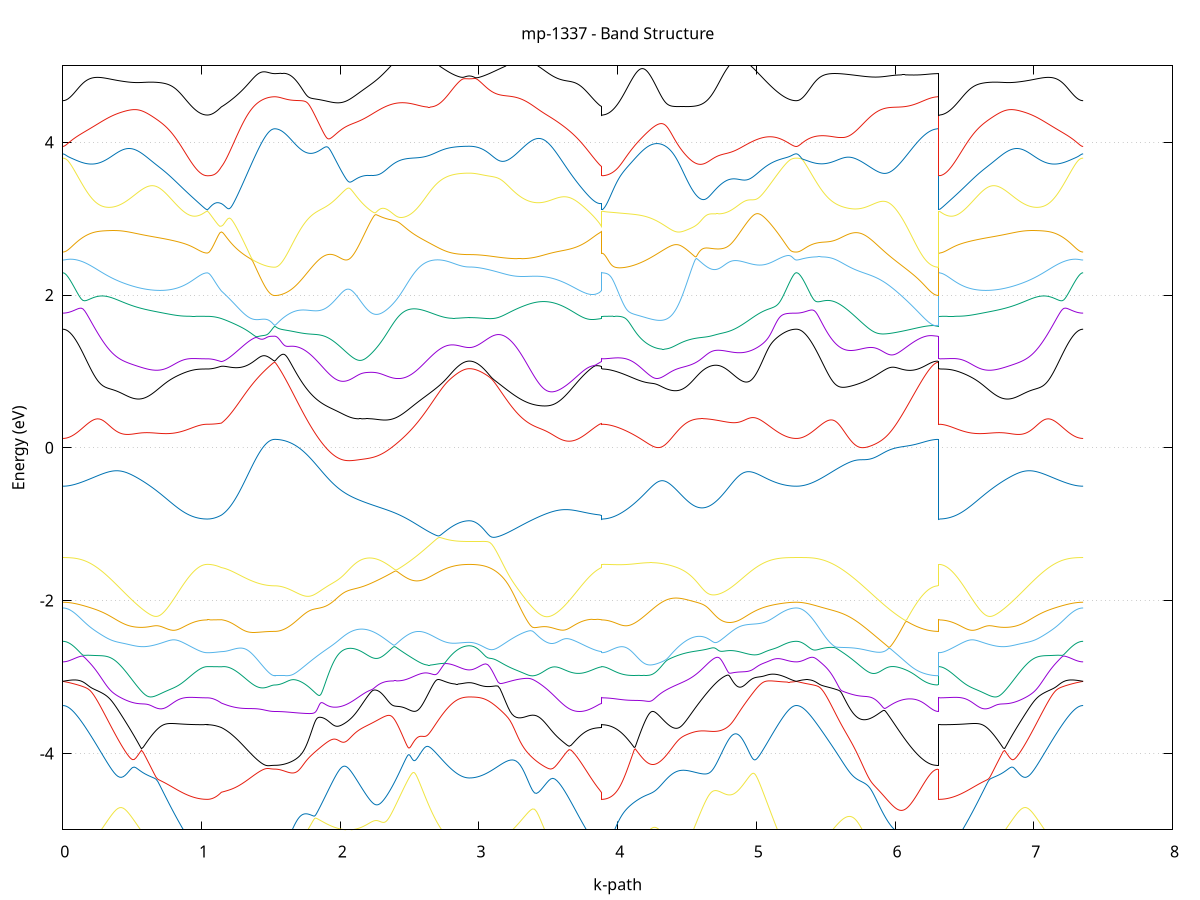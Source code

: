 set title 'mp-1337 - Band Structure'
set xlabel 'k-path'
set ylabel 'Energy (eV)'
set grid y
set yrange [-5:5]
set terminal png size 800,600
set output 'mp-1337_bands_gnuplot.png'
plot '-' using 1:2 with lines notitle, '-' using 1:2 with lines notitle, '-' using 1:2 with lines notitle, '-' using 1:2 with lines notitle, '-' using 1:2 with lines notitle, '-' using 1:2 with lines notitle, '-' using 1:2 with lines notitle, '-' using 1:2 with lines notitle, '-' using 1:2 with lines notitle, '-' using 1:2 with lines notitle, '-' using 1:2 with lines notitle, '-' using 1:2 with lines notitle, '-' using 1:2 with lines notitle, '-' using 1:2 with lines notitle, '-' using 1:2 with lines notitle, '-' using 1:2 with lines notitle, '-' using 1:2 with lines notitle, '-' using 1:2 with lines notitle, '-' using 1:2 with lines notitle, '-' using 1:2 with lines notitle, '-' using 1:2 with lines notitle, '-' using 1:2 with lines notitle, '-' using 1:2 with lines notitle, '-' using 1:2 with lines notitle, '-' using 1:2 with lines notitle, '-' using 1:2 with lines notitle, '-' using 1:2 with lines notitle, '-' using 1:2 with lines notitle, '-' using 1:2 with lines notitle, '-' using 1:2 with lines notitle, '-' using 1:2 with lines notitle, '-' using 1:2 with lines notitle, '-' using 1:2 with lines notitle, '-' using 1:2 with lines notitle, '-' using 1:2 with lines notitle, '-' using 1:2 with lines notitle
0.000000 -35.643311
0.013188 -35.643311
0.026376 -35.643211
0.039564 -35.643211
0.052752 -35.643111
0.065940 -35.643011
0.079128 -35.642811
0.092316 -35.642711
0.105504 -35.642511
0.118692 -35.642311
0.131880 -35.642011
0.145068 -35.641811
0.158256 -35.641511
0.171444 -35.641211
0.184632 -35.640811
0.197820 -35.640511
0.211008 -35.640111
0.224196 -35.639711
0.237384 -35.639311
0.250572 -35.638911
0.263760 -35.638411
0.276948 -35.638011
0.290136 -35.637511
0.303324 -35.637011
0.316512 -35.636511
0.329700 -35.635911
0.342888 -35.635411
0.356076 -35.634811
0.369264 -35.634211
0.382452 -35.633711
0.395640 -35.633111
0.408828 -35.632511
0.422016 -35.631811
0.435204 -35.631211
0.448392 -35.630611
0.461580 -35.630011
0.474768 -35.629311
0.487956 -35.628711
0.501144 -35.628111
0.514332 -35.627411
0.527520 -35.626811
0.540708 -35.626111
0.553896 -35.625511
0.567084 -35.624911
0.580272 -35.624211
0.593460 -35.623611
0.606648 -35.623011
0.619836 -35.622411
0.633025 -35.621811
0.646213 -35.621211
0.659401 -35.620611
0.672589 -35.620011
0.685777 -35.619411
0.698965 -35.618911
0.712153 -35.618411
0.725341 -35.617911
0.738529 -35.617411
0.751717 -35.617011
0.764905 -35.616711
0.778093 -35.616711
0.791281 -35.617911
0.804469 -35.619811
0.817657 -35.621911
0.830845 -35.623911
0.844033 -35.625811
0.857221 -35.627611
0.870409 -35.629311
0.883597 -35.630911
0.896785 -35.632411
0.909973 -35.633711
0.923161 -35.635011
0.936349 -35.636111
0.949537 -35.637111
0.962725 -35.637911
0.975913 -35.638611
0.989101 -35.639211
1.002289 -35.639711
1.015477 -35.640011
1.028665 -35.640211
1.041853 -35.640311
1.041853 -35.640311
1.053107 -35.640311
1.064361 -35.640211
1.075616 -35.640111
1.086870 -35.640011
1.098124 -35.639911
1.109379 -35.639711
1.120633 -35.639411
1.131887 -35.639211
1.143141 -35.638911
1.143141 -35.638911
1.152999 -35.639011
1.162857 -35.639111
1.172715 -35.639111
1.182573 -35.639211
1.192430 -35.639311
1.202288 -35.639411
1.212146 -35.639411
1.222004 -35.639511
1.231862 -35.639611
1.241719 -35.639611
1.251577 -35.639711
1.261435 -35.639711
1.271293 -35.639811
1.281150 -35.639811
1.291008 -35.639911
1.300866 -35.639911
1.310724 -35.640011
1.320582 -35.640011
1.330439 -35.640011
1.340297 -35.640111
1.350155 -35.640111
1.360013 -35.640111
1.369871 -35.640111
1.379728 -35.640111
1.389586 -35.640211
1.399444 -35.640211
1.409302 -35.640211
1.419159 -35.640211
1.429017 -35.640211
1.438875 -35.640211
1.448733 -35.640211
1.458591 -35.640211
1.468448 -35.640211
1.478306 -35.640211
1.488164 -35.640211
1.498022 -35.640211
1.507880 -35.640211
1.517737 -35.640211
1.527595 -35.640211
1.527595 -35.640211
1.534984 -35.640211
1.542372 -35.640211
1.549760 -35.640111
1.557149 -35.640011
1.564537 -35.639911
1.571925 -35.639811
1.579314 -35.639711
1.586702 -35.639511
1.594090 -35.639311
1.601479 -35.639111
1.608867 -35.638911
1.616255 -35.638611
1.623644 -35.638311
1.631032 -35.638011
1.638420 -35.637711
1.645809 -35.637411
1.653197 -35.637011
1.660585 -35.636611
1.667974 -35.636211
1.675362 -35.635811
1.682751 -35.635311
1.690139 -35.634911
1.697527 -35.634411
1.704916 -35.633811
1.712304 -35.633311
1.719692 -35.632811
1.727081 -35.632211
1.734469 -35.631611
1.741857 -35.631011
1.749246 -35.630411
1.756634 -35.629711
1.764022 -35.629111
1.771411 -35.628411
1.778799 -35.627711
1.786187 -35.627011
1.793576 -35.626211
1.800964 -35.625511
1.808353 -35.624711
1.815741 -35.623911
1.823129 -35.623211
1.830518 -35.622411
1.837906 -35.621611
1.845294 -35.620811
1.852683 -35.620111
1.860071 -35.619311
1.867459 -35.618611
1.874848 -35.618011
1.882236 -35.617511
1.889624 -35.617111
1.897013 -35.616811
1.904401 -35.616611
1.911790 -35.616511
1.919178 -35.616511
1.926566 -35.616511
1.933955 -35.616611
1.941343 -35.616611
1.948731 -35.616711
1.956120 -35.616811
1.963508 -35.617011
1.970896 -35.617111
1.978285 -35.617211
1.985673 -35.617411
1.993061 -35.617511
2.000450 -35.617711
2.007838 -35.617811
2.015226 -35.618011
2.022615 -35.618111
2.030003 -35.618311
2.037391 -35.618511
2.044780 -35.618711
2.052168 -35.618811
2.059557 -35.619011
2.066945 -35.619211
2.074333 -35.619411
2.081722 -35.619611
2.089110 -35.619711
2.096498 -35.619911
2.103887 -35.620111
2.111275 -35.620311
2.118663 -35.620511
2.126052 -35.620711
2.133440 -35.620911
2.140828 -35.621011
2.148217 -35.621211
2.155605 -35.621411
2.162993 -35.621611
2.170382 -35.621811
2.177770 -35.622011
2.177770 -35.622011
2.185161 -35.622211
2.192552 -35.622411
2.199944 -35.622611
2.207335 -35.622811
2.214726 -35.623011
2.222117 -35.623211
2.229508 -35.623311
2.236899 -35.623511
2.244290 -35.623711
2.251682 -35.623911
2.259073 -35.624111
2.266464 -35.624311
2.273855 -35.624511
2.281246 -35.624711
2.288637 -35.624911
2.296028 -35.625111
2.303419 -35.625211
2.310811 -35.625411
2.318202 -35.625611
2.325593 -35.625811
2.332984 -35.626011
2.340375 -35.626211
2.347766 -35.626311
2.355157 -35.626511
2.362548 -35.626711
2.369940 -35.626911
2.377331 -35.627111
2.384722 -35.627211
2.392113 -35.627411
2.399504 -35.627611
2.406895 -35.627711
2.414286 -35.627911
2.421678 -35.628111
2.429069 -35.628311
2.436460 -35.628411
2.443851 -35.628611
2.451242 -35.628711
2.458633 -35.628911
2.466024 -35.629111
2.473415 -35.629211
2.480807 -35.629411
2.488198 -35.629511
2.495589 -35.629711
2.502980 -35.629811
2.510371 -35.630011
2.517762 -35.630111
2.525153 -35.630311
2.532544 -35.630411
2.539936 -35.630511
2.547327 -35.630711
2.554718 -35.630811
2.562109 -35.630911
2.569500 -35.631111
2.576891 -35.631211
2.584282 -35.631311
2.591674 -35.631411
2.599065 -35.631611
2.606456 -35.631711
2.613847 -35.631811
2.621238 -35.631911
2.628629 -35.632011
2.636020 -35.632111
2.643411 -35.632211
2.650803 -35.632411
2.658194 -35.632511
2.665585 -35.632611
2.672976 -35.632611
2.680367 -35.632711
2.687758 -35.632811
2.695149 -35.632911
2.702541 -35.633011
2.709932 -35.633111
2.717323 -35.633211
2.724714 -35.633311
2.732105 -35.633311
2.739496 -35.633411
2.746887 -35.633511
2.754278 -35.633511
2.761670 -35.633611
2.769061 -35.633711
2.776452 -35.633711
2.783843 -35.633811
2.791234 -35.633811
2.798625 -35.633911
2.806016 -35.633911
2.813407 -35.634011
2.820799 -35.634011
2.828190 -35.634111
2.835581 -35.634111
2.842972 -35.634111
2.850363 -35.634211
2.857754 -35.634211
2.865145 -35.634211
2.872537 -35.634311
2.879928 -35.634311
2.887319 -35.634311
2.894710 -35.634311
2.902101 -35.634311
2.909492 -35.634311
2.916883 -35.634311
2.924274 -35.634411
2.931666 -35.634411
2.931666 -35.634411
2.946324 -35.634311
2.960982 -35.634311
2.975641 -35.634211
2.990299 -35.634211
3.004958 -35.634011
3.019616 -35.633911
3.034274 -35.633711
3.048933 -35.633611
3.063591 -35.633411
3.078250 -35.633111
3.092908 -35.632911
3.107566 -35.632611
3.122225 -35.632311
3.136883 -35.632011
3.151542 -35.631611
3.166200 -35.631311
3.180858 -35.630911
3.195517 -35.630511
3.210175 -35.630111
3.224834 -35.629711
3.239492 -35.629311
3.254150 -35.628811
3.268809 -35.628311
3.283467 -35.627911
3.298126 -35.627411
3.312784 -35.626911
3.327442 -35.626411
3.342101 -35.625911
3.356759 -35.625311
3.371418 -35.624811
3.386076 -35.624311
3.400734 -35.623711
3.415393 -35.623211
3.430051 -35.622711
3.444710 -35.622111
3.459368 -35.621611
3.474026 -35.621111
3.488685 -35.620611
3.503343 -35.620111
3.518002 -35.619611
3.532660 -35.619111
3.547318 -35.618611
3.561977 -35.618111
3.576635 -35.617711
3.591294 -35.617311
3.605952 -35.616911
3.620610 -35.616611
3.635269 -35.616411
3.649927 -35.616311
3.664585 -35.616511
3.679244 -35.617111
3.693902 -35.618311
3.708561 -35.620111
3.723219 -35.622211
3.737877 -35.624311
3.752536 -35.626311
3.767194 -35.628311
3.781853 -35.630111
3.796511 -35.631811
3.811169 -35.633411
3.825828 -35.634811
3.840486 -35.636111
3.855145 -35.637211
3.869803 -35.638111
3.884461 -35.638911
3.884461 -35.640311
3.891808 -35.640311
3.899155 -35.640211
3.906502 -35.640211
3.913849 -35.640111
3.921196 -35.640011
3.928542 -35.639911
3.935889 -35.639711
3.943236 -35.639611
3.950583 -35.639411
3.957930 -35.639211
3.965276 -35.638911
3.972623 -35.638711
3.979970 -35.638411
3.987317 -35.638111
3.994664 -35.637811
4.002011 -35.637411
4.009357 -35.637111
4.016704 -35.636711
4.024051 -35.636311
4.031398 -35.635811
4.038745 -35.635411
4.046092 -35.634911
4.053438 -35.634411
4.060785 -35.633911
4.068132 -35.633411
4.075479 -35.632811
4.082826 -35.632211
4.090172 -35.631611
4.097519 -35.631011
4.104866 -35.630411
4.112213 -35.629711
4.119560 -35.629011
4.126907 -35.628311
4.134253 -35.627611
4.141600 -35.626911
4.148947 -35.626111
4.156294 -35.625411
4.163641 -35.624611
4.170987 -35.623811
4.178334 -35.623011
4.185681 -35.622111
4.193028 -35.621311
4.200375 -35.620411
4.207722 -35.619611
4.215068 -35.618711
4.222415 -35.617911
4.229762 -35.617211
4.237109 -35.616811
4.244456 -35.616611
4.251802 -35.616611
4.259149 -35.616711
4.266496 -35.616911
4.273843 -35.617011
4.281190 -35.617211
4.288537 -35.617411
4.295883 -35.617611
4.303230 -35.617811
4.310577 -35.618011
4.317924 -35.618211
4.325271 -35.618411
4.332617 -35.618711
4.339964 -35.618911
4.347311 -35.619111
4.354658 -35.619311
4.362005 -35.619611
4.369352 -35.619811
4.376698 -35.620011
4.384045 -35.620311
4.391392 -35.620511
4.398739 -35.620811
4.406086 -35.621011
4.413433 -35.621211
4.420779 -35.621511
4.428126 -35.621711
4.435473 -35.622011
4.442820 -35.622211
4.450167 -35.622511
4.457513 -35.622811
4.464860 -35.623011
4.464860 -35.623011
4.472214 -35.623311
4.479569 -35.623511
4.486923 -35.623811
4.494277 -35.624111
4.501631 -35.624311
4.508986 -35.624611
4.516340 -35.624811
4.523694 -35.625111
4.531048 -35.625411
4.538402 -35.625611
4.545757 -35.625911
4.553111 -35.626211
4.560465 -35.626411
4.567819 -35.626711
4.575173 -35.627011
4.582528 -35.627211
4.589882 -35.627511
4.597236 -35.627811
4.604590 -35.628011
4.611944 -35.628311
4.619299 -35.628611
4.626653 -35.628811
4.634007 -35.629111
4.641361 -35.629311
4.648716 -35.629611
4.656070 -35.629911
4.663424 -35.630111
4.670778 -35.630411
4.678132 -35.630711
4.685487 -35.630911
4.692841 -35.631211
4.700195 -35.631411
4.707549 -35.631711
4.714903 -35.631911
4.722258 -35.632211
4.729612 -35.632411
4.736966 -35.632711
4.744320 -35.632911
4.751674 -35.633211
4.759029 -35.633411
4.766383 -35.633711
4.773737 -35.633911
4.781091 -35.634111
4.788446 -35.634411
4.795800 -35.634611
4.803154 -35.634811
4.810508 -35.635111
4.817862 -35.635311
4.825217 -35.635511
4.832571 -35.635811
4.839925 -35.636011
4.847279 -35.636211
4.854633 -35.636411
4.861988 -35.636611
4.869342 -35.636811
4.876696 -35.637011
4.884050 -35.637311
4.891404 -35.637511
4.898759 -35.637711
4.906113 -35.637911
4.913467 -35.638011
4.920821 -35.638211
4.928176 -35.638411
4.935530 -35.638611
4.942884 -35.638811
4.950238 -35.639011
4.957592 -35.639211
4.964947 -35.639311
4.972301 -35.639511
4.979655 -35.639711
4.987009 -35.639811
4.994363 -35.640011
5.001718 -35.640111
5.009072 -35.640311
5.016426 -35.640511
5.023780 -35.640611
5.031135 -35.640711
5.038489 -35.640911
5.045843 -35.641011
5.053197 -35.641111
5.060551 -35.641311
5.067906 -35.641411
5.075260 -35.641511
5.082614 -35.641611
5.089968 -35.641811
5.097322 -35.641911
5.104677 -35.642011
5.112031 -35.642111
5.119385 -35.642211
5.126739 -35.642311
5.134093 -35.642411
5.141448 -35.642411
5.148802 -35.642511
5.156156 -35.642611
5.163510 -35.642711
5.170865 -35.642711
5.178219 -35.642811
5.185573 -35.642911
5.192927 -35.642911
5.200281 -35.643011
5.207636 -35.643011
5.214990 -35.643111
5.222344 -35.643111
5.229698 -35.643111
5.237052 -35.643211
5.244407 -35.643211
5.251761 -35.643211
5.259115 -35.643211
5.266469 -35.643311
5.273823 -35.643311
5.281178 -35.643311
5.288532 -35.643311
5.288532 -35.643311
5.298488 -35.643311
5.308443 -35.643311
5.318399 -35.643211
5.328355 -35.643211
5.338310 -35.643111
5.348266 -35.643011
5.358222 -35.642911
5.368177 -35.642811
5.378133 -35.642711
5.388089 -35.642511
5.398044 -35.642411
5.408000 -35.642211
5.417956 -35.642011
5.427911 -35.641811
5.437867 -35.641611
5.447823 -35.641411
5.457778 -35.641111
5.467734 -35.640911
5.477690 -35.640611
5.487645 -35.640411
5.497601 -35.640111
5.507557 -35.639811
5.517512 -35.639411
5.527468 -35.639111
5.537424 -35.638811
5.547379 -35.638411
5.557335 -35.638111
5.567291 -35.637711
5.577246 -35.637311
5.587202 -35.636911
5.597158 -35.636511
5.607113 -35.636111
5.617069 -35.635711
5.627025 -35.635311
5.636980 -35.634911
5.646936 -35.634411
5.656892 -35.634011
5.666847 -35.633511
5.676803 -35.633111
5.686759 -35.632611
5.696714 -35.632211
5.706670 -35.631711
5.716626 -35.631211
5.726581 -35.630711
5.736537 -35.630211
5.746493 -35.629711
5.756448 -35.629311
5.766404 -35.628811
5.776360 -35.628311
5.786315 -35.627811
5.796271 -35.627311
5.806227 -35.626811
5.816182 -35.626311
5.826138 -35.625811
5.836094 -35.625311
5.846049 -35.624811
5.856005 -35.624311
5.865961 -35.623811
5.875917 -35.623411
5.885872 -35.622911
5.895828 -35.622411
5.905784 -35.621911
5.915739 -35.621511
5.925695 -35.621011
5.935651 -35.620611
5.945606 -35.620111
5.955562 -35.619711
5.965518 -35.619211
5.975473 -35.618811
5.985429 -35.618411
5.995385 -35.618011
6.005340 -35.617611
6.015296 -35.617311
6.025252 -35.616911
6.035207 -35.616611
6.045163 -35.616411
6.055119 -35.616611
6.065074 -35.617511
6.075030 -35.618911
6.084986 -35.620511
6.094941 -35.622111
6.104897 -35.623611
6.114853 -35.625111
6.124808 -35.626511
6.134764 -35.627911
6.144720 -35.629211
6.154675 -35.630411
6.164631 -35.631611
6.174587 -35.632711
6.184542 -35.633711
6.194498 -35.634611
6.204454 -35.635511
6.214409 -35.636311
6.224365 -35.637111
6.234321 -35.637711
6.244276 -35.638311
6.254232 -35.638811
6.264188 -35.639211
6.274143 -35.639611
6.284099 -35.639911
6.294055 -35.640111
6.304010 -35.640211
6.313966 -35.640211
6.313966 -35.640311
6.323888 -35.640211
6.333811 -35.640111
6.343733 -35.639911
6.353656 -35.639711
6.363578 -35.639311
6.373500 -35.638911
6.383423 -35.638511
6.393345 -35.637911
6.403268 -35.637311
6.413190 -35.636611
6.423113 -35.635811
6.433035 -35.634911
6.442957 -35.634011
6.452880 -35.633011
6.462802 -35.632011
6.472725 -35.630811
6.482647 -35.629711
6.492569 -35.628411
6.502492 -35.627111
6.512414 -35.625711
6.522337 -35.624311
6.532259 -35.622811
6.542181 -35.621311
6.552104 -35.619711
6.562026 -35.618211
6.571949 -35.617011
6.581871 -35.616611
6.591793 -35.616711
6.601716 -35.616911
6.611638 -35.617211
6.621561 -35.617611
6.631483 -35.617911
6.641405 -35.618311
6.651328 -35.618711
6.661250 -35.619111
6.671173 -35.619511
6.681095 -35.619911
6.691018 -35.620311
6.700940 -35.620811
6.710862 -35.621211
6.720785 -35.621711
6.730707 -35.622111
6.740630 -35.622611
6.750552 -35.623011
6.760474 -35.623511
6.770397 -35.624011
6.780319 -35.624511
6.790242 -35.624911
6.800164 -35.625411
6.810086 -35.625911
6.820009 -35.626411
6.829931 -35.626911
6.839854 -35.627311
6.849776 -35.627811
6.859698 -35.628311
6.869621 -35.628811
6.879543 -35.629311
6.889466 -35.629711
6.899388 -35.630211
6.909311 -35.630711
6.919233 -35.631211
6.929155 -35.631611
6.939078 -35.632111
6.949000 -35.632611
6.958923 -35.633011
6.968845 -35.633511
6.978767 -35.633911
6.988690 -35.634311
6.998612 -35.634811
7.008535 -35.635211
7.018457 -35.635611
7.028379 -35.636011
7.038302 -35.636411
7.048224 -35.636811
7.058147 -35.637211
7.068069 -35.637611
7.077991 -35.637911
7.087914 -35.638311
7.097836 -35.638611
7.107759 -35.639011
7.117681 -35.639311
7.127603 -35.639611
7.137526 -35.639911
7.147448 -35.640211
7.157371 -35.640511
7.167293 -35.640711
7.177216 -35.641011
7.187138 -35.641211
7.197060 -35.641511
7.206983 -35.641711
7.216905 -35.641911
7.226828 -35.642111
7.236750 -35.642211
7.246672 -35.642411
7.256595 -35.642611
7.266517 -35.642711
7.276440 -35.642811
7.286362 -35.642911
7.296284 -35.643011
7.306207 -35.643111
7.316129 -35.643211
7.326052 -35.643211
7.335974 -35.643311
7.345896 -35.643311
7.355819 -35.643311
e
0.000000 -35.469111
0.013188 -35.469111
0.026376 -35.469311
0.039564 -35.469711
0.052752 -35.470211
0.065940 -35.470811
0.079128 -35.471511
0.092316 -35.472411
0.105504 -35.473411
0.118692 -35.474611
0.131880 -35.475811
0.145068 -35.477311
0.158256 -35.478811
0.171444 -35.480411
0.184632 -35.482211
0.197820 -35.484111
0.211008 -35.486111
0.224196 -35.488211
0.237384 -35.490411
0.250572 -35.492711
0.263760 -35.495111
0.276948 -35.497611
0.290136 -35.500211
0.303324 -35.502911
0.316512 -35.505711
0.329700 -35.508511
0.342888 -35.511411
0.356076 -35.514411
0.369264 -35.517411
0.382452 -35.520511
0.395640 -35.523711
0.408828 -35.526911
0.422016 -35.530211
0.435204 -35.533411
0.448392 -35.536811
0.461580 -35.540111
0.474768 -35.543511
0.487956 -35.546911
0.501144 -35.550311
0.514332 -35.553711
0.527520 -35.557111
0.540708 -35.560511
0.553896 -35.563811
0.567084 -35.567211
0.580272 -35.570611
0.593460 -35.573911
0.606648 -35.577211
0.619836 -35.580411
0.633025 -35.583611
0.646213 -35.586811
0.659401 -35.589911
0.672589 -35.593011
0.685777 -35.596011
0.698965 -35.598911
0.712153 -35.601711
0.725341 -35.604511
0.738529 -35.607211
0.751717 -35.609711
0.764905 -35.612111
0.778093 -35.614111
0.791281 -35.614911
0.804469 -35.614711
0.817657 -35.614511
0.830845 -35.614211
0.844033 -35.613911
0.857221 -35.613611
0.870409 -35.613411
0.883597 -35.613111
0.896785 -35.613011
0.909973 -35.612811
0.923161 -35.612711
0.936349 -35.612711
0.949537 -35.612711
0.962725 -35.612811
0.975913 -35.612911
0.989101 -35.613011
1.002289 -35.613111
1.015477 -35.613111
1.028665 -35.613211
1.041853 -35.613211
1.041853 -35.613211
1.053107 -35.613211
1.064361 -35.613211
1.075616 -35.613111
1.086870 -35.613011
1.098124 -35.612911
1.109379 -35.612811
1.120633 -35.612611
1.131887 -35.612511
1.143141 -35.612311
1.143141 -35.612311
1.152999 -35.612211
1.162857 -35.612111
1.172715 -35.612011
1.182573 -35.611911
1.192430 -35.611811
1.202288 -35.611711
1.212146 -35.611611
1.222004 -35.611511
1.231862 -35.611411
1.241719 -35.611311
1.251577 -35.611111
1.261435 -35.611011
1.271293 -35.610911
1.281150 -35.610811
1.291008 -35.610711
1.300866 -35.610611
1.310724 -35.610511
1.320582 -35.610411
1.330439 -35.610411
1.340297 -35.610311
1.350155 -35.610411
1.360013 -35.610511
1.369871 -35.610611
1.379728 -35.610711
1.389586 -35.610811
1.399444 -35.610911
1.409302 -35.611011
1.419159 -35.611211
1.429017 -35.611311
1.438875 -35.611411
1.448733 -35.611511
1.458591 -35.611511
1.468448 -35.611611
1.478306 -35.611711
1.488164 -35.611711
1.498022 -35.611811
1.507880 -35.611811
1.517737 -35.611811
1.527595 -35.611811
1.527595 -35.611811
1.534984 -35.611811
1.542372 -35.611811
1.549760 -35.611811
1.557149 -35.611811
1.564537 -35.611711
1.571925 -35.611711
1.579314 -35.611711
1.586702 -35.611711
1.594090 -35.611611
1.601479 -35.611611
1.608867 -35.611611
1.616255 -35.611611
1.623644 -35.611611
1.631032 -35.611611
1.638420 -35.611611
1.645809 -35.611611
1.653197 -35.611611
1.660585 -35.611611
1.667974 -35.611711
1.675362 -35.611711
1.682751 -35.611711
1.690139 -35.611811
1.697527 -35.611811
1.704916 -35.611911
1.712304 -35.611911
1.719692 -35.612011
1.727081 -35.612011
1.734469 -35.612111
1.741857 -35.612211
1.749246 -35.612311
1.756634 -35.612311
1.764022 -35.612411
1.771411 -35.612511
1.778799 -35.612611
1.786187 -35.612711
1.793576 -35.612711
1.800964 -35.612811
1.808353 -35.612911
1.815741 -35.613011
1.823129 -35.613011
1.830518 -35.613111
1.837906 -35.613111
1.845294 -35.613211
1.852683 -35.613111
1.860071 -35.613111
1.867459 -35.613011
1.874848 -35.612811
1.882236 -35.612511
1.889624 -35.612111
1.897013 -35.611511
1.904401 -35.610811
1.911790 -35.610011
1.919178 -35.609111
1.926566 -35.608211
1.933955 -35.607211
1.941343 -35.606211
1.948731 -35.605211
1.956120 -35.604111
1.963508 -35.603011
1.970896 -35.601911
1.978285 -35.600811
1.985673 -35.599611
1.993061 -35.598511
2.000450 -35.597311
2.007838 -35.596111
2.015226 -35.594911
2.022615 -35.593711
2.030003 -35.592511
2.037391 -35.591211
2.044780 -35.590011
2.052168 -35.588711
2.059557 -35.587411
2.066945 -35.586111
2.074333 -35.584811
2.081722 -35.583511
2.089110 -35.582211
2.096498 -35.580911
2.103887 -35.579611
2.111275 -35.578211
2.118663 -35.576911
2.126052 -35.575611
2.133440 -35.574211
2.140828 -35.572811
2.148217 -35.571511
2.155605 -35.570111
2.162993 -35.568711
2.170382 -35.567311
2.177770 -35.566011
2.177770 -35.566011
2.185161 -35.564611
2.192552 -35.563211
2.199944 -35.561811
2.207335 -35.560411
2.214726 -35.559011
2.222117 -35.557611
2.229508 -35.556211
2.236899 -35.554811
2.244290 -35.553411
2.251682 -35.552011
2.259073 -35.550611
2.266464 -35.549211
2.273855 -35.547811
2.281246 -35.546411
2.288637 -35.545011
2.296028 -35.543611
2.303419 -35.542211
2.310811 -35.540811
2.318202 -35.539511
2.325593 -35.538111
2.332984 -35.536711
2.340375 -35.535311
2.347766 -35.534011
2.355157 -35.532611
2.362548 -35.531211
2.369940 -35.529911
2.377331 -35.528611
2.384722 -35.527211
2.392113 -35.525911
2.399504 -35.524611
2.406895 -35.523311
2.414286 -35.522011
2.421678 -35.520711
2.429069 -35.519411
2.436460 -35.518111
2.443851 -35.516811
2.451242 -35.515611
2.458633 -35.514311
2.466024 -35.513111
2.473415 -35.511911
2.480807 -35.510711
2.488198 -35.509511
2.495589 -35.508311
2.502980 -35.507111
2.510371 -35.506011
2.517762 -35.504811
2.525153 -35.503711
2.532544 -35.502611
2.539936 -35.501511
2.547327 -35.500411
2.554718 -35.499311
2.562109 -35.498211
2.569500 -35.497211
2.576891 -35.496211
2.584282 -35.495111
2.591674 -35.494111
2.599065 -35.493211
2.606456 -35.492211
2.613847 -35.491311
2.621238 -35.490311
2.628629 -35.489411
2.636020 -35.488511
2.643411 -35.487711
2.650803 -35.486811
2.658194 -35.486011
2.665585 -35.485211
2.672976 -35.484411
2.680367 -35.483611
2.687758 -35.482811
2.695149 -35.482111
2.702541 -35.481411
2.709932 -35.480711
2.717323 -35.480011
2.724714 -35.479411
2.732105 -35.478711
2.739496 -35.478111
2.746887 -35.477511
2.754278 -35.477011
2.761670 -35.476411
2.769061 -35.475911
2.776452 -35.475411
2.783843 -35.474911
2.791234 -35.474511
2.798625 -35.474011
2.806016 -35.473611
2.813407 -35.473211
2.820799 -35.472911
2.828190 -35.472511
2.835581 -35.472211
2.842972 -35.471911
2.850363 -35.471611
2.857754 -35.471411
2.865145 -35.471211
2.872537 -35.471011
2.879928 -35.470811
2.887319 -35.470611
2.894710 -35.470511
2.902101 -35.470411
2.909492 -35.470311
2.916883 -35.470211
2.924274 -35.470211
2.931666 -35.470211
2.931666 -35.470211
2.946324 -35.470311
2.960982 -35.470511
2.975641 -35.471011
2.990299 -35.471611
3.004958 -35.472411
3.019616 -35.473411
3.034274 -35.474511
3.048933 -35.475811
3.063591 -35.477311
3.078250 -35.478911
3.092908 -35.480711
3.107566 -35.482711
3.122225 -35.484811
3.136883 -35.487011
3.151542 -35.489411
3.166200 -35.491911
3.180858 -35.494611
3.195517 -35.497411
3.210175 -35.500311
3.224834 -35.503311
3.239492 -35.506411
3.254150 -35.509611
3.268809 -35.512911
3.283467 -35.516311
3.298126 -35.519811
3.312784 -35.523411
3.327442 -35.527011
3.342101 -35.530611
3.356759 -35.534411
3.371418 -35.538111
3.386076 -35.541911
3.400734 -35.545711
3.415393 -35.549611
3.430051 -35.553411
3.444710 -35.557311
3.459368 -35.561111
3.474026 -35.564911
3.488685 -35.568711
3.503343 -35.572511
3.518002 -35.576211
3.532660 -35.579911
3.547318 -35.583511
3.561977 -35.587111
3.576635 -35.590511
3.591294 -35.593911
3.605952 -35.597211
3.620610 -35.600311
3.635269 -35.603311
3.649927 -35.606111
3.664585 -35.608511
3.679244 -35.610411
3.693902 -35.611511
3.708561 -35.612011
3.723219 -35.612211
3.737877 -35.612111
3.752536 -35.612111
3.767194 -35.612011
3.781853 -35.611911
3.796511 -35.611811
3.811169 -35.611811
3.825828 -35.611811
3.840486 -35.611911
3.855145 -35.612011
3.869803 -35.612111
3.884461 -35.612311
3.884461 -35.613211
3.891808 -35.613211
3.899155 -35.613211
3.906502 -35.613211
3.913849 -35.613211
3.921196 -35.613111
3.928542 -35.613111
3.935889 -35.613111
3.943236 -35.613011
3.950583 -35.613011
3.957930 -35.612911
3.965276 -35.612911
3.972623 -35.612811
3.979970 -35.612811
3.987317 -35.612811
3.994664 -35.612711
4.002011 -35.612711
4.009357 -35.612711
4.016704 -35.612711
4.024051 -35.612711
4.031398 -35.612711
4.038745 -35.612711
4.046092 -35.612711
4.053438 -35.612811
4.060785 -35.612811
4.068132 -35.612911
4.075479 -35.612911
4.082826 -35.613011
4.090172 -35.613111
4.097519 -35.613111
4.104866 -35.613211
4.112213 -35.613311
4.119560 -35.613411
4.126907 -35.613511
4.134253 -35.613611
4.141600 -35.613811
4.148947 -35.613911
4.156294 -35.614011
4.163641 -35.614111
4.170987 -35.614311
4.178334 -35.614411
4.185681 -35.614511
4.193028 -35.614711
4.200375 -35.614811
4.207722 -35.614911
4.215068 -35.615011
4.222415 -35.615111
4.229762 -35.615011
4.237109 -35.614611
4.244456 -35.614011
4.251802 -35.613211
4.259149 -35.612211
4.266496 -35.611311
4.273843 -35.610211
4.281190 -35.609211
4.288537 -35.608211
4.295883 -35.607111
4.303230 -35.606011
4.310577 -35.604911
4.317924 -35.603711
4.325271 -35.602611
4.332617 -35.601411
4.339964 -35.600311
4.347311 -35.599111
4.354658 -35.597911
4.362005 -35.596711
4.369352 -35.595511
4.376698 -35.594211
4.384045 -35.593011
4.391392 -35.591711
4.398739 -35.590511
4.406086 -35.589211
4.413433 -35.587911
4.420779 -35.586611
4.428126 -35.585311
4.435473 -35.584011
4.442820 -35.582711
4.450167 -35.581411
4.457513 -35.580011
4.464860 -35.578711
4.464860 -35.578711
4.472214 -35.577411
4.479569 -35.576011
4.486923 -35.574611
4.494277 -35.573311
4.501631 -35.571911
4.508986 -35.570511
4.516340 -35.569111
4.523694 -35.567811
4.531048 -35.566411
4.538402 -35.565011
4.545757 -35.563611
4.553111 -35.562211
4.560465 -35.560811
4.567819 -35.559411
4.575173 -35.558011
4.582528 -35.556611
4.589882 -35.555211
4.597236 -35.553811
4.604590 -35.552411
4.611944 -35.550911
4.619299 -35.549511
4.626653 -35.548111
4.634007 -35.546711
4.641361 -35.545311
4.648716 -35.543911
4.656070 -35.542511
4.663424 -35.541111
4.670778 -35.539811
4.678132 -35.538411
4.685487 -35.537011
4.692841 -35.535611
4.700195 -35.534211
4.707549 -35.532911
4.714903 -35.531511
4.722258 -35.530111
4.729612 -35.528811
4.736966 -35.527411
4.744320 -35.526111
4.751674 -35.524811
4.759029 -35.523511
4.766383 -35.522111
4.773737 -35.520811
4.781091 -35.519511
4.788446 -35.518311
4.795800 -35.517011
4.803154 -35.515711
4.810508 -35.514511
4.817862 -35.513211
4.825217 -35.512011
4.832571 -35.510811
4.839925 -35.509511
4.847279 -35.508311
4.854633 -35.507211
4.861988 -35.506011
4.869342 -35.504811
4.876696 -35.503711
4.884050 -35.502511
4.891404 -35.501411
4.898759 -35.500311
4.906113 -35.499211
4.913467 -35.498211
4.920821 -35.497111
4.928176 -35.496111
4.935530 -35.495011
4.942884 -35.494011
4.950238 -35.493011
4.957592 -35.492011
4.964947 -35.491111
4.972301 -35.490111
4.979655 -35.489211
4.987009 -35.488311
4.994363 -35.487411
5.001718 -35.486511
5.009072 -35.485711
5.016426 -35.484811
5.023780 -35.484011
5.031135 -35.483211
5.038489 -35.482511
5.045843 -35.481711
5.053197 -35.481011
5.060551 -35.480311
5.067906 -35.479611
5.075260 -35.478911
5.082614 -35.478211
5.089968 -35.477611
5.097322 -35.477011
5.104677 -35.476411
5.112031 -35.475811
5.119385 -35.475311
5.126739 -35.474811
5.134093 -35.474311
5.141448 -35.473811
5.148802 -35.473311
5.156156 -35.472911
5.163510 -35.472511
5.170865 -35.472111
5.178219 -35.471711
5.185573 -35.471411
5.192927 -35.471111
5.200281 -35.470811
5.207636 -35.470511
5.214990 -35.470211
5.222344 -35.470011
5.229698 -35.469811
5.237052 -35.469611
5.244407 -35.469511
5.251761 -35.469311
5.259115 -35.469211
5.266469 -35.469211
5.273823 -35.469111
5.281178 -35.469111
5.288532 -35.469111
5.288532 -35.469111
5.298488 -35.469111
5.308443 -35.469211
5.318399 -35.469411
5.328355 -35.469711
5.338310 -35.470111
5.348266 -35.470511
5.358222 -35.471011
5.368177 -35.471611
5.378133 -35.472311
5.388089 -35.473111
5.398044 -35.473911
5.408000 -35.474811
5.417956 -35.475811
5.427911 -35.476911
5.437867 -35.478011
5.447823 -35.479211
5.457778 -35.480511
5.467734 -35.481811
5.477690 -35.483311
5.487645 -35.484711
5.497601 -35.486311
5.507557 -35.487911
5.517512 -35.489611
5.527468 -35.491311
5.537424 -35.493111
5.547379 -35.495011
5.557335 -35.496911
5.567291 -35.498811
5.577246 -35.500811
5.587202 -35.502911
5.597158 -35.505011
5.607113 -35.507211
5.617069 -35.509411
5.627025 -35.511611
5.636980 -35.513911
5.646936 -35.516211
5.656892 -35.518611
5.666847 -35.521011
5.676803 -35.523411
5.686759 -35.525911
5.696714 -35.528311
5.706670 -35.530811
5.716626 -35.533411
5.726581 -35.535911
5.736537 -35.538511
5.746493 -35.541011
5.756448 -35.543611
5.766404 -35.546211
5.776360 -35.548811
5.786315 -35.551411
5.796271 -35.554011
5.806227 -35.556611
5.816182 -35.559211
5.826138 -35.561811
5.836094 -35.564411
5.846049 -35.567011
5.856005 -35.569611
5.865961 -35.572111
5.875917 -35.574711
5.885872 -35.577211
5.895828 -35.579711
5.905784 -35.582211
5.915739 -35.584611
5.925695 -35.587011
5.935651 -35.589411
5.945606 -35.591811
5.955562 -35.594111
5.965518 -35.596411
5.975473 -35.598611
5.985429 -35.600811
5.995385 -35.602911
6.005340 -35.605011
6.015296 -35.607111
6.025252 -35.609111
6.035207 -35.610911
6.045163 -35.612711
6.055119 -35.614111
6.065074 -35.614611
6.075030 -35.614611
6.084986 -35.614411
6.094941 -35.614111
6.104897 -35.613911
6.114853 -35.613611
6.124808 -35.613411
6.134764 -35.613111
6.144720 -35.612911
6.154675 -35.612711
6.164631 -35.612511
6.174587 -35.612311
6.184542 -35.612111
6.194498 -35.612011
6.204454 -35.611911
6.214409 -35.611811
6.224365 -35.611711
6.234321 -35.611711
6.244276 -35.611611
6.254232 -35.611611
6.264188 -35.611711
6.274143 -35.611711
6.284099 -35.611711
6.294055 -35.611811
6.304010 -35.611811
6.313966 -35.611811
6.313966 -35.613211
6.323888 -35.613211
6.333811 -35.613211
6.343733 -35.613111
6.353656 -35.613111
6.363578 -35.613011
6.373500 -35.612911
6.383423 -35.612811
6.393345 -35.612811
6.403268 -35.612711
6.413190 -35.612711
6.423113 -35.612711
6.433035 -35.612711
6.442957 -35.612811
6.452880 -35.612911
6.462802 -35.613011
6.472725 -35.613111
6.482647 -35.613311
6.492569 -35.613511
6.502492 -35.613711
6.512414 -35.613911
6.522337 -35.614111
6.532259 -35.614311
6.542181 -35.614611
6.552104 -35.614811
6.562026 -35.614911
6.571949 -35.614611
6.581871 -35.613611
6.591793 -35.612011
6.601716 -35.610211
6.611638 -35.608311
6.621561 -35.606311
6.631483 -35.604311
6.641405 -35.602211
6.651328 -35.600111
6.661250 -35.597911
6.671173 -35.595711
6.681095 -35.593511
6.691018 -35.591211
6.700940 -35.588811
6.710862 -35.586511
6.720785 -35.584111
6.730707 -35.581711
6.740630 -35.579311
6.750552 -35.576811
6.760474 -35.574411
6.770397 -35.571911
6.780319 -35.569311
6.790242 -35.566811
6.800164 -35.564311
6.810086 -35.561711
6.820009 -35.559211
6.829931 -35.556611
6.839854 -35.554111
6.849776 -35.551511
6.859698 -35.549011
6.869621 -35.546411
6.879543 -35.543911
6.889466 -35.541311
6.899388 -35.538811
6.909311 -35.536311
6.919233 -35.533811
6.929155 -35.531311
6.939078 -35.528911
6.949000 -35.526411
6.958923 -35.524011
6.968845 -35.521611
6.978767 -35.519311
6.988690 -35.516911
6.998612 -35.514711
7.008535 -35.512411
7.018457 -35.510211
7.028379 -35.508011
7.038302 -35.505911
7.048224 -35.503811
7.058147 -35.501711
7.068069 -35.499711
7.077991 -35.497811
7.087914 -35.495911
7.097836 -35.494011
7.107759 -35.492211
7.117681 -35.490511
7.127603 -35.488811
7.137526 -35.487211
7.147448 -35.485711
7.157371 -35.484211
7.167293 -35.482711
7.177216 -35.481411
7.187138 -35.480111
7.197060 -35.478811
7.206983 -35.477711
7.216905 -35.476611
7.226828 -35.475611
7.236750 -35.474611
7.246672 -35.473711
7.256595 -35.472911
7.266517 -35.472211
7.276440 -35.471511
7.286362 -35.471011
7.296284 -35.470511
7.306207 -35.470011
7.316129 -35.469711
7.326052 -35.469411
7.335974 -35.469211
7.345896 -35.469111
7.355819 -35.469111
e
0.000000 -35.460911
0.013188 -35.460911
0.026376 -35.460911
0.039564 -35.460811
0.052752 -35.460811
0.065940 -35.460811
0.079128 -35.460711
0.092316 -35.460611
0.105504 -35.460511
0.118692 -35.460511
0.131880 -35.460411
0.145068 -35.460411
0.158256 -35.460511
0.171444 -35.461111
0.184632 -35.462511
0.197820 -35.464111
0.211008 -35.465911
0.224196 -35.467911
0.237384 -35.469911
0.250572 -35.472111
0.263760 -35.474311
0.276948 -35.476611
0.290136 -35.479011
0.303324 -35.481511
0.316512 -35.484111
0.329700 -35.486811
0.342888 -35.489511
0.356076 -35.492311
0.369264 -35.495111
0.382452 -35.498011
0.395640 -35.500911
0.408828 -35.503911
0.422016 -35.506911
0.435204 -35.510011
0.448392 -35.513111
0.461580 -35.516211
0.474768 -35.519411
0.487956 -35.522511
0.501144 -35.525711
0.514332 -35.528911
0.527520 -35.532011
0.540708 -35.535211
0.553896 -35.538411
0.567084 -35.541511
0.580272 -35.544611
0.593460 -35.547711
0.606648 -35.550811
0.619836 -35.553811
0.633025 -35.556811
0.646213 -35.559811
0.659401 -35.562711
0.672589 -35.565511
0.685777 -35.568311
0.698965 -35.571111
0.712153 -35.573711
0.725341 -35.576311
0.738529 -35.578811
0.751717 -35.581311
0.764905 -35.583611
0.778093 -35.585911
0.791281 -35.588111
0.804469 -35.590211
0.817657 -35.592111
0.830845 -35.594011
0.844033 -35.595811
0.857221 -35.597411
0.870409 -35.599011
0.883597 -35.600411
0.896785 -35.601611
0.909973 -35.602811
0.923161 -35.603811
0.936349 -35.604711
0.949537 -35.605411
0.962725 -35.606011
0.975913 -35.606411
0.989101 -35.606811
1.002289 -35.607011
1.015477 -35.607211
1.028665 -35.607311
1.041853 -35.607311
1.041853 -35.607311
1.053107 -35.607311
1.064361 -35.607311
1.075616 -35.607211
1.086870 -35.607211
1.098124 -35.607111
1.109379 -35.607111
1.120633 -35.607011
1.131887 -35.606911
1.143141 -35.606711
1.143141 -35.606711
1.152999 -35.606811
1.162857 -35.606911
1.172715 -35.607111
1.182573 -35.607211
1.192430 -35.607311
1.202288 -35.607511
1.212146 -35.607611
1.222004 -35.607811
1.231862 -35.607911
1.241719 -35.608111
1.251577 -35.608311
1.261435 -35.608411
1.271293 -35.608611
1.281150 -35.608811
1.291008 -35.608911
1.300866 -35.609111
1.310724 -35.609211
1.320582 -35.609311
1.330439 -35.609411
1.340297 -35.609511
1.350155 -35.609511
1.360013 -35.609511
1.369871 -35.609411
1.379728 -35.609411
1.389586 -35.609311
1.399444 -35.609211
1.409302 -35.609111
1.419159 -35.609111
1.429017 -35.609011
1.438875 -35.608911
1.448733 -35.608911
1.458591 -35.608811
1.468448 -35.608811
1.478306 -35.608711
1.488164 -35.608711
1.498022 -35.608711
1.507880 -35.608711
1.517737 -35.608711
1.527595 -35.608611
1.527595 -35.608611
1.534984 -35.608611
1.542372 -35.608611
1.549760 -35.608611
1.557149 -35.608511
1.564537 -35.608511
1.571925 -35.608411
1.579314 -35.608311
1.586702 -35.608211
1.594090 -35.608111
1.601479 -35.607911
1.608867 -35.607811
1.616255 -35.607611
1.623644 -35.607311
1.631032 -35.607111
1.638420 -35.606811
1.645809 -35.606511
1.653197 -35.606211
1.660585 -35.605911
1.667974 -35.605511
1.675362 -35.605111
1.682751 -35.604711
1.690139 -35.604311
1.697527 -35.603911
1.704916 -35.603411
1.712304 -35.602911
1.719692 -35.602411
1.727081 -35.601811
1.734469 -35.601311
1.741857 -35.600711
1.749246 -35.600111
1.756634 -35.599511
1.764022 -35.598811
1.771411 -35.598111
1.778799 -35.597511
1.786187 -35.596811
1.793576 -35.596111
1.800964 -35.595311
1.808353 -35.594611
1.815741 -35.593811
1.823129 -35.593011
1.830518 -35.592211
1.837906 -35.591411
1.845294 -35.590511
1.852683 -35.589711
1.860071 -35.588811
1.867459 -35.587911
1.874848 -35.587011
1.882236 -35.586111
1.889624 -35.585111
1.897013 -35.584211
1.904401 -35.583211
1.911790 -35.582211
1.919178 -35.581211
1.926566 -35.580211
1.933955 -35.579211
1.941343 -35.578111
1.948731 -35.577111
1.956120 -35.576011
1.963508 -35.574911
1.970896 -35.573811
1.978285 -35.572711
1.985673 -35.571611
1.993061 -35.570511
2.000450 -35.569311
2.007838 -35.568211
2.015226 -35.567011
2.022615 -35.565811
2.030003 -35.564711
2.037391 -35.563511
2.044780 -35.562311
2.052168 -35.561011
2.059557 -35.559811
2.066945 -35.558611
2.074333 -35.557411
2.081722 -35.556111
2.089110 -35.554911
2.096498 -35.553611
2.103887 -35.552311
2.111275 -35.551111
2.118663 -35.549811
2.126052 -35.548511
2.133440 -35.547211
2.140828 -35.545911
2.148217 -35.544611
2.155605 -35.543311
2.162993 -35.542011
2.170382 -35.540711
2.177770 -35.539411
2.177770 -35.539411
2.185161 -35.538111
2.192552 -35.536811
2.199944 -35.535411
2.207335 -35.534111
2.214726 -35.532811
2.222117 -35.531511
2.229508 -35.530211
2.236899 -35.528811
2.244290 -35.527511
2.251682 -35.526211
2.259073 -35.524811
2.266464 -35.523511
2.273855 -35.522211
2.281246 -35.520911
2.288637 -35.519611
2.296028 -35.518211
2.303419 -35.516911
2.310811 -35.515611
2.318202 -35.514311
2.325593 -35.513011
2.332984 -35.511711
2.340375 -35.510411
2.347766 -35.509111
2.355157 -35.507911
2.362548 -35.506611
2.369940 -35.505311
2.377331 -35.504111
2.384722 -35.502811
2.392113 -35.501511
2.399504 -35.500311
2.406895 -35.499111
2.414286 -35.497911
2.421678 -35.496611
2.429069 -35.495411
2.436460 -35.494211
2.443851 -35.493011
2.451242 -35.491911
2.458633 -35.490711
2.466024 -35.489511
2.473415 -35.488411
2.480807 -35.487311
2.488198 -35.486111
2.495589 -35.485011
2.502980 -35.483911
2.510371 -35.482811
2.517762 -35.481811
2.525153 -35.480711
2.532544 -35.479711
2.539936 -35.478611
2.547327 -35.477611
2.554718 -35.476611
2.562109 -35.475611
2.569500 -35.474711
2.576891 -35.473711
2.584282 -35.472811
2.591674 -35.471911
2.599065 -35.471011
2.606456 -35.470111
2.613847 -35.469211
2.621238 -35.468411
2.628629 -35.467511
2.636020 -35.466711
2.643411 -35.466011
2.650803 -35.465211
2.658194 -35.464611
2.665585 -35.463911
2.672976 -35.463311
2.680367 -35.462811
2.687758 -35.462511
2.695149 -35.462211
2.702541 -35.461911
2.709932 -35.461811
2.717323 -35.461711
2.724714 -35.461611
2.732105 -35.461511
2.739496 -35.461511
2.746887 -35.461411
2.754278 -35.461411
2.761670 -35.461411
2.769061 -35.461311
2.776452 -35.461311
2.783843 -35.461311
2.791234 -35.461211
2.798625 -35.461211
2.806016 -35.461211
2.813407 -35.461211
2.820799 -35.461211
2.828190 -35.461211
2.835581 -35.461111
2.842972 -35.461111
2.850363 -35.461111
2.857754 -35.461111
2.865145 -35.461111
2.872537 -35.461111
2.879928 -35.461111
2.887319 -35.461111
2.894710 -35.461111
2.902101 -35.461111
2.909492 -35.461111
2.916883 -35.461011
2.924274 -35.461011
2.931666 -35.461011
2.931666 -35.461011
2.946324 -35.461011
2.960982 -35.461011
2.975641 -35.461011
2.990299 -35.460911
3.004958 -35.460911
3.019616 -35.460811
3.034274 -35.460711
3.048933 -35.460711
3.063591 -35.460611
3.078250 -35.460711
3.092908 -35.461011
3.107566 -35.461911
3.122225 -35.463511
3.136883 -35.465511
3.151542 -35.467611
3.166200 -35.470011
3.180858 -35.472511
3.195517 -35.475111
3.210175 -35.477811
3.224834 -35.480611
3.239492 -35.483611
3.254150 -35.486611
3.268809 -35.489711
3.283467 -35.492911
3.298126 -35.496211
3.312784 -35.499611
3.327442 -35.503011
3.342101 -35.506411
3.356759 -35.510011
3.371418 -35.513511
3.386076 -35.517111
3.400734 -35.520711
3.415393 -35.524311
3.430051 -35.528011
3.444710 -35.531611
3.459368 -35.535211
3.474026 -35.538911
3.488685 -35.542511
3.503343 -35.546011
3.518002 -35.549611
3.532660 -35.553111
3.547318 -35.556511
3.561977 -35.559911
3.576635 -35.563211
3.591294 -35.566511
3.605952 -35.569611
3.620610 -35.572711
3.635269 -35.575711
3.649927 -35.578611
3.664585 -35.581411
3.679244 -35.584111
3.693902 -35.586711
3.708561 -35.589111
3.723219 -35.591511
3.737877 -35.593611
3.752536 -35.595711
3.767194 -35.597611
3.781853 -35.599311
3.796511 -35.600911
3.811169 -35.602311
3.825828 -35.603611
3.840486 -35.604611
3.855145 -35.605511
3.869803 -35.606211
3.884461 -35.606711
3.884461 -35.607311
3.891808 -35.607311
3.899155 -35.607311
3.906502 -35.607311
3.913849 -35.607211
3.921196 -35.607211
3.928542 -35.607111
3.935889 -35.607111
3.943236 -35.607011
3.950583 -35.606911
3.957930 -35.606811
3.965276 -35.606611
3.972623 -35.606511
3.979970 -35.606311
3.987317 -35.606111
3.994664 -35.605911
4.002011 -35.605711
4.009357 -35.605411
4.016704 -35.605111
4.024051 -35.604811
4.031398 -35.604511
4.038745 -35.604211
4.046092 -35.603811
4.053438 -35.603411
4.060785 -35.603011
4.068132 -35.602511
4.075479 -35.602011
4.082826 -35.601511
4.090172 -35.601011
4.097519 -35.600511
4.104866 -35.599911
4.112213 -35.599311
4.119560 -35.598711
4.126907 -35.598111
4.134253 -35.597411
4.141600 -35.596811
4.148947 -35.596111
4.156294 -35.595411
4.163641 -35.594611
4.170987 -35.593911
4.178334 -35.593111
4.185681 -35.592311
4.193028 -35.591511
4.200375 -35.590711
4.207722 -35.589911
4.215068 -35.589011
4.222415 -35.588211
4.229762 -35.587311
4.237109 -35.586411
4.244456 -35.585411
4.251802 -35.584511
4.259149 -35.583611
4.266496 -35.582611
4.273843 -35.581611
4.281190 -35.580611
4.288537 -35.579611
4.295883 -35.578611
4.303230 -35.577511
4.310577 -35.576511
4.317924 -35.575411
4.325271 -35.574411
4.332617 -35.573311
4.339964 -35.572211
4.347311 -35.571111
4.354658 -35.569911
4.362005 -35.568811
4.369352 -35.567711
4.376698 -35.566511
4.384045 -35.565311
4.391392 -35.564211
4.398739 -35.563011
4.406086 -35.561811
4.413433 -35.560611
4.420779 -35.559411
4.428126 -35.558211
4.435473 -35.556911
4.442820 -35.555711
4.450167 -35.554511
4.457513 -35.553211
4.464860 -35.551911
4.464860 -35.551911
4.472214 -35.550711
4.479569 -35.549411
4.486923 -35.548111
4.494277 -35.546911
4.501631 -35.545611
4.508986 -35.544311
4.516340 -35.543011
4.523694 -35.541711
4.531048 -35.540411
4.538402 -35.539111
4.545757 -35.537811
4.553111 -35.536511
4.560465 -35.535211
4.567819 -35.533911
4.575173 -35.532611
4.582528 -35.531211
4.589882 -35.529911
4.597236 -35.528611
4.604590 -35.527311
4.611944 -35.526011
4.619299 -35.524711
4.626653 -35.523411
4.634007 -35.522011
4.641361 -35.520711
4.648716 -35.519411
4.656070 -35.518111
4.663424 -35.516811
4.670778 -35.515511
4.678132 -35.514211
4.685487 -35.513011
4.692841 -35.511711
4.700195 -35.510411
4.707549 -35.509111
4.714903 -35.507811
4.722258 -35.506611
4.729612 -35.505311
4.736966 -35.504111
4.744320 -35.502811
4.751674 -35.501611
4.759029 -35.500411
4.766383 -35.499111
4.773737 -35.497911
4.781091 -35.496711
4.788446 -35.495511
4.795800 -35.494311
4.803154 -35.493211
4.810508 -35.492011
4.817862 -35.490911
4.825217 -35.489711
4.832571 -35.488611
4.839925 -35.487411
4.847279 -35.486311
4.854633 -35.485211
4.861988 -35.484211
4.869342 -35.483111
4.876696 -35.482011
4.884050 -35.481011
4.891404 -35.479911
4.898759 -35.478911
4.906113 -35.477911
4.913467 -35.476911
4.920821 -35.475911
4.928176 -35.475011
4.935530 -35.474011
4.942884 -35.473111
4.950238 -35.472211
4.957592 -35.471311
4.964947 -35.470411
4.972301 -35.469511
4.979655 -35.468711
4.987009 -35.467811
4.994363 -35.467011
5.001718 -35.466211
5.009072 -35.465511
5.016426 -35.464711
5.023780 -35.464011
5.031135 -35.463411
5.038489 -35.462811
5.045843 -35.462211
5.053197 -35.461911
5.060551 -35.461611
5.067906 -35.461411
5.075260 -35.461311
5.082614 -35.461311
5.089968 -35.461211
5.097322 -35.461211
5.104677 -35.461211
5.112031 -35.461111
5.119385 -35.461111
5.126739 -35.461111
5.134093 -35.461111
5.141448 -35.461111
5.148802 -35.461011
5.156156 -35.461011
5.163510 -35.461011
5.170865 -35.461011
5.178219 -35.461011
5.185573 -35.461011
5.192927 -35.461011
5.200281 -35.461011
5.207636 -35.460911
5.214990 -35.460911
5.222344 -35.460911
5.229698 -35.460911
5.237052 -35.460911
5.244407 -35.460911
5.251761 -35.460911
5.259115 -35.460911
5.266469 -35.460911
5.273823 -35.460911
5.281178 -35.460911
5.288532 -35.460911
5.288532 -35.460911
5.298488 -35.460911
5.308443 -35.460911
5.318399 -35.460911
5.328355 -35.460811
5.338310 -35.460811
5.348266 -35.460811
5.358222 -35.460711
5.368177 -35.460711
5.378133 -35.460611
5.388089 -35.460611
5.398044 -35.460511
5.408000 -35.460511
5.417956 -35.460411
5.427911 -35.460411
5.437867 -35.460411
5.447823 -35.460611
5.457778 -35.461211
5.467734 -35.462211
5.477690 -35.463411
5.487645 -35.464711
5.497601 -35.466111
5.507557 -35.467611
5.517512 -35.469211
5.527468 -35.470811
5.537424 -35.472411
5.547379 -35.474211
5.557335 -35.475911
5.567291 -35.477811
5.577246 -35.479611
5.587202 -35.481611
5.597158 -35.483511
5.607113 -35.485511
5.617069 -35.487611
5.627025 -35.489711
5.636980 -35.491811
5.646936 -35.494011
5.656892 -35.496211
5.666847 -35.498411
5.676803 -35.500711
5.686759 -35.503011
5.696714 -35.505311
5.706670 -35.507611
5.716626 -35.510011
5.726581 -35.512311
5.736537 -35.514711
5.746493 -35.517111
5.756448 -35.519511
5.766404 -35.521911
5.776360 -35.524411
5.786315 -35.526811
5.796271 -35.529211
5.806227 -35.531711
5.816182 -35.534111
5.826138 -35.536511
5.836094 -35.539011
5.846049 -35.541411
5.856005 -35.543811
5.865961 -35.546211
5.875917 -35.548511
5.885872 -35.550911
5.895828 -35.553211
5.905784 -35.555611
5.915739 -35.557811
5.925695 -35.560111
5.935651 -35.562311
5.945606 -35.564511
5.955562 -35.566711
5.965518 -35.568811
5.975473 -35.570911
5.985429 -35.573011
5.995385 -35.575011
6.005340 -35.577011
6.015296 -35.578911
6.025252 -35.580811
6.035207 -35.582711
6.045163 -35.584511
6.055119 -35.586211
6.065074 -35.587911
6.075030 -35.589511
6.084986 -35.591111
6.094941 -35.592611
6.104897 -35.594111
6.114853 -35.595511
6.124808 -35.596811
6.134764 -35.598111
6.144720 -35.599311
6.154675 -35.600411
6.164631 -35.601511
6.174587 -35.602511
6.184542 -35.603411
6.194498 -35.604311
6.204454 -35.605111
6.214409 -35.605811
6.224365 -35.606411
6.234321 -35.606911
6.244276 -35.607411
6.254232 -35.607811
6.264188 -35.608111
6.274143 -35.608311
6.284099 -35.608511
6.294055 -35.608611
6.304010 -35.608611
6.313966 -35.608611
6.313966 -35.607311
6.323888 -35.607311
6.333811 -35.607211
6.343733 -35.607111
6.353656 -35.607011
6.363578 -35.606811
6.373500 -35.606611
6.383423 -35.606311
6.393345 -35.606011
6.403268 -35.605511
6.413190 -35.605011
6.423113 -35.604411
6.433035 -35.603811
6.442957 -35.603011
6.452880 -35.602211
6.462802 -35.601311
6.472725 -35.600311
6.482647 -35.599311
6.492569 -35.598111
6.502492 -35.596911
6.512414 -35.595711
6.522337 -35.594411
6.532259 -35.593011
6.542181 -35.591511
6.552104 -35.590011
6.562026 -35.588511
6.571949 -35.586911
6.581871 -35.585211
6.591793 -35.583511
6.601716 -35.581711
6.611638 -35.579911
6.621561 -35.578011
6.631483 -35.576111
6.641405 -35.574211
6.651328 -35.572211
6.661250 -35.570211
6.671173 -35.568111
6.681095 -35.566011
6.691018 -35.563911
6.700940 -35.561711
6.710862 -35.559511
6.720785 -35.557311
6.730707 -35.555011
6.740630 -35.552811
6.750552 -35.550511
6.760474 -35.548211
6.770397 -35.545811
6.780319 -35.543511
6.790242 -35.541111
6.800164 -35.538811
6.810086 -35.536411
6.820009 -35.534011
6.829931 -35.531611
6.839854 -35.529211
6.849776 -35.526911
6.859698 -35.524511
6.869621 -35.522111
6.879543 -35.519711
6.889466 -35.517411
6.899388 -35.515011
6.909311 -35.512711
6.919233 -35.510311
6.929155 -35.508011
6.939078 -35.505711
6.949000 -35.503511
6.958923 -35.501211
6.968845 -35.499011
6.978767 -35.496811
6.988690 -35.494611
6.998612 -35.492511
7.008535 -35.490411
7.018457 -35.488311
7.028379 -35.486311
7.038302 -35.484311
7.048224 -35.482411
7.058147 -35.480511
7.068069 -35.478611
7.077991 -35.476811
7.087914 -35.475011
7.097836 -35.473311
7.107759 -35.471611
7.117681 -35.470011
7.127603 -35.468511
7.137526 -35.467011
7.147448 -35.465611
7.157371 -35.464211
7.167293 -35.462911
7.177216 -35.461811
7.187138 -35.460911
7.197060 -35.460511
7.206983 -35.460411
7.216905 -35.460411
7.226828 -35.460411
7.236750 -35.460511
7.246672 -35.460511
7.256595 -35.460611
7.266517 -35.460611
7.276440 -35.460711
7.286362 -35.460711
7.296284 -35.460811
7.306207 -35.460811
7.316129 -35.460811
7.326052 -35.460911
7.335974 -35.460911
7.345896 -35.460911
7.355819 -35.460911
e
0.000000 -35.449911
0.013188 -35.450011
0.026376 -35.450111
0.039564 -35.450511
0.052752 -35.450911
0.065940 -35.451511
0.079128 -35.452211
0.092316 -35.453011
0.105504 -35.453911
0.118692 -35.455011
0.131880 -35.456111
0.145068 -35.457311
0.158256 -35.458511
0.171444 -35.459211
0.184632 -35.459411
0.197820 -35.459311
0.211008 -35.459211
0.224196 -35.459011
0.237384 -35.458811
0.250572 -35.458611
0.263760 -35.458411
0.276948 -35.458211
0.290136 -35.458011
0.303324 -35.457711
0.316512 -35.457511
0.329700 -35.457211
0.342888 -35.457011
0.356076 -35.456711
0.369264 -35.456411
0.382452 -35.456111
0.395640 -35.455811
0.408828 -35.455511
0.422016 -35.455311
0.435204 -35.455011
0.448392 -35.454611
0.461580 -35.454311
0.474768 -35.454011
0.487956 -35.453711
0.501144 -35.453411
0.514332 -35.453111
0.527520 -35.452811
0.540708 -35.452511
0.553896 -35.452211
0.567084 -35.451911
0.580272 -35.451611
0.593460 -35.451311
0.606648 -35.451011
0.619836 -35.450711
0.633025 -35.450411
0.646213 -35.450111
0.659401 -35.449811
0.672589 -35.449511
0.685777 -35.449211
0.698965 -35.449011
0.712153 -35.448711
0.725341 -35.448511
0.738529 -35.448211
0.751717 -35.448011
0.764905 -35.447811
0.778093 -35.447511
0.791281 -35.447311
0.804469 -35.447111
0.817657 -35.446911
0.830845 -35.446711
0.844033 -35.446611
0.857221 -35.446411
0.870409 -35.446211
0.883597 -35.446111
0.896785 -35.446011
0.909973 -35.445811
0.923161 -35.445711
0.936349 -35.445611
0.949537 -35.445511
0.962725 -35.445411
0.975913 -35.445411
0.989101 -35.445311
1.002289 -35.445311
1.015477 -35.445311
1.028665 -35.445211
1.041853 -35.445211
1.041853 -35.445211
1.053107 -35.445211
1.064361 -35.445211
1.075616 -35.445211
1.086870 -35.445311
1.098124 -35.445311
1.109379 -35.445311
1.120633 -35.445311
1.131887 -35.445411
1.143141 -35.445411
1.143141 -35.445411
1.152999 -35.445411
1.162857 -35.445411
1.172715 -35.445411
1.182573 -35.445411
1.192430 -35.445411
1.202288 -35.445411
1.212146 -35.445411
1.222004 -35.445311
1.231862 -35.445311
1.241719 -35.445311
1.251577 -35.445311
1.261435 -35.445311
1.271293 -35.445311
1.281150 -35.445311
1.291008 -35.445311
1.300866 -35.445311
1.310724 -35.445311
1.320582 -35.445311
1.330439 -35.445311
1.340297 -35.445311
1.350155 -35.445311
1.360013 -35.445311
1.369871 -35.445311
1.379728 -35.445311
1.389586 -35.445311
1.399444 -35.445311
1.409302 -35.445311
1.419159 -35.445311
1.429017 -35.445311
1.438875 -35.445311
1.448733 -35.445311
1.458591 -35.445311
1.468448 -35.445311
1.478306 -35.445311
1.488164 -35.445311
1.498022 -35.445311
1.507880 -35.445311
1.517737 -35.445311
1.527595 -35.445311
1.527595 -35.445311
1.534984 -35.445311
1.542372 -35.445311
1.549760 -35.445311
1.557149 -35.445311
1.564537 -35.445311
1.571925 -35.445411
1.579314 -35.445411
1.586702 -35.445411
1.594090 -35.445511
1.601479 -35.445511
1.608867 -35.445611
1.616255 -35.445611
1.623644 -35.445711
1.631032 -35.445711
1.638420 -35.445811
1.645809 -35.445911
1.653197 -35.446011
1.660585 -35.446011
1.667974 -35.446111
1.675362 -35.446211
1.682751 -35.446311
1.690139 -35.446411
1.697527 -35.446511
1.704916 -35.446611
1.712304 -35.446711
1.719692 -35.446811
1.727081 -35.447011
1.734469 -35.447111
1.741857 -35.447211
1.749246 -35.447311
1.756634 -35.447511
1.764022 -35.447611
1.771411 -35.447711
1.778799 -35.447911
1.786187 -35.448011
1.793576 -35.448211
1.800964 -35.448311
1.808353 -35.448511
1.815741 -35.448611
1.823129 -35.448811
1.830518 -35.448911
1.837906 -35.449111
1.845294 -35.449311
1.852683 -35.449411
1.860071 -35.449611
1.867459 -35.449811
1.874848 -35.449911
1.882236 -35.450111
1.889624 -35.450311
1.897013 -35.450511
1.904401 -35.450611
1.911790 -35.450811
1.919178 -35.451011
1.926566 -35.451211
1.933955 -35.451311
1.941343 -35.451511
1.948731 -35.451711
1.956120 -35.451911
1.963508 -35.452111
1.970896 -35.452211
1.978285 -35.452411
1.985673 -35.452611
1.993061 -35.452811
2.000450 -35.453011
2.007838 -35.453211
2.015226 -35.453311
2.022615 -35.453511
2.030003 -35.453711
2.037391 -35.453911
2.044780 -35.454011
2.052168 -35.454211
2.059557 -35.454411
2.066945 -35.454611
2.074333 -35.454811
2.081722 -35.454911
2.089110 -35.455111
2.096498 -35.455311
2.103887 -35.455411
2.111275 -35.455611
2.118663 -35.455811
2.126052 -35.455911
2.133440 -35.456111
2.140828 -35.456211
2.148217 -35.456411
2.155605 -35.456611
2.162993 -35.456711
2.170382 -35.456911
2.177770 -35.457011
2.177770 -35.457011
2.185161 -35.457211
2.192552 -35.457311
2.199944 -35.457411
2.207335 -35.457611
2.214726 -35.457711
2.222117 -35.457911
2.229508 -35.458011
2.236899 -35.458111
2.244290 -35.458311
2.251682 -35.458411
2.259073 -35.458511
2.266464 -35.458611
2.273855 -35.458711
2.281246 -35.458811
2.288637 -35.459011
2.296028 -35.459111
2.303419 -35.459211
2.310811 -35.459311
2.318202 -35.459411
2.325593 -35.459511
2.332984 -35.459611
2.340375 -35.459611
2.347766 -35.459711
2.355157 -35.459811
2.362548 -35.459911
2.369940 -35.460011
2.377331 -35.460111
2.384722 -35.460111
2.392113 -35.460211
2.399504 -35.460311
2.406895 -35.460311
2.414286 -35.460411
2.421678 -35.460511
2.429069 -35.460511
2.436460 -35.460611
2.443851 -35.460611
2.451242 -35.460711
2.458633 -35.460711
2.466024 -35.460711
2.473415 -35.460811
2.480807 -35.460811
2.488198 -35.460911
2.495589 -35.460911
2.502980 -35.460911
2.510371 -35.460911
2.517762 -35.461011
2.525153 -35.461011
2.532544 -35.461011
2.539936 -35.461011
2.547327 -35.461011
2.554718 -35.461011
2.562109 -35.461011
2.569500 -35.461111
2.576891 -35.461111
2.584282 -35.461111
2.591674 -35.461011
2.599065 -35.461011
2.606456 -35.461011
2.613847 -35.461011
2.621238 -35.461011
2.628629 -35.461011
2.636020 -35.460911
2.643411 -35.460911
2.650803 -35.460811
2.658194 -35.460711
2.665585 -35.460611
2.672976 -35.460411
2.680367 -35.460211
2.687758 -35.459811
2.695149 -35.459411
2.702541 -35.459011
2.709932 -35.458511
2.717323 -35.457911
2.724714 -35.457411
2.732105 -35.456911
2.739496 -35.456311
2.746887 -35.455811
2.754278 -35.455311
2.761670 -35.454811
2.769061 -35.454411
2.776452 -35.453911
2.783843 -35.453511
2.791234 -35.453011
2.798625 -35.452611
2.806016 -35.452311
2.813407 -35.451911
2.820799 -35.451611
2.828190 -35.451311
2.835581 -35.451011
2.842972 -35.450711
2.850363 -35.450411
2.857754 -35.450211
2.865145 -35.450011
2.872537 -35.449811
2.879928 -35.449611
2.887319 -35.449511
2.894710 -35.449311
2.902101 -35.449211
2.909492 -35.449111
2.916883 -35.449111
2.924274 -35.449011
2.931666 -35.449011
2.931666 -35.449011
2.946324 -35.449111
2.960982 -35.449411
2.975641 -35.449811
2.990299 -35.450411
3.004958 -35.451211
3.019616 -35.452111
3.034274 -35.453111
3.048933 -35.454311
3.063591 -35.455611
3.078250 -35.457011
3.092908 -35.458211
3.107566 -35.459011
3.122225 -35.459111
3.136883 -35.459111
3.151542 -35.459011
3.166200 -35.458811
3.180858 -35.458611
3.195517 -35.458411
3.210175 -35.458111
3.224834 -35.457911
3.239492 -35.457611
3.254150 -35.457311
3.268809 -35.457011
3.283467 -35.456711
3.298126 -35.456411
3.312784 -35.456111
3.327442 -35.455711
3.342101 -35.455411
3.356759 -35.455111
3.371418 -35.454711
3.386076 -35.454411
3.400734 -35.454011
3.415393 -35.453711
3.430051 -35.453311
3.444710 -35.453011
3.459368 -35.452611
3.474026 -35.452311
3.488685 -35.451911
3.503343 -35.451611
3.518002 -35.451211
3.532660 -35.450911
3.547318 -35.450511
3.561977 -35.450211
3.576635 -35.449911
3.591294 -35.449611
3.605952 -35.449311
3.620610 -35.448911
3.635269 -35.448611
3.649927 -35.448411
3.664585 -35.448111
3.679244 -35.447811
3.693902 -35.447611
3.708561 -35.447311
3.723219 -35.447111
3.737877 -35.446811
3.752536 -35.446611
3.767194 -35.446411
3.781853 -35.446311
3.796511 -35.446111
3.811169 -35.445911
3.825828 -35.445811
3.840486 -35.445711
3.855145 -35.445611
3.869803 -35.445511
3.884461 -35.445411
3.884461 -35.445211
3.891808 -35.445211
3.899155 -35.445211
3.906502 -35.445311
3.913849 -35.445311
3.921196 -35.445311
3.928542 -35.445311
3.935889 -35.445311
3.943236 -35.445411
3.950583 -35.445411
3.957930 -35.445511
3.965276 -35.445511
3.972623 -35.445611
3.979970 -35.445611
3.987317 -35.445711
3.994664 -35.445811
4.002011 -35.445811
4.009357 -35.445911
4.016704 -35.446011
4.024051 -35.446111
4.031398 -35.446211
4.038745 -35.446211
4.046092 -35.446311
4.053438 -35.446411
4.060785 -35.446511
4.068132 -35.446711
4.075479 -35.446811
4.082826 -35.446911
4.090172 -35.447011
4.097519 -35.447111
4.104866 -35.447211
4.112213 -35.447411
4.119560 -35.447511
4.126907 -35.447611
4.134253 -35.447811
4.141600 -35.447911
4.148947 -35.448111
4.156294 -35.448211
4.163641 -35.448411
4.170987 -35.448511
4.178334 -35.448711
4.185681 -35.448811
4.193028 -35.449011
4.200375 -35.449111
4.207722 -35.449311
4.215068 -35.449511
4.222415 -35.449611
4.229762 -35.449811
4.237109 -35.450011
4.244456 -35.450111
4.251802 -35.450311
4.259149 -35.450511
4.266496 -35.450611
4.273843 -35.450811
4.281190 -35.451011
4.288537 -35.451211
4.295883 -35.451411
4.303230 -35.451511
4.310577 -35.451711
4.317924 -35.451911
4.325271 -35.452111
4.332617 -35.452211
4.339964 -35.452411
4.347311 -35.452611
4.354658 -35.452811
4.362005 -35.453011
4.369352 -35.453111
4.376698 -35.453311
4.384045 -35.453511
4.391392 -35.453711
4.398739 -35.453811
4.406086 -35.454011
4.413433 -35.454211
4.420779 -35.454411
4.428126 -35.454511
4.435473 -35.454711
4.442820 -35.454911
4.450167 -35.455011
4.457513 -35.455211
4.464860 -35.455411
4.464860 -35.455411
4.472214 -35.455511
4.479569 -35.455711
4.486923 -35.455911
4.494277 -35.456011
4.501631 -35.456211
4.508986 -35.456311
4.516340 -35.456511
4.523694 -35.456611
4.531048 -35.456811
4.538402 -35.456911
4.545757 -35.457111
4.553111 -35.457211
4.560465 -35.457411
4.567819 -35.457511
4.575173 -35.457611
4.582528 -35.457811
4.589882 -35.457911
4.597236 -35.458011
4.604590 -35.458211
4.611944 -35.458311
4.619299 -35.458411
4.626653 -35.458511
4.634007 -35.458611
4.641361 -35.458711
4.648716 -35.458811
4.656070 -35.459011
4.663424 -35.459111
4.670778 -35.459211
4.678132 -35.459311
4.685487 -35.459411
4.692841 -35.459411
4.700195 -35.459511
4.707549 -35.459611
4.714903 -35.459711
4.722258 -35.459811
4.729612 -35.459911
4.736966 -35.459911
4.744320 -35.460011
4.751674 -35.460111
4.759029 -35.460111
4.766383 -35.460211
4.773737 -35.460311
4.781091 -35.460311
4.788446 -35.460411
4.795800 -35.460411
4.803154 -35.460511
4.810508 -35.460511
4.817862 -35.460611
4.825217 -35.460611
4.832571 -35.460711
4.839925 -35.460711
4.847279 -35.460711
4.854633 -35.460811
4.861988 -35.460811
4.869342 -35.460811
4.876696 -35.460911
4.884050 -35.460911
4.891404 -35.460911
4.898759 -35.460911
4.906113 -35.460911
4.913467 -35.461011
4.920821 -35.461011
4.928176 -35.461011
4.935530 -35.461011
4.942884 -35.461011
4.950238 -35.461011
4.957592 -35.461011
4.964947 -35.461011
4.972301 -35.461011
4.979655 -35.461011
4.987009 -35.461011
4.994363 -35.461011
5.001718 -35.461011
5.009072 -35.460911
5.016426 -35.460911
5.023780 -35.460811
5.031135 -35.460811
5.038489 -35.460711
5.045843 -35.460511
5.053197 -35.460211
5.060551 -35.459811
5.067906 -35.459311
5.075260 -35.458711
5.082614 -35.458211
5.089968 -35.457611
5.097322 -35.457111
5.104677 -35.456611
5.112031 -35.456111
5.119385 -35.455611
5.126739 -35.455111
5.134093 -35.454711
5.141448 -35.454211
5.148802 -35.453811
5.156156 -35.453411
5.163510 -35.453011
5.170865 -35.452711
5.178219 -35.452311
5.185573 -35.452011
5.192927 -35.451711
5.200281 -35.451511
5.207636 -35.451211
5.214990 -35.451011
5.222344 -35.450811
5.229698 -35.450611
5.237052 -35.450411
5.244407 -35.450311
5.251761 -35.450211
5.259115 -35.450111
5.266469 -35.450011
5.273823 -35.449911
5.281178 -35.449911
5.288532 -35.449911
5.288532 -35.449911
5.298488 -35.449911
5.308443 -35.450011
5.318399 -35.450211
5.328355 -35.450511
5.338310 -35.450811
5.348266 -35.451211
5.358222 -35.451711
5.368177 -35.452311
5.378133 -35.452911
5.388089 -35.453611
5.398044 -35.454411
5.408000 -35.455211
5.417956 -35.456111
5.427911 -35.457011
5.437867 -35.458011
5.447823 -35.458811
5.457778 -35.459311
5.467734 -35.459411
5.477690 -35.459411
5.487645 -35.459311
5.497601 -35.459211
5.507557 -35.459011
5.517512 -35.458911
5.527468 -35.458811
5.537424 -35.458611
5.547379 -35.458411
5.557335 -35.458311
5.567291 -35.458111
5.577246 -35.457911
5.587202 -35.457711
5.597158 -35.457611
5.607113 -35.457411
5.617069 -35.457211
5.627025 -35.457011
5.636980 -35.456811
5.646936 -35.456611
5.656892 -35.456311
5.666847 -35.456111
5.676803 -35.455911
5.686759 -35.455711
5.696714 -35.455511
5.706670 -35.455211
5.716626 -35.455011
5.726581 -35.454811
5.736537 -35.454511
5.746493 -35.454311
5.756448 -35.454111
5.766404 -35.453811
5.776360 -35.453611
5.786315 -35.453411
5.796271 -35.453111
5.806227 -35.452911
5.816182 -35.452711
5.826138 -35.452411
5.836094 -35.452211
5.846049 -35.452011
5.856005 -35.451711
5.865961 -35.451511
5.875917 -35.451311
5.885872 -35.451011
5.895828 -35.450811
5.905784 -35.450611
5.915739 -35.450411
5.925695 -35.450111
5.935651 -35.449911
5.945606 -35.449711
5.955562 -35.449511
5.965518 -35.449311
5.975473 -35.449111
5.985429 -35.448911
5.995385 -35.448711
6.005340 -35.448511
6.015296 -35.448311
6.025252 -35.448111
6.035207 -35.447911
6.045163 -35.447811
6.055119 -35.447611
6.065074 -35.447411
6.075030 -35.447311
6.084986 -35.447111
6.094941 -35.446911
6.104897 -35.446811
6.114853 -35.446711
6.124808 -35.446511
6.134764 -35.446411
6.144720 -35.446311
6.154675 -35.446211
6.164631 -35.446111
6.174587 -35.446011
6.184542 -35.445911
6.194498 -35.445811
6.204454 -35.445711
6.214409 -35.445611
6.224365 -35.445611
6.234321 -35.445511
6.244276 -35.445411
6.254232 -35.445411
6.264188 -35.445411
6.274143 -35.445311
6.284099 -35.445311
6.294055 -35.445311
6.304010 -35.445311
6.313966 -35.445311
6.313966 -35.445211
6.323888 -35.445211
6.333811 -35.445211
6.343733 -35.445311
6.353656 -35.445311
6.363578 -35.445311
6.373500 -35.445411
6.383423 -35.445411
6.393345 -35.445411
6.403268 -35.445511
6.413190 -35.445611
6.423113 -35.445611
6.433035 -35.445711
6.442957 -35.445811
6.452880 -35.445911
6.462802 -35.446011
6.472725 -35.446111
6.482647 -35.446211
6.492569 -35.446311
6.502492 -35.446411
6.512414 -35.446611
6.522337 -35.446711
6.532259 -35.446811
6.542181 -35.447011
6.552104 -35.447111
6.562026 -35.447311
6.571949 -35.447411
6.581871 -35.447611
6.591793 -35.447811
6.601716 -35.447911
6.611638 -35.448111
6.621561 -35.448311
6.631483 -35.448511
6.641405 -35.448711
6.651328 -35.448911
6.661250 -35.449111
6.671173 -35.449311
6.681095 -35.449511
6.691018 -35.449711
6.700940 -35.449911
6.710862 -35.450111
6.720785 -35.450311
6.730707 -35.450511
6.740630 -35.450811
6.750552 -35.451011
6.760474 -35.451211
6.770397 -35.451411
6.780319 -35.451711
6.790242 -35.451911
6.800164 -35.452111
6.810086 -35.452411
6.820009 -35.452611
6.829931 -35.452811
6.839854 -35.453111
6.849776 -35.453311
6.859698 -35.453511
6.869621 -35.453811
6.879543 -35.454011
6.889466 -35.454211
6.899388 -35.454511
6.909311 -35.454711
6.919233 -35.454911
6.929155 -35.455111
6.939078 -35.455411
6.949000 -35.455611
6.958923 -35.455811
6.968845 -35.456011
6.978767 -35.456211
6.988690 -35.456511
6.998612 -35.456711
7.008535 -35.456911
7.018457 -35.457111
7.028379 -35.457311
7.038302 -35.457511
7.048224 -35.457611
7.058147 -35.457811
7.068069 -35.458011
7.077991 -35.458211
7.087914 -35.458311
7.097836 -35.458511
7.107759 -35.458711
7.117681 -35.458811
7.127603 -35.459011
7.137526 -35.459111
7.147448 -35.459211
7.157371 -35.459311
7.167293 -35.459411
7.177216 -35.459411
7.187138 -35.459211
7.197060 -35.458611
7.206983 -35.457711
7.216905 -35.456811
7.226828 -35.455911
7.236750 -35.455011
7.246672 -35.454211
7.256595 -35.453511
7.266517 -35.452811
7.276440 -35.452211
7.286362 -35.451711
7.296284 -35.451211
7.306207 -35.450811
7.316129 -35.450511
7.326052 -35.450211
7.335974 -35.450011
7.345896 -35.449911
7.355819 -35.449911
e
0.000000 -35.440611
0.013188 -35.440611
0.026376 -35.440611
0.039564 -35.440511
0.052752 -35.440511
0.065940 -35.440411
0.079128 -35.440311
0.092316 -35.440211
0.105504 -35.440111
0.118692 -35.440011
0.131880 -35.439911
0.145068 -35.439711
0.158256 -35.439511
0.171444 -35.439411
0.184632 -35.439211
0.197820 -35.439011
0.211008 -35.438711
0.224196 -35.438511
0.237384 -35.438311
0.250572 -35.438011
0.263760 -35.437811
0.276948 -35.437511
0.290136 -35.437211
0.303324 -35.436911
0.316512 -35.436611
0.329700 -35.436311
0.342888 -35.436011
0.356076 -35.435711
0.369264 -35.435311
0.382452 -35.435011
0.395640 -35.434711
0.408828 -35.434311
0.422016 -35.434011
0.435204 -35.433611
0.448392 -35.433311
0.461580 -35.432911
0.474768 -35.432511
0.487956 -35.432211
0.501144 -35.431811
0.514332 -35.431411
0.527520 -35.431111
0.540708 -35.430711
0.553896 -35.430311
0.567084 -35.430011
0.580272 -35.429611
0.593460 -35.429311
0.606648 -35.428911
0.619836 -35.428611
0.633025 -35.428211
0.646213 -35.427911
0.659401 -35.427511
0.672589 -35.427211
0.685777 -35.426911
0.698965 -35.426511
0.712153 -35.426211
0.725341 -35.425911
0.738529 -35.425611
0.751717 -35.425311
0.764905 -35.425111
0.778093 -35.424811
0.791281 -35.424511
0.804469 -35.424311
0.817657 -35.424011
0.830845 -35.423811
0.844033 -35.423611
0.857221 -35.423411
0.870409 -35.423211
0.883597 -35.423011
0.896785 -35.422811
0.909973 -35.422711
0.923161 -35.422511
0.936349 -35.422411
0.949537 -35.422311
0.962725 -35.422211
0.975913 -35.422111
0.989101 -35.422011
1.002289 -35.422011
1.015477 -35.421911
1.028665 -35.421911
1.041853 -35.421911
1.041853 -35.421911
1.053107 -35.421911
1.064361 -35.421911
1.075616 -35.421911
1.086870 -35.422011
1.098124 -35.422011
1.109379 -35.422111
1.120633 -35.422211
1.131887 -35.422311
1.143141 -35.422411
1.143141 -35.422411
1.152999 -35.422411
1.162857 -35.422411
1.172715 -35.422411
1.182573 -35.422411
1.192430 -35.422411
1.202288 -35.422411
1.212146 -35.422411
1.222004 -35.422411
1.231862 -35.422411
1.241719 -35.422411
1.251577 -35.422411
1.261435 -35.422411
1.271293 -35.422311
1.281150 -35.422311
1.291008 -35.422311
1.300866 -35.422311
1.310724 -35.422311
1.320582 -35.422311
1.330439 -35.422311
1.340297 -35.422211
1.350155 -35.422211
1.360013 -35.422211
1.369871 -35.422211
1.379728 -35.422211
1.389586 -35.422111
1.399444 -35.422111
1.409302 -35.422111
1.419159 -35.422111
1.429017 -35.422111
1.438875 -35.422011
1.448733 -35.422011
1.458591 -35.422011
1.468448 -35.422011
1.478306 -35.422011
1.488164 -35.422011
1.498022 -35.422011
1.507880 -35.422011
1.517737 -35.422011
1.527595 -35.422011
1.527595 -35.422011
1.534984 -35.422011
1.542372 -35.422011
1.549760 -35.422011
1.557149 -35.422011
1.564537 -35.422011
1.571925 -35.422111
1.579314 -35.422111
1.586702 -35.422211
1.594090 -35.422211
1.601479 -35.422311
1.608867 -35.422311
1.616255 -35.422411
1.623644 -35.422511
1.631032 -35.422511
1.638420 -35.422611
1.645809 -35.422711
1.653197 -35.422811
1.660585 -35.422911
1.667974 -35.422911
1.675362 -35.423011
1.682751 -35.423111
1.690139 -35.423211
1.697527 -35.423311
1.704916 -35.423411
1.712304 -35.423511
1.719692 -35.423611
1.727081 -35.423711
1.734469 -35.423811
1.741857 -35.423911
1.749246 -35.424111
1.756634 -35.424211
1.764022 -35.424311
1.771411 -35.424411
1.778799 -35.424511
1.786187 -35.424711
1.793576 -35.424811
1.800964 -35.424911
1.808353 -35.425111
1.815741 -35.425211
1.823129 -35.425311
1.830518 -35.425511
1.837906 -35.425611
1.845294 -35.425811
1.852683 -35.425911
1.860071 -35.426011
1.867459 -35.426211
1.874848 -35.426311
1.882236 -35.426511
1.889624 -35.426611
1.897013 -35.426811
1.904401 -35.427011
1.911790 -35.427111
1.919178 -35.427311
1.926566 -35.427411
1.933955 -35.427611
1.941343 -35.427811
1.948731 -35.427911
1.956120 -35.428111
1.963508 -35.428311
1.970896 -35.428411
1.978285 -35.428611
1.985673 -35.428811
1.993061 -35.429011
2.000450 -35.429111
2.007838 -35.429311
2.015226 -35.429511
2.022615 -35.429711
2.030003 -35.429911
2.037391 -35.430011
2.044780 -35.430211
2.052168 -35.430411
2.059557 -35.430611
2.066945 -35.430811
2.074333 -35.431011
2.081722 -35.431211
2.089110 -35.431311
2.096498 -35.431511
2.103887 -35.431711
2.111275 -35.431911
2.118663 -35.432111
2.126052 -35.432311
2.133440 -35.432511
2.140828 -35.432711
2.148217 -35.432911
2.155605 -35.433111
2.162993 -35.433311
2.170382 -35.433511
2.177770 -35.433711
2.177770 -35.433711
2.185161 -35.433911
2.192552 -35.434111
2.199944 -35.434311
2.207335 -35.434511
2.214726 -35.434711
2.222117 -35.434911
2.229508 -35.435111
2.236899 -35.435311
2.244290 -35.435511
2.251682 -35.435711
2.259073 -35.435911
2.266464 -35.436111
2.273855 -35.436311
2.281246 -35.436511
2.288637 -35.436711
2.296028 -35.436911
2.303419 -35.437111
2.310811 -35.437311
2.318202 -35.437511
2.325593 -35.437711
2.332984 -35.437911
2.340375 -35.438111
2.347766 -35.438311
2.355157 -35.438511
2.362548 -35.438611
2.369940 -35.438811
2.377331 -35.439011
2.384722 -35.439211
2.392113 -35.439411
2.399504 -35.439611
2.406895 -35.439811
2.414286 -35.440011
2.421678 -35.440211
2.429069 -35.440311
2.436460 -35.440511
2.443851 -35.440711
2.451242 -35.440911
2.458633 -35.441111
2.466024 -35.441211
2.473415 -35.441411
2.480807 -35.441611
2.488198 -35.441811
2.495589 -35.441911
2.502980 -35.442111
2.510371 -35.442311
2.517762 -35.442411
2.525153 -35.442611
2.532544 -35.442811
2.539936 -35.442911
2.547327 -35.443111
2.554718 -35.443211
2.562109 -35.443411
2.569500 -35.443511
2.576891 -35.443711
2.584282 -35.443811
2.591674 -35.444011
2.599065 -35.444111
2.606456 -35.444211
2.613847 -35.444411
2.621238 -35.444511
2.628629 -35.444611
2.636020 -35.444811
2.643411 -35.444911
2.650803 -35.445011
2.658194 -35.445111
2.665585 -35.445211
2.672976 -35.445411
2.680367 -35.445511
2.687758 -35.445611
2.695149 -35.445711
2.702541 -35.445811
2.709932 -35.445911
2.717323 -35.446011
2.724714 -35.446111
2.732105 -35.446211
2.739496 -35.446311
2.746887 -35.446311
2.754278 -35.446411
2.761670 -35.446511
2.769061 -35.446611
2.776452 -35.446711
2.783843 -35.446711
2.791234 -35.446811
2.798625 -35.446911
2.806016 -35.446911
2.813407 -35.447011
2.820799 -35.447011
2.828190 -35.447111
2.835581 -35.447111
2.842972 -35.447211
2.850363 -35.447211
2.857754 -35.447311
2.865145 -35.447311
2.872537 -35.447311
2.879928 -35.447411
2.887319 -35.447411
2.894710 -35.447411
2.902101 -35.447511
2.909492 -35.447511
2.916883 -35.447511
2.924274 -35.447511
2.931666 -35.447511
2.931666 -35.447511
2.946324 -35.447511
2.960982 -35.447411
2.975641 -35.447311
2.990299 -35.447211
3.004958 -35.447111
3.019616 -35.447011
3.034274 -35.446811
3.048933 -35.446611
3.063591 -35.446411
3.078250 -35.446211
3.092908 -35.445911
3.107566 -35.445611
3.122225 -35.445311
3.136883 -35.445011
3.151542 -35.444711
3.166200 -35.444311
3.180858 -35.444011
3.195517 -35.443611
3.210175 -35.443211
3.224834 -35.442811
3.239492 -35.442311
3.254150 -35.441911
3.268809 -35.441411
3.283467 -35.440911
3.298126 -35.440411
3.312784 -35.439911
3.327442 -35.439411
3.342101 -35.438911
3.356759 -35.438411
3.371418 -35.437811
3.386076 -35.437311
3.400734 -35.436711
3.415393 -35.436211
3.430051 -35.435611
3.444710 -35.435111
3.459368 -35.434511
3.474026 -35.433911
3.488685 -35.433411
3.503343 -35.432811
3.518002 -35.432311
3.532660 -35.431711
3.547318 -35.431211
3.561977 -35.430711
3.576635 -35.430111
3.591294 -35.429611
3.605952 -35.429111
3.620610 -35.428611
3.635269 -35.428111
3.649927 -35.427711
3.664585 -35.427211
3.679244 -35.426811
3.693902 -35.426311
3.708561 -35.425911
3.723219 -35.425511
3.737877 -35.425111
3.752536 -35.424811
3.767194 -35.424411
3.781853 -35.424111
3.796511 -35.423811
3.811169 -35.423511
3.825828 -35.423211
3.840486 -35.423011
3.855145 -35.422811
3.869803 -35.422611
3.884461 -35.422411
3.884461 -35.421911
3.891808 -35.421911
3.899155 -35.421911
3.906502 -35.421911
3.913849 -35.421911
3.921196 -35.421911
3.928542 -35.421911
3.935889 -35.422011
3.943236 -35.422011
3.950583 -35.422011
3.957930 -35.422011
3.965276 -35.422111
3.972623 -35.422111
3.979970 -35.422111
3.987317 -35.422211
3.994664 -35.422211
4.002011 -35.422311
4.009357 -35.422311
4.016704 -35.422411
4.024051 -35.422411
4.031398 -35.422511
4.038745 -35.422511
4.046092 -35.422611
4.053438 -35.422711
4.060785 -35.422711
4.068132 -35.422811
4.075479 -35.422911
4.082826 -35.422911
4.090172 -35.423011
4.097519 -35.423111
4.104866 -35.423211
4.112213 -35.423311
4.119560 -35.423311
4.126907 -35.423411
4.134253 -35.423511
4.141600 -35.423611
4.148947 -35.423711
4.156294 -35.423811
4.163641 -35.423911
4.170987 -35.424011
4.178334 -35.424111
4.185681 -35.424211
4.193028 -35.424311
4.200375 -35.424511
4.207722 -35.424611
4.215068 -35.424711
4.222415 -35.424811
4.229762 -35.424911
4.237109 -35.425011
4.244456 -35.425211
4.251802 -35.425311
4.259149 -35.425411
4.266496 -35.425611
4.273843 -35.425711
4.281190 -35.425811
4.288537 -35.426011
4.295883 -35.426111
4.303230 -35.426211
4.310577 -35.426411
4.317924 -35.426511
4.325271 -35.426711
4.332617 -35.426811
4.339964 -35.426911
4.347311 -35.427111
4.354658 -35.427211
4.362005 -35.427411
4.369352 -35.427511
4.376698 -35.427711
4.384045 -35.427811
4.391392 -35.428011
4.398739 -35.428211
4.406086 -35.428311
4.413433 -35.428511
4.420779 -35.428611
4.428126 -35.428811
4.435473 -35.428911
4.442820 -35.429111
4.450167 -35.429311
4.457513 -35.429411
4.464860 -35.429611
4.464860 -35.429611
4.472214 -35.429811
4.479569 -35.429911
4.486923 -35.430111
4.494277 -35.430211
4.501631 -35.430411
4.508986 -35.430611
4.516340 -35.430711
4.523694 -35.430911
4.531048 -35.431111
4.538402 -35.431211
4.545757 -35.431411
4.553111 -35.431611
4.560465 -35.431711
4.567819 -35.431911
4.575173 -35.432011
4.582528 -35.432211
4.589882 -35.432411
4.597236 -35.432511
4.604590 -35.432711
4.611944 -35.432911
4.619299 -35.433011
4.626653 -35.433211
4.634007 -35.433311
4.641361 -35.433511
4.648716 -35.433611
4.656070 -35.433811
4.663424 -35.434011
4.670778 -35.434111
4.678132 -35.434311
4.685487 -35.434411
4.692841 -35.434611
4.700195 -35.434711
4.707549 -35.434911
4.714903 -35.435011
4.722258 -35.435111
4.729612 -35.435311
4.736966 -35.435411
4.744320 -35.435611
4.751674 -35.435711
4.759029 -35.435911
4.766383 -35.436011
4.773737 -35.436111
4.781091 -35.436311
4.788446 -35.436411
4.795800 -35.436511
4.803154 -35.436611
4.810508 -35.436811
4.817862 -35.436911
4.825217 -35.437011
4.832571 -35.437111
4.839925 -35.437311
4.847279 -35.437411
4.854633 -35.437511
4.861988 -35.437611
4.869342 -35.437711
4.876696 -35.437811
4.884050 -35.437911
4.891404 -35.438011
4.898759 -35.438111
4.906113 -35.438211
4.913467 -35.438311
4.920821 -35.438411
4.928176 -35.438511
4.935530 -35.438611
4.942884 -35.438711
4.950238 -35.438811
4.957592 -35.438911
4.964947 -35.439011
4.972301 -35.439011
4.979655 -35.439111
4.987009 -35.439211
4.994363 -35.439311
5.001718 -35.439311
5.009072 -35.439411
5.016426 -35.439511
5.023780 -35.439511
5.031135 -35.439611
5.038489 -35.439711
5.045843 -35.439711
5.053197 -35.439811
5.060551 -35.439811
5.067906 -35.439911
5.075260 -35.439911
5.082614 -35.440011
5.089968 -35.440011
5.097322 -35.440111
5.104677 -35.440111
5.112031 -35.440211
5.119385 -35.440211
5.126739 -35.440211
5.134093 -35.440311
5.141448 -35.440311
5.148802 -35.440311
5.156156 -35.440411
5.163510 -35.440411
5.170865 -35.440411
5.178219 -35.440411
5.185573 -35.440511
5.192927 -35.440511
5.200281 -35.440511
5.207636 -35.440511
5.214990 -35.440511
5.222344 -35.440511
5.229698 -35.440611
5.237052 -35.440611
5.244407 -35.440611
5.251761 -35.440611
5.259115 -35.440611
5.266469 -35.440611
5.273823 -35.440611
5.281178 -35.440611
5.288532 -35.440611
5.288532 -35.440611
5.298488 -35.440611
5.308443 -35.440611
5.318399 -35.440611
5.328355 -35.440511
5.338310 -35.440511
5.348266 -35.440511
5.358222 -35.440411
5.368177 -35.440411
5.378133 -35.440311
5.388089 -35.440311
5.398044 -35.440211
5.408000 -35.440111
5.417956 -35.440011
5.427911 -35.439911
5.437867 -35.439811
5.447823 -35.439711
5.457778 -35.439611
5.467734 -35.439511
5.477690 -35.439311
5.487645 -35.439211
5.497601 -35.439111
5.507557 -35.438911
5.517512 -35.438811
5.527468 -35.438611
5.537424 -35.438511
5.547379 -35.438311
5.557335 -35.438111
5.567291 -35.437911
5.577246 -35.437711
5.587202 -35.437511
5.597158 -35.437311
5.607113 -35.437111
5.617069 -35.436911
5.627025 -35.436711
5.636980 -35.436511
5.646936 -35.436311
5.656892 -35.436111
5.666847 -35.435811
5.676803 -35.435611
5.686759 -35.435411
5.696714 -35.435111
5.706670 -35.434911
5.716626 -35.434611
5.726581 -35.434411
5.736537 -35.434111
5.746493 -35.433811
5.756448 -35.433611
5.766404 -35.433311
5.776360 -35.433111
5.786315 -35.432811
5.796271 -35.432511
5.806227 -35.432211
5.816182 -35.432011
5.826138 -35.431711
5.836094 -35.431411
5.846049 -35.431211
5.856005 -35.430911
5.865961 -35.430611
5.875917 -35.430311
5.885872 -35.430111
5.895828 -35.429811
5.905784 -35.429511
5.915739 -35.429211
5.925695 -35.429011
5.935651 -35.428711
5.945606 -35.428411
5.955562 -35.428211
5.965518 -35.427911
5.975473 -35.427611
5.985429 -35.427411
5.995385 -35.427111
6.005340 -35.426911
6.015296 -35.426611
6.025252 -35.426411
6.035207 -35.426111
6.045163 -35.425911
6.055119 -35.425711
6.065074 -35.425411
6.075030 -35.425211
6.084986 -35.425011
6.094941 -35.424811
6.104897 -35.424611
6.114853 -35.424411
6.124808 -35.424211
6.134764 -35.424011
6.144720 -35.423811
6.154675 -35.423611
6.164631 -35.423511
6.174587 -35.423311
6.184542 -35.423111
6.194498 -35.423011
6.204454 -35.422811
6.214409 -35.422711
6.224365 -35.422611
6.234321 -35.422511
6.244276 -35.422411
6.254232 -35.422311
6.264188 -35.422211
6.274143 -35.422111
6.284099 -35.422011
6.294055 -35.422011
6.304010 -35.422011
6.313966 -35.422011
6.313966 -35.421911
6.323888 -35.421911
6.333811 -35.421911
6.343733 -35.421911
6.353656 -35.422011
6.363578 -35.422011
6.373500 -35.422111
6.383423 -35.422111
6.393345 -35.422211
6.403268 -35.422311
6.413190 -35.422311
6.423113 -35.422411
6.433035 -35.422511
6.442957 -35.422611
6.452880 -35.422811
6.462802 -35.422911
6.472725 -35.423011
6.482647 -35.423111
6.492569 -35.423311
6.502492 -35.423411
6.512414 -35.423611
6.522337 -35.423811
6.532259 -35.423911
6.542181 -35.424111
6.552104 -35.424311
6.562026 -35.424511
6.571949 -35.424711
6.581871 -35.424911
6.591793 -35.425111
6.601716 -35.425311
6.611638 -35.425511
6.621561 -35.425711
6.631483 -35.426011
6.641405 -35.426211
6.651328 -35.426411
6.661250 -35.426711
6.671173 -35.426911
6.681095 -35.427111
6.691018 -35.427411
6.700940 -35.427611
6.710862 -35.427911
6.720785 -35.428211
6.730707 -35.428411
6.740630 -35.428711
6.750552 -35.428911
6.760474 -35.429211
6.770397 -35.429511
6.780319 -35.429811
6.790242 -35.430011
6.800164 -35.430311
6.810086 -35.430611
6.820009 -35.430811
6.829931 -35.431111
6.839854 -35.431411
6.849776 -35.431711
6.859698 -35.431911
6.869621 -35.432211
6.879543 -35.432511
6.889466 -35.432811
6.899388 -35.433011
6.909311 -35.433311
6.919233 -35.433611
6.929155 -35.433911
6.939078 -35.434111
6.949000 -35.434411
6.958923 -35.434611
6.968845 -35.434911
6.978767 -35.435211
6.988690 -35.435411
6.998612 -35.435611
7.008535 -35.435911
7.018457 -35.436111
7.028379 -35.436411
7.038302 -35.436611
7.048224 -35.436811
7.058147 -35.437011
7.068069 -35.437311
7.077991 -35.437511
7.087914 -35.437711
7.097836 -35.437911
7.107759 -35.438111
7.117681 -35.438311
7.127603 -35.438411
7.137526 -35.438611
7.147448 -35.438811
7.157371 -35.439011
7.167293 -35.439111
7.177216 -35.439311
7.187138 -35.439411
7.197060 -35.439511
7.206983 -35.439711
7.216905 -35.439811
7.226828 -35.439911
7.236750 -35.440011
7.246672 -35.440111
7.256595 -35.440211
7.266517 -35.440311
7.276440 -35.440311
7.286362 -35.440411
7.296284 -35.440411
7.306207 -35.440511
7.316129 -35.440511
7.326052 -35.440611
7.335974 -35.440611
7.345896 -35.440611
7.355819 -35.440611
e
0.000000 -35.435611
0.013188 -35.435611
0.026376 -35.435611
0.039564 -35.435611
0.052752 -35.435511
0.065940 -35.435511
0.079128 -35.435411
0.092316 -35.435311
0.105504 -35.435311
0.118692 -35.435211
0.131880 -35.435111
0.145068 -35.434911
0.158256 -35.434811
0.171444 -35.434711
0.184632 -35.434511
0.197820 -35.434411
0.211008 -35.434211
0.224196 -35.434011
0.237384 -35.433911
0.250572 -35.433711
0.263760 -35.433511
0.276948 -35.433311
0.290136 -35.433011
0.303324 -35.432811
0.316512 -35.432611
0.329700 -35.432411
0.342888 -35.432111
0.356076 -35.431911
0.369264 -35.431611
0.382452 -35.431411
0.395640 -35.431111
0.408828 -35.430811
0.422016 -35.430611
0.435204 -35.430311
0.448392 -35.430011
0.461580 -35.429711
0.474768 -35.429411
0.487956 -35.429111
0.501144 -35.428811
0.514332 -35.428611
0.527520 -35.428311
0.540708 -35.428011
0.553896 -35.427711
0.567084 -35.427411
0.580272 -35.427111
0.593460 -35.426811
0.606648 -35.426511
0.619836 -35.426211
0.633025 -35.426011
0.646213 -35.425711
0.659401 -35.425411
0.672589 -35.425211
0.685777 -35.424911
0.698965 -35.424611
0.712153 -35.424411
0.725341 -35.424111
0.738529 -35.423911
0.751717 -35.423711
0.764905 -35.423511
0.778093 -35.423211
0.791281 -35.423011
0.804469 -35.422811
0.817657 -35.422711
0.830845 -35.422511
0.844033 -35.422311
0.857221 -35.422211
0.870409 -35.422011
0.883597 -35.421911
0.896785 -35.421811
0.909973 -35.421611
0.923161 -35.421511
0.936349 -35.421511
0.949537 -35.421411
0.962725 -35.421311
0.975913 -35.421211
0.989101 -35.421211
1.002289 -35.421211
1.015477 -35.421111
1.028665 -35.421111
1.041853 -35.421111
1.041853 -35.421111
1.053107 -35.421111
1.064361 -35.421111
1.075616 -35.421111
1.086870 -35.421111
1.098124 -35.421111
1.109379 -35.421111
1.120633 -35.421211
1.131887 -35.421211
1.143141 -35.421211
1.143141 -35.421211
1.152999 -35.421211
1.162857 -35.421211
1.172715 -35.421211
1.182573 -35.421211
1.192430 -35.421111
1.202288 -35.421111
1.212146 -35.421111
1.222004 -35.421111
1.231862 -35.421111
1.241719 -35.421111
1.251577 -35.421111
1.261435 -35.421111
1.271293 -35.421111
1.281150 -35.421111
1.291008 -35.421111
1.300866 -35.421111
1.310724 -35.421111
1.320582 -35.421111
1.330439 -35.421111
1.340297 -35.421111
1.350155 -35.421111
1.360013 -35.421111
1.369871 -35.421111
1.379728 -35.421111
1.389586 -35.421111
1.399444 -35.421111
1.409302 -35.421111
1.419159 -35.421111
1.429017 -35.421111
1.438875 -35.421111
1.448733 -35.421111
1.458591 -35.421111
1.468448 -35.421111
1.478306 -35.421111
1.488164 -35.421111
1.498022 -35.421111
1.507880 -35.421211
1.517737 -35.421211
1.527595 -35.421211
1.527595 -35.421211
1.534984 -35.421211
1.542372 -35.421111
1.549760 -35.421111
1.557149 -35.421111
1.564537 -35.421111
1.571925 -35.421111
1.579314 -35.421111
1.586702 -35.421111
1.594090 -35.421111
1.601479 -35.421111
1.608867 -35.421111
1.616255 -35.421111
1.623644 -35.421111
1.631032 -35.421111
1.638420 -35.421111
1.645809 -35.421111
1.653197 -35.421211
1.660585 -35.421211
1.667974 -35.421211
1.675362 -35.421211
1.682751 -35.421211
1.690139 -35.421211
1.697527 -35.421311
1.704916 -35.421311
1.712304 -35.421311
1.719692 -35.421411
1.727081 -35.421411
1.734469 -35.421411
1.741857 -35.421511
1.749246 -35.421511
1.756634 -35.421611
1.764022 -35.421611
1.771411 -35.421711
1.778799 -35.421711
1.786187 -35.421811
1.793576 -35.421911
1.800964 -35.421911
1.808353 -35.422011
1.815741 -35.422111
1.823129 -35.422111
1.830518 -35.422211
1.837906 -35.422311
1.845294 -35.422411
1.852683 -35.422511
1.860071 -35.422511
1.867459 -35.422611
1.874848 -35.422711
1.882236 -35.422811
1.889624 -35.422911
1.897013 -35.423011
1.904401 -35.423111
1.911790 -35.423211
1.919178 -35.423311
1.926566 -35.423411
1.933955 -35.423511
1.941343 -35.423611
1.948731 -35.423711
1.956120 -35.423811
1.963508 -35.423911
1.970896 -35.424111
1.978285 -35.424211
1.985673 -35.424311
1.993061 -35.424411
2.000450 -35.424511
2.007838 -35.424711
2.015226 -35.424811
2.022615 -35.424911
2.030003 -35.425011
2.037391 -35.425211
2.044780 -35.425311
2.052168 -35.425411
2.059557 -35.425611
2.066945 -35.425711
2.074333 -35.425811
2.081722 -35.426011
2.089110 -35.426111
2.096498 -35.426211
2.103887 -35.426411
2.111275 -35.426511
2.118663 -35.426711
2.126052 -35.426811
2.133440 -35.426911
2.140828 -35.427111
2.148217 -35.427211
2.155605 -35.427411
2.162993 -35.427511
2.170382 -35.427611
2.177770 -35.427811
2.177770 -35.427811
2.185161 -35.427911
2.192552 -35.428111
2.199944 -35.428211
2.207335 -35.428411
2.214726 -35.428511
2.222117 -35.428611
2.229508 -35.428811
2.236899 -35.428911
2.244290 -35.429111
2.251682 -35.429211
2.259073 -35.429411
2.266464 -35.429511
2.273855 -35.429611
2.281246 -35.429811
2.288637 -35.429911
2.296028 -35.430111
2.303419 -35.430211
2.310811 -35.430311
2.318202 -35.430511
2.325593 -35.430611
2.332984 -35.430811
2.340375 -35.430911
2.347766 -35.431011
2.355157 -35.431211
2.362548 -35.431311
2.369940 -35.431511
2.377331 -35.431611
2.384722 -35.431711
2.392113 -35.431911
2.399504 -35.432011
2.406895 -35.432111
2.414286 -35.432211
2.421678 -35.432411
2.429069 -35.432511
2.436460 -35.432611
2.443851 -35.432811
2.451242 -35.432911
2.458633 -35.433011
2.466024 -35.433111
2.473415 -35.433311
2.480807 -35.433411
2.488198 -35.433511
2.495589 -35.433611
2.502980 -35.433711
2.510371 -35.433911
2.517762 -35.434011
2.525153 -35.434111
2.532544 -35.434211
2.539936 -35.434311
2.547327 -35.434411
2.554718 -35.434511
2.562109 -35.434611
2.569500 -35.434811
2.576891 -35.434911
2.584282 -35.435011
2.591674 -35.435111
2.599065 -35.435211
2.606456 -35.435311
2.613847 -35.435411
2.621238 -35.435511
2.628629 -35.435611
2.636020 -35.435711
2.643411 -35.435711
2.650803 -35.435811
2.658194 -35.435911
2.665585 -35.436011
2.672976 -35.436111
2.680367 -35.436211
2.687758 -35.436311
2.695149 -35.436311
2.702541 -35.436411
2.709932 -35.436511
2.717323 -35.436611
2.724714 -35.436611
2.732105 -35.436711
2.739496 -35.436811
2.746887 -35.436811
2.754278 -35.436911
2.761670 -35.436911
2.769061 -35.437011
2.776452 -35.437111
2.783843 -35.437111
2.791234 -35.437211
2.798625 -35.437211
2.806016 -35.437311
2.813407 -35.437311
2.820799 -35.437311
2.828190 -35.437411
2.835581 -35.437411
2.842972 -35.437411
2.850363 -35.437511
2.857754 -35.437511
2.865145 -35.437511
2.872537 -35.437611
2.879928 -35.437611
2.887319 -35.437611
2.894710 -35.437611
2.902101 -35.437611
2.909492 -35.437611
2.916883 -35.437611
2.924274 -35.437611
2.931666 -35.437611
2.931666 -35.437611
2.946324 -35.437611
2.960982 -35.437611
2.975641 -35.437611
2.990299 -35.437511
3.004958 -35.437411
3.019616 -35.437311
3.034274 -35.437211
3.048933 -35.437111
3.063591 -35.436911
3.078250 -35.436811
3.092908 -35.436611
3.107566 -35.436411
3.122225 -35.436211
3.136883 -35.436011
3.151542 -35.435711
3.166200 -35.435511
3.180858 -35.435211
3.195517 -35.434911
3.210175 -35.434611
3.224834 -35.434311
3.239492 -35.434011
3.254150 -35.433711
3.268809 -35.433411
3.283467 -35.433011
3.298126 -35.432711
3.312784 -35.432311
3.327442 -35.432011
3.342101 -35.431611
3.356759 -35.431311
3.371418 -35.430911
3.386076 -35.430511
3.400734 -35.430111
3.415393 -35.429711
3.430051 -35.429411
3.444710 -35.429011
3.459368 -35.428611
3.474026 -35.428211
3.488685 -35.427811
3.503343 -35.427511
3.518002 -35.427111
3.532660 -35.426711
3.547318 -35.426411
3.561977 -35.426011
3.576635 -35.425711
3.591294 -35.425311
3.605952 -35.425011
3.620610 -35.424711
3.635269 -35.424411
3.649927 -35.424111
3.664585 -35.423811
3.679244 -35.423511
3.693902 -35.423211
3.708561 -35.423011
3.723219 -35.422811
3.737877 -35.422511
3.752536 -35.422311
3.767194 -35.422111
3.781853 -35.422011
3.796511 -35.421811
3.811169 -35.421711
3.825828 -35.421511
3.840486 -35.421411
3.855145 -35.421311
3.869803 -35.421211
3.884461 -35.421211
3.884461 -35.421111
3.891808 -35.421111
3.899155 -35.421111
3.906502 -35.421111
3.913849 -35.421111
3.921196 -35.421111
3.928542 -35.421111
3.935889 -35.421211
3.943236 -35.421211
3.950583 -35.421211
3.957930 -35.421211
3.965276 -35.421211
3.972623 -35.421211
3.979970 -35.421311
3.987317 -35.421311
3.994664 -35.421311
4.002011 -35.421311
4.009357 -35.421311
4.016704 -35.421411
4.024051 -35.421411
4.031398 -35.421411
4.038745 -35.421511
4.046092 -35.421511
4.053438 -35.421511
4.060785 -35.421611
4.068132 -35.421611
4.075479 -35.421711
4.082826 -35.421711
4.090172 -35.421711
4.097519 -35.421811
4.104866 -35.421811
4.112213 -35.421911
4.119560 -35.421911
4.126907 -35.422011
4.134253 -35.422011
4.141600 -35.422111
4.148947 -35.422211
4.156294 -35.422211
4.163641 -35.422311
4.170987 -35.422311
4.178334 -35.422411
4.185681 -35.422511
4.193028 -35.422511
4.200375 -35.422611
4.207722 -35.422711
4.215068 -35.422711
4.222415 -35.422811
4.229762 -35.422911
4.237109 -35.423011
4.244456 -35.423011
4.251802 -35.423111
4.259149 -35.423211
4.266496 -35.423311
4.273843 -35.423311
4.281190 -35.423411
4.288537 -35.423511
4.295883 -35.423611
4.303230 -35.423711
4.310577 -35.423711
4.317924 -35.423811
4.325271 -35.423911
4.332617 -35.424011
4.339964 -35.424111
4.347311 -35.424211
4.354658 -35.424311
4.362005 -35.424411
4.369352 -35.424511
4.376698 -35.424611
4.384045 -35.424611
4.391392 -35.424711
4.398739 -35.424811
4.406086 -35.424911
4.413433 -35.425011
4.420779 -35.425111
4.428126 -35.425211
4.435473 -35.425311
4.442820 -35.425411
4.450167 -35.425511
4.457513 -35.425611
4.464860 -35.425711
4.464860 -35.425711
4.472214 -35.425811
4.479569 -35.425911
4.486923 -35.426011
4.494277 -35.426111
4.501631 -35.426211
4.508986 -35.426411
4.516340 -35.426511
4.523694 -35.426611
4.531048 -35.426711
4.538402 -35.426811
4.545757 -35.426911
4.553111 -35.427011
4.560465 -35.427111
4.567819 -35.427211
4.575173 -35.427311
4.582528 -35.427411
4.589882 -35.427511
4.597236 -35.427611
4.604590 -35.427811
4.611944 -35.427911
4.619299 -35.428011
4.626653 -35.428111
4.634007 -35.428211
4.641361 -35.428311
4.648716 -35.428411
4.656070 -35.428511
4.663424 -35.428611
4.670778 -35.428811
4.678132 -35.428911
4.685487 -35.429011
4.692841 -35.429111
4.700195 -35.429211
4.707549 -35.429311
4.714903 -35.429411
4.722258 -35.429511
4.729612 -35.429711
4.736966 -35.429811
4.744320 -35.429911
4.751674 -35.430011
4.759029 -35.430111
4.766383 -35.430211
4.773737 -35.430311
4.781091 -35.430411
4.788446 -35.430511
4.795800 -35.430711
4.803154 -35.430811
4.810508 -35.430911
4.817862 -35.431011
4.825217 -35.431111
4.832571 -35.431211
4.839925 -35.431311
4.847279 -35.431411
4.854633 -35.431511
4.861988 -35.431611
4.869342 -35.431711
4.876696 -35.431911
4.884050 -35.432011
4.891404 -35.432111
4.898759 -35.432211
4.906113 -35.432311
4.913467 -35.432411
4.920821 -35.432511
4.928176 -35.432611
4.935530 -35.432711
4.942884 -35.432811
4.950238 -35.432911
4.957592 -35.433011
4.964947 -35.433111
4.972301 -35.433211
4.979655 -35.433311
4.987009 -35.433411
4.994363 -35.433511
5.001718 -35.433611
5.009072 -35.433611
5.016426 -35.433711
5.023780 -35.433811
5.031135 -35.433911
5.038489 -35.434011
5.045843 -35.434111
5.053197 -35.434211
5.060551 -35.434211
5.067906 -35.434311
5.075260 -35.434411
5.082614 -35.434511
5.089968 -35.434511
5.097322 -35.434611
5.104677 -35.434711
5.112031 -35.434811
5.119385 -35.434811
5.126739 -35.434911
5.134093 -35.434911
5.141448 -35.435011
5.148802 -35.435111
5.156156 -35.435111
5.163510 -35.435211
5.170865 -35.435211
5.178219 -35.435311
5.185573 -35.435311
5.192927 -35.435411
5.200281 -35.435411
5.207636 -35.435411
5.214990 -35.435511
5.222344 -35.435511
5.229698 -35.435511
5.237052 -35.435511
5.244407 -35.435611
5.251761 -35.435611
5.259115 -35.435611
5.266469 -35.435611
5.273823 -35.435611
5.281178 -35.435611
5.288532 -35.435611
5.288532 -35.435611
5.298488 -35.435611
5.308443 -35.435611
5.318399 -35.435611
5.328355 -35.435611
5.338310 -35.435511
5.348266 -35.435511
5.358222 -35.435411
5.368177 -35.435311
5.378133 -35.435311
5.388089 -35.435211
5.398044 -35.435111
5.408000 -35.435011
5.417956 -35.434911
5.427911 -35.434811
5.437867 -35.434711
5.447823 -35.434611
5.457778 -35.434411
5.467734 -35.434311
5.477690 -35.434111
5.487645 -35.434011
5.497601 -35.433811
5.507557 -35.433711
5.517512 -35.433511
5.527468 -35.433311
5.537424 -35.433211
5.547379 -35.433011
5.557335 -35.432811
5.567291 -35.432611
5.577246 -35.432411
5.587202 -35.432211
5.597158 -35.432011
5.607113 -35.431811
5.617069 -35.431611
5.627025 -35.431311
5.636980 -35.431111
5.646936 -35.430911
5.656892 -35.430711
5.666847 -35.430511
5.676803 -35.430211
5.686759 -35.430011
5.696714 -35.429811
5.706670 -35.429511
5.716626 -35.429311
5.726581 -35.429111
5.736537 -35.428811
5.746493 -35.428611
5.756448 -35.428311
5.766404 -35.428111
5.776360 -35.427911
5.786315 -35.427611
5.796271 -35.427411
5.806227 -35.427211
5.816182 -35.426911
5.826138 -35.426711
5.836094 -35.426511
5.846049 -35.426311
5.856005 -35.426011
5.865961 -35.425811
5.875917 -35.425611
5.885872 -35.425411
5.895828 -35.425211
5.905784 -35.425011
5.915739 -35.424811
5.925695 -35.424611
5.935651 -35.424411
5.945606 -35.424211
5.955562 -35.424011
5.965518 -35.423811
5.975473 -35.423611
5.985429 -35.423411
5.995385 -35.423311
6.005340 -35.423111
6.015296 -35.423011
6.025252 -35.422811
6.035207 -35.422711
6.045163 -35.422511
6.055119 -35.422411
6.065074 -35.422311
6.075030 -35.422111
6.084986 -35.422011
6.094941 -35.421911
6.104897 -35.421811
6.114853 -35.421711
6.124808 -35.421611
6.134764 -35.421611
6.144720 -35.421511
6.154675 -35.421411
6.164631 -35.421411
6.174587 -35.421311
6.184542 -35.421311
6.194498 -35.421211
6.204454 -35.421211
6.214409 -35.421211
6.224365 -35.421211
6.234321 -35.421111
6.244276 -35.421111
6.254232 -35.421111
6.264188 -35.421111
6.274143 -35.421111
6.284099 -35.421111
6.294055 -35.421111
6.304010 -35.421211
6.313966 -35.421211
6.313966 -35.421111
6.323888 -35.421111
6.333811 -35.421111
6.343733 -35.421111
6.353656 -35.421211
6.363578 -35.421211
6.373500 -35.421211
6.383423 -35.421311
6.393345 -35.421311
6.403268 -35.421411
6.413190 -35.421411
6.423113 -35.421511
6.433035 -35.421511
6.442957 -35.421611
6.452880 -35.421711
6.462802 -35.421811
6.472725 -35.421911
6.482647 -35.422011
6.492569 -35.422111
6.502492 -35.422211
6.512414 -35.422311
6.522337 -35.422411
6.532259 -35.422611
6.542181 -35.422711
6.552104 -35.422911
6.562026 -35.423011
6.571949 -35.423211
6.581871 -35.423311
6.591793 -35.423511
6.601716 -35.423611
6.611638 -35.423811
6.621561 -35.424011
6.631483 -35.424211
6.641405 -35.424311
6.651328 -35.424511
6.661250 -35.424711
6.671173 -35.424911
6.681095 -35.425111
6.691018 -35.425311
6.700940 -35.425511
6.710862 -35.425711
6.720785 -35.425911
6.730707 -35.426111
6.740630 -35.426311
6.750552 -35.426611
6.760474 -35.426811
6.770397 -35.427011
6.780319 -35.427211
6.790242 -35.427411
6.800164 -35.427611
6.810086 -35.427911
6.820009 -35.428111
6.829931 -35.428311
6.839854 -35.428511
6.849776 -35.428711
6.859698 -35.429011
6.869621 -35.429211
6.879543 -35.429411
6.889466 -35.429611
6.899388 -35.429811
6.909311 -35.430011
6.919233 -35.430211
6.929155 -35.430511
6.939078 -35.430711
6.949000 -35.430911
6.958923 -35.431111
6.968845 -35.431311
6.978767 -35.431511
6.988690 -35.431711
6.998612 -35.431911
7.008535 -35.432011
7.018457 -35.432211
7.028379 -35.432411
7.038302 -35.432611
7.048224 -35.432811
7.058147 -35.432911
7.068069 -35.433111
7.077991 -35.433211
7.087914 -35.433411
7.097836 -35.433611
7.107759 -35.433711
7.117681 -35.433811
7.127603 -35.434011
7.137526 -35.434111
7.147448 -35.434211
7.157371 -35.434411
7.167293 -35.434511
7.177216 -35.434611
7.187138 -35.434711
7.197060 -35.434811
7.206983 -35.434911
7.216905 -35.435011
7.226828 -35.435111
7.236750 -35.435211
7.246672 -35.435211
7.256595 -35.435311
7.266517 -35.435411
7.276440 -35.435411
7.286362 -35.435511
7.296284 -35.435511
7.306207 -35.435511
7.316129 -35.435611
7.326052 -35.435611
7.335974 -35.435611
7.345896 -35.435611
7.355819 -35.435611
e
0.000000 -14.814711
0.013188 -14.814111
0.026376 -14.812311
0.039564 -14.809311
0.052752 -14.805111
0.065940 -14.799611
0.079128 -14.793011
0.092316 -14.785111
0.105504 -14.776111
0.118692 -14.765911
0.131880 -14.754511
0.145068 -14.741911
0.158256 -14.728111
0.171444 -14.713111
0.184632 -14.697011
0.197820 -14.679711
0.211008 -14.661211
0.224196 -14.641611
0.237384 -14.620911
0.250572 -14.599011
0.263760 -14.576011
0.276948 -14.551911
0.290136 -14.526711
0.303324 -14.500411
0.316512 -14.473011
0.329700 -14.444611
0.342888 -14.415111
0.356076 -14.384511
0.369264 -14.353011
0.382452 -14.320411
0.395640 -14.286811
0.408828 -14.252211
0.422016 -14.216711
0.435204 -14.180211
0.448392 -14.142811
0.461580 -14.104511
0.474768 -14.065311
0.487956 -14.025311
0.501144 -13.984411
0.514332 -13.942711
0.527520 -13.900211
0.540708 -13.857011
0.553896 -13.813111
0.567084 -13.768411
0.580272 -13.723111
0.593460 -13.677211
0.606648 -13.630711
0.619836 -13.583611
0.633025 -13.536111
0.646213 -13.488211
0.659401 -13.439811
0.672589 -13.391111
0.685777 -13.342211
0.698965 -13.293011
0.712153 -13.243811
0.725341 -13.194511
0.738529 -13.145311
0.751717 -13.096211
0.764905 -13.047311
0.778093 -12.998911
0.791281 -12.950911
0.804469 -12.903711
0.817657 -12.857211
0.830845 -12.811711
0.844033 -12.767411
0.857221 -12.724411
0.870409 -12.683011
0.883597 -12.643411
0.896785 -12.605911
0.909973 -12.570611
0.923161 -12.537811
0.936349 -12.507811
0.949537 -12.480711
0.962725 -12.456811
0.975913 -12.436311
0.989101 -12.419311
1.002289 -12.405911
1.015477 -12.396311
1.028665 -12.390511
1.041853 -12.388511
1.041853 -12.388511
1.053107 -12.389111
1.064361 -12.390711
1.075616 -12.393411
1.086870 -12.397211
1.098124 -12.402111
1.109379 -12.408011
1.120633 -12.414911
1.131887 -12.422811
1.143141 -12.431711
1.143141 -12.431711
1.152999 -12.429911
1.162857 -12.428111
1.172715 -12.426511
1.182573 -12.424911
1.192430 -12.423511
1.202288 -12.422111
1.212146 -12.420711
1.222004 -12.419511
1.231862 -12.418311
1.241719 -12.417211
1.251577 -12.416111
1.261435 -12.415111
1.271293 -12.414211
1.281150 -12.413311
1.291008 -12.412411
1.300866 -12.411611
1.310724 -12.410911
1.320582 -12.410111
1.330439 -12.409511
1.340297 -12.408811
1.350155 -12.408211
1.360013 -12.407611
1.369871 -12.407111
1.379728 -12.406511
1.389586 -12.406111
1.399444 -12.405611
1.409302 -12.405211
1.419159 -12.404811
1.429017 -12.404511
1.438875 -12.404111
1.448733 -12.403911
1.458591 -12.403611
1.468448 -12.403411
1.478306 -12.403211
1.488164 -12.403011
1.498022 -12.402911
1.507880 -12.402811
1.517737 -12.402811
1.527595 -12.402811
1.527595 -12.402811
1.534984 -12.402711
1.542372 -12.402611
1.549760 -12.402411
1.557149 -12.402111
1.564537 -12.401711
1.571925 -12.401211
1.579314 -12.400611
1.586702 -12.400011
1.594090 -12.399211
1.601479 -12.398411
1.608867 -12.397411
1.616255 -12.396411
1.623644 -12.395211
1.631032 -12.394011
1.638420 -12.392611
1.645809 -12.391211
1.653197 -12.389611
1.660585 -12.387911
1.667974 -12.386111
1.675362 -12.384111
1.682751 -12.382111
1.690139 -12.379911
1.697527 -12.377611
1.704916 -12.375111
1.712304 -12.372511
1.719692 -12.369811
1.727081 -12.366911
1.734469 -12.363911
1.741857 -12.360711
1.749246 -12.357411
1.756634 -12.353911
1.764022 -12.350311
1.771411 -12.346511
1.778799 -12.342611
1.786187 -12.338511
1.793576 -12.334211
1.800964 -12.329811
1.808353 -12.325211
1.815741 -12.320411
1.823129 -12.315511
1.830518 -12.310411
1.837906 -12.305211
1.845294 -12.299711
1.852683 -12.294211
1.860071 -12.288511
1.867459 -12.282611
1.874848 -12.276611
1.882236 -12.270411
1.889624 -12.264211
1.897013 -12.257811
1.904401 -12.251411
1.911790 -12.244911
1.919178 -12.238311
1.926566 -12.231711
1.933955 -12.225211
1.941343 -12.218711
1.948731 -12.212411
1.956120 -12.206411
1.963508 -12.200711
1.970896 -12.195511
1.978285 -12.190911
1.985673 -12.187311
1.993061 -12.185011
2.000450 -12.184211
2.007838 -12.185511
2.015226 -12.189311
2.022615 -12.196111
2.030003 -12.206211
2.037391 -12.219611
2.044780 -12.236211
2.052168 -12.255711
2.059557 -12.277511
2.066945 -12.301411
2.074333 -12.326811
2.081722 -12.353411
2.089110 -12.380911
2.096498 -12.409211
2.103887 -12.438011
2.111275 -12.467311
2.118663 -12.496911
2.126052 -12.526711
2.133440 -12.556711
2.140828 -12.586811
2.148217 -12.617011
2.155605 -12.647211
2.162993 -12.677411
2.170382 -12.707611
2.177770 -12.737711
2.177770 -12.737711
2.185161 -12.767811
2.192552 -12.797811
2.199944 -12.827711
2.207335 -12.857511
2.214726 -12.887111
2.222117 -12.916611
2.229508 -12.946011
2.236899 -12.975111
2.244290 -13.004111
2.251682 -13.033011
2.259073 -13.061611
2.266464 -13.090011
2.273855 -13.118211
2.281246 -13.146311
2.288637 -13.174111
2.296028 -13.201611
2.303419 -13.229011
2.310811 -13.256111
2.318202 -13.283011
2.325593 -13.309611
2.332984 -13.336011
2.340375 -13.362211
2.347766 -13.388011
2.355157 -13.413711
2.362548 -13.439011
2.369940 -13.464111
2.377331 -13.488911
2.384722 -13.513511
2.392113 -13.537711
2.399504 -13.561711
2.406895 -13.585411
2.414286 -13.608911
2.421678 -13.632011
2.429069 -13.654911
2.436460 -13.677411
2.443851 -13.699711
2.451242 -13.721611
2.458633 -13.743311
2.466024 -13.764611
2.473415 -13.785711
2.480807 -13.806411
2.488198 -13.826911
2.495589 -13.847011
2.502980 -13.866811
2.510371 -13.886311
2.517762 -13.905511
2.525153 -13.924411
2.532544 -13.942911
2.539936 -13.961211
2.547327 -13.979111
2.554718 -13.996711
2.562109 -14.013911
2.569500 -14.030911
2.576891 -14.047511
2.584282 -14.063811
2.591674 -14.079711
2.599065 -14.095311
2.606456 -14.110611
2.613847 -14.125611
2.621238 -14.140211
2.628629 -14.154511
2.636020 -14.168511
2.643411 -14.182111
2.650803 -14.195411
2.658194 -14.208411
2.665585 -14.221011
2.672976 -14.233311
2.680367 -14.245211
2.687758 -14.256811
2.695149 -14.268111
2.702541 -14.279011
2.709932 -14.289611
2.717323 -14.299811
2.724714 -14.309711
2.732105 -14.319211
2.739496 -14.328411
2.746887 -14.337311
2.754278 -14.345811
2.761670 -14.354011
2.769061 -14.361811
2.776452 -14.369311
2.783843 -14.376411
2.791234 -14.383211
2.798625 -14.389711
2.806016 -14.395811
2.813407 -14.401511
2.820799 -14.406911
2.828190 -14.412011
2.835581 -14.416711
2.842972 -14.421011
2.850363 -14.425011
2.857754 -14.428711
2.865145 -14.432011
2.872537 -14.435011
2.879928 -14.437611
2.887319 -14.439911
2.894710 -14.441811
2.902101 -14.443411
2.909492 -14.444611
2.916883 -14.445511
2.924274 -14.446011
2.931666 -14.446211
2.931666 -14.446211
2.946324 -14.445511
2.960982 -14.443711
2.975641 -14.440611
2.990299 -14.436211
3.004958 -14.430611
3.019616 -14.423811
3.034274 -14.415711
3.048933 -14.406411
3.063591 -14.395811
3.078250 -14.384011
3.092908 -14.371011
3.107566 -14.356711
3.122225 -14.341211
3.136883 -14.324511
3.151542 -14.306611
3.166200 -14.287511
3.180858 -14.267111
3.195517 -14.245511
3.210175 -14.222811
3.224834 -14.198911
3.239492 -14.173711
3.254150 -14.147411
3.268809 -14.120011
3.283467 -14.091411
3.298126 -14.061611
3.312784 -14.030711
3.327442 -13.998711
3.342101 -13.965611
3.356759 -13.931511
3.371418 -13.896211
3.386076 -13.859911
3.400734 -13.822611
3.415393 -13.784311
3.430051 -13.745111
3.444710 -13.704911
3.459368 -13.663811
3.474026 -13.621811
3.488685 -13.578911
3.503343 -13.535311
3.518002 -13.490911
3.532660 -13.445911
3.547318 -13.400111
3.561977 -13.353811
3.576635 -13.306911
3.591294 -13.259611
3.605952 -13.211911
3.620610 -13.163911
3.635269 -13.115811
3.649927 -13.067511
3.664585 -13.019311
3.679244 -12.971211
3.693902 -12.923411
3.708561 -12.876211
3.723219 -12.829511
3.737877 -12.783711
3.752536 -12.739011
3.767194 -12.695611
3.781853 -12.653811
3.796511 -12.613911
3.811169 -12.576111
3.825828 -12.540811
3.840486 -12.508411
3.855145 -12.479211
3.869803 -12.453511
3.884461 -12.431711
3.884461 -12.388511
3.891808 -12.388411
3.899155 -12.388211
3.906502 -12.387811
3.913849 -12.387311
3.921196 -12.386611
3.928542 -12.385811
3.935889 -12.384811
3.943236 -12.383611
3.950583 -12.382311
3.957930 -12.380811
3.965276 -12.379211
3.972623 -12.377511
3.979970 -12.375611
3.987317 -12.373511
3.994664 -12.371311
4.002011 -12.368911
4.009357 -12.366411
4.016704 -12.363811
4.024051 -12.361011
4.031398 -12.358011
4.038745 -12.354911
4.046092 -12.351611
4.053438 -12.348211
4.060785 -12.344711
4.068132 -12.341011
4.075479 -12.337211
4.082826 -12.333211
4.090172 -12.329111
4.097519 -12.324811
4.104866 -12.320511
4.112213 -12.315911
4.119560 -12.311311
4.126907 -12.306511
4.134253 -12.301611
4.141600 -12.296511
4.148947 -12.291411
4.156294 -12.286111
4.163641 -12.280711
4.170987 -12.275111
4.178334 -12.269511
4.185681 -12.263811
4.193028 -12.258011
4.200375 -12.252111
4.207722 -12.246211
4.215068 -12.240111
4.222415 -12.234111
4.229762 -12.228011
4.237109 -12.221911
4.244456 -12.215911
4.251802 -12.209911
4.259149 -12.204011
4.266496 -12.198211
4.273843 -12.192711
4.281190 -12.187511
4.288537 -12.182711
4.295883 -12.178511
4.303230 -12.174911
4.310577 -12.172411
4.317924 -12.171111
4.325271 -12.171411
4.332617 -12.173711
4.339964 -12.178511
4.347311 -12.186211
4.354658 -12.197211
4.362005 -12.211611
4.369352 -12.229311
4.376698 -12.250111
4.384045 -12.273511
4.391392 -12.299011
4.398739 -12.326411
4.406086 -12.355111
4.413433 -12.384911
4.420779 -12.415711
4.428126 -12.447011
4.435473 -12.478911
4.442820 -12.511211
4.450167 -12.543911
4.457513 -12.576711
4.464860 -12.609811
4.464860 -12.609811
4.472214 -12.642911
4.479569 -12.676211
4.486923 -12.709511
4.494277 -12.742811
4.501631 -12.776111
4.508986 -12.809411
4.516340 -12.842511
4.523694 -12.875711
4.531048 -12.908711
4.538402 -12.941611
4.545757 -12.974411
4.553111 -13.007011
4.560465 -13.039611
4.567819 -13.071911
4.575173 -13.104111
4.582528 -13.136111
4.589882 -13.168011
4.597236 -13.199611
4.604590 -13.231111
4.611944 -13.262311
4.619299 -13.293411
4.626653 -13.324211
4.634007 -13.354811
4.641361 -13.385211
4.648716 -13.415411
4.656070 -13.445311
4.663424 -13.475011
4.670778 -13.504411
4.678132 -13.533611
4.685487 -13.562511
4.692841 -13.591211
4.700195 -13.619611
4.707549 -13.647711
4.714903 -13.675611
4.722258 -13.703211
4.729612 -13.730511
4.736966 -13.757511
4.744320 -13.784311
4.751674 -13.810711
4.759029 -13.836911
4.766383 -13.862811
4.773737 -13.888311
4.781091 -13.913611
4.788446 -13.938611
4.795800 -13.963211
4.803154 -13.987611
4.810508 -14.011611
4.817862 -14.035311
4.825217 -14.058811
4.832571 -14.081811
4.839925 -14.104611
4.847279 -14.127011
4.854633 -14.149211
4.861988 -14.170911
4.869342 -14.192411
4.876696 -14.213511
4.884050 -14.234311
4.891404 -14.254711
4.898759 -14.274811
4.906113 -14.294611
4.913467 -14.314011
4.920821 -14.333111
4.928176 -14.351811
4.935530 -14.370211
4.942884 -14.388211
4.950238 -14.405911
4.957592 -14.423211
4.964947 -14.440111
4.972301 -14.456711
4.979655 -14.473011
4.987009 -14.488811
4.994363 -14.504311
5.001718 -14.519511
5.009072 -14.534311
5.016426 -14.548711
5.023780 -14.562711
5.031135 -14.576411
5.038489 -14.589711
5.045843 -14.602711
5.053197 -14.615211
5.060551 -14.627411
5.067906 -14.639211
5.075260 -14.650611
5.082614 -14.661711
5.089968 -14.672411
5.097322 -14.682711
5.104677 -14.692611
5.112031 -14.702111
5.119385 -14.711311
5.126739 -14.720011
5.134093 -14.728411
5.141448 -14.736411
5.148802 -14.744011
5.156156 -14.751311
5.163510 -14.758111
5.170865 -14.764611
5.178219 -14.770611
5.185573 -14.776311
5.192927 -14.781611
5.200281 -14.786511
5.207636 -14.791011
5.214990 -14.795111
5.222344 -14.798811
5.229698 -14.802211
5.237052 -14.805111
5.244407 -14.807711
5.251761 -14.809811
5.259115 -14.811611
5.266469 -14.813011
5.273823 -14.813911
5.281178 -14.814511
5.288532 -14.814711
5.288532 -14.814711
5.298488 -14.814411
5.308443 -14.813311
5.318399 -14.811611
5.328355 -14.809211
5.338310 -14.806111
5.348266 -14.802311
5.358222 -14.797811
5.368177 -14.792611
5.378133 -14.786711
5.388089 -14.780211
5.398044 -14.772911
5.408000 -14.765011
5.417956 -14.756411
5.427911 -14.747111
5.437867 -14.737211
5.447823 -14.726611
5.457778 -14.715311
5.467734 -14.703311
5.477690 -14.690711
5.487645 -14.677411
5.497601 -14.663411
5.507557 -14.648811
5.517512 -14.633511
5.527468 -14.617611
5.537424 -14.601111
5.547379 -14.583911
5.557335 -14.566111
5.567291 -14.547611
5.577246 -14.528511
5.587202 -14.508811
5.597158 -14.488511
5.607113 -14.467511
5.617069 -14.446011
5.627025 -14.423911
5.636980 -14.401111
5.646936 -14.377811
5.656892 -14.353911
5.666847 -14.329411
5.676803 -14.304411
5.686759 -14.278811
5.696714 -14.252611
5.706670 -14.225911
5.716626 -14.198711
5.726581 -14.170911
5.736537 -14.142611
5.746493 -14.113911
5.756448 -14.084611
5.766404 -14.054811
5.776360 -14.024511
5.786315 -13.993811
5.796271 -13.962611
5.806227 -13.931011
5.816182 -13.899011
5.826138 -13.866511
5.836094 -13.833611
5.846049 -13.800311
5.856005 -13.766611
5.865961 -13.732611
5.875917 -13.698211
5.885872 -13.663511
5.895828 -13.628511
5.905784 -13.593211
5.915739 -13.557611
5.925695 -13.521711
5.935651 -13.485611
5.945606 -13.449311
5.955562 -13.412811
5.965518 -13.376211
5.975473 -13.339411
5.985429 -13.302411
5.995385 -13.265511
6.005340 -13.228411
6.015296 -13.191411
6.025252 -13.154311
6.035207 -13.117411
6.045163 -13.080511
6.055119 -13.043811
6.065074 -13.007211
6.075030 -12.971011
6.084986 -12.935011
6.094941 -12.899411
6.104897 -12.864211
6.114853 -12.829511
6.124808 -12.795411
6.134764 -12.761911
6.144720 -12.729211
6.154675 -12.697311
6.164631 -12.666411
6.174587 -12.636511
6.184542 -12.607811
6.194498 -12.580411
6.204454 -12.554411
6.214409 -12.530011
6.224365 -12.507311
6.234321 -12.486511
6.244276 -12.467611
6.254232 -12.450911
6.264188 -12.436511
6.274143 -12.424511
6.284099 -12.415111
6.294055 -12.408311
6.304010 -12.404211
6.313966 -12.402811
6.313966 -12.388511
6.323888 -12.389611
6.333811 -12.392911
6.343733 -12.398411
6.353656 -12.406011
6.363578 -12.415811
6.373500 -12.427611
6.383423 -12.441411
6.393345 -12.457311
6.403268 -12.475011
6.413190 -12.494511
6.423113 -12.515811
6.433035 -12.538711
6.442957 -12.563211
6.452880 -12.589111
6.462802 -12.616411
6.472725 -12.644911
6.482647 -12.674611
6.492569 -12.705311
6.502492 -12.736911
6.512414 -12.769411
6.522337 -12.802711
6.532259 -12.836711
6.542181 -12.871311
6.552104 -12.906311
6.562026 -12.941911
6.571949 -12.977811
6.581871 -13.014111
6.591793 -13.050611
6.601716 -13.087311
6.611638 -13.124211
6.621561 -13.161211
6.631483 -13.198211
6.641405 -13.235311
6.651328 -13.272411
6.661250 -13.309411
6.671173 -13.346411
6.681095 -13.383211
6.691018 -13.419911
6.700940 -13.456411
6.710862 -13.492711
6.720785 -13.528811
6.730707 -13.564711
6.740630 -13.600311
6.750552 -13.635611
6.760474 -13.670611
6.770397 -13.705211
6.780319 -13.739611
6.790242 -13.773511
6.800164 -13.807111
6.810086 -13.840311
6.820009 -13.873111
6.829931 -13.905511
6.839854 -13.937511
6.849776 -13.969011
6.859698 -14.000111
6.869621 -14.030711
6.879543 -14.060811
6.889466 -14.090411
6.899388 -14.119611
6.909311 -14.148211
6.919233 -14.176411
6.929155 -14.204011
6.939078 -14.231011
6.949000 -14.257611
6.958923 -14.283511
6.968845 -14.309011
6.978767 -14.333911
6.988690 -14.358211
6.998612 -14.381911
7.008535 -14.405011
7.018457 -14.427611
7.028379 -14.449611
7.038302 -14.470911
7.048224 -14.491711
7.058147 -14.511811
7.068069 -14.531411
7.077991 -14.550311
7.087914 -14.568611
7.097836 -14.586311
7.107759 -14.603311
7.117681 -14.619711
7.127603 -14.635411
7.137526 -14.650611
7.147448 -14.665011
7.157371 -14.678811
7.167293 -14.692011
7.177216 -14.704511
7.187138 -14.716311
7.197060 -14.727511
7.206983 -14.738011
7.216905 -14.747911
7.226828 -14.757111
7.236750 -14.765611
7.246672 -14.773411
7.256595 -14.780611
7.266517 -14.787011
7.276440 -14.792811
7.286362 -14.798011
7.296284 -14.802411
7.306207 -14.806211
7.316129 -14.809211
7.326052 -14.811611
7.335974 -14.813311
7.345896 -14.814411
7.355819 -14.814711
e
0.000000 -12.885111
0.013188 -12.884911
0.026376 -12.884111
0.039564 -12.882911
0.052752 -12.881111
0.065940 -12.878911
0.079128 -12.876111
0.092316 -12.872911
0.105504 -12.869111
0.118692 -12.864911
0.131880 -12.860111
0.145068 -12.854911
0.158256 -12.849111
0.171444 -12.842811
0.184632 -12.836011
0.197820 -12.828711
0.211008 -12.820911
0.224196 -12.812611
0.237384 -12.803811
0.250572 -12.794411
0.263760 -12.784511
0.276948 -12.774111
0.290136 -12.763211
0.303324 -12.751811
0.316512 -12.739911
0.329700 -12.727411
0.342888 -12.714511
0.356076 -12.701011
0.369264 -12.687011
0.382452 -12.672511
0.395640 -12.657511
0.408828 -12.642011
0.422016 -12.626111
0.435204 -12.609611
0.448392 -12.592611
0.461580 -12.575211
0.474768 -12.557311
0.487956 -12.538911
0.501144 -12.520111
0.514332 -12.500911
0.527520 -12.481211
0.540708 -12.461011
0.553896 -12.440511
0.567084 -12.419611
0.580272 -12.398311
0.593460 -12.376611
0.606648 -12.354511
0.619836 -12.332111
0.633025 -12.309411
0.646213 -12.286411
0.659401 -12.263111
0.672589 -12.239511
0.685777 -12.215711
0.698965 -12.191611
0.712153 -12.167211
0.725341 -12.142711
0.738529 -12.118011
0.751717 -12.093111
0.764905 -12.068011
0.778093 -12.042711
0.791281 -12.017311
0.804469 -11.991811
0.817657 -11.966211
0.830845 -11.940411
0.844033 -11.914611
0.857221 -11.888611
0.870409 -11.862611
0.883597 -11.836611
0.896785 -11.810711
0.909973 -11.785011
0.923161 -11.759611
0.936349 -11.734811
0.949537 -11.710911
0.962725 -11.688211
0.975913 -11.667311
0.989101 -11.648811
1.002289 -11.633311
1.015477 -11.621611
1.028665 -11.614311
1.041853 -11.611811
1.041853 -11.611811
1.053107 -11.612311
1.064361 -11.613911
1.075616 -11.616611
1.086870 -11.620311
1.098124 -11.625011
1.109379 -11.630711
1.120633 -11.637311
1.131887 -11.644811
1.143141 -11.653111
1.143141 -11.653111
1.152999 -11.650011
1.162857 -11.647211
1.172715 -11.644511
1.182573 -11.642011
1.192430 -11.639611
1.202288 -11.637611
1.212146 -11.635711
1.222004 -11.634011
1.231862 -11.632611
1.241719 -11.631411
1.251577 -11.630411
1.261435 -11.629611
1.271293 -11.629011
1.281150 -11.628711
1.291008 -11.628511
1.300866 -11.628511
1.310724 -11.628611
1.320582 -11.629011
1.330439 -11.629411
1.340297 -11.630011
1.350155 -11.630611
1.360013 -11.631311
1.369871 -11.632111
1.379728 -11.633011
1.389586 -11.633911
1.399444 -11.634811
1.409302 -11.635711
1.419159 -11.636511
1.429017 -11.637411
1.438875 -11.638211
1.448733 -11.639011
1.458591 -11.639611
1.468448 -11.640311
1.478306 -11.640811
1.488164 -11.641311
1.498022 -11.641611
1.507880 -11.641911
1.517737 -11.642011
1.527595 -11.642111
1.527595 -11.642111
1.534984 -11.642011
1.542372 -11.641611
1.549760 -11.641011
1.557149 -11.640111
1.564537 -11.639011
1.571925 -11.637711
1.579314 -11.636111
1.586702 -11.634311
1.594090 -11.632211
1.601479 -11.629911
1.608867 -11.627411
1.616255 -11.624611
1.623644 -11.621611
1.631032 -11.618411
1.638420 -11.615011
1.645809 -11.611411
1.653197 -11.607511
1.660585 -11.603411
1.667974 -11.599211
1.675362 -11.594711
1.682751 -11.590111
1.690139 -11.585211
1.697527 -11.580211
1.704916 -11.575011
1.712304 -11.569611
1.719692 -11.564011
1.727081 -11.558311
1.734469 -11.552411
1.741857 -11.546411
1.749246 -11.540211
1.756634 -11.533811
1.764022 -11.527411
1.771411 -11.520711
1.778799 -11.514011
1.786187 -11.507111
1.793576 -11.500111
1.800964 -11.493011
1.808353 -11.485811
1.815741 -11.478511
1.823129 -11.471211
1.830518 -11.463811
1.837906 -11.456311
1.845294 -11.448911
1.852683 -11.441611
1.860071 -11.434611
1.867459 -11.428511
1.874848 -11.424911
1.882236 -11.429611
1.889624 -11.447811
1.897013 -11.472911
1.904401 -11.500311
1.911790 -11.528711
1.919178 -11.557411
1.926566 -11.586311
1.933955 -11.615311
1.941343 -11.644211
1.948731 -11.672911
1.956120 -11.701411
1.963508 -11.729511
1.970896 -11.757011
1.978285 -11.783711
1.985673 -11.809411
1.993061 -11.833711
2.000450 -11.856211
2.007838 -11.876611
2.015226 -11.894211
2.022615 -11.908811
2.030003 -11.919811
2.037391 -11.927411
2.044780 -11.931611
2.052168 -11.932811
2.059557 -11.931511
2.066945 -11.928111
2.074333 -11.923111
2.081722 -11.917011
2.089110 -11.910311
2.096498 -11.903411
2.103887 -11.897311
2.111275 -11.893311
2.118663 -11.893211
2.126052 -11.899211
2.133440 -11.911411
2.140828 -11.928311
2.148217 -11.948011
2.155605 -11.969411
2.162993 -11.991711
2.170382 -12.014611
2.177770 -12.038011
2.177770 -12.038011
2.185161 -12.061711
2.192552 -12.085511
2.199944 -12.109511
2.207335 -12.133611
2.214726 -12.157811
2.222117 -12.182011
2.229508 -12.206211
2.236899 -12.230411
2.244290 -12.254711
2.251682 -12.278911
2.259073 -12.303011
2.266464 -12.327111
2.273855 -12.351211
2.281246 -12.375211
2.288637 -12.399111
2.296028 -12.423011
2.303419 -12.446811
2.310811 -12.470411
2.318202 -12.494011
2.325593 -12.517511
2.332984 -12.540911
2.340375 -12.564111
2.347766 -12.587211
2.355157 -12.610211
2.362548 -12.633011
2.369940 -12.655711
2.377331 -12.678311
2.384722 -12.700611
2.392113 -12.722911
2.399504 -12.744911
2.406895 -12.766811
2.414286 -12.788511
2.421678 -12.810011
2.429069 -12.831411
2.436460 -12.852511
2.443851 -12.873411
2.451242 -12.894211
2.458633 -12.914711
2.466024 -12.935011
2.473415 -12.955111
2.480807 -12.974911
2.488198 -12.994511
2.495589 -13.013911
2.502980 -13.033111
2.510371 -13.052011
2.517762 -13.070711
2.525153 -13.089111
2.532544 -13.107211
2.539936 -13.125111
2.547327 -13.142811
2.554718 -13.160211
2.562109 -13.177311
2.569500 -13.194111
2.576891 -13.210611
2.584282 -13.226911
2.591674 -13.242911
2.599065 -13.258511
2.606456 -13.273911
2.613847 -13.289011
2.621238 -13.303811
2.628629 -13.318311
2.636020 -13.332511
2.643411 -13.346411
2.650803 -13.359911
2.658194 -13.373211
2.665585 -13.386111
2.672976 -13.398711
2.680367 -13.411011
2.687758 -13.422911
2.695149 -13.434611
2.702541 -13.445911
2.709932 -13.456811
2.717323 -13.467411
2.724714 -13.477711
2.732105 -13.487711
2.739496 -13.497311
2.746887 -13.506511
2.754278 -13.515411
2.761670 -13.524011
2.769061 -13.532211
2.776452 -13.540111
2.783843 -13.547611
2.791234 -13.554711
2.798625 -13.561511
2.806016 -13.567911
2.813407 -13.574011
2.820799 -13.579711
2.828190 -13.585111
2.835581 -13.590111
2.842972 -13.594711
2.850363 -13.598911
2.857754 -13.602811
2.865145 -13.606311
2.872537 -13.609511
2.879928 -13.612311
2.887319 -13.614711
2.894710 -13.616711
2.902101 -13.618411
2.909492 -13.619711
2.916883 -13.620611
2.924274 -13.621211
2.931666 -13.621311
2.931666 -13.621311
2.946324 -13.620611
2.960982 -13.618511
2.975641 -13.614911
2.990299 -13.609911
3.004958 -13.603511
3.019616 -13.595611
3.034274 -13.586411
3.048933 -13.575811
3.063591 -13.563711
3.078250 -13.550311
3.092908 -13.535611
3.107566 -13.519511
3.122225 -13.502011
3.136883 -13.483311
3.151542 -13.463211
3.166200 -13.441911
3.180858 -13.419311
3.195517 -13.395511
3.210175 -13.370511
3.224834 -13.344411
3.239492 -13.317011
3.254150 -13.288611
3.268809 -13.259011
3.283467 -13.228411
3.298126 -13.196711
3.312784 -13.164111
3.327442 -13.130511
3.342101 -13.095911
3.356759 -13.060511
3.371418 -13.024211
3.386076 -12.987111
3.400734 -12.949211
3.415393 -12.910611
3.430051 -12.871411
3.444710 -12.831411
3.459368 -12.790911
3.474026 -12.749911
3.488685 -12.708411
3.503343 -12.666411
3.518002 -12.624011
3.532660 -12.581311
3.547318 -12.538411
3.561977 -12.495211
3.576635 -12.451911
3.591294 -12.408411
3.605952 -12.365011
3.620610 -12.321611
3.635269 -12.278311
3.649927 -12.235111
3.664585 -12.192211
3.679244 -12.149711
3.693902 -12.107511
3.708561 -12.065811
3.723219 -12.024611
3.737877 -11.984111
3.752536 -11.944311
3.767194 -11.905511
3.781853 -11.867611
3.796511 -11.830911
3.811169 -11.795711
3.825828 -11.762111
3.840486 -11.730511
3.855145 -11.701511
3.869803 -11.675411
3.884461 -11.653111
3.884461 -11.611811
3.891808 -11.611811
3.899155 -11.611711
3.906502 -11.611711
3.913849 -11.611611
3.921196 -11.611411
3.928542 -11.611311
3.935889 -11.611111
3.943236 -11.610811
3.950583 -11.610611
3.957930 -11.610311
3.965276 -11.609911
3.972623 -11.609511
3.979970 -11.609111
3.987317 -11.608611
3.994664 -11.608011
4.002011 -11.607411
4.009357 -11.606711
4.016704 -11.606011
4.024051 -11.605211
4.031398 -11.604311
4.038745 -11.603311
4.046092 -11.602311
4.053438 -11.601111
4.060785 -11.599911
4.068132 -11.598611
4.075479 -11.597211
4.082826 -11.595711
4.090172 -11.594111
4.097519 -11.592511
4.104866 -11.590711
4.112213 -11.588811
4.119560 -11.586911
4.126907 -11.584911
4.134253 -11.582811
4.141600 -11.580711
4.148947 -11.578511
4.156294 -11.576311
4.163641 -11.574111
4.170987 -11.571911
4.178334 -11.569811
4.185681 -11.567911
4.193028 -11.566311
4.200375 -11.565011
4.207722 -11.564311
4.215068 -11.564411
4.222415 -11.565711
4.229762 -11.568611
4.237109 -11.573811
4.244456 -11.581911
4.251802 -11.593511
4.259149 -11.608711
4.266496 -11.627511
4.273843 -11.649011
4.281190 -11.672711
4.288537 -11.697811
4.295883 -11.723711
4.303230 -11.749911
4.310577 -11.775711
4.317924 -11.800911
4.325271 -11.824811
4.332617 -11.846911
4.339964 -11.866711
4.347311 -11.883711
4.354658 -11.897511
4.362005 -11.907911
4.369352 -11.915011
4.376698 -11.919011
4.384045 -11.920411
4.391392 -11.919511
4.398739 -11.916811
4.406086 -11.912611
4.413433 -11.907311
4.420779 -11.901111
4.428126 -11.894111
4.435473 -11.886711
4.442820 -11.878911
4.450167 -11.870911
4.457513 -11.862811
4.464860 -11.854911
4.464860 -11.854911
4.472214 -11.847111
4.479569 -11.839911
4.486923 -11.833311
4.494277 -11.827611
4.501631 -11.823111
4.508986 -11.820011
4.516340 -11.818811
4.523694 -11.819411
4.531048 -11.822211
4.538402 -11.827011
4.545757 -11.833811
4.553111 -11.842411
4.560465 -11.852511
4.567819 -11.864011
4.575173 -11.876611
4.582528 -11.890011
4.589882 -11.904211
4.597236 -11.918911
4.604590 -11.934211
4.611944 -11.949811
4.619299 -11.965711
4.626653 -11.981811
4.634007 -11.998111
4.641361 -12.014511
4.648716 -12.031011
4.656070 -12.047611
4.663424 -12.064211
4.670778 -12.080911
4.678132 -12.097511
4.685487 -12.114211
4.692841 -12.130811
4.700195 -12.147311
4.707549 -12.163811
4.714903 -12.180211
4.722258 -12.196511
4.729612 -12.212711
4.736966 -12.228911
4.744320 -12.244911
4.751674 -12.260811
4.759029 -12.276511
4.766383 -12.292211
4.773737 -12.307711
4.781091 -12.323111
4.788446 -12.338311
4.795800 -12.353311
4.803154 -12.368311
4.810508 -12.383011
4.817862 -12.397611
4.825217 -12.412011
4.832571 -12.426211
4.839925 -12.440311
4.847279 -12.454211
4.854633 -12.467911
4.861988 -12.481411
4.869342 -12.494711
4.876696 -12.507911
4.884050 -12.520811
4.891404 -12.533511
4.898759 -12.546111
4.906113 -12.558411
4.913467 -12.570511
4.920821 -12.582511
4.928176 -12.594211
4.935530 -12.605711
4.942884 -12.616911
4.950238 -12.628011
4.957592 -12.638911
4.964947 -12.649511
4.972301 -12.659911
4.979655 -12.670111
4.987009 -12.680111
4.994363 -12.689811
5.001718 -12.699411
5.009072 -12.708611
5.016426 -12.717711
5.023780 -12.726511
5.031135 -12.735111
5.038489 -12.743511
5.045843 -12.751611
5.053197 -12.759511
5.060551 -12.767211
5.067906 -12.774611
5.075260 -12.781811
5.082614 -12.788811
5.089968 -12.795511
5.097322 -12.802011
5.104677 -12.808211
5.112031 -12.814211
5.119385 -12.820011
5.126739 -12.825511
5.134093 -12.830811
5.141448 -12.835811
5.148802 -12.840611
5.156156 -12.845211
5.163510 -12.849511
5.170865 -12.853511
5.178219 -12.857411
5.185573 -12.860911
5.192927 -12.864311
5.200281 -12.867311
5.207636 -12.870211
5.214990 -12.872811
5.222344 -12.875111
5.229698 -12.877211
5.237052 -12.879111
5.244407 -12.880711
5.251761 -12.882011
5.259115 -12.883111
5.266469 -12.884011
5.273823 -12.884611
5.281178 -12.885011
5.288532 -12.885111
5.288532 -12.885111
5.298488 -12.884911
5.308443 -12.884411
5.318399 -12.883611
5.328355 -12.882411
5.338310 -12.880911
5.348266 -12.879111
5.358222 -12.876911
5.368177 -12.874411
5.378133 -12.871511
5.388089 -12.868311
5.398044 -12.864811
5.408000 -12.860911
5.417956 -12.856711
5.427911 -12.852111
5.437867 -12.847211
5.447823 -12.842011
5.457778 -12.836411
5.467734 -12.830411
5.477690 -12.824211
5.487645 -12.817611
5.497601 -12.810611
5.507557 -12.803311
5.517512 -12.795611
5.527468 -12.787611
5.537424 -12.779311
5.547379 -12.770611
5.557335 -12.761611
5.567291 -12.752211
5.577246 -12.742511
5.587202 -12.732411
5.597158 -12.722011
5.607113 -12.711211
5.617069 -12.700111
5.627025 -12.688711
5.636980 -12.676911
5.646936 -12.664811
5.656892 -12.652311
5.666847 -12.639511
5.676803 -12.626411
5.686759 -12.612911
5.696714 -12.599211
5.706670 -12.585011
5.716626 -12.570611
5.726581 -12.555811
5.736537 -12.540811
5.746493 -12.525411
5.756448 -12.509711
5.766404 -12.493711
5.776360 -12.477411
5.786315 -12.460811
5.796271 -12.444011
5.806227 -12.426811
5.816182 -12.409411
5.826138 -12.391811
5.836094 -12.373811
5.846049 -12.355711
5.856005 -12.337311
5.865961 -12.318711
5.875917 -12.299911
5.885872 -12.280811
5.895828 -12.261611
5.905784 -12.242211
5.915739 -12.222711
5.925695 -12.203011
5.935651 -12.183211
5.945606 -12.163211
5.955562 -12.143211
5.965518 -12.123111
5.975473 -12.103011
5.985429 -12.082811
5.995385 -12.062711
6.005340 -12.042511
6.015296 -12.022411
6.025252 -12.002411
6.035207 -11.982511
6.045163 -11.962811
6.055119 -11.943211
6.065074 -11.923911
6.075030 -11.904811
6.084986 -11.886011
6.094941 -11.867511
6.104897 -11.849511
6.114853 -11.831811
6.124808 -11.814711
6.134764 -11.798111
6.144720 -11.782111
6.154675 -11.766811
6.164631 -11.752111
6.174587 -11.738211
6.184542 -11.725211
6.194498 -11.712911
6.204454 -11.701611
6.214409 -11.691211
6.224365 -11.681811
6.234321 -11.673411
6.244276 -11.666011
6.254232 -11.659611
6.264188 -11.654211
6.274143 -11.649811
6.284099 -11.646411
6.294055 -11.644011
6.304010 -11.642611
6.313966 -11.642111
6.313966 -11.611811
6.323888 -11.613211
6.333811 -11.617411
6.343733 -11.624211
6.353656 -11.633411
6.363578 -11.644811
6.373500 -11.658011
6.383423 -11.672711
6.393345 -11.688611
6.403268 -11.705611
6.413190 -11.723311
6.423113 -11.741611
6.433035 -11.760411
6.442957 -11.779411
6.452880 -11.798711
6.462802 -11.818111
6.472725 -11.837611
6.482647 -11.857211
6.492569 -11.876711
6.502492 -11.896311
6.512414 -11.915811
6.522337 -11.935311
6.532259 -11.954711
6.542181 -11.974011
6.552104 -11.993311
6.562026 -12.012511
6.571949 -12.031611
6.581871 -12.050711
6.591793 -12.069611
6.601716 -12.088511
6.611638 -12.107311
6.621561 -12.126011
6.631483 -12.144611
6.641405 -12.163011
6.651328 -12.181411
6.661250 -12.199611
6.671173 -12.217711
6.681095 -12.235711
6.691018 -12.253511
6.700940 -12.271111
6.710862 -12.288611
6.720785 -12.305911
6.730707 -12.323111
6.740630 -12.340111
6.750552 -12.356911
6.760474 -12.373411
6.770397 -12.389811
6.780319 -12.406011
6.790242 -12.422011
6.800164 -12.437711
6.810086 -12.453311
6.820009 -12.468611
6.829931 -12.483611
6.839854 -12.498411
6.849776 -12.513011
6.859698 -12.527311
6.869621 -12.541411
6.879543 -12.555211
6.889466 -12.568811
6.899388 -12.582111
6.909311 -12.595111
6.919233 -12.607811
6.929155 -12.620311
6.939078 -12.632511
6.949000 -12.644411
6.958923 -12.656111
6.968845 -12.667411
6.978767 -12.678511
6.988690 -12.689311
6.998612 -12.699811
7.008535 -12.710011
7.018457 -12.720011
7.028379 -12.729611
7.038302 -12.739011
7.048224 -12.748011
7.058147 -12.756811
7.068069 -12.765211
7.077991 -12.773411
7.087914 -12.781311
7.097836 -12.788911
7.107759 -12.796211
7.117681 -12.803211
7.127603 -12.810011
7.137526 -12.816411
7.147448 -12.822511
7.157371 -12.828411
7.167293 -12.833911
7.177216 -12.839211
7.187138 -12.844211
7.197060 -12.848911
7.206983 -12.853311
7.216905 -12.857411
7.226828 -12.861211
7.236750 -12.864811
7.246672 -12.868011
7.256595 -12.871011
7.266517 -12.873711
7.276440 -12.876111
7.286362 -12.878211
7.296284 -12.880011
7.306207 -12.881611
7.316129 -12.882911
7.326052 -12.883811
7.335974 -12.884611
7.345896 -12.885011
7.355819 -12.885111
e
0.000000 -10.869211
0.013188 -10.868811
0.026376 -10.867811
0.039564 -10.866211
0.052752 -10.863911
0.065940 -10.861011
0.079128 -10.857411
0.092316 -10.853211
0.105504 -10.848411
0.118692 -10.843011
0.131880 -10.837011
0.145068 -10.830411
0.158256 -10.823211
0.171444 -10.815511
0.184632 -10.807311
0.197820 -10.798611
0.211008 -10.789411
0.224196 -10.779811
0.237384 -10.769711
0.250572 -10.759311
0.263760 -10.748411
0.276948 -10.737311
0.290136 -10.725811
0.303324 -10.714111
0.316512 -10.702111
0.329700 -10.689911
0.342888 -10.677511
0.356076 -10.665011
0.369264 -10.652411
0.382452 -10.639811
0.395640 -10.627111
0.408828 -10.614411
0.422016 -10.601911
0.435204 -10.589411
0.448392 -10.577111
0.461580 -10.565011
0.474768 -10.553111
0.487956 -10.541511
0.501144 -10.530211
0.514332 -10.519311
0.527520 -10.508811
0.540708 -10.498811
0.553896 -10.489211
0.567084 -10.480311
0.580272 -10.471911
0.593460 -10.464111
0.606648 -10.457111
0.619836 -10.450711
0.633025 -10.445111
0.646213 -10.440411
0.659401 -10.436511
0.672589 -10.433611
0.685777 -10.431611
0.698965 -10.430811
0.712153 -10.431111
0.725341 -10.432711
0.738529 -10.435811
0.751717 -10.440511
0.764905 -10.447111
0.778093 -10.455811
0.791281 -10.467011
0.804469 -10.480911
0.817657 -10.497911
0.830845 -10.518111
0.844033 -10.541411
0.857221 -10.567511
0.870409 -10.596111
0.883597 -10.626611
0.896785 -10.658511
0.909973 -10.691111
0.923161 -10.723911
0.936349 -10.756211
0.949537 -10.787611
0.962725 -10.817111
0.975913 -10.844311
0.989101 -10.868111
1.002289 -10.887911
1.015477 -10.902711
1.028665 -10.911911
1.041853 -10.915111
1.041853 -10.915111
1.053107 -10.914311
1.064361 -10.912011
1.075616 -10.908311
1.086870 -10.903011
1.098124 -10.896411
1.109379 -10.888511
1.120633 -10.879311
1.131887 -10.868911
1.143141 -10.857411
1.143141 -10.857411
1.152999 -10.859111
1.162857 -10.860311
1.172715 -10.861011
1.182573 -10.861211
1.192430 -10.860911
1.202288 -10.860111
1.212146 -10.858811
1.222004 -10.857011
1.231862 -10.854711
1.241719 -10.851911
1.251577 -10.848611
1.261435 -10.844911
1.271293 -10.840711
1.281150 -10.836011
1.291008 -10.831011
1.300866 -10.825511
1.310724 -10.819611
1.320582 -10.813311
1.330439 -10.806711
1.340297 -10.799811
1.350155 -10.792611
1.360013 -10.785111
1.369871 -10.777311
1.379728 -10.769311
1.389586 -10.761111
1.399444 -10.752711
1.409302 -10.744111
1.419159 -10.735411
1.429017 -10.726611
1.438875 -10.717711
1.448733 -10.708711
1.458591 -10.699711
1.468448 -10.690611
1.478306 -10.681611
1.488164 -10.672711
1.498022 -10.664111
1.507880 -10.655911
1.517737 -10.649211
1.527595 -10.646211
1.527595 -10.646211
1.534984 -10.646411
1.542372 -10.647111
1.549760 -10.648211
1.557149 -10.649811
1.564537 -10.651811
1.571925 -10.654211
1.579314 -10.657111
1.586702 -10.660511
1.594090 -10.664311
1.601479 -10.668511
1.608867 -10.673211
1.616255 -10.678511
1.623644 -10.685011
1.631032 -10.694011
1.638420 -10.704511
1.645809 -10.715911
1.653197 -10.728011
1.660585 -10.740911
1.667974 -10.754511
1.675362 -10.768811
1.682751 -10.783911
1.690139 -10.799611
1.697527 -10.816011
1.704916 -10.833011
1.712304 -10.850711
1.719692 -10.869111
1.727081 -10.888111
1.734469 -10.907811
1.741857 -10.928011
1.749246 -10.948911
1.756634 -10.970311
1.764022 -10.992311
1.771411 -11.014811
1.778799 -11.037911
1.786187 -11.061511
1.793576 -11.085611
1.800964 -11.110211
1.808353 -11.135211
1.815741 -11.160711
1.823129 -11.186511
1.830518 -11.212711
1.837906 -11.239211
1.845294 -11.266011
1.852683 -11.292811
1.860071 -11.319611
1.867459 -11.345811
1.874848 -11.369611
1.882236 -11.385311
1.889624 -11.387611
1.897013 -11.383111
1.904401 -11.376511
1.911790 -11.369111
1.919178 -11.361411
1.926566 -11.353711
1.933955 -11.346411
1.941343 -11.340111
1.948731 -11.336811
1.956120 -11.340811
1.963508 -11.353911
1.970896 -11.371711
1.978285 -11.391511
1.985673 -11.412211
1.993061 -11.433411
2.000450 -11.455011
2.007838 -11.476911
2.015226 -11.498911
2.022615 -11.521211
2.030003 -11.543611
2.037391 -11.566111
2.044780 -11.588711
2.052168 -11.611411
2.059557 -11.634011
2.066945 -11.656611
2.074333 -11.679111
2.081722 -11.701211
2.089110 -11.722911
2.096498 -11.743711
2.103887 -11.763111
2.111275 -11.779711
2.118663 -11.791611
2.126052 -11.797111
2.133440 -11.795811
2.140828 -11.789511
2.148217 -11.779911
2.155605 -11.768411
2.162993 -11.755511
2.170382 -11.741711
2.177770 -11.727111
2.177770 -11.727111
2.185161 -11.711911
2.192552 -11.696311
2.199944 -11.680211
2.207335 -11.663811
2.214726 -11.647011
2.222117 -11.629911
2.229508 -11.612611
2.236899 -11.594911
2.244290 -11.577111
2.251682 -11.558911
2.259073 -11.540611
2.266464 -11.522111
2.273855 -11.503311
2.281246 -11.484411
2.288637 -11.465411
2.296028 -11.446211
2.303419 -11.426811
2.310811 -11.407411
2.318202 -11.387811
2.325593 -11.368211
2.332984 -11.348411
2.340375 -11.328711
2.347766 -11.308811
2.355157 -11.289011
2.362548 -11.269111
2.369940 -11.249311
2.377331 -11.229511
2.384722 -11.209711
2.392113 -11.190111
2.399504 -11.170511
2.406895 -11.151011
2.414286 -11.131711
2.421678 -11.112511
2.429069 -11.093511
2.436460 -11.074711
2.443851 -11.056211
2.451242 -11.037811
2.458633 -11.019811
2.466024 -11.002011
2.473415 -10.984511
2.480807 -10.967311
2.488198 -10.950511
2.495589 -10.934011
2.502980 -10.917911
2.510371 -10.902111
2.517762 -10.886711
2.525153 -10.871711
2.532544 -10.857111
2.539936 -10.842811
2.547327 -10.829011
2.554718 -10.815511
2.562109 -10.802411
2.569500 -10.789711
2.576891 -10.777411
2.584282 -10.765511
2.591674 -10.753911
2.599065 -10.742711
2.606456 -10.731811
2.613847 -10.721311
2.621238 -10.711111
2.628629 -10.701311
2.636020 -10.691811
2.643411 -10.682611
2.650803 -10.673811
2.658194 -10.665211
2.665585 -10.657011
2.672976 -10.649011
2.680367 -10.641411
2.687758 -10.634011
2.695149 -10.626911
2.702541 -10.620111
2.709932 -10.613511
2.717323 -10.607211
2.724714 -10.601211
2.732105 -10.595411
2.739496 -10.589811
2.746887 -10.584511
2.754278 -10.579511
2.761670 -10.574711
2.769061 -10.570111
2.776452 -10.565711
2.783843 -10.561611
2.791234 -10.557711
2.798625 -10.554011
2.806016 -10.550511
2.813407 -10.547211
2.820799 -10.544111
2.828190 -10.541311
2.835581 -10.538611
2.842972 -10.536211
2.850363 -10.534011
2.857754 -10.531911
2.865145 -10.530111
2.872537 -10.528411
2.879928 -10.527011
2.887319 -10.525711
2.894710 -10.524711
2.902101 -10.523811
2.909492 -10.523111
2.916883 -10.522711
2.924274 -10.522411
2.931666 -10.522311
2.931666 -10.522311
2.946324 -10.522111
2.960982 -10.521511
2.975641 -10.520611
2.990299 -10.519211
3.004958 -10.517511
3.019616 -10.515411
3.034274 -10.513011
3.048933 -10.510211
3.063591 -10.507011
3.078250 -10.503611
3.092908 -10.499811
3.107566 -10.495711
3.122225 -10.491311
3.136883 -10.486611
3.151542 -10.481711
3.166200 -10.476611
3.180858 -10.471211
3.195517 -10.465711
3.210175 -10.460011
3.224834 -10.454211
3.239492 -10.448211
3.254150 -10.442211
3.268809 -10.436211
3.283467 -10.430211
3.298126 -10.424111
3.312784 -10.418211
3.327442 -10.412411
3.342101 -10.406711
3.356759 -10.401111
3.371418 -10.395911
3.386076 -10.390911
3.400734 -10.386211
3.415393 -10.381811
3.430051 -10.377911
3.444710 -10.374411
3.459368 -10.371511
3.474026 -10.369111
3.488685 -10.367211
3.503343 -10.366111
3.518002 -10.365611
3.532660 -10.365911
3.547318 -10.367011
3.561977 -10.369011
3.576635 -10.372011
3.591294 -10.376011
3.605952 -10.381211
3.620610 -10.387811
3.635269 -10.395811
3.649927 -10.405711
3.664585 -10.417611
3.679244 -10.431911
3.693902 -10.449111
3.708561 -10.469411
3.723219 -10.493211
3.737877 -10.520511
3.752536 -10.551011
3.767194 -10.584311
3.781853 -10.619611
3.796511 -10.656211
3.811169 -10.693311
3.825828 -10.730211
3.840486 -10.766011
3.855145 -10.799811
3.869803 -10.830611
3.884461 -10.857411
3.884461 -10.915111
3.891808 -10.915111
3.899155 -10.915211
3.906502 -10.915411
3.913849 -10.915711
3.921196 -10.916111
3.928542 -10.916611
3.935889 -10.917211
3.943236 -10.917811
3.950583 -10.918611
3.957930 -10.919511
3.965276 -10.920611
3.972623 -10.921811
3.979970 -10.923111
3.987317 -10.924611
3.994664 -10.926311
4.002011 -10.928211
4.009357 -10.930311
4.016704 -10.932611
4.024051 -10.935311
4.031398 -10.938211
4.038745 -10.941411
4.046092 -10.945011
4.053438 -10.948911
4.060785 -10.953411
4.068132 -10.958311
4.075479 -10.963811
4.082826 -10.970011
4.090172 -10.977011
4.097519 -10.984911
4.104866 -10.993811
4.112213 -11.004011
4.119560 -11.015711
4.126907 -11.029111
4.134253 -11.044311
4.141600 -11.061511
4.148947 -11.080611
4.156294 -11.101411
4.163641 -11.123911
4.170987 -11.147811
4.178334 -11.172711
4.185681 -11.198411
4.193028 -11.224611
4.200375 -11.251011
4.207722 -11.277311
4.215068 -11.303211
4.222415 -11.328211
4.229762 -11.351711
4.237109 -11.373011
4.244456 -11.391411
4.251802 -11.406211
4.259149 -11.417211
4.266496 -11.424511
4.273843 -11.428611
4.281190 -11.430211
4.288537 -11.429711
4.295883 -11.427811
4.303230 -11.424711
4.310577 -11.420711
4.317924 -11.416011
4.325271 -11.410711
4.332617 -11.404911
4.339964 -11.398711
4.347311 -11.392211
4.354658 -11.385511
4.362005 -11.378711
4.369352 -11.372011
4.376698 -11.365811
4.384045 -11.361311
4.391392 -11.361011
4.398739 -11.367611
4.406086 -11.379111
4.413433 -11.392611
4.420779 -11.406911
4.428126 -11.421511
4.435473 -11.436211
4.442820 -11.450911
4.450167 -11.465311
4.457513 -11.479511
4.464860 -11.493311
4.464860 -11.493311
4.472214 -11.506511
4.479569 -11.519011
4.486923 -11.530511
4.494277 -11.540811
4.501631 -11.549711
4.508986 -11.556911
4.516340 -11.562111
4.523694 -11.565111
4.531048 -11.565711
4.538402 -11.564111
4.545757 -11.560211
4.553111 -11.554311
4.560465 -11.546611
4.567819 -11.537411
4.575173 -11.526811
4.582528 -11.515111
4.589882 -11.502511
4.597236 -11.489011
4.604590 -11.474811
4.611944 -11.460111
4.619299 -11.444811
4.626653 -11.429111
4.634007 -11.413011
4.641361 -11.396611
4.648716 -11.379811
4.656070 -11.362911
4.663424 -11.345711
4.670778 -11.328411
4.678132 -11.310911
4.685487 -11.293311
4.692841 -11.275711
4.700195 -11.258011
4.707549 -11.240411
4.714903 -11.222811
4.722258 -11.205311
4.729612 -11.187911
4.736966 -11.170711
4.744320 -11.153811
4.751674 -11.137111
4.759029 -11.120711
4.766383 -11.104611
4.773737 -11.089011
4.781091 -11.073811
4.788446 -11.059111
4.795800 -11.044911
4.803154 -11.031211
4.810508 -11.018111
4.817862 -11.005611
4.825217 -10.993711
4.832571 -10.982411
4.839925 -10.971711
4.847279 -10.961511
4.854633 -10.952011
4.861988 -10.943011
4.869342 -10.934611
4.876696 -10.926811
4.884050 -10.919511
4.891404 -10.912611
4.898759 -10.906311
4.906113 -10.900511
4.913467 -10.895111
4.920821 -10.890111
4.928176 -10.885511
4.935530 -10.881311
4.942884 -10.877511
4.950238 -10.874111
4.957592 -10.871011
4.964947 -10.868211
4.972301 -10.865711
4.979655 -10.863511
4.987009 -10.861511
4.994363 -10.859811
5.001718 -10.858411
5.009072 -10.857211
5.016426 -10.856211
5.023780 -10.855311
5.031135 -10.854711
5.038489 -10.854211
5.045843 -10.853911
5.053197 -10.853811
5.060551 -10.853711
5.067906 -10.853811
5.075260 -10.854011
5.082614 -10.854311
5.089968 -10.854711
5.097322 -10.855211
5.104677 -10.855711
5.112031 -10.856311
5.119385 -10.857011
5.126739 -10.857611
5.134093 -10.858411
5.141448 -10.859111
5.148802 -10.859811
5.156156 -10.860611
5.163510 -10.861411
5.170865 -10.862111
5.178219 -10.862811
5.185573 -10.863611
5.192927 -10.864311
5.200281 -10.864911
5.207636 -10.865611
5.214990 -10.866111
5.222344 -10.866711
5.229698 -10.867211
5.237052 -10.867611
5.244407 -10.868011
5.251761 -10.868411
5.259115 -10.868711
5.266469 -10.868911
5.273823 -10.869011
5.281178 -10.869111
5.288532 -10.869211
5.288532 -10.869211
5.298488 -10.869011
5.308443 -10.868411
5.318399 -10.867311
5.328355 -10.865911
5.338310 -10.864111
5.348266 -10.861911
5.358222 -10.859311
5.368177 -10.856311
5.378133 -10.852911
5.388089 -10.849211
5.398044 -10.845111
5.408000 -10.840611
5.417956 -10.835811
5.427911 -10.830611
5.437867 -10.825111
5.447823 -10.819211
5.457778 -10.813111
5.467734 -10.806611
5.477690 -10.799911
5.487645 -10.792911
5.497601 -10.785611
5.507557 -10.778111
5.517512 -10.770411
5.527468 -10.762411
5.537424 -10.754211
5.547379 -10.745911
5.557335 -10.737311
5.567291 -10.728711
5.577246 -10.719911
5.587202 -10.710911
5.597158 -10.701911
5.607113 -10.692811
5.617069 -10.683711
5.627025 -10.674511
5.636980 -10.665211
5.646936 -10.656011
5.656892 -10.646811
5.666847 -10.637711
5.676803 -10.628611
5.686759 -10.619611
5.696714 -10.610711
5.706670 -10.601911
5.716626 -10.593311
5.726581 -10.584811
5.736537 -10.576511
5.746493 -10.568411
5.756448 -10.560511
5.766404 -10.552911
5.776360 -10.545611
5.786315 -10.538511
5.796271 -10.531711
5.806227 -10.525311
5.816182 -10.519111
5.826138 -10.513411
5.836094 -10.508011
5.846049 -10.503011
5.856005 -10.498411
5.865961 -10.494211
5.875917 -10.490411
5.885872 -10.487111
5.895828 -10.484211
5.905784 -10.481711
5.915739 -10.479811
5.925695 -10.478311
5.935651 -10.477311
5.945606 -10.476811
5.955562 -10.476811
5.965518 -10.477311
5.975473 -10.478311
5.985429 -10.479711
5.995385 -10.481711
6.005340 -10.484211
6.015296 -10.487111
6.025252 -10.490611
6.035207 -10.494511
6.045163 -10.498811
6.055119 -10.503611
6.065074 -10.508811
6.075030 -10.514411
6.084986 -10.520411
6.094941 -10.526711
6.104897 -10.533411
6.114853 -10.540311
6.124808 -10.547511
6.134764 -10.554911
6.144720 -10.562411
6.154675 -10.570111
6.164631 -10.577711
6.174587 -10.585411
6.184542 -10.592911
6.194498 -10.600311
6.204454 -10.607411
6.214409 -10.614111
6.224365 -10.620411
6.234321 -10.626111
6.244276 -10.631211
6.254232 -10.635611
6.264188 -10.639311
6.274143 -10.642111
6.284099 -10.644111
6.294055 -10.645311
6.304010 -10.646011
6.313966 -10.646211
6.313966 -10.915111
6.323888 -10.913311
6.333811 -10.908011
6.343733 -10.899411
6.353656 -10.887711
6.363578 -10.873211
6.373500 -10.856311
6.383423 -10.837311
6.393345 -10.816611
6.403268 -10.794511
6.413190 -10.771311
6.423113 -10.747411
6.433035 -10.722911
6.442957 -10.698311
6.452880 -10.673611
6.462802 -10.649311
6.472725 -10.625411
6.482647 -10.602411
6.492569 -10.580311
6.502492 -10.559511
6.512414 -10.540211
6.522337 -10.522511
6.532259 -10.506611
6.542181 -10.492411
6.552104 -10.480111
6.562026 -10.469411
6.571949 -10.460411
6.581871 -10.452811
6.591793 -10.446611
6.601716 -10.441511
6.611638 -10.437611
6.621561 -10.434611
6.631483 -10.432511
6.641405 -10.431311
6.651328 -10.430811
6.661250 -10.430911
6.671173 -10.431711
6.681095 -10.433211
6.691018 -10.435211
6.700940 -10.437711
6.710862 -10.440811
6.720785 -10.444411
6.730707 -10.448411
6.740630 -10.452911
6.750552 -10.457811
6.760474 -10.463111
6.770397 -10.468811
6.780319 -10.474811
6.790242 -10.481311
6.800164 -10.488011
6.810086 -10.495111
6.820009 -10.502411
6.829931 -10.510111
6.839854 -10.518011
6.849776 -10.526111
6.859698 -10.534511
6.869621 -10.543011
6.879543 -10.551711
6.889466 -10.560611
6.899388 -10.569711
6.909311 -10.578811
6.919233 -10.588111
6.929155 -10.597511
6.939078 -10.606911
6.949000 -10.616411
6.958923 -10.625911
6.968845 -10.635411
6.978767 -10.644911
6.988690 -10.654411
6.998612 -10.663911
7.008535 -10.673311
7.018457 -10.682711
7.028379 -10.692011
7.038302 -10.701111
7.048224 -10.710211
7.058147 -10.719111
7.068069 -10.727911
7.077991 -10.736511
7.087914 -10.745011
7.097836 -10.753211
7.107759 -10.761311
7.117681 -10.769111
7.127603 -10.776811
7.137526 -10.784211
7.147448 -10.791311
7.157371 -10.798211
7.167293 -10.804811
7.177216 -10.811111
7.187138 -10.817211
7.197060 -10.822911
7.206983 -10.828411
7.216905 -10.833511
7.226828 -10.838311
7.236750 -10.842811
7.246672 -10.847011
7.256595 -10.850811
7.266517 -10.854211
7.276440 -10.857311
7.286362 -10.860111
7.296284 -10.862511
7.306207 -10.864511
7.316129 -10.866211
7.326052 -10.867511
7.335974 -10.868411
7.345896 -10.869011
7.355819 -10.869211
e
0.000000 -9.201211
0.013188 -9.201711
0.026376 -9.203011
0.039564 -9.205211
0.052752 -9.208211
0.065940 -9.212111
0.079128 -9.216811
0.092316 -9.222311
0.105504 -9.228611
0.118692 -9.235611
0.131880 -9.243311
0.145068 -9.251611
0.158256 -9.260611
0.171444 -9.270311
0.184632 -9.280411
0.197820 -9.291111
0.211008 -9.302311
0.224196 -9.314011
0.237384 -9.326111
0.250572 -9.338611
0.263760 -9.351511
0.276948 -9.364811
0.290136 -9.378411
0.303324 -9.392311
0.316512 -9.406611
0.329700 -9.421211
0.342888 -9.436011
0.356076 -9.451211
0.369264 -9.466711
0.382452 -9.482511
0.395640 -9.498511
0.408828 -9.515011
0.422016 -9.531711
0.435204 -9.548811
0.448392 -9.566211
0.461580 -9.584011
0.474768 -9.602311
0.487956 -9.620911
0.501144 -9.640011
0.514332 -9.659611
0.527520 -9.679711
0.540708 -9.700311
0.553896 -9.721511
0.567084 -9.743311
0.580272 -9.765711
0.593460 -9.788711
0.606648 -9.812411
0.619836 -9.836811
0.633025 -9.861811
0.646213 -9.887411
0.659401 -9.913811
0.672589 -9.940711
0.685777 -9.968211
0.698965 -9.996211
0.712153 -10.024711
0.725341 -10.053411
0.738529 -10.082211
0.751717 -10.110911
0.764905 -10.139211
0.778093 -10.166711
0.791281 -10.193011
0.804469 -10.217811
0.817657 -10.240611
0.830845 -10.261111
0.844033 -10.279311
0.857221 -10.295211
0.870409 -10.308911
0.883597 -10.320711
0.896785 -10.331011
0.909973 -10.339911
0.923161 -10.347711
0.936349 -10.354411
0.949537 -10.360311
0.962725 -10.365211
0.975913 -10.369411
0.989101 -10.372811
1.002289 -10.375511
1.015477 -10.377411
1.028665 -10.378511
1.041853 -10.378911
1.041853 -10.378911
1.053107 -10.378911
1.064361 -10.378811
1.075616 -10.378711
1.086870 -10.378611
1.098124 -10.378411
1.109379 -10.378211
1.120633 -10.377911
1.131887 -10.377511
1.143141 -10.377011
1.143141 -10.377011
1.152999 -10.379611
1.162857 -10.382511
1.172715 -10.385611
1.182573 -10.388911
1.192430 -10.392611
1.202288 -10.396411
1.212146 -10.400511
1.222004 -10.404811
1.231862 -10.409411
1.241719 -10.414211
1.251577 -10.419211
1.261435 -10.424511
1.271293 -10.429911
1.281150 -10.435611
1.291008 -10.441511
1.300866 -10.447611
1.310724 -10.453911
1.320582 -10.460411
1.330439 -10.467111
1.340297 -10.473911
1.350155 -10.481011
1.360013 -10.488211
1.369871 -10.495611
1.379728 -10.503111
1.389586 -10.510811
1.399444 -10.518711
1.409302 -10.526711
1.419159 -10.534811
1.429017 -10.543111
1.438875 -10.551511
1.448733 -10.559911
1.458591 -10.568511
1.468448 -10.577111
1.478306 -10.585711
1.488164 -10.594311
1.498022 -10.602711
1.507880 -10.610611
1.517737 -10.617211
1.527595 -10.620211
1.527595 -10.620211
1.534984 -10.620511
1.542372 -10.621711
1.549760 -10.623511
1.557149 -10.626211
1.564537 -10.629511
1.571925 -10.633611
1.579314 -10.638511
1.586702 -10.644111
1.594090 -10.650411
1.601479 -10.657411
1.608867 -10.665211
1.616255 -10.673511
1.623644 -10.681811
1.631032 -10.688811
1.638420 -10.695511
1.645809 -10.702411
1.653197 -10.709611
1.660585 -10.717311
1.667974 -10.725311
1.675362 -10.733811
1.682751 -10.742711
1.690139 -10.752011
1.697527 -10.761711
1.704916 -10.771811
1.712304 -10.782311
1.719692 -10.793111
1.727081 -10.804411
1.734469 -10.816111
1.741857 -10.828111
1.749246 -10.840511
1.756634 -10.853311
1.764022 -10.866511
1.771411 -10.880011
1.778799 -10.893811
1.786187 -10.908111
1.793576 -10.922711
1.800964 -10.937611
1.808353 -10.952911
1.815741 -10.968511
1.823129 -10.984411
1.830518 -11.000611
1.837906 -11.017211
1.845294 -11.034011
1.852683 -11.051211
1.860071 -11.068711
1.867459 -11.086411
1.874848 -11.104411
1.882236 -11.122711
1.889624 -11.141211
1.897013 -11.160011
1.904401 -11.178911
1.911790 -11.198011
1.919178 -11.217211
1.926566 -11.236411
1.933955 -11.255211
1.941343 -11.273111
1.948731 -11.288211
1.956120 -11.296011
1.963508 -11.294911
1.970896 -11.289111
1.978285 -11.281511
1.985673 -11.273011
1.993061 -11.264211
2.000450 -11.255011
2.007838 -11.245711
2.015226 -11.236211
2.022615 -11.226611
2.030003 -11.216811
2.037391 -11.207011
2.044780 -11.197111
2.052168 -11.187111
2.059557 -11.177011
2.066945 -11.166811
2.074333 -11.156611
2.081722 -11.146311
2.089110 -11.135911
2.096498 -11.125411
2.103887 -11.114911
2.111275 -11.104311
2.118663 -11.093611
2.126052 -11.082911
2.133440 -11.072011
2.140828 -11.061111
2.148217 -11.050111
2.155605 -11.039111
2.162993 -11.027911
2.170382 -11.016711
2.177770 -11.005411
2.177770 -11.005411
2.185161 -10.994111
2.192552 -10.982611
2.199944 -10.971111
2.207335 -10.959411
2.214726 -10.947711
2.222117 -10.935911
2.229508 -10.924011
2.236899 -10.912011
2.244290 -10.899911
2.251682 -10.887711
2.259073 -10.875411
2.266464 -10.863011
2.273855 -10.850511
2.281246 -10.837811
2.288637 -10.825011
2.296028 -10.812111
2.303419 -10.799111
2.310811 -10.785911
2.318202 -10.772511
2.325593 -10.759011
2.332984 -10.745311
2.340375 -10.731511
2.347766 -10.717411
2.355157 -10.703211
2.362548 -10.688811
2.369940 -10.674111
2.377331 -10.659211
2.384722 -10.644111
2.392113 -10.628711
2.399504 -10.613011
2.406895 -10.597111
2.414286 -10.580811
2.421678 -10.564311
2.429069 -10.547411
2.436460 -10.530211
2.443851 -10.512611
2.451242 -10.494711
2.458633 -10.476411
2.466024 -10.457711
2.473415 -10.438611
2.480807 -10.419111
2.488198 -10.399311
2.495589 -10.379011
2.502980 -10.358311
2.510371 -10.337211
2.517762 -10.315711
2.525153 -10.293911
2.532544 -10.271611
2.539936 -10.248911
2.547327 -10.225911
2.554718 -10.202511
2.562109 -10.178811
2.569500 -10.154811
2.576891 -10.130411
2.584282 -10.105811
2.591674 -10.080911
2.599065 -10.055711
2.606456 -10.030311
2.613847 -10.004811
2.621238 -9.979011
2.628629 -9.953111
2.636020 -9.927111
2.643411 -9.900911
2.650803 -9.874711
2.658194 -9.848511
2.665585 -9.822211
2.672976 -9.796011
2.680367 -9.769811
2.687758 -9.743711
2.695149 -9.717711
2.702541 -9.691811
2.709932 -9.666111
2.717323 -9.640611
2.724714 -9.615411
2.732105 -9.590511
2.739496 -9.565911
2.746887 -9.541611
2.754278 -9.517811
2.761670 -9.494411
2.769061 -9.471511
2.776452 -9.449211
2.783843 -9.427411
2.791234 -9.406311
2.798625 -9.385811
2.806016 -9.366111
2.813407 -9.347211
2.820799 -9.329111
2.828190 -9.311911
2.835581 -9.295611
2.842972 -9.280211
2.850363 -9.265911
2.857754 -9.252711
2.865145 -9.240611
2.872537 -9.229611
2.879928 -9.219811
2.887319 -9.211311
2.894710 -9.204011
2.902101 -9.198011
2.909492 -9.193311
2.916883 -9.189911
2.924274 -9.187911
2.931666 -9.187211
2.931666 -9.187211
2.946324 -9.187711
2.960982 -9.189111
2.975641 -9.191611
2.990299 -9.194911
3.004958 -9.199311
3.019616 -9.204511
3.034274 -9.210711
3.048933 -9.217711
3.063591 -9.225611
3.078250 -9.234311
3.092908 -9.243911
3.107566 -9.254211
3.122225 -9.265311
3.136883 -9.277211
3.151542 -9.289711
3.166200 -9.302911
3.180858 -9.316811
3.195517 -9.331311
3.210175 -9.346411
3.224834 -9.362111
3.239492 -9.378411
3.254150 -9.395311
3.268809 -9.412711
3.283467 -9.430611
3.298126 -9.449111
3.312784 -9.468211
3.327442 -9.487811
3.342101 -9.508011
3.356759 -9.528711
3.371418 -9.550111
3.386076 -9.572011
3.400734 -9.594611
3.415393 -9.617911
3.430051 -9.641811
3.444710 -9.666411
3.459368 -9.691811
3.474026 -9.717911
3.488685 -9.744811
3.503343 -9.772511
3.518002 -9.801011
3.532660 -9.830311
3.547318 -9.860511
3.561977 -9.891511
3.576635 -9.923211
3.591294 -9.955511
3.605952 -9.988411
3.620610 -10.021711
3.635269 -10.055211
3.649927 -10.088511
3.664585 -10.121311
3.679244 -10.153211
3.693902 -10.183511
3.708561 -10.211811
3.723219 -10.237511
3.737877 -10.260611
3.752536 -10.280811
3.767194 -10.298511
3.781853 -10.313811
3.796511 -10.327211
3.811169 -10.338811
3.825828 -10.349011
3.840486 -10.357811
3.855145 -10.365311
3.869803 -10.371711
3.884461 -10.377011
3.884461 -10.378911
3.891808 -10.379411
3.899155 -10.381111
3.906502 -10.383811
3.913849 -10.387611
3.921196 -10.392511
3.928542 -10.398511
3.935889 -10.405511
3.943236 -10.413611
3.950583 -10.422711
3.957930 -10.432811
3.965276 -10.444011
3.972623 -10.456011
3.979970 -10.469111
3.987317 -10.483011
3.994664 -10.497911
4.002011 -10.513611
4.009357 -10.530211
4.016704 -10.547611
4.024051 -10.565711
4.031398 -10.584511
4.038745 -10.604011
4.046092 -10.624211
4.053438 -10.644911
4.060785 -10.666111
4.068132 -10.687711
4.075479 -10.709611
4.082826 -10.731711
4.090172 -10.753911
4.097519 -10.776111
4.104866 -10.798011
4.112213 -10.819411
4.119560 -10.840011
4.126907 -10.859811
4.134253 -10.878411
4.141600 -10.895811
4.148947 -10.911811
4.156294 -10.926611
4.163641 -10.940411
4.170987 -10.953311
4.178334 -10.965511
4.185681 -10.977211
4.193028 -10.988511
4.200375 -10.999711
4.207722 -11.010711
4.215068 -11.021811
4.222415 -11.032811
4.229762 -11.044011
4.237109 -11.055311
4.244456 -11.066711
4.251802 -11.078411
4.259149 -11.090211
4.266496 -11.102311
4.273843 -11.114511
4.281190 -11.127011
4.288537 -11.139711
4.295883 -11.152711
4.303230 -11.165911
4.310577 -11.179211
4.317924 -11.192811
4.325271 -11.206611
4.332617 -11.220511
4.339964 -11.234611
4.347311 -11.248811
4.354658 -11.263011
4.362005 -11.277211
4.369352 -11.291211
4.376698 -11.304511
4.384045 -11.316011
4.391392 -11.323111
4.398739 -11.323211
4.406086 -11.318311
4.413433 -11.311111
4.420779 -11.302911
4.428126 -11.294211
4.435473 -11.285011
4.442820 -11.275611
4.450167 -11.265911
4.457513 -11.256111
4.464860 -11.246011
4.464860 -11.246011
4.472214 -11.235811
4.479569 -11.225411
4.486923 -11.214911
4.494277 -11.204311
4.501631 -11.193511
4.508986 -11.182711
4.516340 -11.171711
4.523694 -11.160711
4.531048 -11.149511
4.538402 -11.138311
4.545757 -11.127011
4.553111 -11.115611
4.560465 -11.104211
4.567819 -11.092711
4.575173 -11.081111
4.582528 -11.069411
4.589882 -11.057711
4.597236 -11.046011
4.604590 -11.034211
4.611944 -11.022311
4.619299 -11.010411
4.626653 -10.998411
4.634007 -10.986411
4.641361 -10.974311
4.648716 -10.962111
4.656070 -10.949911
4.663424 -10.937611
4.670778 -10.925211
4.678132 -10.912711
4.685487 -10.900011
4.692841 -10.887211
4.700195 -10.874311
4.707549 -10.861211
4.714903 -10.847911
4.722258 -10.834411
4.729612 -10.820711
4.736966 -10.806611
4.744320 -10.792311
4.751674 -10.777511
4.759029 -10.762511
4.766383 -10.747011
4.773737 -10.731011
4.781091 -10.714611
4.788446 -10.697711
4.795800 -10.680211
4.803154 -10.662211
4.810508 -10.643611
4.817862 -10.624511
4.825217 -10.604811
4.832571 -10.584411
4.839925 -10.563611
4.847279 -10.542111
4.854633 -10.520111
4.861988 -10.497511
4.869342 -10.474511
4.876696 -10.450911
4.884050 -10.426911
4.891404 -10.402411
4.898759 -10.377511
4.906113 -10.352211
4.913467 -10.326511
4.920821 -10.300511
4.928176 -10.274211
4.935530 -10.247511
4.942884 -10.220611
4.950238 -10.193411
4.957592 -10.166011
4.964947 -10.138311
4.972301 -10.110511
4.979655 -10.082511
4.987009 -10.054411
4.994363 -10.026111
5.001718 -9.997811
5.009072 -9.969411
5.016426 -9.940911
5.023780 -9.912411
5.031135 -9.883911
5.038489 -9.855511
5.045843 -9.827111
5.053197 -9.798711
5.060551 -9.770611
5.067906 -9.742511
5.075260 -9.714711
5.082614 -9.687011
5.089968 -9.659611
5.097322 -9.632511
5.104677 -9.605811
5.112031 -9.579411
5.119385 -9.553411
5.126739 -9.527911
5.134093 -9.503011
5.141448 -9.478611
5.148802 -9.454811
5.156156 -9.431711
5.163510 -9.409311
5.170865 -9.387711
5.178219 -9.367011
5.185573 -9.347211
5.192927 -9.328411
5.200281 -9.310711
5.207636 -9.294011
5.214990 -9.278611
5.222344 -9.264411
5.229698 -9.251511
5.237052 -9.240011
5.244407 -9.229811
5.251761 -9.221211
5.259115 -9.214111
5.266469 -9.208511
5.273823 -9.204411
5.281178 -9.202011
5.288532 -9.201211
5.288532 -9.201211
5.298488 -9.201511
5.308443 -9.202311
5.318399 -9.203611
5.328355 -9.205411
5.338310 -9.207711
5.348266 -9.210611
5.358222 -9.213911
5.368177 -9.217811
5.378133 -9.222011
5.388089 -9.226811
5.398044 -9.232011
5.408000 -9.237611
5.417956 -9.243711
5.427911 -9.250111
5.437867 -9.257011
5.447823 -9.264211
5.457778 -9.271811
5.467734 -9.279711
5.477690 -9.287911
5.487645 -9.296411
5.497601 -9.305211
5.507557 -9.314411
5.517512 -9.323711
5.527468 -9.333411
5.537424 -9.343211
5.547379 -9.353311
5.557335 -9.363711
5.567291 -9.374211
5.577246 -9.384911
5.587202 -9.395911
5.597158 -9.407011
5.607113 -9.418411
5.617069 -9.429911
5.627025 -9.441611
5.636980 -9.453511
5.646936 -9.465611
5.656892 -9.477811
5.666847 -9.490311
5.676803 -9.502911
5.686759 -9.515711
5.696714 -9.528711
5.706670 -9.542011
5.716626 -9.555411
5.726581 -9.569011
5.736537 -9.582911
5.746493 -9.597011
5.756448 -9.611411
5.766404 -9.626011
5.776360 -9.640811
5.786315 -9.655911
5.796271 -9.671311
5.806227 -9.687011
5.816182 -9.703011
5.826138 -9.719311
5.836094 -9.735911
5.846049 -9.752811
5.856005 -9.770111
5.865961 -9.787711
5.875917 -9.805611
5.885872 -9.823911
5.895828 -9.842611
5.905784 -9.861711
5.915739 -9.881111
5.925695 -9.900811
5.935651 -9.921011
5.945606 -9.941511
5.955562 -9.962311
5.965518 -9.983511
5.975473 -10.005111
5.985429 -10.026911
5.995385 -10.049111
6.005340 -10.071611
6.015296 -10.094311
6.025252 -10.117311
6.035207 -10.140511
6.045163 -10.163811
6.055119 -10.187311
6.065074 -10.210911
6.075030 -10.234511
6.084986 -10.258111
6.094941 -10.281611
6.104897 -10.305011
6.114853 -10.328211
6.124808 -10.351111
6.134764 -10.373711
6.144720 -10.395811
6.154675 -10.417411
6.164631 -10.438311
6.174587 -10.458611
6.184542 -10.478011
6.194498 -10.496611
6.204454 -10.514211
6.214409 -10.530811
6.224365 -10.546211
6.234321 -10.560411
6.244276 -10.573311
6.254232 -10.584911
6.264188 -10.595011
6.274143 -10.603611
6.284099 -10.610611
6.294055 -10.615811
6.304010 -10.619111
6.313966 -10.620211
6.313966 -10.378911
6.323888 -10.378711
6.333811 -10.378011
6.343733 -10.377011
6.353656 -10.375511
6.363578 -10.373511
6.373500 -10.371211
6.383423 -10.368411
6.393345 -10.365111
6.403268 -10.361511
6.413190 -10.357311
6.423113 -10.352711
6.433035 -10.347511
6.442957 -10.341711
6.452880 -10.335311
6.462802 -10.328211
6.472725 -10.320311
6.482647 -10.311511
6.492569 -10.301711
6.502492 -10.290711
6.512414 -10.278511
6.522337 -10.265011
6.532259 -10.250111
6.542181 -10.233911
6.552104 -10.216411
6.562026 -10.197911
6.571949 -10.178411
6.581871 -10.158111
6.591793 -10.137311
6.601716 -10.116011
6.611638 -10.094511
6.621561 -10.072911
6.631483 -10.051211
6.641405 -10.029611
6.651328 -10.008111
6.661250 -9.986811
6.671173 -9.965811
6.681095 -9.945111
6.691018 -9.924711
6.700940 -9.904711
6.710862 -9.885011
6.720785 -9.865611
6.730707 -9.846711
6.740630 -9.828111
6.750552 -9.809911
6.760474 -9.792111
6.770397 -9.774611
6.780319 -9.757511
6.790242 -9.740811
6.800164 -9.724411
6.810086 -9.708311
6.820009 -9.692611
6.829931 -9.677211
6.839854 -9.662111
6.849776 -9.647211
6.859698 -9.632711
6.869621 -9.618411
6.879543 -9.604411
6.889466 -9.590611
6.899388 -9.577011
6.909311 -9.563711
6.919233 -9.550611
6.929155 -9.537711
6.939078 -9.524911
6.949000 -9.512411
6.958923 -9.500111
6.968845 -9.487911
6.978767 -9.476011
6.988690 -9.464211
6.998612 -9.452511
7.008535 -9.441111
7.018457 -9.429811
7.028379 -9.418711
7.038302 -9.407711
7.048224 -9.396911
7.058147 -9.386311
7.068069 -9.375911
7.077991 -9.365711
7.087914 -9.355611
7.097836 -9.345811
7.107759 -9.336211
7.117681 -9.326811
7.127603 -9.317611
7.137526 -9.308711
7.147448 -9.300011
7.157371 -9.291611
7.167293 -9.283511
7.177216 -9.275711
7.187138 -9.268211
7.197060 -9.261011
7.206983 -9.254111
7.216905 -9.247611
7.226828 -9.241511
7.236750 -9.235811
7.246672 -9.230411
7.256595 -9.225511
7.266517 -9.221011
7.276440 -9.216911
7.286362 -9.213311
7.296284 -9.210111
7.306207 -9.207411
7.316129 -9.205211
7.326052 -9.203511
7.335974 -9.202211
7.345896 -9.201511
7.355819 -9.201211
e
0.000000 -6.859011
0.013188 -6.858011
0.026376 -6.855011
0.039564 -6.849911
0.052752 -6.842811
0.065940 -6.833711
0.079128 -6.822711
0.092316 -6.809811
0.105504 -6.795011
0.118692 -6.778511
0.131880 -6.760311
0.145068 -6.740411
0.158256 -6.719011
0.171444 -6.696211
0.184632 -6.671911
0.197820 -6.646411
0.211008 -6.619711
0.224196 -6.592011
0.237384 -6.563411
0.250572 -6.533911
0.263760 -6.503811
0.276948 -6.473211
0.290136 -6.442311
0.303324 -6.411311
0.316512 -6.380411
0.329700 -6.349811
0.342888 -6.319911
0.356076 -6.291011
0.369264 -6.263611
0.382452 -6.238111
0.395640 -6.215111
0.408828 -6.195511
0.422016 -6.179611
0.435204 -6.167811
0.448392 -6.160111
0.461580 -6.155711
0.474768 -6.154211
0.487956 -6.154811
0.501144 -6.157211
0.514332 -6.160811
0.527520 -6.165411
0.540708 -6.171011
0.553896 -6.177411
0.567084 -6.184511
0.580272 -6.192411
0.593460 -6.201111
0.606648 -6.210411
0.619836 -6.220611
0.633025 -6.231611
0.646213 -6.243411
0.659401 -6.255911
0.672589 -6.269211
0.685777 -6.283211
0.698965 -6.297811
0.712153 -6.312811
0.725341 -6.328111
0.738529 -6.343611
0.751717 -6.359111
0.764905 -6.374411
0.778093 -6.389511
0.791281 -6.404111
0.804469 -6.418211
0.817657 -6.431611
0.830845 -6.444311
0.844033 -6.456311
0.857221 -6.467411
0.870409 -6.477711
0.883597 -6.487011
0.896785 -6.495511
0.909973 -6.503211
0.923161 -6.509911
0.936349 -6.515911
0.949537 -6.521011
0.962725 -6.525311
0.975913 -6.528911
0.989101 -6.531811
1.002289 -6.534011
1.015477 -6.535611
1.028665 -6.536511
1.041853 -6.536811
1.041853 -6.536811
1.053107 -6.536811
1.064361 -6.536711
1.075616 -6.536511
1.086870 -6.536211
1.098124 -6.535811
1.109379 -6.535311
1.120633 -6.534611
1.131887 -6.533811
1.143141 -6.532711
1.143141 -6.532711
1.152999 -6.537011
1.162857 -6.541611
1.172715 -6.546311
1.182573 -6.550911
1.192430 -6.555411
1.202288 -6.559711
1.212146 -6.563611
1.222004 -6.567111
1.231862 -6.570011
1.241719 -6.572411
1.251577 -6.574111
1.261435 -6.575211
1.271293 -6.575511
1.281150 -6.575011
1.291008 -6.573711
1.300866 -6.571611
1.310724 -6.568611
1.320582 -6.564811
1.330439 -6.560011
1.340297 -6.554311
1.350155 -6.547711
1.360013 -6.540211
1.369871 -6.531711
1.379728 -6.522311
1.389586 -6.512011
1.399444 -6.500611
1.409302 -6.488411
1.419159 -6.475211
1.429017 -6.461111
1.438875 -6.446011
1.448733 -6.430111
1.458591 -6.413311
1.468448 -6.395611
1.478306 -6.377111
1.488164 -6.357811
1.498022 -6.338011
1.507880 -6.317811
1.517737 -6.298511
1.527595 -6.287411
1.527595 -6.287411
1.534984 -6.294811
1.542372 -6.310311
1.549760 -6.328611
1.557149 -6.348411
1.564537 -6.369311
1.571925 -6.391011
1.579314 -6.413211
1.586702 -6.435911
1.594090 -6.458911
1.601479 -6.482111
1.608867 -6.505311
1.616255 -6.528411
1.623644 -6.551411
1.631032 -6.574111
1.638420 -6.596411
1.645809 -6.618411
1.653197 -6.639811
1.660585 -6.660811
1.667974 -6.681111
1.675362 -6.700811
1.682751 -6.719811
1.690139 -6.738111
1.697527 -6.755611
1.704916 -6.772311
1.712304 -6.788311
1.719692 -6.803311
1.727081 -6.817511
1.734469 -6.830911
1.741857 -6.843311
1.749246 -6.854811
1.756634 -6.865511
1.764022 -6.875211
1.771411 -6.883911
1.778799 -6.891811
1.786187 -6.898711
1.793576 -6.904611
1.800964 -6.909711
1.808353 -6.913811
1.815741 -6.917011
1.823129 -6.919211
1.830518 -6.920611
1.837906 -6.921011
1.845294 -6.920611
1.852683 -6.919211
1.860071 -6.917011
1.867459 -6.913911
1.874848 -6.909911
1.882236 -6.905111
1.889624 -6.899511
1.897013 -6.893011
1.904401 -6.885711
1.911790 -6.877711
1.919178 -6.868911
1.926566 -6.859311
1.933955 -6.848911
1.941343 -6.837911
1.948731 -6.826111
1.956120 -6.813711
1.963508 -6.800511
1.970896 -6.786811
1.978285 -6.772411
1.985673 -6.757311
1.993061 -6.741711
2.000450 -6.725511
2.007838 -6.708811
2.015226 -6.691611
2.022615 -6.673811
2.030003 -6.655611
2.037391 -6.637011
2.044780 -6.617911
2.052168 -6.598511
2.059557 -6.578611
2.066945 -6.558511
2.074333 -6.538111
2.081722 -6.517411
2.089110 -6.496611
2.096498 -6.475511
2.103887 -6.454311
2.111275 -6.433111
2.118663 -6.411811
2.126052 -6.390511
2.133440 -6.369211
2.140828 -6.348111
2.148217 -6.327211
2.155605 -6.306411
2.162993 -6.286011
2.170382 -6.265911
2.177770 -6.246211
2.177770 -6.246211
2.185161 -6.226911
2.192552 -6.208211
2.199944 -6.190111
2.207335 -6.172611
2.214726 -6.155811
2.222117 -6.139711
2.229508 -6.124411
2.236899 -6.109811
2.244290 -6.096211
2.251682 -6.083311
2.259073 -6.071411
2.266464 -6.060211
2.273855 -6.050011
2.281246 -6.040611
2.288637 -6.032011
2.296028 -6.024211
2.303419 -6.017211
2.310811 -6.010911
2.318202 -6.005311
2.325593 -6.000411
2.332984 -5.996011
2.340375 -5.992311
2.347766 -5.989011
2.355157 -5.986311
2.362548 -5.984011
2.369940 -5.982011
2.377331 -5.980411
2.384722 -5.979111
2.392113 -5.978111
2.399504 -5.977311
2.406895 -5.976711
2.414286 -5.976311
2.421678 -5.975911
2.429069 -5.975711
2.436460 -5.975511
2.443851 -5.975411
2.451242 -5.975211
2.458633 -5.975111
2.466024 -5.974911
2.473415 -5.974611
2.480807 -5.974311
2.488198 -5.973811
2.495589 -5.973311
2.502980 -5.972611
2.510371 -5.971811
2.517762 -5.970811
2.525153 -5.969611
2.532544 -5.968211
2.539936 -5.966711
2.547327 -5.965011
2.554718 -5.963011
2.562109 -5.960911
2.569500 -5.958511
2.576891 -5.955911
2.584282 -5.953111
2.591674 -5.950111
2.599065 -5.946911
2.606456 -5.943411
2.613847 -5.939711
2.621238 -5.935811
2.628629 -5.931711
2.636020 -5.927511
2.643411 -5.923011
2.650803 -5.918311
2.658194 -5.913411
2.665585 -5.908411
2.672976 -5.903211
2.680367 -5.897911
2.687758 -5.892511
2.695149 -5.887011
2.702541 -5.881511
2.709932 -5.877411
2.717323 -5.890111
2.724714 -5.909211
2.732105 -5.928811
2.739496 -5.948611
2.746887 -5.968611
2.754278 -5.988611
2.761670 -6.008611
2.769061 -6.028511
2.776452 -6.048311
2.783843 -6.067811
2.791234 -6.087011
2.798625 -6.105911
2.806016 -6.124311
2.813407 -6.142211
2.820799 -6.159511
2.828190 -6.176111
2.835581 -6.191911
2.842972 -6.206911
2.850363 -6.221011
2.857754 -6.234111
2.865145 -6.246211
2.872537 -6.257211
2.879928 -6.267011
2.887319 -6.275611
2.894710 -6.283011
2.902101 -6.289111
2.909492 -6.293911
2.916883 -6.297311
2.924274 -6.299311
2.931666 -6.300011
2.931666 -6.300011
2.946324 -6.299311
2.960982 -6.297111
2.975641 -6.293411
2.990299 -6.288311
3.004958 -6.281711
3.019616 -6.273811
3.034274 -6.264711
3.048933 -6.254311
3.063591 -6.242811
3.078250 -6.230311
3.092908 -6.216811
3.107566 -6.202611
3.122225 -6.187911
3.136883 -6.172811
3.151542 -6.157511
3.166200 -6.142511
3.180858 -6.128211
3.195517 -6.114911
3.210175 -6.103211
3.224834 -6.093911
3.239492 -6.087611
3.254150 -6.084711
3.268809 -6.085511
3.283467 -6.089811
3.298126 -6.097411
3.312784 -6.107511
3.327442 -6.119611
3.342101 -6.133311
3.356759 -6.148011
3.371418 -6.163411
3.386076 -6.179211
3.400734 -6.195211
3.415393 -6.211111
3.430051 -6.226911
3.444710 -6.242411
3.459368 -6.257411
3.474026 -6.271911
3.488685 -6.285711
3.503343 -6.298911
3.518002 -6.311311
3.532660 -6.322811
3.547318 -6.333511
3.561977 -6.343311
3.576635 -6.352211
3.591294 -6.360211
3.605952 -6.367211
3.620610 -6.373411
3.635269 -6.378811
3.649927 -6.383611
3.664585 -6.387911
3.679244 -6.392011
3.693902 -6.396411
3.708561 -6.401311
3.723219 -6.407411
3.737877 -6.415011
3.752536 -6.424511
3.767194 -6.435811
3.781853 -6.448411
3.796511 -6.461811
3.811169 -6.475511
3.825828 -6.488911
3.840486 -6.501611
3.855145 -6.513311
3.869803 -6.523711
3.884461 -6.532711
3.884461 -6.536811
3.891808 -6.537111
3.899155 -6.537811
3.906502 -6.539011
3.913849 -6.540711
3.921196 -6.542711
3.928542 -6.545011
3.935889 -6.547511
3.943236 -6.550111
3.950583 -6.552911
3.957930 -6.555611
3.965276 -6.558311
3.972623 -6.560911
3.979970 -6.563411
3.987317 -6.565711
3.994664 -6.567711
4.002011 -6.569611
4.009357 -6.571211
4.016704 -6.572611
4.024051 -6.573711
4.031398 -6.574711
4.038745 -6.575411
4.046092 -6.576111
4.053438 -6.576711
4.060785 -6.577311
4.068132 -6.577911
4.075479 -6.578711
4.082826 -6.579711
4.090172 -6.581011
4.097519 -6.582611
4.104866 -6.584611
4.112213 -6.587011
4.119560 -6.589711
4.126907 -6.592811
4.134253 -6.596111
4.141600 -6.599711
4.148947 -6.603211
4.156294 -6.606811
4.163641 -6.610311
4.170987 -6.613511
4.178334 -6.616511
4.185681 -6.619111
4.193028 -6.621311
4.200375 -6.623011
4.207722 -6.624111
4.215068 -6.624711
4.222415 -6.624711
4.229762 -6.624011
4.237109 -6.622711
4.244456 -6.620811
4.251802 -6.618111
4.259149 -6.614811
4.266496 -6.610711
4.273843 -6.605911
4.281190 -6.600511
4.288537 -6.594311
4.295883 -6.587411
4.303230 -6.579911
4.310577 -6.571611
4.317924 -6.562711
4.325271 -6.553111
4.332617 -6.542811
4.339964 -6.531911
4.347311 -6.520311
4.354658 -6.508111
4.362005 -6.495311
4.369352 -6.481911
4.376698 -6.467911
4.384045 -6.453311
4.391392 -6.438211
4.398739 -6.422511
4.406086 -6.406411
4.413433 -6.389811
4.420779 -6.372711
4.428126 -6.355211
4.435473 -6.337311
4.442820 -6.319011
4.450167 -6.300411
4.457513 -6.281511
4.464860 -6.262411
4.464860 -6.262411
4.472214 -6.243111
4.479569 -6.223711
4.486923 -6.204411
4.494277 -6.185211
4.501631 -6.166511
4.508986 -6.148311
4.516340 -6.131211
4.523694 -6.115711
4.531048 -6.102411
4.538402 -6.092611
4.545757 -6.087211
4.553111 -6.087311
4.560465 -6.093111
4.567819 -6.104111
4.575173 -6.119311
4.582528 -6.137411
4.589882 -6.157511
4.597236 -6.178911
4.604590 -6.201111
4.611944 -6.223711
4.619299 -6.246511
4.626653 -6.269411
4.634007 -6.292111
4.641361 -6.314611
4.648716 -6.336711
4.656070 -6.358511
4.663424 -6.379911
4.670778 -6.400911
4.678132 -6.421311
4.685487 -6.441211
4.692841 -6.460511
4.700195 -6.479311
4.707549 -6.497411
4.714903 -6.515011
4.722258 -6.531811
4.729612 -6.548111
4.736966 -6.563611
4.744320 -6.578411
4.751674 -6.592611
4.759029 -6.606011
4.766383 -6.618711
4.773737 -6.630611
4.781091 -6.641811
4.788446 -6.652311
4.795800 -6.662011
4.803154 -6.670911
4.810508 -6.679011
4.817862 -6.686311
4.825217 -6.692811
4.832571 -6.698611
4.839925 -6.703511
4.847279 -6.707711
4.854633 -6.711011
4.861988 -6.713611
4.869342 -6.715311
4.876696 -6.716311
4.884050 -6.716411
4.891404 -6.715811
4.898759 -6.714311
4.906113 -6.712111
4.913467 -6.709011
4.920821 -6.705211
4.928176 -6.700611
4.935530 -6.695311
4.942884 -6.689111
4.950238 -6.682311
4.957592 -6.674611
4.964947 -6.666311
4.972301 -6.657211
4.979655 -6.647311
4.987009 -6.636811
4.994363 -6.625611
5.001718 -6.613611
5.009072 -6.601011
5.016426 -6.587811
5.023780 -6.573911
5.031135 -6.559311
5.038489 -6.544111
5.045843 -6.528311
5.053197 -6.511911
5.060551 -6.495011
5.067906 -6.477411
5.075260 -6.459411
5.082614 -6.440911
5.089968 -6.421911
5.097322 -6.402911
5.104677 -6.387811
5.112031 -6.408011
5.119385 -6.438611
5.126739 -6.469311
5.134093 -6.499511
5.141448 -6.528911
5.148802 -6.557611
5.156156 -6.585411
5.163510 -6.612211
5.170865 -6.638111
5.178219 -6.662811
5.185573 -6.686511
5.192927 -6.708811
5.200281 -6.729911
5.207636 -6.749711
5.214990 -6.767911
5.222344 -6.784711
5.229698 -6.799911
5.237052 -6.813511
5.244407 -6.825411
5.251761 -6.835611
5.259115 -6.844011
5.266469 -6.850611
5.273823 -6.855311
5.281178 -6.858111
5.288532 -6.859011
5.288532 -6.859011
5.298488 -6.858511
5.308443 -6.856811
5.318399 -6.853911
5.328355 -6.850011
5.338310 -6.844911
5.348266 -6.838811
5.358222 -6.831511
5.368177 -6.823211
5.378133 -6.813911
5.388089 -6.803511
5.398044 -6.792211
5.408000 -6.779911
5.417956 -6.766711
5.427911 -6.752611
5.437867 -6.737711
5.447823 -6.722011
5.457778 -6.705411
5.467734 -6.688211
5.477690 -6.670311
5.487645 -6.651711
5.497601 -6.632611
5.507557 -6.612911
5.517512 -6.592711
5.527468 -6.572111
5.537424 -6.551111
5.547379 -6.529711
5.557335 -6.508111
5.567291 -6.486311
5.577246 -6.464211
5.587202 -6.442111
5.597158 -6.420011
5.607113 -6.397811
5.617069 -6.375711
5.627025 -6.353811
5.636980 -6.332211
5.646936 -6.310811
5.656892 -6.289811
5.666847 -6.269311
5.676803 -6.249411
5.686759 -6.230011
5.696714 -6.211411
5.706670 -6.193611
5.716626 -6.176511
5.726581 -6.160411
5.736537 -6.145111
5.746493 -6.130611
5.756448 -6.116911
5.766404 -6.103911
5.776360 -6.091511
5.786315 -6.079711
5.796271 -6.068311
5.806227 -6.057411
5.816182 -6.046911
5.826138 -6.036711
5.836094 -6.026911
5.846049 -6.017511
5.856005 -6.008511
5.865961 -6.000111
5.875917 -5.992111
5.885872 -5.984911
5.895828 -5.978411
5.905784 -5.972911
5.915739 -5.968511
5.925695 -5.965611
5.935651 -5.964411
5.945606 -5.965311
5.955562 -5.968711
5.965518 -5.974811
5.975473 -5.984011
5.985429 -5.996011
5.995385 -6.010711
6.005340 -6.027411
6.015296 -6.045711
6.025252 -6.065011
6.035207 -6.084711
6.045163 -6.104511
6.055119 -6.124111
6.065074 -6.143111
6.075030 -6.161611
6.084986 -6.179211
6.094941 -6.195911
6.104897 -6.211611
6.114853 -6.226311
6.124808 -6.239811
6.134764 -6.252211
6.144720 -6.263511
6.154675 -6.273511
6.164631 -6.282311
6.174587 -6.290011
6.184542 -6.296411
6.194498 -6.301611
6.204454 -6.305611
6.214409 -6.308411
6.224365 -6.310011
6.234321 -6.310511
6.244276 -6.309911
6.254232 -6.308211
6.264188 -6.305511
6.274143 -6.301911
6.284099 -6.297611
6.294055 -6.293011
6.304010 -6.289111
6.313966 -6.287411
6.313966 -6.536811
6.323888 -6.536611
6.333811 -6.536111
6.343733 -6.535211
6.353656 -6.534011
6.363578 -6.532411
6.373500 -6.530411
6.383423 -6.528011
6.393345 -6.525311
6.403268 -6.522011
6.413190 -6.518411
6.423113 -6.514311
6.433035 -6.509811
6.442957 -6.504711
6.452880 -6.499211
6.462802 -6.493211
6.472725 -6.486711
6.482647 -6.479711
6.492569 -6.472211
6.502492 -6.464211
6.512414 -6.455711
6.522337 -6.446811
6.532259 -6.437411
6.542181 -6.427611
6.552104 -6.417411
6.562026 -6.406811
6.571949 -6.395911
6.581871 -6.384811
6.591793 -6.373411
6.601716 -6.361911
6.611638 -6.350211
6.621561 -6.338611
6.631483 -6.326911
6.641405 -6.315411
6.651328 -6.304011
6.661250 -6.292911
6.671173 -6.282011
6.681095 -6.271511
6.691018 -6.261311
6.700940 -6.251511
6.710862 -6.242211
6.720785 -6.233311
6.730707 -6.224911
6.740630 -6.216911
6.750552 -6.209411
6.760474 -6.202411
6.770397 -6.195711
6.780319 -6.189511
6.790242 -6.183711
6.800164 -6.178311
6.810086 -6.173411
6.820009 -6.168811
6.829931 -6.164811
6.839854 -6.161311
6.849776 -6.158411
6.859698 -6.156111
6.869621 -6.154711
6.879543 -6.154211
6.889466 -6.154911
6.899388 -6.157111
6.909311 -6.160911
6.919233 -6.166911
6.929155 -6.175011
6.939078 -6.185511
6.949000 -6.198211
6.958923 -6.213111
6.968845 -6.229911
6.978767 -6.248211
6.988690 -6.267911
6.998612 -6.288611
7.008535 -6.310211
7.018457 -6.332411
7.028379 -6.355011
7.038302 -6.378111
7.048224 -6.401311
7.058147 -6.424611
7.068069 -6.448011
7.077991 -6.471211
7.087914 -6.494311
7.097836 -6.517111
7.107759 -6.539611
7.117681 -6.561711
7.127603 -6.583411
7.137526 -6.604511
7.147448 -6.625211
7.157371 -6.645211
7.167293 -6.664511
7.177216 -6.683211
7.187138 -6.701111
7.197060 -6.718211
7.206983 -6.734511
7.216905 -6.749911
7.226828 -6.764411
7.236750 -6.778011
7.246672 -6.790711
7.256595 -6.802311
7.266517 -6.812911
7.276440 -6.822511
7.286362 -6.830911
7.296284 -6.838311
7.306207 -6.844611
7.316129 -6.849811
7.326052 -6.853811
7.335974 -6.856711
7.345896 -6.858511
7.355819 -6.859011
e
0.000000 -5.889411
0.013188 -5.890011
0.026376 -5.891611
0.039564 -5.894211
0.052752 -5.897811
0.065940 -5.902111
0.079128 -5.907111
0.092316 -5.912711
0.105504 -5.918611
0.118692 -5.924911
0.131880 -5.931411
0.145068 -5.937911
0.158256 -5.944611
0.171444 -5.951211
0.184632 -5.957711
0.197820 -5.964211
0.211008 -5.970511
0.224196 -5.976611
0.237384 -5.982611
0.250572 -5.988311
0.263760 -5.993811
0.276948 -5.999111
0.290136 -6.004111
0.303324 -6.008811
0.316512 -6.013111
0.329700 -6.016911
0.342888 -6.020211
0.356076 -6.022811
0.369264 -6.024411
0.382452 -6.024811
0.395640 -6.023611
0.408828 -6.020311
0.422016 -6.014711
0.435204 -6.006811
0.448392 -5.996811
0.461580 -5.985711
0.474768 -5.974211
0.487956 -5.963311
0.501144 -5.953611
0.514332 -5.945711
0.527520 -5.939811
0.540708 -5.936111
0.553896 -5.934811
0.567084 -5.935611
0.580272 -5.938611
0.593460 -5.943311
0.606648 -5.949711
0.619836 -5.957211
0.633025 -5.965611
0.646213 -5.974611
0.659401 -5.983911
0.672589 -5.993211
0.685777 -6.002311
0.698965 -6.011011
0.712153 -6.019411
0.725341 -6.027211
0.738529 -6.034611
0.751717 -6.041611
0.764905 -6.048311
0.778093 -6.054611
0.791281 -6.060811
0.804469 -6.066911
0.817657 -6.073011
0.830845 -6.079211
0.844033 -6.085611
0.857221 -6.092011
0.870409 -6.098711
0.883597 -6.105411
0.896785 -6.112311
0.909973 -6.119111
0.923161 -6.125811
0.936349 -6.132211
0.949537 -6.138211
0.962725 -6.143811
0.975913 -6.148711
0.989101 -6.152911
1.002289 -6.156311
1.015477 -6.158711
1.028665 -6.160211
1.041853 -6.160711
1.041853 -6.160711
1.053107 -6.160711
1.064361 -6.160611
1.075616 -6.160511
1.086870 -6.160211
1.098124 -6.159811
1.109379 -6.159311
1.120633 -6.158711
1.131887 -6.157811
1.143141 -6.156611
1.143141 -6.156611
1.152999 -6.146311
1.162857 -6.134211
1.172715 -6.120611
1.182573 -6.105711
1.192430 -6.089511
1.202288 -6.072211
1.212146 -6.053911
1.222004 -6.034711
1.231862 -6.014711
1.241719 -5.994011
1.251577 -5.972811
1.261435 -5.951011
1.271293 -5.928911
1.281150 -5.906411
1.291008 -5.883911
1.300866 -5.861411
1.310724 -5.839411
1.320582 -5.818511
1.330439 -5.800411
1.340297 -5.789711
1.350155 -5.794011
1.360013 -5.812011
1.369871 -5.836411
1.379728 -5.863411
1.389586 -5.891411
1.399444 -5.920011
1.409302 -5.948811
1.419159 -5.977511
1.429017 -6.006111
1.438875 -6.034411
1.448733 -6.062511
1.458591 -6.090011
1.468448 -6.117111
1.478306 -6.143711
1.488164 -6.169511
1.498022 -6.194611
1.507880 -6.218511
1.517737 -6.240011
1.527595 -6.251811
1.527595 -6.251811
1.534984 -6.245511
1.542372 -6.233511
1.549760 -6.220811
1.557149 -6.208611
1.564537 -6.197411
1.571925 -6.187111
1.579314 -6.177711
1.586702 -6.169311
1.594090 -6.161711
1.601479 -6.154811
1.608867 -6.148611
1.616255 -6.142911
1.623644 -6.137811
1.631032 -6.133111
1.638420 -6.128711
1.645809 -6.124511
1.653197 -6.120611
1.660585 -6.116911
1.667974 -6.113311
1.675362 -6.109711
1.682751 -6.106211
1.690139 -6.102711
1.697527 -6.099111
1.704916 -6.095511
1.712304 -6.091811
1.719692 -6.088011
1.727081 -6.084111
1.734469 -6.080111
1.741857 -6.075911
1.749246 -6.071511
1.756634 -6.067011
1.764022 -6.062311
1.771411 -6.057311
1.778799 -6.052211
1.786187 -6.046911
1.793576 -6.041311
1.800964 -6.035511
1.808353 -6.029511
1.815741 -6.023311
1.823129 -6.016811
1.830518 -6.010111
1.837906 -6.003211
1.845294 -5.996011
1.852683 -5.988611
1.860071 -5.981011
1.867459 -5.973111
1.874848 -5.965011
1.882236 -5.956611
1.889624 -5.948011
1.897013 -5.939211
1.904401 -5.930211
1.911790 -5.920911
1.919178 -5.911411
1.926566 -5.901711
1.933955 -5.891711
1.941343 -5.881611
1.948731 -5.871211
1.956120 -5.860611
1.963508 -5.849811
1.970896 -5.838811
1.978285 -5.827711
1.985673 -5.816311
1.993061 -5.804711
2.000450 -5.793011
2.007838 -5.781111
2.015226 -5.769011
2.022615 -5.756811
2.030003 -5.744411
2.037391 -5.731811
2.044780 -5.719111
2.052168 -5.706211
2.059557 -5.693211
2.066945 -5.680111
2.074333 -5.666811
2.081722 -5.653311
2.089110 -5.639811
2.096498 -5.626011
2.103887 -5.612211
2.111275 -5.598111
2.118663 -5.583911
2.126052 -5.569611
2.133440 -5.555011
2.140828 -5.540311
2.148217 -5.525311
2.155605 -5.510111
2.162993 -5.494711
2.170382 -5.478911
2.177770 -5.462911
2.177770 -5.462911
2.185161 -5.446511
2.192552 -5.429711
2.199944 -5.412611
2.207335 -5.395011
2.214726 -5.377011
2.222117 -5.358611
2.229508 -5.339811
2.236899 -5.320511
2.244290 -5.300911
2.251682 -5.280911
2.259073 -5.260711
2.266464 -5.240411
2.273855 -5.220111
2.281246 -5.200111
2.288637 -5.180811
2.296028 -5.162611
2.303419 -5.146311
2.310811 -5.132611
2.318202 -5.122411
2.325593 -5.116411
2.332984 -5.114811
2.340375 -5.117411
2.347766 -5.123311
2.355157 -5.131811
2.362548 -5.142411
2.369940 -5.154311
2.377331 -5.167211
2.384722 -5.180911
2.392113 -5.195111
2.399504 -5.209611
2.406895 -5.224411
2.414286 -5.239411
2.421678 -5.254511
2.429069 -5.269611
2.436460 -5.284811
2.443851 -5.300011
2.451242 -5.315211
2.458633 -5.330311
2.466024 -5.345411
2.473415 -5.360411
2.480807 -5.375411
2.488198 -5.390411
2.495589 -5.405311
2.502980 -5.420111
2.510371 -5.435011
2.517762 -5.449711
2.525153 -5.464511
2.532544 -5.479211
2.539936 -5.493911
2.547327 -5.508611
2.554718 -5.523411
2.562109 -5.538211
2.569500 -5.553011
2.576891 -5.567911
2.584282 -5.582911
2.591674 -5.598011
2.599065 -5.613311
2.606456 -5.628711
2.613847 -5.644211
2.621238 -5.660011
2.628629 -5.675911
2.636020 -5.692111
2.643411 -5.708611
2.650803 -5.725311
2.658194 -5.742311
2.665585 -5.759611
2.672976 -5.777211
2.680367 -5.795011
2.687758 -5.813211
2.695149 -5.831711
2.702541 -5.850211
2.709932 -5.867711
2.717323 -5.868611
2.724714 -5.863111
2.732105 -5.857311
2.739496 -5.851411
2.746887 -5.845511
2.754278 -5.839611
2.761670 -5.833711
2.769061 -5.827911
2.776452 -5.822211
2.783843 -5.816611
2.791234 -5.811211
2.798625 -5.805811
2.806016 -5.800711
2.813407 -5.795711
2.820799 -5.790911
2.828190 -5.786411
2.835581 -5.782111
2.842972 -5.778111
2.850363 -5.774311
2.857754 -5.770811
2.865145 -5.767711
2.872537 -5.764811
2.879928 -5.762211
2.887319 -5.760011
2.894710 -5.758111
2.902101 -5.756611
2.909492 -5.755411
2.916883 -5.754511
2.924274 -5.754011
2.931666 -5.753811
2.931666 -5.753811
2.946324 -5.753811
2.960982 -5.754011
2.975641 -5.754411
2.990299 -5.754911
3.004958 -5.755811
3.019616 -5.757211
3.034274 -5.759011
3.048933 -5.761511
3.063591 -5.764811
3.078250 -5.768911
3.092908 -5.773811
3.107566 -5.779711
3.122225 -5.786411
3.136883 -5.793911
3.151542 -5.802011
3.166200 -5.810311
3.180858 -5.818611
3.195517 -5.826411
3.210175 -5.833111
3.224834 -5.838211
3.239492 -5.840911
3.254150 -5.841011
3.268809 -5.838111
3.283467 -5.832511
3.298126 -5.824711
3.312784 -5.815311
3.327442 -5.805011
3.342101 -5.794611
3.356759 -5.784411
3.371418 -5.775211
3.386076 -5.767211
3.400734 -5.761011
3.415393 -5.756711
3.430051 -5.754711
3.444710 -5.755211
3.459368 -5.758411
3.474026 -5.764511
3.488685 -5.773611
3.503343 -5.785811
3.518002 -5.801111
3.532660 -5.819511
3.547318 -5.841011
3.561977 -5.865211
3.576635 -5.892111
3.591294 -5.921111
3.605952 -5.951811
3.620610 -5.983511
3.635269 -6.015611
3.649927 -6.047511
3.664585 -6.078511
3.679244 -6.107911
3.693902 -6.134811
3.708561 -6.158711
3.723219 -6.178811
3.737877 -6.194511
3.752536 -6.205411
3.767194 -6.211611
3.781853 -6.213511
3.796511 -6.211611
3.811169 -6.206711
3.825828 -6.199311
3.840486 -6.190211
3.855145 -6.179711
3.869803 -6.168411
3.884461 -6.156611
3.884461 -6.160711
3.891808 -6.160411
3.899155 -6.159211
3.906502 -6.157411
3.913849 -6.155111
3.921196 -6.152411
3.928542 -6.149611
3.935889 -6.147111
3.943236 -6.145011
3.950583 -6.143811
3.957930 -6.143911
3.965276 -6.145411
3.972623 -6.148611
3.979970 -6.153711
3.987317 -6.160611
3.994664 -6.169311
4.002011 -6.179511
4.009357 -6.190911
4.016704 -6.203211
4.024051 -6.216111
4.031398 -6.229311
4.038745 -6.242611
4.046092 -6.255611
4.053438 -6.268211
4.060785 -6.280011
4.068132 -6.291011
4.075479 -6.300911
4.082826 -6.309511
4.090172 -6.316811
4.097519 -6.322511
4.104866 -6.326711
4.112213 -6.329211
4.119560 -6.330011
4.126907 -6.329111
4.134253 -6.326711
4.141600 -6.322611
4.148947 -6.317111
4.156294 -6.310211
4.163641 -6.302011
4.170987 -6.292611
4.178334 -6.282111
4.185681 -6.270511
4.193028 -6.257911
4.200375 -6.244411
4.207722 -6.229911
4.215068 -6.214711
4.222415 -6.198611
4.229762 -6.181811
4.237109 -6.164311
4.244456 -6.146011
4.251802 -6.127111
4.259149 -6.107611
4.266496 -6.087411
4.273843 -6.066611
4.281190 -6.045211
4.288537 -6.023311
4.295883 -6.000811
4.303230 -5.977811
4.310577 -5.954211
4.317924 -5.930211
4.325271 -5.905611
4.332617 -5.880611
4.339964 -5.855111
4.347311 -5.829211
4.354658 -5.802811
4.362005 -5.776011
4.369352 -5.748811
4.376698 -5.721211
4.384045 -5.693211
4.391392 -5.664911
4.398739 -5.636311
4.406086 -5.607411
4.413433 -5.578311
4.420779 -5.549211
4.428126 -5.520911
4.435473 -5.497611
4.442820 -5.502511
4.450167 -5.528011
4.457513 -5.556511
4.464860 -5.585511
4.464860 -5.585511
4.472214 -5.614611
4.479569 -5.643411
4.486923 -5.671811
4.494277 -5.699611
4.501631 -5.726711
4.508986 -5.752611
4.516340 -5.777011
4.523694 -5.799411
4.531048 -5.819011
4.538402 -5.834811
4.545757 -5.845511
4.553111 -5.850311
4.560465 -5.848911
4.567819 -5.841711
4.575173 -5.829911
4.582528 -5.814711
4.589882 -5.796911
4.597236 -5.777411
4.604590 -5.756611
4.611944 -5.734911
4.619299 -5.712611
4.626653 -5.689811
4.634007 -5.666611
4.641361 -5.643311
4.648716 -5.619911
4.656070 -5.596411
4.663424 -5.573111
4.670778 -5.549811
4.678132 -5.526811
4.685487 -5.504111
4.692841 -5.481711
4.700195 -5.459811
4.707549 -5.438411
4.714903 -5.417611
4.722258 -5.397611
4.729612 -5.378411
4.736966 -5.360211
4.744320 -5.343011
4.751674 -5.327111
4.759029 -5.312511
4.766383 -5.299611
4.773737 -5.288311
4.781091 -5.279011
4.788446 -5.271811
4.795800 -5.266811
4.803154 -5.264111
4.810508 -5.264011
4.817862 -5.266511
4.825217 -5.271511
4.832571 -5.279111
4.839925 -5.289211
4.847279 -5.301711
4.854633 -5.316611
4.861988 -5.333611
4.869342 -5.352611
4.876696 -5.373411
4.884050 -5.396011
4.891404 -5.420111
4.898759 -5.445611
4.906113 -5.472411
4.913467 -5.500311
4.920821 -5.529211
4.928176 -5.559111
4.935530 -5.589811
4.942884 -5.621211
4.950238 -5.653311
4.957592 -5.686011
4.964947 -5.719211
4.972301 -5.752811
4.979655 -5.786811
4.987009 -5.821211
4.994363 -5.855811
5.001718 -5.890611
5.009072 -5.925611
5.016426 -5.960711
5.023780 -5.995911
5.031135 -6.031111
5.038489 -6.066311
5.045843 -6.101311
5.053197 -6.136311
5.060551 -6.171111
5.067906 -6.205611
5.075260 -6.239811
5.082614 -6.273711
5.089968 -6.307111
5.097322 -6.339611
5.104677 -6.367411
5.112031 -6.358711
5.119385 -6.338711
5.126739 -6.317511
5.134093 -6.295811
5.141448 -6.273611
5.148802 -6.251111
5.156156 -6.228311
5.163510 -6.205211
5.170865 -6.181911
5.178219 -6.158411
5.185573 -6.134811
5.192927 -6.111211
5.200281 -6.087611
5.207636 -6.064211
5.214990 -6.041111
5.222344 -6.018411
5.229698 -5.996511
5.237052 -5.975411
5.244407 -5.955611
5.251761 -5.937411
5.259115 -5.921411
5.266469 -5.908011
5.273823 -5.897911
5.281178 -5.891611
5.288532 -5.889411
5.288532 -5.889411
5.298488 -5.890111
5.308443 -5.892111
5.318399 -5.895411
5.328355 -5.899811
5.338310 -5.905311
5.348266 -5.911611
5.358222 -5.918611
5.368177 -5.926211
5.378133 -5.934311
5.388089 -5.942611
5.398044 -5.951111
5.408000 -5.959711
5.417956 -5.968211
5.427911 -5.976711
5.437867 -5.985011
5.447823 -5.993111
5.457778 -6.000911
5.467734 -6.008411
5.477690 -6.015611
5.487645 -6.022311
5.497601 -6.028611
5.507557 -6.034411
5.517512 -6.039811
5.527468 -6.044611
5.537424 -6.048911
5.547379 -6.052611
5.557335 -6.055811
5.567291 -6.058311
5.577246 -6.060311
5.587202 -6.061611
5.597158 -6.062211
5.607113 -6.062111
5.617069 -6.061311
5.627025 -6.059811
5.636980 -6.057511
5.646936 -6.054411
5.656892 -6.050511
5.666847 -6.045611
5.676803 -6.039811
5.686759 -6.033111
5.696714 -6.025311
5.706670 -6.016411
5.716626 -6.006511
5.726581 -5.995611
5.736537 -5.983611
5.746493 -5.970611
5.756448 -5.956811
5.766404 -5.942111
5.776360 -5.926911
5.786315 -5.911011
5.796271 -5.894711
5.806227 -5.878111
5.816182 -5.861211
5.826138 -5.844211
5.836094 -5.827011
5.846049 -5.809911
5.856005 -5.792911
5.865961 -5.776011
5.875917 -5.759611
5.885872 -5.743811
5.895828 -5.729011
5.905784 -5.715911
5.915739 -5.705811
5.925695 -5.700811
5.935651 -5.703611
5.945606 -5.714311
5.955562 -5.729811
5.965518 -5.746511
5.975473 -5.762411
5.985429 -5.776611
5.995385 -5.789211
6.005340 -5.800411
6.015296 -5.810711
6.025252 -5.820811
6.035207 -5.831111
6.045163 -5.842011
6.055119 -5.853911
6.065074 -5.866911
6.075030 -5.880911
6.084986 -5.896111
6.094941 -5.912311
6.104897 -5.929311
6.114853 -5.947111
6.124808 -5.965511
6.134764 -5.984211
6.144720 -6.003211
6.154675 -6.022311
6.164631 -6.041411
6.174587 -6.060311
6.184542 -6.079011
6.194498 -6.097311
6.204454 -6.115211
6.214409 -6.132511
6.224365 -6.149311
6.234321 -6.165411
6.244276 -6.180711
6.254232 -6.195211
6.264188 -6.208811
6.274143 -6.221311
6.284099 -6.232611
6.294055 -6.242111
6.304010 -6.249111
6.313966 -6.251811
6.313966 -6.160811
6.323888 -6.160511
6.333811 -6.159611
6.343733 -6.158211
6.353656 -6.156311
6.363578 -6.153811
6.373500 -6.150911
6.383423 -6.147511
6.393345 -6.143711
6.403268 -6.139611
6.413190 -6.135111
6.423113 -6.130511
6.433035 -6.125611
6.442957 -6.120611
6.452880 -6.115511
6.462802 -6.110311
6.472725 -6.105211
6.482647 -6.100111
6.492569 -6.095111
6.502492 -6.090111
6.512414 -6.085311
6.522337 -6.080511
6.532259 -6.075811
6.542181 -6.071211
6.552104 -6.066611
6.562026 -6.062011
6.571949 -6.057411
6.581871 -6.052711
6.591793 -6.047811
6.601716 -6.042911
6.611638 -6.037711
6.621561 -6.032311
6.631483 -6.026611
6.641405 -6.020711
6.651328 -6.014611
6.661250 -6.008211
6.671173 -6.001511
6.681095 -5.994711
6.691018 -5.987711
6.700940 -5.980711
6.710862 -5.973811
6.720785 -5.967011
6.730707 -5.960511
6.740630 -5.954411
6.750552 -5.948911
6.760474 -5.944211
6.770397 -5.940211
6.780319 -5.937311
6.790242 -5.935411
6.800164 -5.934811
6.810086 -5.935411
6.820009 -5.937211
6.829931 -5.940411
6.839854 -5.944811
6.849776 -5.950511
6.859698 -5.957111
6.869621 -5.964711
6.879543 -5.972911
6.889466 -5.981511
6.899388 -5.990111
6.909311 -5.998411
6.919233 -6.005811
6.929155 -6.012211
6.939078 -6.017311
6.949000 -6.021011
6.958923 -6.023411
6.968845 -6.024611
6.978767 -6.024811
6.988690 -6.024211
6.998612 -6.023011
7.008535 -6.021211
7.018457 -6.018911
7.028379 -6.016311
7.038302 -6.013411
7.048224 -6.010211
7.058147 -6.006811
7.068069 -6.003211
7.077991 -5.999411
7.087914 -5.995511
7.097836 -5.991411
7.107759 -5.987211
7.117681 -5.982911
7.127603 -5.978411
7.137526 -5.973911
7.147448 -5.969211
7.157371 -5.964511
7.167293 -5.959611
7.177216 -5.954711
7.187138 -5.949811
7.197060 -5.944811
7.206983 -5.939811
7.216905 -5.934911
7.226828 -5.929911
7.236750 -5.925111
7.246672 -5.920311
7.256595 -5.915711
7.266517 -5.911411
7.276440 -5.907211
7.286362 -5.903411
7.296284 -5.899911
7.306207 -5.896811
7.316129 -5.894211
7.326052 -5.892211
7.335974 -5.890711
7.345896 -5.889711
7.355819 -5.889411
e
0.000000 -5.451811
0.013188 -5.450511
0.026376 -5.446311
0.039564 -5.439511
0.052752 -5.430211
0.065940 -5.418411
0.079128 -5.404311
0.092316 -5.388011
0.105504 -5.369711
0.118692 -5.349611
0.131880 -5.327711
0.145068 -5.304211
0.158256 -5.279211
0.171444 -5.252811
0.184632 -5.225111
0.197820 -5.196111
0.211008 -5.166011
0.224196 -5.134811
0.237384 -5.102711
0.250572 -5.069711
0.263760 -5.036011
0.276948 -5.001611
0.290136 -4.966911
0.303324 -4.931811
0.316512 -4.896911
0.329700 -4.862311
0.342888 -4.828711
0.356076 -4.796711
0.369264 -4.767311
0.382452 -4.742011
0.395640 -4.722611
0.408828 -4.711011
0.422016 -4.708911
0.435204 -4.716511
0.448392 -4.732611
0.461580 -4.755411
0.474768 -4.782811
0.487956 -4.813211
0.501144 -4.845611
0.514332 -4.879211
0.527520 -4.913411
0.540708 -4.948011
0.553896 -4.982711
0.567084 -5.017411
0.580272 -5.052011
0.593460 -5.086511
0.606648 -5.120811
0.619836 -5.154711
0.633025 -5.188411
0.646213 -5.221511
0.659401 -5.254211
0.672589 -5.286111
0.685777 -5.317311
0.698965 -5.347611
0.712153 -5.376811
0.725341 -5.404811
0.738529 -5.431511
0.751717 -5.456611
0.764905 -5.480111
0.778093 -5.501811
0.791281 -5.521511
0.804469 -5.539111
0.817657 -5.554411
0.830845 -5.567311
0.844033 -5.577811
0.857221 -5.585811
0.870409 -5.591211
0.883597 -5.594011
0.896785 -5.594211
0.909973 -5.592011
0.923161 -5.587411
0.936349 -5.580511
0.949537 -5.571411
0.962725 -5.560411
0.975913 -5.547711
0.989101 -5.533511
1.002289 -5.518611
1.015477 -5.503911
1.028665 -5.492111
1.041853 -5.487111
1.041853 -5.487111
1.053107 -5.489111
1.064361 -5.494511
1.075616 -5.502011
1.086870 -5.510611
1.098124 -5.519411
1.109379 -5.528111
1.120633 -5.536211
1.131887 -5.543611
1.143141 -5.550111
1.143141 -5.550111
1.152999 -5.547711
1.162857 -5.545011
1.172715 -5.541911
1.182573 -5.538711
1.192430 -5.535311
1.202288 -5.531911
1.212146 -5.528711
1.222004 -5.526211
1.231862 -5.525011
1.241719 -5.526211
1.251577 -5.531311
1.261435 -5.541411
1.271293 -5.556611
1.281150 -5.575611
1.291008 -5.597311
1.300866 -5.620711
1.310724 -5.644911
1.320582 -5.669011
1.330439 -5.691011
1.340297 -5.706111
1.350155 -5.706911
1.360013 -5.694311
1.369871 -5.675811
1.379728 -5.655211
1.389586 -5.633811
1.399444 -5.612211
1.409302 -5.590811
1.419159 -5.569911
1.429017 -5.549411
1.438875 -5.529711
1.448733 -5.510711
1.458591 -5.492611
1.468448 -5.475711
1.478306 -5.459911
1.488164 -5.445611
1.498022 -5.433011
1.507880 -5.422811
1.517737 -5.415711
1.527595 -5.413111
1.527595 -5.413111
1.534984 -5.412711
1.542372 -5.411411
1.549760 -5.409211
1.557149 -5.406011
1.564537 -5.402011
1.571925 -5.397111
1.579314 -5.391311
1.586702 -5.384711
1.594090 -5.377211
1.601479 -5.368811
1.608867 -5.359611
1.616255 -5.349711
1.623644 -5.338911
1.631032 -5.327311
1.638420 -5.315011
1.645809 -5.302011
1.653197 -5.288211
1.660585 -5.273811
1.667974 -5.258711
1.675362 -5.242911
1.682751 -5.226411
1.690139 -5.209411
1.697527 -5.191711
1.704916 -5.173411
1.712304 -5.154611
1.719692 -5.135211
1.727081 -5.115211
1.734469 -5.094811
1.741857 -5.073811
1.749246 -5.052411
1.756634 -5.030511
1.764022 -5.008211
1.771411 -4.985511
1.778799 -4.962411
1.786187 -4.939011
1.793576 -4.915511
1.800964 -4.891911
1.808353 -4.869411
1.815741 -4.851611
1.823129 -4.847411
1.830518 -4.851811
1.837906 -4.858311
1.845294 -4.865511
1.852683 -4.873011
1.860071 -4.880511
1.867459 -4.888111
1.874848 -4.895611
1.882236 -4.902911
1.889624 -4.910211
1.897013 -4.917211
1.904401 -4.924111
1.911790 -4.930711
1.919178 -4.937211
1.926566 -4.943311
1.933955 -4.949211
1.941343 -4.954811
1.948731 -4.960211
1.956120 -4.965211
1.963508 -4.970011
1.970896 -4.974411
1.978285 -4.978511
1.985673 -4.982311
1.993061 -4.985811
2.000450 -4.988911
2.007838 -4.991711
2.015226 -4.994211
2.022615 -4.996211
2.030003 -4.998011
2.037391 -4.999311
2.044780 -5.000311
2.052168 -5.000911
2.059557 -5.001111
2.066945 -5.000911
2.074333 -5.000311
2.081722 -4.999311
2.089110 -4.997911
2.096498 -4.996011
2.103887 -4.993711
2.111275 -4.990911
2.118663 -4.987711
2.126052 -4.984111
2.133440 -4.979911
2.140828 -4.975311
2.148217 -4.970311
2.155605 -4.964811
2.162993 -4.958811
2.170382 -4.952411
2.177770 -4.945611
2.177770 -4.945611
2.185161 -4.938511
2.192552 -4.931111
2.199944 -4.923411
2.207335 -4.915711
2.214726 -4.908011
2.222117 -4.900611
2.229508 -4.893811
2.236899 -4.887811
2.244290 -4.883011
2.251682 -4.880011
2.259073 -4.878911
2.266464 -4.880011
2.273855 -4.883011
2.281246 -4.887511
2.288637 -4.892811
2.296028 -4.898011
2.303419 -4.902011
2.310811 -4.903711
2.318202 -4.902211
2.325593 -4.896511
2.332984 -4.886211
2.340375 -4.871811
2.347766 -4.853711
2.355157 -4.832911
2.362548 -4.809911
2.369940 -4.785311
2.377331 -4.759611
2.384722 -4.733011
2.392113 -4.705811
2.399504 -4.678211
2.406895 -4.650311
2.414286 -4.622211
2.421678 -4.594011
2.429069 -4.565811
2.436460 -4.537611
2.443851 -4.509611
2.451242 -4.481711
2.458633 -4.454211
2.466024 -4.426911
2.473415 -4.400011
2.480807 -4.373611
2.488198 -4.347911
2.495589 -4.323211
2.502980 -4.299811
2.510371 -4.278811
2.517762 -4.261611
2.525153 -4.251111
2.532544 -4.250911
2.539936 -4.262811
2.547327 -4.284011
2.554718 -4.311011
2.562109 -4.341011
2.569500 -4.372811
2.576891 -4.405511
2.584282 -4.438711
2.591674 -4.472111
2.599065 -4.505511
2.606456 -4.538711
2.613847 -4.571611
2.621238 -4.604211
2.628629 -4.636211
2.636020 -4.667711
2.643411 -4.698611
2.650803 -4.728811
2.658194 -4.758311
2.665585 -4.786911
2.672976 -4.814711
2.680367 -4.841511
2.687758 -4.867511
2.695149 -4.892411
2.702541 -4.916311
2.709932 -4.939211
2.717323 -4.961011
2.724714 -4.981711
2.732105 -5.001311
2.739496 -5.019911
2.746887 -5.037411
2.754278 -5.053811
2.761670 -5.069211
2.769061 -5.083511
2.776452 -5.096911
2.783843 -5.109311
2.791234 -5.120711
2.798625 -5.131211
2.806016 -5.140911
2.813407 -5.149711
2.820799 -5.157811
2.828190 -5.165011
2.835581 -5.171611
2.842972 -5.177511
2.850363 -5.182711
2.857754 -5.187311
2.865145 -5.191411
2.872537 -5.194911
2.879928 -5.198011
2.887319 -5.200511
2.894710 -5.202711
2.902101 -5.204411
2.909492 -5.205711
2.916883 -5.206611
2.924274 -5.207111
2.931666 -5.207311
2.931666 -5.207311
2.946324 -5.207311
2.960982 -5.207211
2.975641 -5.207011
2.990299 -5.206511
3.004958 -5.205711
3.019616 -5.204211
3.034274 -5.202011
3.048933 -5.198911
3.063591 -5.194511
3.078250 -5.188711
3.092908 -5.181411
3.107566 -5.172311
3.122225 -5.161311
3.136883 -5.148511
3.151542 -5.133711
3.166200 -5.116911
3.180858 -5.098211
3.195517 -5.077611
3.210175 -5.055311
3.224834 -5.031311
3.239492 -5.005811
3.254150 -4.978811
3.268809 -4.950511
3.283467 -4.921211
3.298126 -4.891011
3.312784 -4.860111
3.327442 -4.829111
3.342101 -4.798411
3.356759 -4.769211
3.371418 -4.743911
3.386076 -4.727711
3.400734 -4.730911
3.415393 -4.761511
3.430051 -4.812611
3.444710 -4.873011
3.459368 -4.936611
3.474026 -5.000511
3.488685 -5.063111
3.503343 -5.123411
3.518002 -5.180911
3.532660 -5.235011
3.547318 -5.285211
3.561977 -5.331511
3.576635 -5.373511
3.591294 -5.411311
3.605952 -5.445111
3.620610 -5.475011
3.635269 -5.501211
3.649927 -5.524011
3.664585 -5.543711
3.679244 -5.560411
3.693902 -5.574411
3.708561 -5.585811
3.723219 -5.594711
3.737877 -5.601311
3.752536 -5.605611
3.767194 -5.607711
3.781853 -5.607511
3.796511 -5.605311
3.811169 -5.601011
3.825828 -5.594611
3.840486 -5.586211
3.855145 -5.575911
3.869803 -5.563811
3.884461 -5.550111
3.884461 -5.487111
3.891808 -5.496211
3.899155 -5.516911
3.906502 -5.541411
3.913849 -5.566511
3.921196 -5.591011
3.928542 -5.614211
3.935889 -5.635511
3.943236 -5.654611
3.950583 -5.671111
3.957930 -5.684611
3.965276 -5.694911
3.972623 -5.701711
3.979970 -5.704911
3.987317 -5.704611
3.994664 -5.701011
4.002011 -5.694111
4.009357 -5.684311
4.016704 -5.672011
4.024051 -5.657411
4.031398 -5.640811
4.038745 -5.622511
4.046092 -5.602611
4.053438 -5.581511
4.060785 -5.559311
4.068132 -5.536211
4.075479 -5.512211
4.082826 -5.487511
4.090172 -5.462311
4.097519 -5.436611
4.104866 -5.410511
4.112213 -5.384111
4.119560 -5.357411
4.126907 -5.330711
4.134253 -5.303911
4.141600 -5.277211
4.148947 -5.250611
4.156294 -5.224311
4.163641 -5.198311
4.170987 -5.172711
4.178334 -5.147811
4.185681 -5.123611
4.193028 -5.100311
4.200375 -5.078111
4.207722 -5.057211
4.215068 -5.037811
4.222415 -5.020311
4.229762 -5.004811
4.237109 -4.991711
4.244456 -4.981311
4.251802 -4.973711
4.259149 -4.969211
4.266496 -4.967811
4.273843 -4.969711
4.281190 -4.974711
4.288537 -4.982711
4.295883 -4.993511
4.303230 -5.006911
4.310577 -5.022511
4.317924 -5.040211
4.325271 -5.059711
4.332617 -5.080711
4.339964 -5.103211
4.347311 -5.126911
4.354658 -5.151711
4.362005 -5.177311
4.369352 -5.203811
4.376698 -5.231011
4.384045 -5.258711
4.391392 -5.286911
4.398739 -5.315511
4.406086 -5.344311
4.413433 -5.373311
4.420779 -5.402211
4.428126 -5.430211
4.435473 -5.452911
4.442820 -5.447211
4.450167 -5.420611
4.457513 -5.390711
4.464860 -5.359811
4.464860 -5.359811
4.472214 -5.328411
4.479569 -5.296611
4.486923 -5.264611
4.494277 -5.232411
4.501631 -5.200011
4.508986 -5.167411
4.516340 -5.134711
4.523694 -5.101911
4.531048 -5.069011
4.538402 -5.036011
4.545757 -5.003111
4.553111 -4.970111
4.560465 -4.937211
4.567819 -4.904411
4.575173 -4.871711
4.582528 -4.839211
4.589882 -4.807011
4.597236 -4.775111
4.604590 -4.743711
4.611944 -4.712911
4.619299 -4.682811
4.626653 -4.653711
4.634007 -4.625811
4.641361 -4.599411
4.648716 -4.574911
4.656070 -4.552811
4.663424 -4.533611
4.670778 -4.517611
4.678132 -4.505011
4.685487 -4.495911
4.692841 -4.490211
4.700195 -4.487311
4.707549 -4.486911
4.714903 -4.488511
4.722258 -4.491711
4.729612 -4.496111
4.736966 -4.501411
4.744320 -4.507311
4.751674 -4.513411
4.759029 -4.519611
4.766383 -4.525611
4.773737 -4.531111
4.781091 -4.535911
4.788446 -4.539711
4.795800 -4.542411
4.803154 -4.543811
4.810508 -4.543711
4.817862 -4.541911
4.825217 -4.538511
4.832571 -4.533411
4.839925 -4.526611
4.847279 -4.518211
4.854633 -4.508311
4.861988 -4.496911
4.869342 -4.484311
4.876696 -4.470511
4.884050 -4.455611
4.891404 -4.439911
4.898759 -4.423411
4.906113 -4.406311
4.913467 -4.388711
4.920821 -4.370811
4.928176 -4.352711
4.935530 -4.334711
4.942884 -4.316911
4.950238 -4.300011
4.957592 -4.284411
4.964947 -4.271311
4.972301 -4.262411
4.979655 -4.260211
4.987009 -4.266811
4.994363 -4.282211
5.001718 -4.304611
5.009072 -4.331711
5.016426 -4.361811
5.023780 -4.393611
5.031135 -4.426711
5.038489 -4.460611
5.045843 -4.495111
5.053197 -4.529911
5.060551 -4.564911
5.067906 -4.600211
5.075260 -4.635511
5.082614 -4.670811
5.089968 -4.706211
5.097322 -4.741511
5.104677 -4.776711
5.112031 -4.811811
5.119385 -4.846711
5.126739 -4.881511
5.134093 -4.916011
5.141448 -4.950411
5.148802 -4.984411
5.156156 -5.018211
5.163510 -5.051611
5.170865 -5.084611
5.178219 -5.117211
5.185573 -5.149311
5.192927 -5.180911
5.200281 -5.211711
5.207636 -5.241911
5.214990 -5.271111
5.222344 -5.299311
5.229698 -5.326211
5.237052 -5.351611
5.244407 -5.375211
5.251761 -5.396611
5.259115 -5.415211
5.266469 -5.430611
5.273823 -5.442211
5.281178 -5.449411
5.288532 -5.451811
5.288532 -5.451811
5.298488 -5.450711
5.308443 -5.447311
5.318399 -5.441711
5.328355 -5.434011
5.338310 -5.424411
5.348266 -5.413111
5.358222 -5.400111
5.368177 -5.385611
5.378133 -5.369811
5.388089 -5.352911
5.398044 -5.334911
5.408000 -5.316011
5.417956 -5.296311
5.427911 -5.275911
5.437867 -5.254911
5.447823 -5.233411
5.457778 -5.211411
5.467734 -5.189011
5.477690 -5.166311
5.487645 -5.143511
5.497601 -5.120511
5.507557 -5.097411
5.517512 -5.074411
5.527468 -5.051511
5.537424 -5.028811
5.547379 -5.006411
5.557335 -4.984511
5.567291 -4.963111
5.577246 -4.942411
5.587202 -4.922711
5.597158 -4.903911
5.607113 -4.886511
5.617069 -4.870611
5.627025 -4.856511
5.636980 -4.844511
5.646936 -4.835011
5.656892 -4.828411
5.666847 -4.825211
5.676803 -4.825611
5.686759 -4.830111
5.696714 -4.838811
5.706670 -4.852011
5.716626 -4.869511
5.726581 -4.891111
5.736537 -4.916411
5.746493 -4.945011
5.756448 -4.976411
5.766404 -5.010111
5.776360 -5.045711
5.786315 -5.082711
5.796271 -5.120811
5.806227 -5.159711
5.816182 -5.199111
5.826138 -5.238711
5.836094 -5.278311
5.846049 -5.317711
5.856005 -5.356611
5.865961 -5.394811
5.875917 -5.432111
5.885872 -5.468011
5.895828 -5.502111
5.905784 -5.533511
5.915739 -5.560911
5.925695 -5.581911
5.935651 -5.593811
5.945606 -5.596111
5.955562 -5.591911
5.965518 -5.584711
5.975473 -5.576411
5.985429 -5.568211
5.995385 -5.560611
6.005340 -5.553911
6.015296 -5.548211
6.025252 -5.543311
6.035207 -5.539111
6.045163 -5.535311
6.055119 -5.531811
6.065074 -5.528311
6.075030 -5.524711
6.084986 -5.520711
6.094941 -5.516311
6.104897 -5.511611
6.114853 -5.506411
6.124808 -5.500911
6.134764 -5.495011
6.144720 -5.489011
6.154675 -5.482711
6.164631 -5.476411
6.174587 -5.470011
6.184542 -5.463711
6.194498 -5.457411
6.204454 -5.451411
6.214409 -5.445611
6.224365 -5.440111
6.234321 -5.435011
6.244276 -5.430311
6.254232 -5.426011
6.264188 -5.422311
6.274143 -5.419111
6.284099 -5.416611
6.294055 -5.414711
6.304010 -5.413611
6.313966 -5.413211
6.313966 -5.487111
6.323888 -5.490011
6.333811 -5.497511
6.343733 -5.507611
6.353656 -5.518711
6.363578 -5.530011
6.373500 -5.540911
6.383423 -5.551211
6.393345 -5.560611
6.403268 -5.569111
6.413190 -5.576411
6.423113 -5.582611
6.433035 -5.587511
6.442957 -5.591211
6.452880 -5.593511
6.462802 -5.594411
6.472725 -5.593911
6.482647 -5.592011
6.492569 -5.588611
6.502492 -5.583711
6.512414 -5.577411
6.522337 -5.569611
6.532259 -5.560511
6.542181 -5.550011
6.552104 -5.538111
6.562026 -5.525011
6.571949 -5.510711
6.581871 -5.495211
6.591793 -5.478611
6.601716 -5.461011
6.611638 -5.442411
6.621561 -5.423011
6.631483 -5.402711
6.641405 -5.381711
6.651328 -5.360011
6.661250 -5.337611
6.671173 -5.314711
6.681095 -5.291211
6.691018 -5.267311
6.700940 -5.243011
6.710862 -5.218411
6.720785 -5.193411
6.730707 -5.168211
6.740630 -5.142811
6.750552 -5.117211
6.760474 -5.091411
6.770397 -5.065511
6.780319 -5.039511
6.790242 -5.013511
6.800164 -4.987311
6.810086 -4.961211
6.820009 -4.935111
6.829931 -4.909211
6.839854 -4.883411
6.849776 -4.858011
6.859698 -4.833111
6.869621 -4.809011
6.879543 -4.786111
6.889466 -4.764911
6.899388 -4.745811
6.909311 -4.729911
6.919233 -4.717811
6.929155 -4.710511
6.939078 -4.708511
6.949000 -4.712211
6.958923 -4.721111
6.968845 -4.734611
6.978767 -4.751811
6.988690 -4.771811
6.998612 -4.794011
7.008535 -4.817811
7.018457 -4.842611
7.028379 -4.868211
7.038302 -4.894211
7.048224 -4.920511
7.058147 -4.946911
7.068069 -4.973211
7.077991 -4.999311
7.087914 -5.025211
7.097836 -5.050811
7.107759 -5.076011
7.117681 -5.100811
7.127603 -5.125111
7.137526 -5.148911
7.147448 -5.172111
7.157371 -5.194711
7.167293 -5.216611
7.177216 -5.237911
7.187138 -5.258411
7.197060 -5.278211
7.206983 -5.297211
7.216905 -5.315411
7.226828 -5.332711
7.236750 -5.349011
7.246672 -5.364311
7.256595 -5.378711
7.266517 -5.391911
7.276440 -5.404011
7.286362 -5.414811
7.296284 -5.424411
7.306207 -5.432611
7.316129 -5.439511
7.326052 -5.444811
7.335974 -5.448711
7.345896 -5.451111
7.355819 -5.451811
e
0.000000 -3.373311
0.013188 -3.375911
0.026376 -3.383711
0.039564 -3.396311
0.052752 -3.413211
0.065940 -3.433911
0.079128 -3.457811
0.092316 -3.484511
0.105504 -3.513411
0.118692 -3.544211
0.131880 -3.576711
0.145068 -3.610511
0.158256 -3.645411
0.171444 -3.681411
0.184632 -3.718111
0.197820 -3.755611
0.211008 -3.793711
0.224196 -3.832311
0.237384 -3.871411
0.250572 -3.910811
0.263760 -3.950511
0.276948 -3.990311
0.290136 -4.030211
0.303324 -4.069811
0.316512 -4.108911
0.329700 -4.147211
0.342888 -4.184211
0.356076 -4.219011
0.369264 -4.250811
0.382452 -4.277911
0.395640 -4.298711
0.408828 -4.311111
0.422016 -4.313511
0.435204 -4.305811
0.448392 -4.289211
0.461580 -4.265911
0.474768 -4.238611
0.487956 -4.210511
0.501144 -4.187111
0.514332 -4.179011
0.527520 -4.188311
0.540708 -4.204911
0.553896 -4.222611
0.567084 -4.239411
0.580272 -4.254811
0.593460 -4.268711
0.606648 -4.281211
0.619836 -4.292711
0.633025 -4.303411
0.646213 -4.313811
0.659401 -4.324411
0.672589 -4.337811
0.685777 -4.370211
0.698965 -4.416211
0.712153 -4.463711
0.725341 -4.511311
0.738529 -4.558711
0.751717 -4.605911
0.764905 -4.652611
0.778093 -4.698811
0.791281 -4.744511
0.804469 -4.789511
0.817657 -4.833811
0.830845 -4.877311
0.844033 -4.920111
0.857221 -4.961911
0.870409 -5.002911
0.883597 -5.042811
0.896785 -5.081711
0.909973 -5.119511
0.923161 -5.156111
0.936349 -5.191411
0.949537 -5.225411
0.962725 -5.257911
0.975913 -5.288711
0.989101 -5.317611
1.002289 -5.343911
1.015477 -5.366711
1.028665 -5.383411
1.041853 -5.389911
1.041853 -5.389911
1.053107 -5.387611
1.064361 -5.381011
1.075616 -5.371411
1.086870 -5.360011
1.098124 -5.347811
1.109379 -5.335211
1.120633 -5.322611
1.131887 -5.310411
1.143141 -5.298811
1.143141 -5.298811
1.152999 -5.307711
1.162857 -5.317611
1.172715 -5.328711
1.182573 -5.341011
1.192430 -5.354311
1.202288 -5.368511
1.212146 -5.383411
1.222004 -5.398611
1.231862 -5.413411
1.241719 -5.426711
1.251577 -5.436811
1.261435 -5.442711
1.271293 -5.444211
1.281150 -5.442411
1.291008 -5.438311
1.300866 -5.432811
1.310724 -5.426411
1.320582 -5.419411
1.330439 -5.412211
1.340297 -5.404711
1.350155 -5.397311
1.360013 -5.390011
1.369871 -5.382911
1.379728 -5.376211
1.389586 -5.369911
1.399444 -5.364211
1.409302 -5.359111
1.419159 -5.354811
1.429017 -5.351411
1.438875 -5.348811
1.448733 -5.347311
1.458591 -5.346811
1.468448 -5.347311
1.478306 -5.348911
1.488164 -5.351511
1.498022 -5.354811
1.507880 -5.358411
1.517737 -5.361411
1.527595 -5.362611
1.527595 -5.362611
1.534984 -5.360911
1.542372 -5.355711
1.549760 -5.347311
1.557149 -5.335711
1.564537 -5.321011
1.571925 -5.303611
1.579314 -5.283611
1.586702 -5.261411
1.594090 -5.237011
1.601479 -5.210911
1.608867 -5.183411
1.616255 -5.154611
1.623644 -5.125011
1.631032 -5.094711
1.638420 -5.064211
1.645809 -5.033811
1.653197 -5.003811
1.660585 -4.974611
1.667974 -4.946511
1.675362 -4.920011
1.682751 -4.895411
1.690139 -4.873111
1.697527 -4.853311
1.704916 -4.836311
1.712304 -4.822111
1.719692 -4.810811
1.727081 -4.802211
1.734469 -4.796211
1.741857 -4.792511
1.749246 -4.790911
1.756634 -4.791111
1.764022 -4.792811
1.771411 -4.795811
1.778799 -4.799811
1.786187 -4.804611
1.793576 -4.809911
1.800964 -4.815311
1.808353 -4.820011
1.815741 -4.819811
1.823129 -4.806011
1.830518 -4.783611
1.837906 -4.758811
1.845294 -4.733111
1.852683 -4.707011
1.860071 -4.680511
1.867459 -4.653711
1.874848 -4.626811
1.882236 -4.599711
1.889624 -4.572511
1.897013 -4.545211
1.904401 -4.517911
1.911790 -4.490611
1.919178 -4.463411
1.926566 -4.436411
1.933955 -4.409611
1.941343 -4.383011
1.948731 -4.356911
1.956120 -4.331311
1.963508 -4.306511
1.970896 -4.282511
1.978285 -4.259611
1.985673 -4.238311
1.993061 -4.218811
2.000450 -4.201611
2.007838 -4.187311
2.015226 -4.176411
2.022615 -4.169611
2.030003 -4.167011
2.037391 -4.168811
2.044780 -4.174611
2.052168 -4.183911
2.059557 -4.196211
2.066945 -4.210811
2.074333 -4.227311
2.081722 -4.245211
2.089110 -4.264211
2.096498 -4.284011
2.103887 -4.304411
2.111275 -4.325211
2.118663 -4.346411
2.126052 -4.367811
2.133440 -4.389211
2.140828 -4.410711
2.148217 -4.432111
2.155605 -4.453311
2.162993 -4.474411
2.170382 -4.495211
2.177770 -4.515711
2.177770 -4.515711
2.185161 -4.535811
2.192552 -4.555311
2.199944 -4.574211
2.207335 -4.592311
2.214726 -4.609411
2.222117 -4.625311
2.229508 -4.639711
2.236899 -4.652111
2.244290 -4.662211
2.251682 -4.669511
2.259073 -4.673511
2.266464 -4.673911
2.273855 -4.670911
2.281246 -4.664611
2.288637 -4.655411
2.296028 -4.643811
2.303419 -4.630011
2.310811 -4.614511
2.318202 -4.597611
2.325593 -4.579411
2.332984 -4.560011
2.340375 -4.539611
2.347766 -4.518311
2.355157 -4.496111
2.362548 -4.473211
2.369940 -4.449511
2.377331 -4.425111
2.384722 -4.400011
2.392113 -4.374411
2.399504 -4.348111
2.406895 -4.321311
2.414286 -4.294011
2.421678 -4.266311
2.429069 -4.238311
2.436460 -4.209911
2.443851 -4.181311
2.451242 -4.152711
2.458633 -4.124211
2.466024 -4.096111
2.473415 -4.068811
2.480807 -4.043611
2.488198 -4.023311
2.495589 -4.015711
2.502980 -4.026711
2.510371 -4.047811
2.517762 -4.069811
2.525153 -4.087311
2.532544 -4.095611
2.539936 -4.092811
2.547327 -4.081111
2.554718 -4.064311
2.562109 -4.044911
2.569500 -4.024311
2.576891 -4.003411
2.584282 -3.982811
2.591674 -3.963011
2.599065 -3.944911
2.606456 -3.929211
2.613847 -3.917211
2.621238 -3.909911
2.628629 -3.907811
2.636020 -3.910411
2.643411 -3.916711
2.650803 -3.925611
2.658194 -3.936411
2.665585 -3.948511
2.672976 -3.961611
2.680367 -3.975211
2.687758 -3.989311
2.695149 -4.003711
2.702541 -4.018311
2.709932 -4.033111
2.717323 -4.047811
2.724714 -4.062611
2.732105 -4.077311
2.739496 -4.091911
2.746887 -4.106411
2.754278 -4.120611
2.761670 -4.134711
2.769061 -4.148511
2.776452 -4.161911
2.783843 -4.175111
2.791234 -4.187911
2.798625 -4.200311
2.806016 -4.212311
2.813407 -4.223811
2.820799 -4.234811
2.828190 -4.245311
2.835581 -4.255211
2.842972 -4.264611
2.850363 -4.273311
2.857754 -4.281411
2.865145 -4.288911
2.872537 -4.295611
2.879928 -4.301611
2.887319 -4.306811
2.894710 -4.311311
2.902101 -4.315011
2.909492 -4.317911
2.916883 -4.319911
2.924274 -4.321211
2.931666 -4.321611
2.931666 -4.321611
2.946324 -4.320711
2.960982 -4.318011
2.975641 -4.313411
2.990299 -4.307211
3.004958 -4.299211
3.019616 -4.289611
3.034274 -4.278611
3.048933 -4.266111
3.063591 -4.252311
3.078250 -4.237511
3.092908 -4.221611
3.107566 -4.205011
3.122225 -4.187911
3.136883 -4.170611
3.151542 -4.153311
3.166200 -4.136611
3.180858 -4.121011
3.195517 -4.107111
3.210175 -4.095911
3.224834 -4.088311
3.239492 -4.085611
3.254150 -4.089411
3.268809 -4.101211
3.283467 -4.122611
3.298126 -4.154711
3.312784 -4.197611
3.327442 -4.249711
3.342101 -4.308411
3.356759 -4.370211
3.371418 -4.430911
3.386076 -4.483811
3.400734 -4.517511
3.415393 -4.523411
3.430051 -4.507811
3.444710 -4.481511
3.459368 -4.450611
3.474026 -4.417911
3.488685 -4.385511
3.503343 -4.356011
3.518002 -4.334111
3.532660 -4.326711
3.547318 -4.335811
3.561977 -4.356911
3.576635 -4.385811
3.591294 -4.420211
3.605952 -4.458811
3.620610 -4.500811
3.635269 -4.545211
3.649927 -4.591611
3.664585 -4.639311
3.679244 -4.687811
3.693902 -4.736711
3.708561 -4.785611
3.723219 -4.834311
3.737877 -4.882511
3.752536 -4.929911
3.767194 -4.976511
3.781853 -5.021911
3.796511 -5.066211
3.811169 -5.109211
3.825828 -5.150611
3.840486 -5.190511
3.855145 -5.228711
3.869803 -5.264811
3.884461 -5.298811
3.884461 -5.389911
3.891808 -5.379911
3.899155 -5.356611
3.906502 -5.327511
3.913849 -5.295911
3.921196 -5.262911
3.928542 -5.229111
3.935889 -5.194911
3.943236 -5.160611
3.950583 -5.126211
3.957930 -5.092211
3.965276 -5.058511
3.972623 -5.025611
3.979970 -4.993411
3.987317 -4.962411
3.994664 -4.932611
4.002011 -4.904311
4.009357 -4.877611
4.016704 -4.852611
4.024051 -4.829311
4.031398 -4.807711
4.038745 -4.787811
4.046092 -4.769411
4.053438 -4.752511
4.060785 -4.736811
4.068132 -4.722111
4.075479 -4.708511
4.082826 -4.695611
4.090172 -4.683511
4.097519 -4.672011
4.104866 -4.661011
4.112213 -4.650411
4.119560 -4.640311
4.126907 -4.630611
4.134253 -4.621311
4.141600 -4.612311
4.148947 -4.603611
4.156294 -4.595311
4.163641 -4.587311
4.170987 -4.579711
4.178334 -4.572511
4.185681 -4.565711
4.193028 -4.559211
4.200375 -4.553111
4.207722 -4.547211
4.215068 -4.541611
4.222415 -4.536111
4.229762 -4.530511
4.237109 -4.524611
4.244456 -4.518311
4.251802 -4.511311
4.259149 -4.503411
4.266496 -4.494411
4.273843 -4.484411
4.281190 -4.473211
4.288537 -4.461011
4.295883 -4.447911
4.303230 -4.434011
4.310577 -4.419611
4.317924 -4.404911
4.325271 -4.390011
4.332617 -4.375111
4.339964 -4.360411
4.347311 -4.346111
4.354658 -4.332211
4.362005 -4.318911
4.369352 -4.306211
4.376698 -4.294311
4.384045 -4.283211
4.391392 -4.272911
4.398739 -4.263511
4.406086 -4.255111
4.413433 -4.247611
4.420779 -4.241011
4.428126 -4.235511
4.435473 -4.230811
4.442820 -4.227111
4.450167 -4.224311
4.457513 -4.222411
4.464860 -4.221211
4.464860 -4.221211
4.472214 -4.220711
4.479569 -4.221011
4.486923 -4.221811
4.494277 -4.223111
4.501631 -4.224911
4.508986 -4.227111
4.516340 -4.229611
4.523694 -4.232411
4.531048 -4.235411
4.538402 -4.238511
4.545757 -4.241811
4.553111 -4.245011
4.560465 -4.248311
4.567819 -4.251611
4.575173 -4.254811
4.582528 -4.257911
4.589882 -4.260811
4.597236 -4.263411
4.604590 -4.265711
4.611944 -4.267711
4.619299 -4.269011
4.626653 -4.269711
4.634007 -4.269411
4.641361 -4.267911
4.648716 -4.264811
4.656070 -4.259611
4.663424 -4.252111
4.670778 -4.241811
4.678132 -4.228511
4.685487 -4.212211
4.692841 -4.193111
4.700195 -4.171611
4.707549 -4.148211
4.714903 -4.123211
4.722258 -4.097111
4.729612 -4.070211
4.736966 -4.042811
4.744320 -4.015111
4.751674 -3.987511
4.759029 -3.960011
4.766383 -3.932911
4.773737 -3.906411
4.781091 -3.880811
4.788446 -3.856311
4.795800 -3.833311
4.803154 -3.812211
4.810508 -3.793411
4.817862 -3.777211
4.825217 -3.764011
4.832571 -3.754011
4.839925 -3.747411
4.847279 -3.744011
4.854633 -3.744111
4.861988 -3.747611
4.869342 -3.754511
4.876696 -3.764711
4.884050 -3.778111
4.891404 -3.794411
4.898759 -3.813511
4.906113 -3.834911
4.913467 -3.858311
4.920821 -3.883411
4.928176 -3.909711
4.935530 -3.937011
4.942884 -3.964811
4.950238 -3.992511
4.957592 -4.019311
4.964947 -4.044011
4.972301 -4.064911
4.979655 -4.079411
4.987009 -4.085311
4.994363 -4.082511
5.001718 -4.072811
5.009072 -4.058611
5.016426 -4.041511
5.023780 -4.022611
5.031135 -4.002411
5.038489 -3.981511
5.045843 -3.960011
5.053197 -3.938111
5.060551 -3.915911
5.067906 -3.893611
5.075260 -3.871011
5.082614 -3.848411
5.089968 -3.825811
5.097322 -3.803211
5.104677 -3.780511
5.112031 -3.758011
5.119385 -3.735511
5.126739 -3.713211
5.134093 -3.691111
5.141448 -3.669111
5.148802 -3.647411
5.156156 -3.625911
5.163510 -3.604811
5.170865 -3.584011
5.178219 -3.563711
5.185573 -3.543811
5.192927 -3.524411
5.200281 -3.505711
5.207636 -3.487711
5.214990 -3.470411
5.222344 -3.454111
5.229698 -3.438811
5.237052 -3.424711
5.244407 -3.412011
5.251761 -3.400711
5.259115 -3.391211
5.266469 -3.383511
5.273823 -3.377911
5.281178 -3.374411
5.288532 -3.373311
5.288532 -3.373311
5.298488 -3.374811
5.308443 -3.379411
5.318399 -3.386811
5.328355 -3.396911
5.338310 -3.409511
5.348266 -3.424411
5.358222 -3.441111
5.368177 -3.459511
5.378133 -3.479411
5.388089 -3.500511
5.398044 -3.522611
5.408000 -3.545511
5.417956 -3.569211
5.427911 -3.593511
5.437867 -3.618211
5.447823 -3.643411
5.457778 -3.668811
5.467734 -3.694511
5.477690 -3.720411
5.487645 -3.746511
5.497601 -3.772711
5.507557 -3.799111
5.517512 -3.825611
5.527468 -3.852211
5.537424 -3.879011
5.547379 -3.905911
5.557335 -3.933011
5.567291 -3.960311
5.577246 -3.987811
5.587202 -4.015611
5.597158 -4.043411
5.607113 -4.071511
5.617069 -4.099511
5.627025 -4.127411
5.636980 -4.154911
5.646936 -4.181811
5.656892 -4.207811
5.666847 -4.232511
5.676803 -4.255511
5.686759 -4.276511
5.696714 -4.295311
5.706670 -4.311811
5.716626 -4.326111
5.726581 -4.338411
5.736537 -4.349111
5.746493 -4.358811
5.756448 -4.368011
5.766404 -4.377111
5.776360 -4.386911
5.786315 -4.398011
5.796271 -4.411211
5.806227 -4.427511
5.816182 -4.448111
5.826138 -4.473711
5.836094 -4.504011
5.846049 -4.537811
5.856005 -4.573611
5.865961 -4.610511
5.875917 -4.647611
5.885872 -4.684511
5.895828 -4.720711
5.905784 -4.755911
5.915739 -4.790011
5.925695 -4.822711
5.935651 -4.853811
5.945606 -4.883111
5.955562 -4.910311
5.965518 -4.935411
5.975473 -4.958311
5.985429 -4.978811
5.995385 -4.997211
6.005340 -5.013511
6.015296 -5.028111
6.025252 -5.041411
6.035207 -5.053911
6.045163 -5.066211
6.055119 -5.078811
6.065074 -5.091811
6.075030 -5.105411
6.084986 -5.119811
6.094941 -5.134711
6.104897 -5.150111
6.114853 -5.165811
6.124808 -5.181611
6.134764 -5.197311
6.144720 -5.212811
6.154675 -5.227911
6.164631 -5.242611
6.174587 -5.256811
6.184542 -5.270211
6.194498 -5.283011
6.204454 -5.295011
6.214409 -5.306111
6.224365 -5.316411
6.234321 -5.325711
6.244276 -5.334011
6.254232 -5.341411
6.264188 -5.347711
6.274143 -5.352911
6.284099 -5.357111
6.294055 -5.360111
6.304010 -5.362011
6.313966 -5.362611
6.313966 -5.389911
6.323888 -5.386211
6.333811 -5.375911
6.343733 -5.361211
6.353656 -5.343711
6.363578 -5.324111
6.373500 -5.303011
6.383423 -5.280711
6.393345 -5.257311
6.403268 -5.232911
6.413190 -5.207711
6.423113 -5.181811
6.433035 -5.155011
6.442957 -5.127611
6.452880 -5.099411
6.462802 -5.070711
6.472725 -5.041311
6.482647 -5.011311
6.492569 -4.980811
6.502492 -4.949711
6.512414 -4.918111
6.522337 -4.885911
6.532259 -4.853411
6.542181 -4.820411
6.552104 -4.786911
6.562026 -4.753111
6.571949 -4.718911
6.581871 -4.684311
6.591793 -4.649511
6.601716 -4.614411
6.611638 -4.579011
6.621561 -4.543411
6.631483 -4.507711
6.641405 -4.471911
6.651328 -4.436111
6.661250 -4.400611
6.671173 -4.366511
6.681095 -4.341111
6.691018 -4.329211
6.700940 -4.320711
6.710862 -4.312811
6.720785 -4.305011
6.730707 -4.297011
6.740630 -4.288711
6.750552 -4.280011
6.760474 -4.270611
6.770397 -4.260411
6.780319 -4.249411
6.790242 -4.237511
6.800164 -4.224911
6.810086 -4.211611
6.820009 -4.198411
6.829931 -4.186611
6.839854 -4.179411
6.849776 -4.181811
6.859698 -4.194811
6.869621 -4.214111
6.879543 -4.235411
6.889466 -4.256311
6.899388 -4.275611
6.909311 -4.292011
6.919233 -4.304411
6.929155 -4.311911
6.939078 -4.313811
6.949000 -4.309811
6.958923 -4.300311
6.968845 -4.285911
6.978767 -4.267511
6.988690 -4.245911
6.998612 -4.221911
7.008535 -4.196111
7.018457 -4.168911
7.028379 -4.140711
7.038302 -4.111911
7.048224 -4.082511
7.058147 -4.052811
7.068069 -4.023011
7.077991 -3.993011
7.087914 -3.963011
7.097836 -3.933111
7.107759 -3.903311
7.117681 -3.873611
7.127603 -3.844211
7.137526 -3.814911
7.147448 -3.786011
7.157371 -3.757411
7.167293 -3.729111
7.177216 -3.701211
7.187138 -3.673811
7.197060 -3.646811
7.206983 -3.620411
7.216905 -3.594611
7.226828 -3.569511
7.236750 -3.545211
7.246672 -3.521711
7.256595 -3.499411
7.266517 -3.478211
7.276440 -3.458311
7.286362 -3.440011
7.296284 -3.423411
7.306207 -3.408811
7.316129 -3.396411
7.326052 -3.386511
7.335974 -3.379211
7.345896 -3.374811
7.355819 -3.373311
e
0.000000 -3.057211
0.013188 -3.061411
0.026376 -3.066311
0.039564 -3.071411
0.052752 -3.076911
0.065940 -3.082811
0.079128 -3.089011
0.092316 -3.095511
0.105504 -3.102311
0.118692 -3.109511
0.131880 -3.117111
0.145068 -3.125311
0.158256 -3.134511
0.171444 -3.145211
0.184632 -3.159211
0.197820 -3.179111
0.211008 -3.206411
0.224196 -3.239611
0.237384 -3.277011
0.250572 -3.317211
0.263760 -3.359511
0.276948 -3.403211
0.290136 -3.447811
0.303324 -3.493111
0.316512 -3.538611
0.329700 -3.584311
0.342888 -3.629811
0.356076 -3.675011
0.369264 -3.719811
0.382452 -3.763911
0.395640 -3.807211
0.408828 -3.849411
0.422016 -3.890511
0.435204 -3.930011
0.448392 -3.967711
0.461580 -4.003211
0.474768 -4.035511
0.487956 -4.063111
0.501144 -4.081211
0.514332 -4.080311
0.527520 -4.058711
0.540708 -4.027211
0.553896 -3.992411
0.567084 -3.959311
0.580272 -3.988611
0.593460 -4.033611
0.606648 -4.079711
0.619836 -4.126411
0.633025 -4.173511
0.646213 -4.220811
0.659401 -4.268011
0.672589 -4.312611
0.685777 -4.338711
0.698965 -4.351611
0.712153 -4.363511
0.725341 -4.375611
0.738529 -4.388211
0.751717 -4.401211
0.764905 -4.414611
0.778093 -4.428311
0.791281 -4.442111
0.804469 -4.455911
0.817657 -4.469611
0.830845 -4.483111
0.844033 -4.496211
0.857221 -4.508811
0.870409 -4.520911
0.883597 -4.532311
0.896785 -4.543011
0.909973 -4.552911
0.923161 -4.562011
0.936349 -4.570211
0.949537 -4.577511
0.962725 -4.583911
0.975913 -4.589311
0.989101 -4.593711
1.002289 -4.597211
1.015477 -4.599711
1.028665 -4.601211
1.041853 -4.601711
1.041853 -4.601711
1.053107 -4.600611
1.064361 -4.597211
1.075616 -4.591611
1.086870 -4.583611
1.098124 -4.573411
1.109379 -4.560811
1.120633 -4.545911
1.131887 -4.528611
1.143141 -4.509011
1.143141 -4.509011
1.152999 -4.504111
1.162857 -4.499111
1.172715 -4.494011
1.182573 -4.488811
1.192430 -4.483311
1.202288 -4.477311
1.212146 -4.470911
1.222004 -4.463911
1.231862 -4.456411
1.241719 -4.448211
1.251577 -4.439411
1.261435 -4.430011
1.271293 -4.419911
1.281150 -4.409311
1.291008 -4.398211
1.300866 -4.386511
1.310724 -4.374511
1.320582 -4.362111
1.330439 -4.349411
1.340297 -4.336411
1.350155 -4.323411
1.360013 -4.310311
1.369871 -4.297311
1.379728 -4.284411
1.389586 -4.271811
1.399444 -4.259611
1.409302 -4.247811
1.419159 -4.236711
1.429017 -4.226311
1.438875 -4.216911
1.448733 -4.208811
1.458591 -4.202511
1.468448 -4.198711
1.478306 -4.197711
1.488164 -4.199111
1.498022 -4.201511
1.507880 -4.203711
1.517737 -4.205211
1.527595 -4.205811
1.527595 -4.205811
1.534984 -4.206111
1.542372 -4.207111
1.549760 -4.208711
1.557149 -4.210911
1.564537 -4.213711
1.571925 -4.217011
1.579314 -4.220711
1.586702 -4.224811
1.594090 -4.229111
1.601479 -4.233611
1.608867 -4.238111
1.616255 -4.242511
1.623644 -4.246611
1.631032 -4.250311
1.638420 -4.253311
1.645809 -4.255511
1.653197 -4.256611
1.660585 -4.256311
1.667974 -4.254411
1.675362 -4.250711
1.682751 -4.244911
1.690139 -4.236811
1.697527 -4.226311
1.704916 -4.213611
1.712304 -4.198811
1.719692 -4.182411
1.727081 -4.164711
1.734469 -4.146511
1.741857 -4.128311
1.749246 -4.110711
1.756634 -4.093811
1.764022 -4.077911
1.771411 -4.062911
1.778799 -4.048811
1.786187 -4.035311
1.793576 -4.022311
1.800964 -4.009811
1.808353 -3.997611
1.815741 -3.985611
1.823129 -3.973911
1.830518 -3.962311
1.837906 -3.950911
1.845294 -3.939611
1.852683 -3.928411
1.860071 -3.917311
1.867459 -3.906411
1.874848 -3.895611
1.882236 -3.885011
1.889624 -3.874711
1.897013 -3.864711
1.904401 -3.855111
1.911790 -3.846011
1.919178 -3.837511
1.926566 -3.829811
1.933955 -3.823211
1.941343 -3.818011
1.948731 -3.814411
1.956120 -3.812811
1.963508 -3.813611
1.970896 -3.816611
1.978285 -3.821711
1.985673 -3.828211
1.993061 -3.835511
2.000450 -3.842711
2.007838 -3.848811
2.015226 -3.853011
2.022615 -3.854611
2.030003 -3.853111
2.037391 -3.848411
2.044780 -3.840811
2.052168 -3.830911
2.059557 -3.819111
2.066945 -3.806111
2.074333 -3.792511
2.081722 -3.778711
2.089110 -3.765211
2.096498 -3.752111
2.103887 -3.739611
2.111275 -3.727911
2.118663 -3.716911
2.126052 -3.706711
2.133440 -3.697211
2.140828 -3.688311
2.148217 -3.680011
2.155605 -3.672111
2.162993 -3.664611
2.170382 -3.657411
2.177770 -3.650411
2.177770 -3.650411
2.185161 -3.643511
2.192552 -3.636711
2.199944 -3.630011
2.207335 -3.623311
2.214726 -3.616511
2.222117 -3.609711
2.229508 -3.602811
2.236899 -3.595811
2.244290 -3.588811
2.251682 -3.581611
2.259073 -3.574411
2.266464 -3.567111
2.273855 -3.559811
2.281246 -3.552511
2.288637 -3.545311
2.296028 -3.538111
2.303419 -3.531211
2.310811 -3.524511
2.318202 -3.518311
2.325593 -3.512711
2.332984 -3.507911
2.340375 -3.504311
2.347766 -3.502411
2.355157 -3.502811
2.362548 -3.506211
2.369940 -3.513311
2.377331 -3.524611
2.384722 -3.539911
2.392113 -3.558711
2.399504 -3.580511
2.406895 -3.604611
2.414286 -3.630411
2.421678 -3.657711
2.429069 -3.686111
2.436460 -3.715411
2.443851 -3.745311
2.451242 -3.775811
2.458633 -3.806511
2.466024 -3.837211
2.473415 -3.867311
2.480807 -3.895811
2.488198 -3.919511
2.495589 -3.930711
2.502980 -3.923011
2.510371 -3.904611
2.517762 -3.883111
2.525153 -3.861511
2.532544 -3.841211
2.539936 -3.823011
2.547327 -3.807511
2.554718 -3.795011
2.562109 -3.785911
2.569500 -3.779911
2.576891 -3.776811
2.584282 -3.776011
2.591674 -3.776611
2.599065 -3.777811
2.606456 -3.778311
2.613847 -3.776711
2.621238 -3.771711
2.628629 -3.762611
2.636020 -3.749811
2.643411 -3.734111
2.650803 -3.716411
2.658194 -3.697511
2.665585 -3.678011
2.672976 -3.658011
2.680367 -3.637911
2.687758 -3.617811
2.695149 -3.597911
2.702541 -3.578111
2.709932 -3.558611
2.717323 -3.539511
2.724714 -3.520711
2.732105 -3.502311
2.739496 -3.484411
2.746887 -3.467011
2.754278 -3.450211
2.761670 -3.433811
2.769061 -3.418111
2.776452 -3.403011
2.783843 -3.388511
2.791234 -3.374811
2.798625 -3.361711
2.806016 -3.349511
2.813407 -3.338011
2.820799 -3.327311
2.828190 -3.317511
2.835581 -3.308511
2.842972 -3.300511
2.850363 -3.293311
2.857754 -3.287011
2.865145 -3.281511
2.872537 -3.276811
2.879928 -3.272911
2.887319 -3.269611
2.894710 -3.267011
2.902101 -3.264911
2.909492 -3.263411
2.916883 -3.262311
2.924274 -3.261711
2.931666 -3.261511
2.931666 -3.261511
2.946324 -3.261711
2.960982 -3.262511
2.975641 -3.264011
2.990299 -3.266511
3.004958 -3.270411
3.019616 -3.276211
3.034274 -3.284211
3.048933 -3.294711
3.063591 -3.307711
3.078250 -3.323211
3.092908 -3.340711
3.107566 -3.360211
3.122225 -3.381211
3.136883 -3.403511
3.151542 -3.427111
3.166200 -3.451611
3.180858 -3.477311
3.195517 -3.504511
3.210175 -3.535011
3.224834 -3.572311
3.239492 -3.620011
3.254150 -3.676411
3.268809 -3.736011
3.283467 -3.794111
3.298126 -3.847711
3.312784 -3.895011
3.327442 -3.936011
3.342101 -3.971511
3.356759 -4.002811
3.371418 -4.031011
3.386076 -4.056611
3.400734 -4.080111
3.415393 -4.101811
3.430051 -4.121911
3.444710 -4.140411
3.459368 -4.157711
3.474026 -4.173711
3.488685 -4.188211
3.503343 -4.199811
3.518002 -4.204911
3.532660 -4.197711
3.547318 -4.176811
3.561977 -4.147411
3.576635 -4.114011
3.591294 -4.079011
3.605952 -4.043611
3.620610 -4.008711
3.635269 -3.975711
3.649927 -3.951111
3.664585 -3.958011
3.679244 -3.984111
3.693902 -4.015411
3.708561 -4.050011
3.723219 -4.087011
3.737877 -4.125911
3.752536 -4.166111
3.767194 -4.207111
3.781853 -4.248411
3.796511 -4.289611
3.811169 -4.330111
3.825828 -4.369611
3.840486 -4.407611
3.855145 -4.443811
3.869803 -4.477711
3.884461 -4.509011
3.884461 -4.601711
3.891808 -4.601311
3.899155 -4.600211
3.906502 -4.598311
3.913849 -4.595511
3.921196 -4.592011
3.928542 -4.587511
3.935889 -4.582211
3.943236 -4.575811
3.950583 -4.568311
3.957930 -4.559611
3.965276 -4.549611
3.972623 -4.538111
3.979970 -4.525011
3.987317 -4.510211
3.994664 -4.493411
4.002011 -4.474711
4.009357 -4.453811
4.016704 -4.430811
4.024051 -4.405611
4.031398 -4.378311
4.038745 -4.349111
4.046092 -4.318111
4.053438 -4.285511
4.060785 -4.251511
4.068132 -4.216311
4.075479 -4.180211
4.082826 -4.143311
4.090172 -4.105811
4.097519 -4.067911
4.104866 -4.029711
4.112213 -3.991411
4.119560 -3.953211
4.126907 -3.940611
4.134253 -3.958211
4.141600 -3.975811
4.148947 -3.993211
4.156294 -4.010411
4.163641 -4.027211
4.170987 -4.043411
4.178334 -4.058911
4.185681 -4.073711
4.193028 -4.087411
4.200375 -4.100011
4.207722 -4.111411
4.215068 -4.121211
4.222415 -4.129611
4.229762 -4.136211
4.237109 -4.141111
4.244456 -4.144311
4.251802 -4.145611
4.259149 -4.145211
4.266496 -4.143111
4.273843 -4.139311
4.281190 -4.134011
4.288537 -4.127311
4.295883 -4.119211
4.303230 -4.109911
4.310577 -4.099311
4.317924 -4.087811
4.325271 -4.075211
4.332617 -4.061611
4.339964 -4.047311
4.347311 -4.032211
4.354658 -4.016411
4.362005 -4.000011
4.369352 -3.983111
4.376698 -3.965711
4.384045 -3.948211
4.391392 -3.930411
4.398739 -3.912711
4.406086 -3.895111
4.413433 -3.877911
4.420779 -3.861311
4.428126 -3.845511
4.435473 -3.830911
4.442820 -3.817511
4.450167 -3.805511
4.457513 -3.795011
4.464860 -3.785811
4.464860 -3.785811
4.472214 -3.777611
4.479569 -3.770311
4.486923 -3.763711
4.494277 -3.757611
4.501631 -3.751811
4.508986 -3.746311
4.516340 -3.741011
4.523694 -3.736111
4.531048 -3.731411
4.538402 -3.727111
4.545757 -3.723011
4.553111 -3.719411
4.560465 -3.716111
4.567819 -3.713311
4.575173 -3.710911
4.582528 -3.708911
4.589882 -3.707411
4.597236 -3.706411
4.604590 -3.705711
4.611944 -3.705511
4.619299 -3.705611
4.626653 -3.706011
4.634007 -3.706711
4.641361 -3.707511
4.648716 -3.708511
4.656070 -3.709411
4.663424 -3.710411
4.670778 -3.711311
4.678132 -3.712011
4.685487 -3.712411
4.692841 -3.712511
4.700195 -3.712211
4.707549 -3.711411
4.714903 -3.710211
4.722258 -3.708411
4.729612 -3.706011
4.736966 -3.702911
4.744320 -3.699211
4.751674 -3.694811
4.759029 -3.689611
4.766383 -3.683611
4.773737 -3.676711
4.781091 -3.668911
4.788446 -3.660111
4.795800 -3.650011
4.803154 -3.638711
4.810508 -3.625811
4.817862 -3.611411
4.825217 -3.595411
4.832571 -3.577911
4.839925 -3.559311
4.847279 -3.539711
4.854633 -3.519611
4.861988 -3.499211
4.869342 -3.478711
4.876696 -3.458311
4.884050 -3.438211
4.891404 -3.418311
4.898759 -3.398811
4.906113 -3.379511
4.913467 -3.360511
4.920821 -3.341711
4.928176 -3.323111
4.935530 -3.304711
4.942884 -3.286511
4.950238 -3.268411
4.957592 -3.250411
4.964947 -3.232711
4.972301 -3.215111
4.979655 -3.197911
4.987009 -3.180911
4.994363 -3.164511
5.001718 -3.148511
5.009072 -3.133211
5.016426 -3.118811
5.023780 -3.105311
5.031135 -3.093111
5.038489 -3.082311
5.045843 -3.073211
5.053197 -3.065811
5.060551 -3.060111
5.067906 -3.056111
5.075260 -3.053411
5.082614 -3.051811
5.089968 -3.051011
5.097322 -3.050811
5.104677 -3.051111
5.112031 -3.051611
5.119385 -3.052511
5.126739 -3.053511
5.134093 -3.054611
5.141448 -3.055711
5.148802 -3.056911
5.156156 -3.058111
5.163510 -3.059311
5.170865 -3.060511
5.178219 -3.061611
5.185573 -3.062611
5.192927 -3.063511
5.200281 -3.064411
5.207636 -3.065111
5.214990 -3.065711
5.222344 -3.066111
5.229698 -3.066411
5.237052 -3.066411
5.244407 -3.066211
5.251761 -3.065711
5.259115 -3.064911
5.266469 -3.063611
5.273823 -3.061911
5.281178 -3.059711
5.288532 -3.057211
5.288532 -3.057211
5.298488 -3.061511
5.308443 -3.066011
5.318399 -3.070411
5.328355 -3.074611
5.338310 -3.078611
5.348266 -3.082411
5.358222 -3.086011
5.368177 -3.089511
5.378133 -3.092911
5.388089 -3.096411
5.398044 -3.099811
5.408000 -3.103511
5.417956 -3.107411
5.427911 -3.112011
5.437867 -3.117711
5.447823 -3.125611
5.457778 -3.137511
5.467734 -3.154511
5.477690 -3.176211
5.487645 -3.201611
5.497601 -3.229911
5.507557 -3.260311
5.517512 -3.292511
5.527468 -3.325911
5.537424 -3.360311
5.547379 -3.395311
5.557335 -3.430611
5.567291 -3.465911
5.577246 -3.501211
5.587202 -3.536111
5.597158 -3.570511
5.607113 -3.604311
5.617069 -3.637511
5.627025 -3.670111
5.636980 -3.702111
5.646936 -3.733711
5.656892 -3.765211
5.666847 -3.796711
5.676803 -3.828611
5.686759 -3.861011
5.696714 -3.894411
5.706670 -3.928711
5.716626 -3.964111
5.726581 -4.000711
5.736537 -4.038311
5.746493 -4.076811
5.756448 -4.116011
5.766404 -4.155511
5.776360 -4.194911
5.786315 -4.233911
5.796271 -4.271611
5.806227 -4.307111
5.816182 -4.339311
5.826138 -4.367411
5.836094 -4.391611
5.846049 -4.413011
5.856005 -4.432811
5.865961 -4.452111
5.875917 -4.471211
5.885872 -4.490611
5.895828 -4.510211
5.905784 -4.530311
5.915739 -4.550511
5.925695 -4.571011
5.935651 -4.591511
5.945606 -4.612011
5.955562 -4.632111
5.965518 -4.651611
5.975473 -4.670411
5.985429 -4.688011
5.995385 -4.704111
6.005340 -4.718311
6.015296 -4.730111
6.025252 -4.739011
6.035207 -4.744611
6.045163 -4.746611
6.055119 -4.744611
6.065074 -4.738711
6.075030 -4.728911
6.084986 -4.715511
6.094941 -4.698911
6.104897 -4.679411
6.114853 -4.657411
6.124808 -4.633411
6.134764 -4.607611
6.144720 -4.580311
6.154675 -4.552011
6.164631 -4.522911
6.174587 -4.493211
6.184542 -4.463211
6.194498 -4.433211
6.204454 -4.403611
6.214409 -4.374511
6.224365 -4.346411
6.234321 -4.319611
6.244276 -4.294511
6.254232 -4.271611
6.264188 -4.251511
6.274143 -4.234611
6.284099 -4.221511
6.294055 -4.212511
6.304010 -4.207411
6.313966 -4.205811
6.313966 -4.601711
6.323888 -4.601411
6.333811 -4.600611
6.343733 -4.599211
6.353656 -4.597211
6.363578 -4.594711
6.373500 -4.591611
6.383423 -4.587911
6.393345 -4.583811
6.403268 -4.579011
6.413190 -4.573811
6.423113 -4.568011
6.433035 -4.561711
6.442957 -4.555011
6.452880 -4.547711
6.462802 -4.540011
6.472725 -4.531911
6.482647 -4.523311
6.492569 -4.514411
6.502492 -4.505111
6.512414 -4.495611
6.522337 -4.485711
6.532259 -4.475711
6.542181 -4.465511
6.552104 -4.455111
6.562026 -4.444711
6.571949 -4.434311
6.581871 -4.424011
6.591793 -4.413711
6.601716 -4.403611
6.611638 -4.393711
6.621561 -4.384111
6.631483 -4.374711
6.641405 -4.365611
6.651328 -4.356611
6.661250 -4.347611
6.671173 -4.337411
6.681095 -4.318811
6.691018 -4.286911
6.700940 -4.251911
6.710862 -4.216311
6.720785 -4.180711
6.730707 -4.145111
6.740630 -4.109811
6.750552 -4.074811
6.760474 -4.040211
6.770397 -4.006011
6.780319 -3.972911
6.790242 -3.962211
6.800164 -3.987711
6.810086 -4.014111
6.820009 -4.039511
6.829931 -4.062211
6.839854 -4.078611
6.849776 -4.083711
6.859698 -4.076011
6.869621 -4.059811
6.879543 -4.039011
6.889466 -4.015311
6.899388 -3.989611
6.909311 -3.962511
6.919233 -3.934111
6.929155 -3.904611
6.939078 -3.874211
6.949000 -3.843111
6.958923 -3.811211
6.968845 -3.778811
6.978767 -3.745911
6.988690 -3.712611
6.998612 -3.678911
7.008535 -3.644911
7.018457 -3.610811
7.028379 -3.576511
7.038302 -3.542111
7.048224 -3.507811
7.058147 -3.473611
7.068069 -3.439711
7.077991 -3.406111
7.087914 -3.373111
7.097836 -3.340711
7.107759 -3.309411
7.117681 -3.279211
7.127603 -3.250611
7.137526 -3.224111
7.147448 -3.200411
7.157371 -3.180311
7.167293 -3.164411
7.177216 -3.152211
7.187138 -3.142811
7.197060 -3.134811
7.206983 -3.127811
7.216905 -3.121411
7.226828 -3.115411
7.236750 -3.109711
7.246672 -3.104311
7.256595 -3.099011
7.266517 -3.094011
7.276440 -3.089111
7.286362 -3.084411
7.296284 -3.079911
7.306207 -3.075611
7.316129 -3.071511
7.326052 -3.067611
7.335974 -3.063811
7.345896 -3.060311
7.355819 -3.057211
e
0.000000 -3.056611
0.013188 -3.052611
0.026376 -3.048611
0.039564 -3.045011
0.052752 -3.042011
0.065940 -3.039711
0.079128 -3.038511
0.092316 -3.038811
0.105504 -3.041011
0.118692 -3.045611
0.131880 -3.053111
0.145068 -3.063911
0.158256 -3.078211
0.171444 -3.095511
0.184632 -3.114311
0.197820 -3.131911
0.211008 -3.146311
0.224196 -3.158411
0.237384 -3.169611
0.250572 -3.180511
0.263760 -3.191811
0.276948 -3.203911
0.290136 -3.217011
0.303324 -3.231711
0.316512 -3.248911
0.329700 -3.269311
0.342888 -3.293611
0.356076 -3.322011
0.369264 -3.353911
0.382452 -3.388111
0.395640 -3.423911
0.408828 -3.460611
0.422016 -3.498011
0.435204 -3.535711
0.448392 -3.573811
0.461580 -3.612311
0.474768 -3.651211
0.487956 -3.690611
0.501144 -3.730711
0.514332 -3.771411
0.527520 -3.812911
0.540708 -3.855211
0.553896 -3.898111
0.567084 -3.939211
0.580272 -3.918611
0.593460 -3.883611
0.606648 -3.849111
0.619836 -3.815811
0.633025 -3.784011
0.646213 -3.753711
0.659401 -3.725411
0.672589 -3.699311
0.685777 -3.675911
0.698965 -3.655611
0.712153 -3.639011
0.725341 -3.626311
0.738529 -3.617511
0.751717 -3.612211
0.764905 -3.609411
0.778093 -3.608511
0.791281 -3.608811
0.804469 -3.609811
0.817657 -3.611211
0.830845 -3.612811
0.844033 -3.614311
0.857221 -3.615811
0.870409 -3.617211
0.883597 -3.618511
0.896785 -3.619711
0.909973 -3.620711
0.923161 -3.621611
0.936349 -3.622311
0.949537 -3.623011
0.962725 -3.623511
0.975913 -3.623911
0.989101 -3.624311
1.002289 -3.624611
1.015477 -3.624711
1.028665 -3.624911
1.041853 -3.624911
1.041853 -3.624911
1.053107 -3.625411
1.064361 -3.626811
1.075616 -3.629111
1.086870 -3.632411
1.098124 -3.636511
1.109379 -3.641611
1.120633 -3.647411
1.131887 -3.654211
1.143141 -3.661711
1.143141 -3.661711
1.152999 -3.671111
1.162857 -3.681211
1.172715 -3.692311
1.182573 -3.704111
1.192430 -3.716711
1.202288 -3.730111
1.212146 -3.744211
1.222004 -3.759111
1.231862 -3.774611
1.241719 -3.790711
1.251577 -3.807411
1.261435 -3.824611
1.271293 -3.842311
1.281150 -3.860411
1.291008 -3.878811
1.300866 -3.897511
1.310724 -3.916411
1.320582 -3.935311
1.330439 -3.954311
1.340297 -3.973111
1.350155 -3.991811
1.360013 -4.010211
1.369871 -4.028311
1.379728 -4.045811
1.389586 -4.062811
1.399444 -4.079111
1.409302 -4.094511
1.419159 -4.109011
1.429017 -4.122411
1.438875 -4.134511
1.448733 -4.144911
1.458591 -4.153311
1.468448 -4.158911
1.478306 -4.161311
1.488164 -4.161011
1.498022 -4.159511
1.507880 -4.157911
1.517737 -4.156711
1.527595 -4.156311
1.527595 -4.156311
1.534984 -4.156211
1.542372 -4.155611
1.549760 -4.154811
1.557149 -4.153611
1.564537 -4.152011
1.571925 -4.150111
1.579314 -4.147811
1.586702 -4.145111
1.594090 -4.142111
1.601479 -4.138611
1.608867 -4.134811
1.616255 -4.130611
1.623644 -4.126011
1.631032 -4.120911
1.638420 -4.115411
1.645809 -4.109511
1.653197 -4.103011
1.660585 -4.096011
1.667974 -4.088411
1.675362 -4.080111
1.682751 -4.071111
1.690139 -4.061111
1.697527 -4.050211
1.704916 -4.037911
1.712304 -4.024211
1.719692 -4.008511
1.727081 -3.990711
1.734469 -3.970211
1.741857 -3.946911
1.749246 -3.920411
1.756634 -3.891011
1.764022 -3.858711
1.771411 -3.823911
1.778799 -3.787211
1.786187 -3.749111
1.793576 -3.710011
1.800964 -3.670911
1.808353 -3.632711
1.815741 -3.597211
1.823129 -3.567211
1.830518 -3.546011
1.837906 -3.534011
1.845294 -3.528511
1.852683 -3.526911
1.860071 -3.527811
1.867459 -3.530411
1.874848 -3.534511
1.882236 -3.539911
1.889624 -3.546611
1.897013 -3.554511
1.904401 -3.563611
1.911790 -3.573611
1.919178 -3.584311
1.926566 -3.595411
1.933955 -3.606511
1.941343 -3.617111
1.948731 -3.626711
1.956120 -3.634711
1.963508 -3.640611
1.970896 -3.644111
1.978285 -3.645211
1.985673 -3.644111
1.993061 -3.641111
2.000450 -3.636511
2.007838 -3.630811
2.015226 -3.624111
2.022615 -3.616611
2.030003 -3.608611
2.037391 -3.599911
2.044780 -3.590711
2.052168 -3.580911
2.059557 -3.570511
2.066945 -3.559311
2.074333 -3.547411
2.081722 -3.534711
2.089110 -3.521011
2.096498 -3.506411
2.103887 -3.490811
2.111275 -3.474411
2.118663 -3.457111
2.126052 -3.439111
2.133440 -3.420511
2.140828 -3.401311
2.148217 -3.381911
2.155605 -3.362211
2.162993 -3.342411
2.170382 -3.322711
2.177770 -3.303111
2.177770 -3.303111
2.185161 -3.283811
2.192552 -3.265011
2.199944 -3.246611
2.207335 -3.229011
2.214726 -3.212311
2.222117 -3.196911
2.229508 -3.183611
2.236899 -3.174611
2.244290 -3.170711
2.251682 -3.170311
2.259073 -3.172211
2.266464 -3.176211
2.273855 -3.182211
2.281246 -3.190111
2.288637 -3.199811
2.296028 -3.211111
2.303419 -3.224011
2.310811 -3.238311
2.318202 -3.253711
2.325593 -3.269911
2.332984 -3.286711
2.340375 -3.303611
2.347766 -3.320211
2.355157 -3.335911
2.362548 -3.349811
2.369940 -3.361311
2.377331 -3.370011
2.384722 -3.376011
2.392113 -3.379811
2.399504 -3.382111
2.406895 -3.383611
2.414286 -3.384811
2.421678 -3.386011
2.429069 -3.387611
2.436460 -3.389811
2.443851 -3.392611
2.451242 -3.396111
2.458633 -3.400311
2.466024 -3.405211
2.473415 -3.410611
2.480807 -3.416411
2.488198 -3.422611
2.495589 -3.428711
2.502980 -3.434711
2.510371 -3.440111
2.517762 -3.444811
2.525153 -3.448111
2.532544 -3.449811
2.539936 -3.449311
2.547327 -3.446111
2.554718 -3.439811
2.562109 -3.430411
2.569500 -3.417611
2.576891 -3.401911
2.584282 -3.383511
2.591674 -3.362911
2.599065 -3.340411
2.606456 -3.316711
2.613847 -3.291911
2.621238 -3.266511
2.628629 -3.240611
2.636020 -3.214611
2.643411 -3.188611
2.650803 -3.162911
2.658194 -3.137611
2.665585 -3.113111
2.672976 -3.089911
2.680367 -3.068811
2.687758 -3.051211
2.695149 -3.039011
2.702541 -3.033411
2.709932 -3.032711
2.717323 -3.035011
2.724714 -3.038811
2.732105 -3.043411
2.739496 -3.048411
2.746887 -3.053411
2.754278 -3.058511
2.761670 -3.063411
2.769061 -3.068011
2.776452 -3.072411
2.783843 -3.076511
2.791234 -3.080211
2.798625 -3.083511
2.806016 -3.086311
2.813407 -3.088511
2.820799 -3.090311
2.828190 -3.091511
2.835581 -3.092111
2.842972 -3.092111
2.850363 -3.091611
2.857754 -3.090611
2.865145 -3.089111
2.872537 -3.087211
2.879928 -3.085111
2.887319 -3.082911
2.894710 -3.080711
2.902101 -3.078611
2.909492 -3.076811
2.916883 -3.075411
2.924274 -3.074611
2.931666 -3.074311
2.931666 -3.074311
2.946324 -3.076211
2.960982 -3.081611
2.975641 -3.089311
2.990299 -3.098111
3.004958 -3.106911
3.019616 -3.114511
3.034274 -3.120411
3.048933 -3.124211
3.063591 -3.125711
3.078250 -3.125211
3.092908 -3.123011
3.107566 -3.119711
3.122225 -3.116411
3.136883 -3.118711
3.151542 -3.151911
3.166200 -3.210211
3.180858 -3.273611
3.195517 -3.337311
3.210175 -3.397911
3.224834 -3.450111
3.239492 -3.488511
3.254150 -3.513211
3.268809 -3.527411
3.283467 -3.534111
3.298126 -3.535011
3.312784 -3.531411
3.327442 -3.524911
3.342101 -3.516911
3.356759 -3.508911
3.371418 -3.502611
3.386076 -3.499611
3.400734 -3.501211
3.415393 -3.508411
3.430051 -3.521711
3.444710 -3.540811
3.459368 -3.565111
3.474026 -3.593411
3.488685 -3.624411
3.503343 -3.656711
3.518002 -3.689011
3.532660 -3.720311
3.547318 -3.749911
3.561977 -3.777311
3.576635 -3.802511
3.591294 -3.826011
3.605952 -3.848311
3.620610 -3.870111
3.635269 -3.891311
3.649927 -3.906511
3.664585 -3.893511
3.679244 -3.865411
3.693902 -3.836211
3.708561 -3.808111
3.723219 -3.781911
3.737877 -3.758111
3.752536 -3.736911
3.767194 -3.718611
3.781853 -3.703311
3.796511 -3.690911
3.811169 -3.681311
3.825828 -3.674111
3.840486 -3.669011
3.855145 -3.665511
3.869803 -3.663211
3.884461 -3.661711
3.884461 -3.624911
3.891808 -3.625111
3.899155 -3.625911
3.906502 -3.627111
3.913849 -3.628811
3.921196 -3.631111
3.928542 -3.633811
3.935889 -3.637111
3.943236 -3.641011
3.950583 -3.645411
3.957930 -3.650411
3.965276 -3.656111
3.972623 -3.662311
3.979970 -3.669311
3.987317 -3.676911
3.994664 -3.685111
4.002011 -3.694111
4.009357 -3.703811
4.016704 -3.714211
4.024051 -3.725211
4.031398 -3.737011
4.038745 -3.749511
4.046092 -3.762611
4.053438 -3.776411
4.060785 -3.790811
4.068132 -3.805811
4.075479 -3.821311
4.082826 -3.837311
4.090172 -3.853711
4.097519 -3.870611
4.104866 -3.887711
4.112213 -3.905111
4.119560 -3.922611
4.126907 -3.914711
4.134253 -3.877011
4.141600 -3.839511
4.148947 -3.802511
4.156294 -3.766111
4.163641 -3.730511
4.170987 -3.695711
4.178334 -3.661911
4.185681 -3.629411
4.193028 -3.598211
4.200375 -3.568711
4.207722 -3.541211
4.215068 -3.516111
4.222415 -3.494011
4.229762 -3.475711
4.237109 -3.462011
4.244456 -3.453611
4.251802 -3.450511
4.259149 -3.452111
4.266496 -3.457511
4.273843 -3.465711
4.281190 -3.475911
4.288537 -3.487511
4.295883 -3.500111
4.303230 -3.513411
4.310577 -3.527011
4.317924 -3.540811
4.325271 -3.554711
4.332617 -3.568311
4.339964 -3.581711
4.347311 -3.594611
4.354658 -3.606911
4.362005 -3.618611
4.369352 -3.629411
4.376698 -3.639411
4.384045 -3.648211
4.391392 -3.655911
4.398739 -3.662311
4.406086 -3.667211
4.413433 -3.670411
4.420779 -3.671811
4.428126 -3.671111
4.435473 -3.668211
4.442820 -3.662911
4.450167 -3.655211
4.457513 -3.645211
4.464860 -3.633011
4.464860 -3.633011
4.472214 -3.619011
4.479569 -3.603611
4.486923 -3.587111
4.494277 -3.569811
4.501631 -3.551911
4.508986 -3.533711
4.516340 -3.515111
4.523694 -3.496511
4.531048 -3.477811
4.538402 -3.459211
4.545757 -3.440611
4.553111 -3.422111
4.560465 -3.403811
4.567819 -3.385711
4.575173 -3.367711
4.582528 -3.349911
4.589882 -3.332211
4.597236 -3.314811
4.604590 -3.297611
4.611944 -3.280511
4.619299 -3.263611
4.626653 -3.246911
4.634007 -3.230511
4.641361 -3.214211
4.648716 -3.198111
4.656070 -3.182311
4.663424 -3.166811
4.670778 -3.151611
4.678132 -3.136711
4.685487 -3.122111
4.692841 -3.107911
4.700195 -3.094211
4.707549 -3.080911
4.714903 -3.068211
4.722258 -3.055911
4.729612 -3.044311
4.736966 -3.033311
4.744320 -3.022911
4.751674 -3.013211
4.759029 -3.004211
4.766383 -2.996011
4.773737 -2.988611
4.781091 -2.982111
4.788446 -2.977011
4.795800 -2.974511
4.803154 -2.980311
4.810508 -2.998111
4.817862 -3.020011
4.825217 -3.041711
4.832571 -3.062311
4.839925 -3.080911
4.847279 -3.097211
4.854633 -3.110811
4.861988 -3.121311
4.869342 -3.128511
4.876696 -3.132511
4.884050 -3.133211
4.891404 -3.130911
4.898759 -3.125811
4.906113 -3.118311
4.913467 -3.109011
4.920821 -3.098211
4.928176 -3.086411
4.935530 -3.074211
4.942884 -3.062011
4.950238 -3.050211
4.957592 -3.039511
4.964947 -3.030011
4.972301 -3.022011
4.979655 -3.015611
4.987009 -3.010611
4.994363 -3.006811
5.001718 -3.004011
5.009072 -3.001711
5.016426 -2.999811
5.023780 -2.998011
5.031135 -2.996111
5.038489 -2.993911
5.045843 -2.991111
5.053197 -2.987811
5.060551 -2.984011
5.067906 -2.979911
5.075260 -2.975811
5.082614 -2.972011
5.089968 -2.968611
5.097322 -2.966011
5.104677 -2.964111
5.112031 -2.962911
5.119385 -2.962511
5.126739 -2.962811
5.134093 -2.963811
5.141448 -2.965411
5.148802 -2.967511
5.156156 -2.970111
5.163510 -2.973211
5.170865 -2.976711
5.178219 -2.980711
5.185573 -2.985011
5.192927 -2.989711
5.200281 -2.994711
5.207636 -3.000011
5.214990 -3.005511
5.222344 -3.011311
5.229698 -3.017111
5.237052 -3.023011
5.244407 -3.028911
5.251761 -3.034511
5.259115 -3.039911
5.266469 -3.045011
5.273823 -3.049511
5.281178 -3.053511
5.288532 -3.056611
5.288532 -3.056611
5.298488 -3.052311
5.308443 -3.048011
5.318399 -3.044111
5.328355 -3.040611
5.338310 -3.037811
5.348266 -3.035811
5.358222 -3.034711
5.368177 -3.034711
5.378133 -3.035811
5.388089 -3.038311
5.398044 -3.042311
5.408000 -3.048111
5.417956 -3.055611
5.427911 -3.065011
5.437867 -3.076011
5.447823 -3.087611
5.457778 -3.098211
5.467734 -3.106711
5.477690 -3.113211
5.487645 -3.118611
5.497601 -3.123611
5.507557 -3.128311
5.517512 -3.133011
5.527468 -3.137711
5.537424 -3.142611
5.547379 -3.147611
5.557335 -3.152811
5.567291 -3.158311
5.577246 -3.164011
5.587202 -3.170211
5.597158 -3.177611
5.607113 -3.190811
5.617069 -3.219311
5.627025 -3.253911
5.636980 -3.289111
5.646936 -3.323711
5.656892 -3.357211
5.666847 -3.389011
5.676803 -3.418811
5.686759 -3.446111
5.696714 -3.470711
5.706670 -3.492311
5.716626 -3.510811
5.726581 -3.526111
5.736537 -3.538411
5.746493 -3.547711
5.756448 -3.554211
5.766404 -3.558211
5.776360 -3.559711
5.786315 -3.559011
5.796271 -3.556411
5.806227 -3.552011
5.816182 -3.545911
5.826138 -3.538511
5.836094 -3.529811
5.846049 -3.520011
5.856005 -3.509311
5.865961 -3.497811
5.875917 -3.485811
5.885872 -3.473411
5.895828 -3.460811
5.905784 -3.448511
5.915739 -3.437711
5.925695 -3.438711
5.935651 -3.458811
5.945606 -3.483211
5.955562 -3.508811
5.965518 -3.534911
5.975473 -3.561411
5.985429 -3.588011
5.995385 -3.614811
6.005340 -3.641511
6.015296 -3.668211
6.025252 -3.694711
6.035207 -3.721011
6.045163 -3.747011
6.055119 -3.772711
6.065074 -3.798011
6.075030 -3.822811
6.084986 -3.847211
6.094941 -3.871011
6.104897 -3.894211
6.114853 -3.916811
6.124808 -3.938711
6.134764 -3.959911
6.144720 -3.980311
6.154675 -3.999911
6.164631 -4.018611
6.174587 -4.036411
6.184542 -4.053211
6.194498 -4.069011
6.204454 -4.083711
6.214409 -4.097311
6.224365 -4.109711
6.234321 -4.120811
6.244276 -4.130511
6.254232 -4.138811
6.264188 -4.145611
6.274143 -4.150611
6.284099 -4.154011
6.294055 -4.155711
6.304010 -4.156311
6.313966 -4.156311
6.313966 -3.624911
6.323888 -3.624911
6.333811 -3.624811
6.343733 -3.624711
6.353656 -3.624611
6.363578 -3.624411
6.373500 -3.624111
6.383423 -3.623811
6.393345 -3.623511
6.403268 -3.623111
6.413190 -3.622611
6.423113 -3.622111
6.433035 -3.621511
6.442957 -3.620911
6.452880 -3.620211
6.462802 -3.619311
6.472725 -3.618511
6.482647 -3.617511
6.492569 -3.616511
6.502492 -3.615411
6.512414 -3.614211
6.522337 -3.613111
6.532259 -3.611911
6.542181 -3.610811
6.552104 -3.609811
6.562026 -3.609011
6.571949 -3.608611
6.581871 -3.608711
6.591793 -3.609611
6.601716 -3.611511
6.611638 -3.614911
6.621561 -3.620011
6.631483 -3.627111
6.641405 -3.636511
6.651328 -3.648211
6.661250 -3.662011
6.671173 -3.677811
6.681095 -3.695311
6.691018 -3.714411
6.700940 -3.734911
6.710862 -3.756511
6.720785 -3.779211
6.730707 -3.802911
6.740630 -3.827411
6.750552 -3.852711
6.760474 -3.878611
6.770397 -3.904911
6.780319 -3.931011
6.790242 -3.935311
6.800164 -3.903911
6.810086 -3.871511
6.820009 -3.839411
6.829931 -3.807711
6.839854 -3.776511
6.849776 -3.745711
6.859698 -3.715311
6.869621 -3.685311
6.879543 -3.655611
6.889466 -3.626311
6.899388 -3.597211
6.909311 -3.568311
6.919233 -3.539711
6.929155 -3.511211
6.939078 -3.483011
6.949000 -3.455011
6.958923 -3.427411
6.968845 -3.400211
6.978767 -3.373811
6.988690 -3.348511
6.998612 -3.324611
7.008535 -3.302711
7.018457 -3.282911
7.028379 -3.265511
7.038302 -3.250311
7.048224 -3.237011
7.058147 -3.225211
7.068069 -3.214511
7.077991 -3.204711
7.087914 -3.195511
7.097836 -3.186811
7.107759 -3.178411
7.117681 -3.170211
7.127603 -3.161911
7.137526 -3.153211
7.147448 -3.143611
7.157371 -3.132611
7.167293 -3.119811
7.177216 -3.105711
7.187138 -3.091711
7.197060 -3.078811
7.206983 -3.067611
7.216905 -3.058511
7.226828 -3.051211
7.236750 -3.045811
7.246672 -3.042111
7.256595 -3.039711
7.266517 -3.038611
7.276440 -3.038511
7.286362 -3.039311
7.296284 -3.040711
7.306207 -3.042611
7.316129 -3.045011
7.326052 -3.047711
7.335974 -3.050611
7.345896 -3.053611
7.355819 -3.056611
e
0.000000 -2.802011
0.013188 -2.800611
0.026376 -2.796511
0.039564 -2.790011
0.052752 -2.781711
0.065940 -2.772211
0.079128 -2.762111
0.092316 -2.752011
0.105504 -2.742511
0.118692 -2.734111
0.131880 -2.727611
0.145068 -2.726311
0.158256 -2.746011
0.171444 -2.770611
0.184632 -2.795811
0.197820 -2.821711
0.211008 -2.849011
0.224196 -2.878011
0.237384 -2.908911
0.250572 -2.941611
0.263760 -2.975811
0.276948 -3.010911
0.290136 -3.046411
0.303324 -3.081411
0.316512 -3.114811
0.329700 -3.145511
0.342888 -3.172611
0.356076 -3.195811
0.369264 -3.215411
0.382452 -3.232411
0.395640 -3.247611
0.408828 -3.261411
0.422016 -3.274211
0.435204 -3.286211
0.448392 -3.297311
0.461580 -3.307611
0.474768 -3.317111
0.487956 -3.325511
0.501144 -3.332811
0.514332 -3.338911
0.527520 -3.343811
0.540708 -3.347411
0.553896 -3.349911
0.567084 -3.351411
0.580272 -3.352511
0.593460 -3.354011
0.606648 -3.357011
0.619836 -3.362911
0.633025 -3.372011
0.646213 -3.383011
0.659401 -3.394411
0.672589 -3.404511
0.685777 -3.412211
0.698965 -3.416511
0.712153 -3.416811
0.725341 -3.412511
0.738529 -3.403911
0.751717 -3.391611
0.764905 -3.376711
0.778093 -3.360311
0.791281 -3.343511
0.804469 -3.327311
0.817657 -3.312411
0.830845 -3.299411
0.844033 -3.288811
0.857221 -3.280511
0.870409 -3.274511
0.883597 -3.270511
0.896785 -3.268011
0.909973 -3.266811
0.923161 -3.266511
0.936349 -3.266911
0.949537 -3.267611
0.962725 -3.268611
0.975913 -3.269611
0.989101 -3.270611
1.002289 -3.271511
1.015477 -3.272111
1.028665 -3.272611
1.041853 -3.272711
1.041853 -3.272711
1.053107 -3.273611
1.064361 -3.276411
1.075616 -3.280911
1.086870 -3.287211
1.098124 -3.295111
1.109379 -3.304511
1.120633 -3.315411
1.131887 -3.327611
1.143141 -3.341111
1.143141 -3.341111
1.152999 -3.348111
1.162857 -3.354911
1.172715 -3.361511
1.182573 -3.367711
1.192430 -3.373611
1.202288 -3.379111
1.212146 -3.384111
1.222004 -3.388811
1.231862 -3.393011
1.241719 -3.396811
1.251577 -3.400211
1.261435 -3.403111
1.271293 -3.405611
1.281150 -3.407711
1.291008 -3.409411
1.300866 -3.410711
1.310724 -3.411711
1.320582 -3.412411
1.330439 -3.412811
1.340297 -3.413111
1.350155 -3.413411
1.360013 -3.413611
1.369871 -3.413911
1.379728 -3.414411
1.389586 -3.415311
1.399444 -3.416511
1.409302 -3.418211
1.419159 -3.420511
1.429017 -3.423311
1.438875 -3.426511
1.448733 -3.430211
1.458591 -3.434011
1.468448 -3.437911
1.478306 -3.441511
1.488164 -3.444911
1.498022 -3.447611
1.507880 -3.449711
1.517737 -3.451011
1.527595 -3.451511
1.527595 -3.451511
1.534984 -3.451511
1.542372 -3.451711
1.549760 -3.451911
1.557149 -3.452311
1.564537 -3.452811
1.571925 -3.453311
1.579314 -3.454011
1.586702 -3.454711
1.594090 -3.455511
1.601479 -3.456411
1.608867 -3.457311
1.616255 -3.458311
1.623644 -3.459411
1.631032 -3.460511
1.638420 -3.461611
1.645809 -3.462711
1.653197 -3.463911
1.660585 -3.465011
1.667974 -3.466211
1.675362 -3.467411
1.682751 -3.468511
1.690139 -3.469611
1.697527 -3.470711
1.704916 -3.471711
1.712304 -3.472711
1.719692 -3.473711
1.727081 -3.474611
1.734469 -3.475411
1.741857 -3.476211
1.749246 -3.476911
1.756634 -3.477511
1.764022 -3.478011
1.771411 -3.478311
1.778799 -3.478411
1.786187 -3.478211
1.793576 -3.477411
1.800964 -3.475811
1.808353 -3.472611
1.815741 -3.466511
1.823129 -3.455111
1.830518 -3.435711
1.837906 -3.409011
1.845294 -3.379311
1.852683 -3.353211
1.860071 -3.337911
1.867459 -3.334811
1.874848 -3.339111
1.882236 -3.346411
1.889624 -3.354511
1.897013 -3.362511
1.904401 -3.369911
1.911790 -3.376311
1.919178 -3.381811
1.926566 -3.386311
1.933955 -3.389811
1.941343 -3.392411
1.948731 -3.394211
1.956120 -3.395111
1.963508 -3.395411
1.970896 -3.395011
1.978285 -3.393911
1.985673 -3.392311
1.993061 -3.390011
2.000450 -3.387211
2.007838 -3.383911
2.015226 -3.380011
2.022615 -3.375611
2.030003 -3.370611
2.037391 -3.365211
2.044780 -3.359311
2.052168 -3.352911
2.059557 -3.346111
2.066945 -3.338911
2.074333 -3.331311
2.081722 -3.323311
2.089110 -3.315111
2.096498 -3.306611
2.103887 -3.297811
2.111275 -3.288911
2.118663 -3.279911
2.126052 -3.270811
2.133440 -3.261611
2.140828 -3.252511
2.148217 -3.243411
2.155605 -3.234511
2.162993 -3.225711
2.170382 -3.217211
2.177770 -3.208911
2.177770 -3.208911
2.185161 -3.201011
2.192552 -3.193611
2.199944 -3.186611
2.207335 -3.180211
2.214726 -3.174411
2.222117 -3.169011
2.229508 -3.163311
2.236899 -3.155611
2.244290 -3.145211
2.251682 -3.133911
2.259073 -3.123011
2.266464 -3.112711
2.273855 -3.103411
2.281246 -3.095011
2.288637 -3.087511
2.296028 -3.080911
2.303419 -3.075111
2.310811 -3.070111
2.318202 -3.065811
2.325593 -3.062211
2.332984 -3.059211
2.340375 -3.056911
2.347766 -3.055111
2.355157 -3.053711
2.362548 -3.052811
2.369940 -3.052211
2.377331 -3.051811
2.384722 -3.051711
2.392113 -3.051611
2.399504 -3.051611
2.406895 -3.051411
2.414286 -3.051011
2.421678 -3.050311
2.429069 -3.049311
2.436460 -3.047811
2.443851 -3.045911
2.451242 -3.043411
2.458633 -3.040511
2.466024 -3.037011
2.473415 -3.033011
2.480807 -3.028611
2.488198 -3.023811
2.495589 -3.018711
2.502980 -3.013411
2.510371 -3.007811
2.517762 -3.002111
2.525153 -2.996311
2.532544 -2.990511
2.539936 -2.984711
2.547327 -2.979011
2.554718 -2.973611
2.562109 -2.968411
2.569500 -2.963511
2.576891 -2.959011
2.584282 -2.955011
2.591674 -2.951611
2.599065 -2.949011
2.606456 -2.947211
2.613847 -2.946311
2.621238 -2.946511
2.628629 -2.947711
2.636020 -2.949811
2.643411 -2.952811
2.650803 -2.956311
2.658194 -2.960211
2.665585 -2.964011
2.672976 -2.967311
2.680367 -2.969211
2.687758 -2.968211
2.695149 -2.962311
2.702541 -2.950611
2.709932 -2.934411
2.717323 -2.915711
2.724714 -2.896211
2.732105 -2.876311
2.739496 -2.856811
2.746887 -2.838011
2.754278 -2.824811
2.761670 -2.823711
2.769061 -2.824511
2.776452 -2.826111
2.783843 -2.828211
2.791234 -2.830811
2.798625 -2.834011
2.806016 -2.837711
2.813407 -2.841811
2.820799 -2.846311
2.828190 -2.851111
2.835581 -2.856211
2.842972 -2.861411
2.850363 -2.866811
2.857754 -2.872311
2.865145 -2.877611
2.872537 -2.882911
2.879928 -2.887911
2.887319 -2.892511
2.894710 -2.896811
2.902101 -2.900411
2.909492 -2.903411
2.916883 -2.905611
2.924274 -2.906911
2.931666 -2.907411
2.931666 -2.907411
2.946324 -2.904811
2.960982 -2.897711
2.975641 -2.886911
2.990299 -2.873711
3.004958 -2.859411
3.019616 -2.845311
3.034274 -2.833511
3.048933 -2.828511
3.063591 -2.838711
3.078250 -2.868511
3.092908 -2.911111
3.107566 -2.960611
3.122225 -3.013711
3.136883 -3.064111
3.151542 -3.085911
3.166200 -3.084111
3.180858 -3.078011
3.195517 -3.070811
3.210175 -3.063411
3.224834 -3.056011
3.239492 -3.048911
3.254150 -3.042211
3.268809 -3.036111
3.283467 -3.030711
3.298126 -3.026111
3.312784 -3.022311
3.327442 -3.019411
3.342101 -3.017811
3.356759 -3.018111
3.371418 -3.022011
3.386076 -3.031011
3.400734 -3.044111
3.415393 -3.059711
3.430051 -3.076711
3.444710 -3.095011
3.459368 -3.114411
3.474026 -3.135111
3.488685 -3.156911
3.503343 -3.180011
3.518002 -3.204211
3.532660 -3.229311
3.547318 -3.255011
3.561977 -3.281011
3.576635 -3.306911
3.591294 -3.332011
3.605952 -3.355911
3.620610 -3.377911
3.635269 -3.397511
3.649927 -3.414311
3.664585 -3.427911
3.679244 -3.438411
3.693902 -3.445711
3.708561 -3.450111
3.723219 -3.451711
3.737877 -3.450711
3.752536 -3.447311
3.767194 -3.441611
3.781853 -3.433711
3.796511 -3.423811
3.811169 -3.412211
3.825828 -3.399211
3.840486 -3.385211
3.855145 -3.370611
3.869803 -3.355811
3.884461 -3.341111
3.884461 -3.272711
3.891808 -3.272811
3.899155 -3.273011
3.906502 -3.273411
3.913849 -3.274011
3.921196 -3.274711
3.928542 -3.275511
3.935889 -3.276511
3.943236 -3.277611
3.950583 -3.278911
3.957930 -3.280311
3.965276 -3.281711
3.972623 -3.283311
3.979970 -3.284911
3.987317 -3.286611
3.994664 -3.288311
4.002011 -3.290011
4.009357 -3.291711
4.016704 -3.293311
4.024051 -3.295011
4.031398 -3.296511
4.038745 -3.298011
4.046092 -3.299311
4.053438 -3.300611
4.060785 -3.301711
4.068132 -3.302711
4.075479 -3.303611
4.082826 -3.304311
4.090172 -3.304911
4.097519 -3.305411
4.104866 -3.305811
4.112213 -3.306111
4.119560 -3.306411
4.126907 -3.306611
4.134253 -3.306811
4.141600 -3.307011
4.148947 -3.307311
4.156294 -3.307811
4.163641 -3.308411
4.170987 -3.309211
4.178334 -3.310211
4.185681 -3.311511
4.193028 -3.313011
4.200375 -3.314811
4.207722 -3.316611
4.215068 -3.318211
4.222415 -3.319311
4.229762 -3.319011
4.237109 -3.316711
4.244456 -3.311811
4.251802 -3.304111
4.259149 -3.294211
4.266496 -3.282911
4.273843 -3.271011
4.281190 -3.259011
4.288537 -3.247411
4.295883 -3.236211
4.303230 -3.225711
4.310577 -3.215611
4.317924 -3.206211
4.325271 -3.197211
4.332617 -3.188711
4.339964 -3.180611
4.347311 -3.172811
4.354658 -3.165411
4.362005 -3.158211
4.369352 -3.151211
4.376698 -3.144511
4.384045 -3.138011
4.391392 -3.131611
4.398739 -3.125311
4.406086 -3.119111
4.413433 -3.113111
4.420779 -3.107111
4.428126 -3.101211
4.435473 -3.095311
4.442820 -3.089411
4.450167 -3.083511
4.457513 -3.077511
4.464860 -3.071511
4.464860 -3.071511
4.472214 -3.065311
4.479569 -3.059111
4.486923 -3.052611
4.494277 -3.046011
4.501631 -3.039111
4.508986 -3.031911
4.516340 -3.024511
4.523694 -3.016711
4.531048 -3.008511
4.538402 -2.999911
4.545757 -2.990911
4.553111 -2.981411
4.560465 -2.971511
4.567819 -2.961111
4.575173 -2.950311
4.582528 -2.939011
4.589882 -2.927411
4.597236 -2.915311
4.604590 -2.903011
4.611944 -2.890411
4.619299 -2.877611
4.626653 -2.864611
4.634007 -2.851711
4.641361 -2.838811
4.648716 -2.826011
4.656070 -2.813511
4.663424 -2.801411
4.670778 -2.789911
4.678132 -2.779011
4.685487 -2.768911
4.692841 -2.759911
4.700195 -2.752211
4.707549 -2.746311
4.714903 -2.742611
4.722258 -2.742311
4.729612 -2.746511
4.736966 -2.756211
4.744320 -2.771111
4.751674 -2.790211
4.759029 -2.812111
4.766383 -2.835811
4.773737 -2.860611
4.781091 -2.885811
4.788446 -2.910711
4.795800 -2.933511
4.803154 -2.948311
4.810508 -2.951011
4.817862 -2.949311
4.825217 -2.946811
4.832571 -2.944211
4.839925 -2.941911
4.847279 -2.939911
4.854633 -2.938211
4.861988 -2.936811
4.869342 -2.935611
4.876696 -2.934711
4.884050 -2.933911
4.891404 -2.933211
4.898759 -2.932511
4.906113 -2.931811
4.913467 -2.931111
4.920821 -2.930111
4.928176 -2.928711
4.935530 -2.926811
4.942884 -2.924311
4.950238 -2.920811
4.957592 -2.916311
4.964947 -2.910611
4.972301 -2.903611
4.979655 -2.895511
4.987009 -2.886711
4.994363 -2.877411
5.001718 -2.868211
5.009072 -2.859211
5.016426 -2.850811
5.023780 -2.843211
5.031135 -2.836211
5.038489 -2.830011
5.045843 -2.824211
5.053197 -2.818811
5.060551 -2.813511
5.067906 -2.808311
5.075260 -2.803011
5.082614 -2.797511
5.089968 -2.792011
5.097322 -2.786311
5.104677 -2.780811
5.112031 -2.775611
5.119385 -2.770811
5.126739 -2.766611
5.134093 -2.763411
5.141448 -2.761011
5.148802 -2.759611
5.156156 -2.759311
5.163510 -2.759911
5.170865 -2.761311
5.178219 -2.763511
5.185573 -2.766211
5.192927 -2.769311
5.200281 -2.772811
5.207636 -2.776411
5.214990 -2.780111
5.222344 -2.783711
5.229698 -2.787211
5.237052 -2.790411
5.244407 -2.793311
5.251761 -2.795911
5.259115 -2.798011
5.266469 -2.799711
5.273823 -2.801011
5.281178 -2.801711
5.288532 -2.802011
5.288532 -2.802011
5.298488 -2.801111
5.308443 -2.798611
5.318399 -2.794411
5.328355 -2.788911
5.338310 -2.782211
5.348266 -2.774711
5.358222 -2.766611
5.368177 -2.758611
5.378133 -2.751211
5.388089 -2.745111
5.398044 -2.741711
5.408000 -2.742311
5.417956 -2.747611
5.427911 -2.757211
5.437867 -2.769911
5.447823 -2.784211
5.457778 -2.799411
5.467734 -2.814911
5.477690 -2.830911
5.487645 -2.847411
5.497601 -2.864911
5.507557 -2.883711
5.517512 -2.904311
5.527468 -2.926811
5.537424 -2.951611
5.547379 -2.978611
5.557335 -3.007711
5.567291 -3.038811
5.577246 -3.071511
5.587202 -3.105311
5.597158 -3.139111
5.607113 -3.167911
5.617069 -3.181811
5.627025 -3.189511
5.636980 -3.196211
5.646936 -3.202611
5.656892 -3.208711
5.666847 -3.214611
5.676803 -3.220211
5.686759 -3.225611
5.696714 -3.230611
5.706670 -3.235111
5.716626 -3.239211
5.726581 -3.242811
5.736537 -3.245811
5.746493 -3.248311
5.756448 -3.250311
5.766404 -3.252011
5.776360 -3.253311
5.786315 -3.254711
5.796271 -3.256311
5.806227 -3.258611
5.816182 -3.261911
5.826138 -3.266811
5.836094 -3.273611
5.846049 -3.282611
5.856005 -3.294011
5.865961 -3.307711
5.875917 -3.323811
5.885872 -3.341811
5.895828 -3.361611
5.905784 -3.382511
5.915739 -3.403011
5.925695 -3.413011
5.935651 -3.404811
5.945606 -3.393411
5.955562 -3.381811
5.965518 -3.370511
5.975473 -3.359611
5.985429 -3.349411
5.995385 -3.339811
6.005340 -3.330911
6.015296 -3.322811
6.025252 -3.315411
6.035207 -3.308911
6.045163 -3.303111
6.055119 -3.298211
6.065074 -3.294111
6.075030 -3.290811
6.084986 -3.288411
6.094941 -3.286911
6.104897 -3.286311
6.114853 -3.286611
6.124808 -3.287911
6.134764 -3.290211
6.144720 -3.293511
6.154675 -3.298111
6.164631 -3.303811
6.174587 -3.310911
6.184542 -3.319211
6.194498 -3.328811
6.204454 -3.339711
6.214409 -3.351711
6.224365 -3.364611
6.234321 -3.378011
6.244276 -3.391611
6.254232 -3.405011
6.264188 -3.417611
6.274143 -3.428811
6.284099 -3.438311
6.294055 -3.445511
6.304010 -3.449911
6.313966 -3.451511
6.313966 -3.272711
6.323888 -3.272611
6.333811 -3.272411
6.343733 -3.272011
6.353656 -3.271511
6.363578 -3.270811
6.373500 -3.270111
6.383423 -3.269411
6.393345 -3.268611
6.403268 -3.267811
6.413190 -3.267211
6.423113 -3.266711
6.433035 -3.266511
6.442957 -3.266711
6.452880 -3.267311
6.462802 -3.268611
6.472725 -3.270611
6.482647 -3.273511
6.492569 -3.277511
6.502492 -3.282711
6.512414 -3.289211
6.522337 -3.297111
6.532259 -3.306311
6.542181 -3.316711
6.552104 -3.328211
6.562026 -3.340411
6.571949 -3.353011
6.581871 -3.365611
6.591793 -3.377811
6.601716 -3.389111
6.611638 -3.399011
6.621561 -3.407111
6.631483 -3.413011
6.641405 -3.416311
6.651328 -3.417211
6.661250 -3.415511
6.671173 -3.411711
6.681095 -3.406011
6.691018 -3.398811
6.700940 -3.390611
6.710862 -3.382011
6.720785 -3.373611
6.730707 -3.366211
6.740630 -3.360511
6.750552 -3.356611
6.760474 -3.354311
6.770397 -3.353011
6.780319 -3.352111
6.790242 -3.351311
6.800164 -3.350111
6.810086 -3.348511
6.820009 -3.346211
6.829931 -3.343211
6.839854 -3.339611
6.849776 -3.335211
6.859698 -3.330111
6.869621 -3.324411
6.879543 -3.318111
6.889466 -3.311211
6.899388 -3.303711
6.909311 -3.295811
6.919233 -3.287411
6.929155 -3.278511
6.939078 -3.269211
6.949000 -3.259311
6.958923 -3.248911
6.968845 -3.237811
6.978767 -3.225711
6.988690 -3.212411
6.998612 -3.197611
7.008535 -3.180811
7.018457 -3.161811
7.028379 -3.140511
7.038302 -3.117311
7.048224 -3.092411
7.058147 -3.066511
7.068069 -3.040011
7.077991 -3.013311
7.087914 -2.986711
7.097836 -2.960611
7.107759 -2.935211
7.117681 -2.910711
7.127603 -2.887211
7.137526 -2.864811
7.147448 -2.843411
7.157371 -2.823011
7.167293 -2.803311
7.177216 -2.784211
7.187138 -2.765411
7.197060 -2.746911
7.206983 -2.730111
7.216905 -2.725511
7.226828 -2.728811
7.236750 -2.733911
7.246672 -2.740011
7.256595 -2.746911
7.266517 -2.754211
7.276440 -2.761911
7.286362 -2.769511
7.296284 -2.777011
7.306207 -2.783911
7.316129 -2.790011
7.326052 -2.795011
7.335974 -2.798811
7.345896 -2.801211
7.355819 -2.802011
e
0.000000 -2.532811
0.013188 -2.534811
0.026376 -2.540611
0.039564 -2.550311
0.052752 -2.563511
0.065940 -2.579911
0.079128 -2.599011
0.092316 -2.620611
0.105504 -2.643811
0.118692 -2.668211
0.131880 -2.693011
0.145068 -2.714511
0.158256 -2.716711
0.171444 -2.715511
0.184632 -2.715311
0.197820 -2.715911
0.211008 -2.716911
0.224196 -2.718011
0.237384 -2.718811
0.250572 -2.719611
0.263760 -2.720411
0.276948 -2.721411
0.290136 -2.723211
0.303324 -2.726211
0.316512 -2.730811
0.329700 -2.737511
0.342888 -2.746811
0.356076 -2.759011
0.369264 -2.774111
0.382452 -2.792211
0.395640 -2.813011
0.408828 -2.836311
0.422016 -2.861611
0.435204 -2.888611
0.448392 -2.917111
0.461580 -2.946611
0.474768 -2.977011
0.487956 -3.007811
0.501144 -3.038911
0.514332 -3.069911
0.527520 -3.100511
0.540708 -3.130311
0.553896 -3.159111
0.567084 -3.186111
0.580272 -3.210811
0.593460 -3.231911
0.606648 -3.248211
0.619836 -3.258211
0.633025 -3.261611
0.646213 -3.259411
0.659401 -3.253311
0.672589 -3.244611
0.685777 -3.234511
0.698965 -3.223511
0.712153 -3.212311
0.725341 -3.201111
0.738529 -3.190211
0.751717 -3.179711
0.764905 -3.169411
0.778093 -3.159211
0.791281 -3.148911
0.804469 -3.137911
0.817657 -3.126011
0.830845 -3.112711
0.844033 -3.097911
0.857221 -3.081411
0.870409 -3.063511
0.883597 -3.044511
0.896785 -3.024811
0.909973 -3.004711
0.923161 -2.984511
0.936349 -2.964711
0.949537 -2.945511
0.962725 -2.927311
0.975913 -2.910511
0.989101 -2.895411
1.002289 -2.882611
1.015477 -2.872711
1.028665 -2.866411
1.041853 -2.864211
1.041853 -2.864211
1.053107 -2.864311
1.064361 -2.864411
1.075616 -2.864611
1.086870 -2.864811
1.098124 -2.865111
1.109379 -2.865411
1.120633 -2.865711
1.131887 -2.866111
1.143141 -2.866511
1.143141 -2.866511
1.152999 -2.864611
1.162857 -2.864111
1.172715 -2.865311
1.182573 -2.868111
1.192430 -2.872411
1.202288 -2.878311
1.212146 -2.885611
1.222004 -2.894111
1.231862 -2.903911
1.241719 -2.914711
1.251577 -2.926411
1.261435 -2.939011
1.271293 -2.952211
1.281150 -2.966111
1.291008 -2.980511
1.300866 -2.995211
1.310724 -3.010111
1.320582 -3.025111
1.330439 -3.040111
1.340297 -3.054711
1.350155 -3.069011
1.360013 -3.082611
1.369871 -3.095411
1.379728 -3.107011
1.389586 -3.117411
1.399444 -3.126211
1.409302 -3.133311
1.419159 -3.138511
1.429017 -3.141711
1.438875 -3.142911
1.448733 -3.142211
1.458591 -3.139611
1.468448 -3.135411
1.478306 -3.129811
1.488164 -3.123411
1.498022 -3.116711
1.507880 -3.110711
1.517737 -3.106311
1.527595 -3.104611
1.527595 -3.104611
1.534984 -3.104311
1.542372 -3.103111
1.549760 -3.101311
1.557149 -3.098711
1.564537 -3.095411
1.571925 -3.091411
1.579314 -3.086911
1.586702 -3.081811
1.594090 -3.076311
1.601479 -3.070511
1.608867 -3.064411
1.616255 -3.058211
1.623644 -3.052211
1.631032 -3.046711
1.638420 -3.041911
1.645809 -3.038111
1.653197 -3.035711
1.660585 -3.034711
1.667974 -3.035111
1.675362 -3.036711
1.682751 -3.039411
1.690139 -3.043011
1.697527 -3.047511
1.704916 -3.052611
1.712304 -3.058511
1.719692 -3.065111
1.727081 -3.072311
1.734469 -3.080111
1.741857 -3.088611
1.749246 -3.097611
1.756634 -3.107211
1.764022 -3.117311
1.771411 -3.128011
1.778799 -3.139111
1.786187 -3.150711
1.793576 -3.162711
1.800964 -3.175011
1.808353 -3.187411
1.815741 -3.199911
1.823129 -3.212211
1.830518 -3.223811
1.837906 -3.234011
1.845294 -3.240911
1.852683 -3.241011
1.860071 -3.228511
1.867459 -3.202711
1.874848 -3.168911
1.882236 -3.131811
1.889624 -3.093411
1.897013 -3.055011
1.904401 -3.017111
1.911790 -2.980111
1.919178 -2.944311
1.926566 -2.910011
1.933955 -2.877411
1.941343 -2.846511
1.948731 -2.817711
1.956120 -2.791011
1.963508 -2.766511
1.970896 -2.744311
1.978285 -2.724411
1.985673 -2.706711
1.993061 -2.691211
2.000450 -2.677811
2.007838 -2.666211
2.015226 -2.656411
2.022615 -2.648211
2.030003 -2.641411
2.037391 -2.635911
2.044780 -2.631611
2.052168 -2.628411
2.059557 -2.626211
2.066945 -2.624911
2.074333 -2.624611
2.081722 -2.625111
2.089110 -2.626511
2.096498 -2.628611
2.103887 -2.631511
2.111275 -2.635111
2.118663 -2.639311
2.126052 -2.644311
2.133440 -2.649811
2.140828 -2.655911
2.148217 -2.662511
2.155605 -2.669611
2.162993 -2.677111
2.170382 -2.684911
2.177770 -2.692911
2.177770 -2.692911
2.185161 -2.701111
2.192552 -2.709311
2.199944 -2.717411
2.207335 -2.725211
2.214726 -2.732611
2.222117 -2.739311
2.229508 -2.745311
2.236899 -2.750311
2.244290 -2.754011
2.251682 -2.756411
2.259073 -2.757311
2.266464 -2.756611
2.273855 -2.754311
2.281246 -2.750411
2.288637 -2.744911
2.296028 -2.738111
2.303419 -2.730111
2.310811 -2.721011
2.318202 -2.711111
2.325593 -2.700311
2.332984 -2.689011
2.340375 -2.677311
2.347766 -2.665111
2.355157 -2.652811
2.362548 -2.640411
2.369940 -2.628011
2.377331 -2.615911
2.384722 -2.605311
2.392113 -2.602111
2.399504 -2.608511
2.406895 -2.617311
2.414286 -2.626511
2.421678 -2.635811
2.429069 -2.645011
2.436460 -2.654111
2.443851 -2.663211
2.451242 -2.672211
2.458633 -2.681111
2.466024 -2.689911
2.473415 -2.698711
2.480807 -2.707411
2.488198 -2.716011
2.495589 -2.724511
2.502980 -2.733011
2.510371 -2.741511
2.517762 -2.749811
2.525153 -2.758111
2.532544 -2.766311
2.539936 -2.774411
2.547327 -2.782411
2.554718 -2.790211
2.562109 -2.797811
2.569500 -2.805111
2.576891 -2.812111
2.584282 -2.818711
2.591674 -2.824711
2.599065 -2.830111
2.606456 -2.834711
2.613847 -2.838511
2.621238 -2.841311
2.628629 -2.843211
2.636020 -2.844111
2.643411 -2.844111
2.650803 -2.843411
2.658194 -2.842211
2.665585 -2.840511
2.672976 -2.838511
2.680367 -2.836311
2.687758 -2.834111
2.695149 -2.831911
2.702541 -2.829811
2.709932 -2.827811
2.717323 -2.826011
2.724714 -2.824511
2.732105 -2.823211
2.739496 -2.822311
2.746887 -2.821411
2.754278 -2.815811
2.761670 -2.799211
2.769061 -2.781911
2.776452 -2.765111
2.783843 -2.749011
2.791234 -2.733611
2.798625 -2.719011
2.806016 -2.705211
2.813407 -2.692111
2.820799 -2.679811
2.828190 -2.668311
2.835581 -2.657711
2.842972 -2.647811
2.850363 -2.638711
2.857754 -2.630411
2.865145 -2.623011
2.872537 -2.616311
2.879928 -2.610411
2.887319 -2.605311
2.894710 -2.601011
2.902101 -2.597511
2.909492 -2.594711
2.916883 -2.592811
2.924274 -2.591611
2.931666 -2.591211
2.931666 -2.591211
2.946324 -2.593711
2.960982 -2.601111
2.975641 -2.613411
2.990299 -2.630311
3.004958 -2.651711
3.019616 -2.676911
3.034274 -2.704511
3.048933 -2.731011
3.063591 -2.748711
3.078250 -2.755111
3.092908 -2.758511
3.107566 -2.765311
3.122225 -2.776111
3.136883 -2.789611
3.151542 -2.804411
3.166200 -2.819611
3.180858 -2.834511
3.195517 -2.848811
3.210175 -2.862411
3.224834 -2.875211
3.239492 -2.887311
3.254150 -2.898811
3.268809 -2.909911
3.283467 -2.920811
3.298126 -2.931711
3.312784 -2.942811
3.327442 -2.954011
3.342101 -2.965311
3.356759 -2.975611
3.371418 -2.982811
3.386076 -2.984911
3.400734 -2.981911
3.415393 -2.975011
3.430051 -2.964611
3.444710 -2.951411
3.459368 -2.935911
3.474026 -2.919211
3.488685 -2.902611
3.503343 -2.887811
3.518002 -2.876211
3.532660 -2.869111
3.547318 -2.867111
3.561977 -2.870011
3.576635 -2.876711
3.591294 -2.886211
3.605952 -2.897111
3.620610 -2.908611
3.635269 -2.919711
3.649927 -2.929911
3.664585 -2.938611
3.679244 -2.945411
3.693902 -2.950211
3.708561 -2.952711
3.723219 -2.952811
3.737877 -2.950611
3.752536 -2.946111
3.767194 -2.939611
3.781853 -2.931511
3.796511 -2.922011
3.811169 -2.911611
3.825828 -2.900811
3.840486 -2.890311
3.855145 -2.880611
3.869803 -2.872511
3.884461 -2.866511
3.884461 -2.864211
3.891808 -2.864811
3.899155 -2.866611
3.906502 -2.869511
3.913849 -2.873311
3.921196 -2.877911
3.928542 -2.883111
3.935889 -2.888911
3.943236 -2.895011
3.950583 -2.901311
3.957930 -2.907711
3.965276 -2.914211
3.972623 -2.920511
3.979970 -2.926711
3.987317 -2.932711
3.994664 -2.938411
4.002011 -2.943711
4.009357 -2.948811
4.016704 -2.953411
4.024051 -2.957711
4.031398 -2.961611
4.038745 -2.965111
4.046092 -2.968111
4.053438 -2.970811
4.060785 -2.973111
4.068132 -2.975011
4.075479 -2.976611
4.082826 -2.977811
4.090172 -2.978711
4.097519 -2.979411
4.104866 -2.979811
4.112213 -2.979911
4.119560 -2.979911
4.126907 -2.979811
4.134253 -2.979511
4.141600 -2.979211
4.148947 -2.978911
4.156294 -2.978611
4.163641 -2.978411
4.170987 -2.978411
4.178334 -2.978411
4.185681 -2.978611
4.193028 -2.978911
4.200375 -2.979211
4.207722 -2.979211
4.215068 -2.978911
4.222415 -2.977911
4.229762 -2.976011
4.237109 -2.973011
4.244456 -2.968711
4.251802 -2.963011
4.259149 -2.955711
4.266496 -2.947011
4.273843 -2.936911
4.281190 -2.925511
4.288537 -2.912911
4.295883 -2.899411
4.303230 -2.885011
4.310577 -2.870111
4.317924 -2.854711
4.325271 -2.839111
4.332617 -2.823611
4.339964 -2.808511
4.347311 -2.794711
4.354658 -2.783311
4.362005 -2.774511
4.369352 -2.767211
4.376698 -2.760711
4.384045 -2.754511
4.391392 -2.748611
4.398739 -2.742911
4.406086 -2.737311
4.413433 -2.731911
4.420779 -2.726711
4.428126 -2.721711
4.435473 -2.716811
4.442820 -2.712211
4.450167 -2.707711
4.457513 -2.703411
4.464860 -2.699311
4.464860 -2.699311
4.472214 -2.695411
4.479569 -2.691711
4.486923 -2.688211
4.494277 -2.684911
4.501631 -2.681811
4.508986 -2.678911
4.516340 -2.676111
4.523694 -2.673411
4.531048 -2.670911
4.538402 -2.668611
4.545757 -2.666311
4.553111 -2.664111
4.560465 -2.662011
4.567819 -2.660011
4.575173 -2.657911
4.582528 -2.655911
4.589882 -2.653811
4.597236 -2.651711
4.604590 -2.649511
4.611944 -2.647211
4.619299 -2.644811
4.626653 -2.642211
4.634007 -2.639411
4.641361 -2.636511
4.648716 -2.633311
4.656070 -2.630011
4.663424 -2.626611
4.670778 -2.623211
4.678132 -2.620211
4.685487 -2.618111
4.692841 -2.617911
4.700195 -2.620811
4.707549 -2.627211
4.714903 -2.636411
4.722258 -2.646511
4.729612 -2.655211
4.736966 -2.661111
4.744320 -2.663811
4.751674 -2.664211
4.759029 -2.663311
4.766383 -2.661711
4.773737 -2.659911
4.781091 -2.658111
4.788446 -2.656611
4.795800 -2.655311
4.803154 -2.654511
4.810508 -2.654111
4.817862 -2.654211
4.825217 -2.654711
4.832571 -2.655711
4.839925 -2.657111
4.847279 -2.658911
4.854633 -2.661011
4.861988 -2.663511
4.869342 -2.666311
4.876696 -2.669311
4.884050 -2.672511
4.891404 -2.675911
4.898759 -2.679311
4.906113 -2.682811
4.913467 -2.686411
4.920821 -2.689911
4.928176 -2.693311
4.935530 -2.696611
4.942884 -2.699711
4.950238 -2.702611
4.957592 -2.705111
4.964947 -2.707311
4.972301 -2.709011
4.979655 -2.710011
4.987009 -2.710511
4.994363 -2.710111
5.001718 -2.708911
5.009072 -2.706811
5.016426 -2.703711
5.023780 -2.699811
5.031135 -2.695111
5.038489 -2.689811
5.045843 -2.684111
5.053197 -2.678211
5.060551 -2.672311
5.067906 -2.666511
5.075260 -2.661111
5.082614 -2.655911
5.089968 -2.651111
5.097322 -2.646611
5.104677 -2.642411
5.112031 -2.638311
5.119385 -2.634211
5.126739 -2.629911
5.134093 -2.625411
5.141448 -2.620611
5.148802 -2.615411
5.156156 -2.609811
5.163510 -2.603911
5.170865 -2.597811
5.178219 -2.591511
5.185573 -2.585211
5.192927 -2.578911
5.200281 -2.572811
5.207636 -2.567011
5.214990 -2.561411
5.222344 -2.556311
5.229698 -2.551511
5.237052 -2.547211
5.244407 -2.543511
5.251761 -2.540311
5.259115 -2.537611
5.266469 -2.535511
5.273823 -2.534011
5.281178 -2.533111
5.288532 -2.532811
5.288532 -2.532811
5.298488 -2.533911
5.308443 -2.537311
5.318399 -2.542811
5.328355 -2.550411
5.338310 -2.559911
5.348266 -2.571111
5.358222 -2.583611
5.368177 -2.597011
5.378133 -2.610811
5.388089 -2.624011
5.398044 -2.635411
5.408000 -2.643511
5.417956 -2.647311
5.427911 -2.647111
5.437867 -2.644211
5.447823 -2.639811
5.457778 -2.634911
5.467734 -2.630011
5.477690 -2.625511
5.487645 -2.621511
5.497601 -2.618311
5.507557 -2.615711
5.517512 -2.613911
5.527468 -2.612811
5.537424 -2.612411
5.547379 -2.612611
5.557335 -2.613611
5.567291 -2.616711
5.577246 -2.624811
5.587202 -2.636011
5.597158 -2.647811
5.607113 -2.659711
5.617069 -2.671811
5.627025 -2.684011
5.636980 -2.696411
5.646936 -2.709211
5.656892 -2.722211
5.666847 -2.735511
5.676803 -2.749111
5.686759 -2.763111
5.696714 -2.777311
5.706670 -2.791811
5.716626 -2.806511
5.726581 -2.821411
5.736537 -2.836411
5.746493 -2.851411
5.756448 -2.866311
5.766404 -2.881011
5.776360 -2.895211
5.786315 -2.908711
5.796271 -2.921111
5.806227 -2.932211
5.816182 -2.941411
5.826138 -2.948311
5.836094 -2.952711
5.846049 -2.954211
5.856005 -2.952911
5.865961 -2.948811
5.875917 -2.942211
5.885872 -2.933711
5.895828 -2.923711
5.905784 -2.912911
5.915739 -2.902011
5.925695 -2.891611
5.935651 -2.882411
5.945606 -2.874811
5.955562 -2.869111
5.965518 -2.865311
5.975473 -2.863411
5.985429 -2.863011
5.995385 -2.864111
6.005340 -2.866411
6.015296 -2.869711
6.025252 -2.873911
6.035207 -2.878811
6.045163 -2.884411
6.055119 -2.890611
6.065074 -2.897411
6.075030 -2.904811
6.084986 -2.912711
6.094941 -2.921211
6.104897 -2.930411
6.114853 -2.940311
6.124808 -2.950911
6.134764 -2.962311
6.144720 -2.974411
6.154675 -2.987011
6.164631 -3.000011
6.174587 -3.012911
6.184542 -3.025611
6.194498 -3.037611
6.204454 -3.048911
6.214409 -3.059211
6.224365 -3.068511
6.234321 -3.076611
6.244276 -3.083511
6.254232 -3.089411
6.264188 -3.094211
6.274143 -3.098111
6.284099 -3.101011
6.294055 -3.103011
6.304010 -3.104211
6.313966 -3.104611
6.313966 -2.864211
6.323888 -2.865511
6.333811 -2.869111
6.343733 -2.874911
6.353656 -2.882711
6.363578 -2.892111
6.373500 -2.902911
6.383423 -2.914811
6.393345 -2.927711
6.403268 -2.941311
6.413190 -2.955511
6.423113 -2.970111
6.433035 -2.985111
6.442957 -3.000211
6.452880 -3.015411
6.462802 -3.030511
6.472725 -3.045311
6.482647 -3.059611
6.492569 -3.073411
6.502492 -3.086411
6.512414 -3.098611
6.522337 -3.109911
6.532259 -3.120211
6.542181 -3.129811
6.552104 -3.138611
6.562026 -3.146811
6.571949 -3.154711
6.581871 -3.162411
6.591793 -3.170111
6.601716 -3.177811
6.611638 -3.185711
6.621561 -3.193711
6.631483 -3.202011
6.641405 -3.210411
6.651328 -3.218811
6.661250 -3.227211
6.671173 -3.235411
6.681095 -3.243111
6.691018 -3.250011
6.700940 -3.255811
6.710862 -3.259811
6.720785 -3.261611
6.730707 -3.260411
6.740630 -3.255511
6.750552 -3.246811
6.760474 -3.234611
6.770397 -3.219511
6.780319 -3.202211
6.790242 -3.183111
6.800164 -3.162811
6.810086 -3.141411
6.820009 -3.119411
6.829931 -3.096711
6.839854 -3.073711
6.849776 -3.050411
6.859698 -3.027011
6.869621 -3.003711
6.879543 -2.980511
6.889466 -2.957511
6.899388 -2.935011
6.909311 -2.913011
6.919233 -2.891611
6.929155 -2.870911
6.939078 -2.851211
6.949000 -2.832611
6.958923 -2.815111
6.968845 -2.799111
6.978767 -2.784511
6.988690 -2.771511
6.998612 -2.760211
7.008535 -2.750511
7.018457 -2.742611
7.028379 -2.736211
7.038302 -2.731211
7.048224 -2.727511
7.058147 -2.724811
7.068069 -2.722811
7.077991 -2.721511
7.087914 -2.720611
7.097836 -2.720011
7.107759 -2.719511
7.117681 -2.718911
7.127603 -2.718211
7.137526 -2.717511
7.147448 -2.716711
7.157371 -2.716011
7.167293 -2.715411
7.177216 -2.715311
7.187138 -2.715711
7.197060 -2.716611
7.206983 -2.716711
7.216905 -2.705711
7.226828 -2.687611
7.236750 -2.669011
7.246672 -2.650511
7.256595 -2.632611
7.266517 -2.615511
7.276440 -2.599411
7.286362 -2.584711
7.296284 -2.571511
7.306207 -2.560011
7.316129 -2.550411
7.326052 -2.542811
7.335974 -2.537211
7.345896 -2.533911
7.355819 -2.532811
e
0.000000 -2.096211
0.013188 -2.098011
0.026376 -2.103111
0.039564 -2.111611
0.052752 -2.123211
0.065940 -2.137711
0.079128 -2.154611
0.092316 -2.173711
0.105504 -2.194511
0.118692 -2.216411
0.131880 -2.239111
0.145068 -2.261911
0.158256 -2.284311
0.171444 -2.306111
0.184632 -2.326911
0.197820 -2.346511
0.211008 -2.365011
0.224196 -2.382411
0.237384 -2.399111
0.250572 -2.415111
0.263760 -2.430611
0.276948 -2.445811
0.290136 -2.460511
0.303324 -2.474711
0.316512 -2.488111
0.329700 -2.500511
0.342888 -2.511711
0.356076 -2.521511
0.369264 -2.529811
0.382452 -2.536911
0.395640 -2.543011
0.408828 -2.548411
0.422016 -2.553511
0.435204 -2.558511
0.448392 -2.563611
0.461580 -2.568911
0.474768 -2.574411
0.487956 -2.579911
0.501144 -2.585311
0.514332 -2.590311
0.527520 -2.594711
0.540708 -2.598411
0.553896 -2.601111
0.567084 -2.602611
0.580272 -2.603011
0.593460 -2.602111
0.606648 -2.600111
0.619836 -2.597011
0.633025 -2.592911
0.646213 -2.588011
0.659401 -2.582311
0.672589 -2.576111
0.685777 -2.569311
0.698965 -2.562111
0.712153 -2.554511
0.725341 -2.546611
0.738529 -2.538611
0.751717 -2.530711
0.764905 -2.523411
0.778093 -2.517511
0.791281 -2.513911
0.804469 -2.513311
0.817657 -2.516211
0.830845 -2.522311
0.844033 -2.530711
0.857221 -2.540911
0.870409 -2.552211
0.883597 -2.564211
0.896785 -2.576611
0.909973 -2.589211
0.923161 -2.601811
0.936349 -2.614311
0.949537 -2.626611
0.962725 -2.638511
0.975913 -2.649811
0.989101 -2.660111
1.002289 -2.669111
1.015477 -2.676211
1.028665 -2.680711
1.041853 -2.682311
1.041853 -2.682311
1.053107 -2.682111
1.064361 -2.681411
1.075616 -2.680211
1.086870 -2.678611
1.098124 -2.676711
1.109379 -2.674711
1.120633 -2.672411
1.131887 -2.670211
1.143141 -2.668011
1.143141 -2.668011
1.152999 -2.667311
1.162857 -2.665611
1.172715 -2.663111
1.182573 -2.659711
1.192430 -2.655611
1.202288 -2.650911
1.212146 -2.646011
1.222004 -2.640911
1.231862 -2.636011
1.241719 -2.631311
1.251577 -2.627311
1.261435 -2.624111
1.271293 -2.621911
1.281150 -2.621211
1.291008 -2.622111
1.300866 -2.624911
1.310724 -2.629911
1.320582 -2.637211
1.330439 -2.646911
1.340297 -2.658911
1.350155 -2.672911
1.360013 -2.688911
1.369871 -2.706311
1.379728 -2.725111
1.389586 -2.744811
1.399444 -2.765311
1.409302 -2.786211
1.419159 -2.807511
1.429017 -2.828811
1.438875 -2.850011
1.448733 -2.870911
1.458591 -2.891211
1.468448 -2.910711
1.478306 -2.929211
1.488164 -2.946111
1.498022 -2.960911
1.507880 -2.972711
1.517737 -2.980611
1.527595 -2.983411
1.527595 -2.983411
1.534984 -2.983411
1.542372 -2.983411
1.549760 -2.983411
1.557149 -2.983411
1.564537 -2.983411
1.571925 -2.983511
1.579314 -2.983511
1.586702 -2.983611
1.594090 -2.983611
1.601479 -2.983611
1.608867 -2.983411
1.616255 -2.983011
1.623644 -2.982311
1.631032 -2.981011
1.638420 -2.978811
1.645809 -2.975611
1.653197 -2.971211
1.660585 -2.965411
1.667974 -2.958411
1.675362 -2.950411
1.682751 -2.941611
1.690139 -2.932211
1.697527 -2.922411
1.704916 -2.912211
1.712304 -2.901811
1.719692 -2.891211
1.727081 -2.880411
1.734469 -2.869611
1.741857 -2.858711
1.749246 -2.847811
1.756634 -2.836811
1.764022 -2.825911
1.771411 -2.815011
1.778799 -2.804211
1.786187 -2.793411
1.793576 -2.782711
1.800964 -2.772111
1.808353 -2.761611
1.815741 -2.751211
1.823129 -2.740811
1.830518 -2.730611
1.837906 -2.720511
1.845294 -2.710511
1.852683 -2.700711
1.860071 -2.690911
1.867459 -2.681211
1.874848 -2.671611
1.882236 -2.662111
1.889624 -2.652711
1.897013 -2.643311
1.904401 -2.634011
1.911790 -2.624611
1.919178 -2.615311
1.926566 -2.605911
1.933955 -2.596411
1.941343 -2.586711
1.948731 -2.576911
1.956120 -2.566911
1.963508 -2.556711
1.970896 -2.546211
1.978285 -2.535411
1.985673 -2.524511
1.993061 -2.513411
2.000450 -2.502311
2.007838 -2.491311
2.015226 -2.480511
2.022615 -2.469911
2.030003 -2.459711
2.037391 -2.449911
2.044780 -2.440611
2.052168 -2.431911
2.059557 -2.423711
2.066945 -2.416111
2.074333 -2.409111
2.081722 -2.402811
2.089110 -2.397011
2.096498 -2.391811
2.103887 -2.387311
2.111275 -2.383411
2.118663 -2.380111
2.126052 -2.377511
2.133440 -2.375511
2.140828 -2.374011
2.148217 -2.373211
2.155605 -2.373011
2.162993 -2.373411
2.170382 -2.374411
2.177770 -2.375911
2.177770 -2.375911
2.185161 -2.378011
2.192552 -2.380711
2.199944 -2.383911
2.207335 -2.387711
2.214726 -2.391911
2.222117 -2.396711
2.229508 -2.401911
2.236899 -2.407611
2.244290 -2.413811
2.251682 -2.420411
2.259073 -2.427411
2.266464 -2.434911
2.273855 -2.442711
2.281246 -2.450811
2.288637 -2.459311
2.296028 -2.468111
2.303419 -2.477211
2.310811 -2.486511
2.318202 -2.496011
2.325593 -2.505711
2.332984 -2.515511
2.340375 -2.525411
2.347766 -2.535411
2.355157 -2.545311
2.362548 -2.555311
2.369940 -2.565011
2.377331 -2.574411
2.384722 -2.582211
2.392113 -2.582611
2.399504 -2.573411
2.406895 -2.561911
2.414286 -2.550111
2.421678 -2.538311
2.429069 -2.526711
2.436460 -2.515411
2.443851 -2.504311
2.451242 -2.493711
2.458633 -2.483411
2.466024 -2.473511
2.473415 -2.464211
2.480807 -2.455411
2.488198 -2.447111
2.495589 -2.439511
2.502980 -2.432511
2.510371 -2.426211
2.517762 -2.420611
2.525153 -2.415811
2.532544 -2.411811
2.539936 -2.408611
2.547327 -2.406211
2.554718 -2.404611
2.562109 -2.403911
2.569500 -2.403911
2.576891 -2.404811
2.584282 -2.406411
2.591674 -2.408811
2.599065 -2.411911
2.606456 -2.415611
2.613847 -2.419911
2.621238 -2.424711
2.628629 -2.430111
2.636020 -2.435811
2.643411 -2.441911
2.650803 -2.448411
2.658194 -2.455111
2.665585 -2.462011
2.672976 -2.469011
2.680367 -2.476211
2.687758 -2.483311
2.695149 -2.490411
2.702541 -2.497411
2.709932 -2.504311
2.717323 -2.510911
2.724714 -2.517311
2.732105 -2.523311
2.739496 -2.529011
2.746887 -2.534311
2.754278 -2.539011
2.761670 -2.543311
2.769061 -2.547011
2.776452 -2.550211
2.783843 -2.552811
2.791234 -2.554911
2.798625 -2.556411
2.806016 -2.557511
2.813407 -2.558011
2.820799 -2.558211
2.828190 -2.558011
2.835581 -2.557511
2.842972 -2.556711
2.850363 -2.555811
2.857754 -2.554711
2.865145 -2.553611
2.872537 -2.552411
2.879928 -2.551211
2.887319 -2.550211
2.894710 -2.549211
2.902101 -2.548311
2.909492 -2.547611
2.916883 -2.547111
2.924274 -2.546811
2.931666 -2.546711
2.931666 -2.546711
2.946324 -2.548111
2.960982 -2.552311
2.975641 -2.559111
2.990299 -2.568311
3.004958 -2.579611
3.019616 -2.592311
3.034274 -2.606011
3.048933 -2.619511
3.063591 -2.631611
3.078250 -2.640211
3.092908 -2.643011
3.107566 -2.638911
3.122225 -2.629111
3.136883 -2.615511
3.151542 -2.599711
3.166200 -2.582811
3.180858 -2.565411
3.195517 -2.547911
3.210175 -2.530511
3.224834 -2.513611
3.239492 -2.497211
3.254150 -2.481511
3.268809 -2.466511
3.283467 -2.452311
3.298126 -2.439011
3.312784 -2.426711
3.327442 -2.415511
3.342101 -2.405611
3.356759 -2.397611
3.371418 -2.393311
3.386076 -2.398911
3.400734 -2.419311
3.415393 -2.444811
3.430051 -2.469611
3.444710 -2.492411
3.459368 -2.512811
3.474026 -2.530511
3.488685 -2.545011
3.503343 -2.555511
3.518002 -2.561211
3.532660 -2.561411
3.547318 -2.556011
3.561977 -2.545911
3.576635 -2.532711
3.591294 -2.518711
3.605952 -2.506711
3.620610 -2.499211
3.635269 -2.497511
3.649927 -2.501011
3.664585 -2.508311
3.679244 -2.517811
3.693902 -2.528911
3.708561 -2.540811
3.723219 -2.553211
3.737877 -2.566011
3.752536 -2.578811
3.767194 -2.591611
3.781853 -2.604111
3.796511 -2.616211
3.811169 -2.627811
3.825828 -2.638611
3.840486 -2.648311
3.855145 -2.656711
3.869803 -2.663411
3.884461 -2.668011
3.884461 -2.682311
3.891808 -2.681811
3.899155 -2.680111
3.906502 -2.677411
3.913849 -2.673811
3.921196 -2.669511
3.928542 -2.664611
3.935889 -2.659211
3.943236 -2.653511
3.950583 -2.647611
3.957930 -2.641711
3.965276 -2.635811
3.972623 -2.630111
3.979970 -2.624611
3.987317 -2.619511
3.994664 -2.614911
4.002011 -2.610911
4.009357 -2.607611
4.016704 -2.605211
4.024051 -2.603711
4.031398 -2.603411
4.038745 -2.604211
4.046092 -2.606411
4.053438 -2.610011
4.060785 -2.615111
4.068132 -2.621611
4.075479 -2.629411
4.082826 -2.638611
4.090172 -2.648911
4.097519 -2.660311
4.104866 -2.672611
4.112213 -2.685611
4.119560 -2.699111
4.126907 -2.713011
4.134253 -2.727111
4.141600 -2.741211
4.148947 -2.755011
4.156294 -2.768511
4.163641 -2.781311
4.170987 -2.793311
4.178334 -2.804211
4.185681 -2.813911
4.193028 -2.822211
4.200375 -2.829111
4.207722 -2.834511
4.215068 -2.838411
4.222415 -2.841011
4.229762 -2.842311
4.237109 -2.842411
4.244456 -2.841611
4.251802 -2.839911
4.259149 -2.837511
4.266496 -2.834511
4.273843 -2.830911
4.281190 -2.826911
4.288537 -2.822511
4.295883 -2.817711
4.303230 -2.812611
4.310577 -2.807311
4.317924 -2.801711
4.325271 -2.795811
4.332617 -2.789511
4.339964 -2.782511
4.347311 -2.774211
4.354658 -2.763611
4.362005 -2.750511
4.369352 -2.736111
4.376698 -2.721211
4.384045 -2.706211
4.391392 -2.691411
4.398739 -2.676911
4.406086 -2.662711
4.413433 -2.648811
4.420779 -2.635311
4.428126 -2.622211
4.435473 -2.609511
4.442820 -2.597211
4.450167 -2.585511
4.457513 -2.574211
4.464860 -2.563311
4.464860 -2.563311
4.472214 -2.553011
4.479569 -2.543211
4.486923 -2.533911
4.494277 -2.525111
4.501631 -2.516911
4.508986 -2.509311
4.516340 -2.502311
4.523694 -2.495811
4.531048 -2.490011
4.538402 -2.484811
4.545757 -2.480311
4.553111 -2.476411
4.560465 -2.473211
4.567819 -2.470711
4.575173 -2.469011
4.582528 -2.467911
4.589882 -2.467711
4.597236 -2.468211
4.604590 -2.469511
4.611944 -2.471711
4.619299 -2.474711
4.626653 -2.478611
4.634007 -2.483311
4.641361 -2.489011
4.648716 -2.495611
4.656070 -2.503011
4.663424 -2.511211
4.670778 -2.520011
4.678132 -2.529011
4.685487 -2.537711
4.692841 -2.544911
4.700195 -2.549211
4.707549 -2.549711
4.714903 -2.546811
4.722258 -2.541211
4.729612 -2.533811
4.736966 -2.525211
4.744320 -2.515811
4.751674 -2.505911
4.759029 -2.495511
4.766383 -2.485011
4.773737 -2.474311
4.781091 -2.463511
4.788446 -2.452711
4.795800 -2.442011
4.803154 -2.431311
4.810508 -2.420811
4.817862 -2.410511
4.825217 -2.400411
4.832571 -2.390711
4.839925 -2.381311
4.847279 -2.372311
4.854633 -2.363911
4.861988 -2.356211
4.869342 -2.349111
4.876696 -2.342711
4.884050 -2.337111
4.891404 -2.332211
4.898759 -2.328011
4.906113 -2.324311
4.913467 -2.321211
4.920821 -2.318611
4.928176 -2.316411
4.935530 -2.314511
4.942884 -2.312911
4.950238 -2.311511
4.957592 -2.310311
4.964947 -2.309211
4.972301 -2.308211
4.979655 -2.307211
4.987009 -2.306211
4.994363 -2.305211
5.001718 -2.304011
5.009072 -2.302611
5.016426 -2.300911
5.023780 -2.298911
5.031135 -2.296611
5.038489 -2.293811
5.045843 -2.290611
5.053197 -2.286811
5.060551 -2.282511
5.067906 -2.277611
5.075260 -2.272211
5.082614 -2.266111
5.089968 -2.259611
5.097322 -2.252511
5.104677 -2.245011
5.112031 -2.237111
5.119385 -2.228911
5.126739 -2.220511
5.134093 -2.211911
5.141448 -2.203311
5.148802 -2.194611
5.156156 -2.186011
5.163510 -2.177511
5.170865 -2.169211
5.178219 -2.161211
5.185573 -2.153511
5.192927 -2.146111
5.200281 -2.139111
5.207636 -2.132611
5.214990 -2.126511
5.222344 -2.120911
5.229698 -2.115811
5.237052 -2.111311
5.244407 -2.107411
5.251761 -2.104011
5.259115 -2.101211
5.266469 -2.099011
5.273823 -2.097511
5.281178 -2.096511
5.288532 -2.096211
5.288532 -2.096211
5.298488 -2.097411
5.308443 -2.100711
5.318399 -2.106311
5.328355 -2.114111
5.338310 -2.124011
5.348266 -2.136011
5.358222 -2.150011
5.368177 -2.165911
5.378133 -2.183611
5.388089 -2.203011
5.398044 -2.223911
5.408000 -2.246311
5.417956 -2.269911
5.427911 -2.294611
5.437867 -2.320111
5.447823 -2.346211
5.457778 -2.372711
5.467734 -2.399311
5.477690 -2.425611
5.487645 -2.451311
5.497601 -2.476111
5.507557 -2.499611
5.517512 -2.521611
5.527468 -2.541811
5.537424 -2.560311
5.547379 -2.576911
5.557335 -2.591511
5.567291 -2.603111
5.577246 -2.608811
5.587202 -2.610811
5.597158 -2.611911
5.607113 -2.612611
5.617069 -2.613111
5.627025 -2.613611
5.636980 -2.614111
5.646936 -2.614611
5.656892 -2.615211
5.666847 -2.616011
5.676803 -2.617011
5.686759 -2.618211
5.696714 -2.619711
5.706670 -2.621511
5.716626 -2.623611
5.726581 -2.625911
5.736537 -2.628611
5.746493 -2.631611
5.756448 -2.634911
5.766404 -2.638411
5.776360 -2.642111
5.786315 -2.646011
5.796271 -2.650011
5.806227 -2.654011
5.816182 -2.658011
5.826138 -2.661911
5.836094 -2.665611
5.846049 -2.669011
5.856005 -2.672011
5.865961 -2.674411
5.875917 -2.675911
5.885872 -2.676511
5.895828 -2.675711
5.905784 -2.673211
5.915739 -2.668711
5.925695 -2.661711
5.935651 -2.651711
5.945606 -2.638711
5.955562 -2.622711
5.965518 -2.628711
5.975473 -2.643911
5.985429 -2.659211
5.995385 -2.674611
6.005340 -2.690111
6.015296 -2.705611
6.025252 -2.721111
6.035207 -2.736811
6.045163 -2.752511
6.055119 -2.768311
6.065074 -2.784111
6.075030 -2.799811
6.084986 -2.815411
6.094941 -2.830811
6.104897 -2.845811
6.114853 -2.860211
6.124808 -2.873911
6.134764 -2.886711
6.144720 -2.898511
6.154675 -2.909311
6.164631 -2.919111
6.174587 -2.927911
6.184542 -2.935911
6.194498 -2.943211
6.204454 -2.949711
6.214409 -2.955611
6.224365 -2.960911
6.234321 -2.965611
6.244276 -2.969811
6.254232 -2.973411
6.264188 -2.976411
6.274143 -2.978911
6.284099 -2.980911
6.294055 -2.982311
6.304010 -2.983111
6.313966 -2.983411
6.313966 -2.682311
6.323888 -2.681411
6.333811 -2.678811
6.343733 -2.674511
6.353656 -2.669011
6.363578 -2.662411
6.373500 -2.654911
6.383423 -2.646911
6.393345 -2.638311
6.403268 -2.629411
6.413190 -2.620211
6.423113 -2.610911
6.433035 -2.601411
6.442957 -2.591911
6.452880 -2.582411
6.462802 -2.573011
6.472725 -2.563711
6.482647 -2.554611
6.492569 -2.546011
6.502492 -2.537811
6.512414 -2.530311
6.522337 -2.523811
6.532259 -2.518611
6.542181 -2.515011
6.552104 -2.513311
6.562026 -2.513511
6.571949 -2.515611
6.581871 -2.519211
6.591793 -2.523911
6.601716 -2.529311
6.611638 -2.535211
6.621561 -2.541211
6.631483 -2.547211
6.641405 -2.553211
6.651328 -2.558911
6.661250 -2.564511
6.671173 -2.569911
6.681095 -2.575011
6.691018 -2.579811
6.700940 -2.584311
6.710862 -2.588511
6.720785 -2.592211
6.730707 -2.595511
6.740630 -2.598211
6.750552 -2.600411
6.760474 -2.601911
6.770397 -2.602811
6.780319 -2.603011
6.790242 -2.602511
6.800164 -2.601311
6.810086 -2.599511
6.820009 -2.597111
6.829931 -2.594211
6.839854 -2.590911
6.849776 -2.587211
6.859698 -2.583311
6.869621 -2.579211
6.879543 -2.575011
6.889466 -2.570911
6.899388 -2.566811
6.909311 -2.562911
6.919233 -2.559011
6.929155 -2.555211
6.939078 -2.551511
6.949000 -2.547611
6.958923 -2.543511
6.968845 -2.539111
6.978767 -2.534111
6.988690 -2.528511
6.998612 -2.522211
7.008535 -2.515111
7.018457 -2.507211
7.028379 -2.498511
7.038302 -2.489111
7.048224 -2.479111
7.058147 -2.468711
7.068069 -2.457911
7.077991 -2.446811
7.087914 -2.435411
7.097836 -2.423811
7.107759 -2.412111
7.117681 -2.400011
7.127603 -2.387611
7.137526 -2.374711
7.147448 -2.361411
7.157371 -2.347411
7.167293 -2.332811
7.177216 -2.317511
7.187138 -2.301611
7.197060 -2.285211
7.206983 -2.268311
7.216905 -2.251211
7.226828 -2.234111
7.236750 -2.217111
7.246672 -2.200411
7.256595 -2.184411
7.266517 -2.169211
7.276440 -2.155011
7.286362 -2.141911
7.296284 -2.130311
7.306207 -2.120211
7.316129 -2.111711
7.326052 -2.105011
7.335974 -2.100111
7.345896 -2.097211
7.355819 -2.096211
e
0.000000 -2.021411
0.013188 -2.021911
0.026376 -2.023111
0.039564 -2.025111
0.052752 -2.027911
0.065940 -2.031411
0.079128 -2.035511
0.092316 -2.040311
0.105504 -2.045511
0.118692 -2.051311
0.131880 -2.057411
0.145068 -2.063911
0.158256 -2.070611
0.171444 -2.077611
0.184632 -2.084911
0.197820 -2.092311
0.211008 -2.100111
0.224196 -2.108111
0.237384 -2.116511
0.250572 -2.125411
0.263760 -2.134811
0.276948 -2.144911
0.290136 -2.155611
0.303324 -2.167011
0.316512 -2.179111
0.329700 -2.191911
0.342888 -2.205311
0.356076 -2.219111
0.369264 -2.233111
0.382452 -2.247211
0.395640 -2.261211
0.408828 -2.274611
0.422016 -2.287411
0.435204 -2.299111
0.448392 -2.309811
0.461580 -2.319211
0.474768 -2.327211
0.487956 -2.333911
0.501144 -2.339311
0.514332 -2.343511
0.527520 -2.346711
0.540708 -2.348811
0.553896 -2.350111
0.567084 -2.350411
0.580272 -2.349811
0.593460 -2.348311
0.606648 -2.345811
0.619836 -2.342511
0.633025 -2.338511
0.646213 -2.334211
0.659401 -2.330511
0.672589 -2.328611
0.685777 -2.329811
0.698965 -2.334311
0.712153 -2.341511
0.725341 -2.350411
0.738529 -2.360111
0.751717 -2.369511
0.764905 -2.378011
0.778093 -2.384711
0.791281 -2.388411
0.804469 -2.388511
0.817657 -2.384711
0.830845 -2.377511
0.844033 -2.367811
0.857221 -2.356511
0.870409 -2.344311
0.883597 -2.332011
0.896785 -2.320011
0.909973 -2.308511
0.923161 -2.297811
0.936349 -2.288211
0.949537 -2.279711
0.962725 -2.272411
0.975913 -2.266311
0.989101 -2.261311
1.002289 -2.257511
1.015477 -2.254911
1.028665 -2.253311
1.041853 -2.252711
1.041853 -2.252711
1.053107 -2.252711
1.064361 -2.252611
1.075616 -2.252311
1.086870 -2.252011
1.098124 -2.251711
1.109379 -2.251311
1.120633 -2.250911
1.131887 -2.250611
1.143141 -2.250311
1.143141 -2.250311
1.152999 -2.253111
1.162857 -2.256811
1.172715 -2.261511
1.182573 -2.267111
1.192430 -2.273711
1.202288 -2.281311
1.212146 -2.289811
1.222004 -2.299111
1.231862 -2.309211
1.241719 -2.319911
1.251577 -2.331111
1.261435 -2.342511
1.271293 -2.353911
1.281150 -2.365111
1.291008 -2.375811
1.300866 -2.385511
1.310724 -2.394111
1.320582 -2.401311
1.330439 -2.407111
1.340297 -2.411411
1.350155 -2.414411
1.360013 -2.416111
1.369871 -2.417011
1.379728 -2.417011
1.389586 -2.416511
1.399444 -2.415611
1.409302 -2.414411
1.419159 -2.413111
1.429017 -2.411711
1.438875 -2.410311
1.448733 -2.408911
1.458591 -2.407611
1.468448 -2.406411
1.478306 -2.405411
1.488164 -2.404611
1.498022 -2.403911
1.507880 -2.403411
1.517737 -2.403111
1.527595 -2.403011
1.527595 -2.403011
1.534984 -2.402611
1.542372 -2.401611
1.549760 -2.399911
1.557149 -2.397611
1.564537 -2.394511
1.571925 -2.390911
1.579314 -2.386511
1.586702 -2.381511
1.594090 -2.375911
1.601479 -2.369611
1.608867 -2.362811
1.616255 -2.355311
1.623644 -2.347311
1.631032 -2.338711
1.638420 -2.329711
1.645809 -2.320111
1.653197 -2.310211
1.660585 -2.299811
1.667974 -2.289011
1.675362 -2.278011
1.682751 -2.266711
1.690139 -2.255211
1.697527 -2.243611
1.704916 -2.231911
1.712304 -2.220311
1.719692 -2.208711
1.727081 -2.197411
1.734469 -2.186311
1.741857 -2.175711
1.749246 -2.165611
1.756634 -2.156111
1.764022 -2.147411
1.771411 -2.139511
1.778799 -2.132511
1.786187 -2.126411
1.793576 -2.121211
1.800964 -2.116811
1.808353 -2.113111
1.815741 -2.109911
1.823129 -2.107111
1.830518 -2.104511
1.837906 -2.102011
1.845294 -2.099411
1.852683 -2.096711
1.860071 -2.093611
1.867459 -2.090211
1.874848 -2.086211
1.882236 -2.081811
1.889624 -2.076711
1.897013 -2.071011
1.904401 -2.064611
1.911790 -2.057511
1.919178 -2.049611
1.926566 -2.041011
1.933955 -2.031811
1.941343 -2.021811
1.948731 -2.011211
1.956120 -2.000111
1.963508 -1.988611
1.970896 -1.976811
1.978285 -1.964911
1.985673 -1.953011
1.993061 -1.941411
2.000450 -1.930311
2.007838 -1.919811
2.015226 -1.910011
2.022615 -1.901011
2.030003 -1.892811
2.037391 -1.885511
2.044780 -1.879011
2.052168 -1.873311
2.059557 -1.868211
2.066945 -1.863611
2.074333 -1.859511
2.081722 -1.855711
2.089110 -1.852111
2.096498 -1.848711
2.103887 -1.845411
2.111275 -1.842111
2.118663 -1.838711
2.126052 -1.835311
2.133440 -1.831711
2.140828 -1.827911
2.148217 -1.823911
2.155605 -1.819811
2.162993 -1.815411
2.170382 -1.810811
2.177770 -1.806011
2.177770 -1.806011
2.185161 -1.800911
2.192552 -1.795711
2.199944 -1.790311
2.207335 -1.784811
2.214726 -1.779011
2.222117 -1.773211
2.229508 -1.767211
2.236899 -1.761111
2.244290 -1.754911
2.251682 -1.748611
2.259073 -1.742211
2.266464 -1.735811
2.273855 -1.729311
2.281246 -1.722811
2.288637 -1.716111
2.296028 -1.709511
2.303419 -1.702711
2.310811 -1.695911
2.318202 -1.689011
2.325593 -1.682111
2.332984 -1.675111
2.340375 -1.668011
2.347766 -1.660811
2.355157 -1.653611
2.362548 -1.646311
2.369940 -1.638911
2.377331 -1.631411
2.384722 -1.623911
2.392113 -1.616811
2.399504 -1.611611
2.406895 -1.615511
2.414286 -1.624411
2.421678 -1.634111
2.429069 -1.643711
2.436460 -1.653311
2.443851 -1.662711
2.451242 -1.671811
2.458633 -1.680611
2.466024 -1.689011
2.473415 -1.697011
2.480807 -1.704411
2.488198 -1.711411
2.495589 -1.717711
2.502980 -1.723411
2.510371 -1.728411
2.517762 -1.732611
2.525153 -1.736111
2.532544 -1.738811
2.539936 -1.740711
2.547327 -1.741711
2.554718 -1.741911
2.562109 -1.741311
2.569500 -1.739911
2.576891 -1.737711
2.584282 -1.734811
2.591674 -1.731211
2.599065 -1.726911
2.606456 -1.722111
2.613847 -1.716711
2.621238 -1.710811
2.628629 -1.704611
2.636020 -1.698011
2.643411 -1.691111
2.650803 -1.684011
2.658194 -1.676711
2.665585 -1.669411
2.672976 -1.661911
2.680367 -1.654511
2.687758 -1.647011
2.695149 -1.639711
2.702541 -1.632411
2.709932 -1.625311
2.717323 -1.618411
2.724714 -1.611611
2.732105 -1.605111
2.739496 -1.598711
2.746887 -1.592711
2.754278 -1.586811
2.761670 -1.581311
2.769061 -1.576011
2.776452 -1.571111
2.783843 -1.566411
2.791234 -1.562011
2.798625 -1.557911
2.806016 -1.554111
2.813407 -1.550511
2.820799 -1.547311
2.828190 -1.544311
2.835581 -1.541611
2.842972 -1.539211
2.850363 -1.537011
2.857754 -1.535111
2.865145 -1.533311
2.872537 -1.531811
2.879928 -1.530511
2.887319 -1.529411
2.894710 -1.528511
2.902101 -1.527811
2.909492 -1.527211
2.916883 -1.526911
2.924274 -1.526611
2.931666 -1.526511
2.931666 -1.526511
2.946324 -1.526811
2.960982 -1.527711
2.975641 -1.529211
2.990299 -1.531511
3.004958 -1.534711
3.019616 -1.539111
3.034274 -1.544711
3.048933 -1.551911
3.063591 -1.560711
3.078250 -1.571411
3.092908 -1.584211
3.107566 -1.599211
3.122225 -1.616611
3.136883 -1.636511
3.151542 -1.659311
3.166200 -1.685211
3.180858 -1.714811
3.195517 -1.748711
3.210175 -1.787611
3.224834 -1.831611
3.239492 -1.880411
3.254150 -1.932611
3.268809 -1.986811
3.283467 -2.041611
3.298126 -2.095911
3.312784 -2.148611
3.327442 -2.199011
3.342101 -2.246111
3.356759 -2.288811
3.371418 -2.325111
3.386076 -2.348411
3.400734 -2.354011
3.415393 -2.351711
3.430051 -2.347711
3.444710 -2.344011
3.459368 -2.341411
3.474026 -2.340611
3.488685 -2.342111
3.503343 -2.345911
3.518002 -2.351711
3.532660 -2.358711
3.547318 -2.366311
3.561977 -2.373911
3.576635 -2.380711
3.591294 -2.385711
3.605952 -2.387311
3.620610 -2.384011
3.635269 -2.375311
3.649927 -2.362411
3.664585 -2.347111
3.679244 -2.331111
3.693902 -2.315511
3.708561 -2.300911
3.723219 -2.287711
3.737877 -2.276111
3.752536 -2.266311
3.767194 -2.258211
3.781853 -2.251911
3.796511 -2.247411
3.811169 -2.244511
3.825828 -2.243111
3.840486 -2.243111
3.855145 -2.244411
3.869803 -2.246911
3.884461 -2.250311
3.884461 -2.252711
3.891808 -2.253011
3.899155 -2.253711
3.906502 -2.254811
3.913849 -2.256511
3.921196 -2.258511
3.928542 -2.261111
3.935889 -2.264011
3.943236 -2.267411
3.950583 -2.271111
3.957930 -2.275211
3.965276 -2.279711
3.972623 -2.284411
3.979970 -2.289311
3.987317 -2.294411
3.994664 -2.299611
4.002011 -2.304711
4.009357 -2.309711
4.016704 -2.314511
4.024051 -2.318811
4.031398 -2.322511
4.038745 -2.325611
4.046092 -2.327911
4.053438 -2.329211
4.060785 -2.329511
4.068132 -2.328811
4.075479 -2.327011
4.082826 -2.324211
4.090172 -2.320411
4.097519 -2.315711
4.104866 -2.310211
4.112213 -2.303911
4.119560 -2.297011
4.126907 -2.289411
4.134253 -2.281211
4.141600 -2.272511
4.148947 -2.263411
4.156294 -2.253911
4.163641 -2.244011
4.170987 -2.233811
4.178334 -2.223411
4.185681 -2.212611
4.193028 -2.201711
4.200375 -2.190611
4.207722 -2.179411
4.215068 -2.168111
4.222415 -2.156711
4.229762 -2.145311
4.237109 -2.134011
4.244456 -2.122711
4.251802 -2.111511
4.259149 -2.100411
4.266496 -2.089611
4.273843 -2.079011
4.281190 -2.068611
4.288537 -2.058611
4.295883 -2.049011
4.303230 -2.039811
4.310577 -2.031011
4.317924 -2.022711
4.325271 -2.014811
4.332617 -2.007611
4.339964 -2.000911
4.347311 -1.994711
4.354658 -1.989211
4.362005 -1.984311
4.369352 -1.980011
4.376698 -1.976311
4.384045 -1.973211
4.391392 -1.970711
4.398739 -1.968811
4.406086 -1.967511
4.413433 -1.966811
4.420779 -1.966511
4.428126 -1.966811
4.435473 -1.967611
4.442820 -1.968811
4.450167 -1.970311
4.457513 -1.972311
4.464860 -1.974511
4.464860 -1.974511
4.472214 -1.977111
4.479569 -1.979811
4.486923 -1.982811
4.494277 -1.986011
4.501631 -1.989311
4.508986 -1.992711
4.516340 -1.996111
4.523694 -1.999711
4.531048 -2.003211
4.538402 -2.006811
4.545757 -2.010411
4.553111 -2.014011
4.560465 -2.017711
4.567819 -2.021411
4.575173 -2.025211
4.582528 -2.029211
4.589882 -2.033411
4.597236 -2.037911
4.604590 -2.042911
4.611944 -2.048511
4.619299 -2.054911
4.626653 -2.062311
4.634007 -2.070811
4.641361 -2.080611
4.648716 -2.091611
4.656070 -2.103811
4.663424 -2.117011
4.670778 -2.130911
4.678132 -2.145311
4.685487 -2.159811
4.692841 -2.174111
4.700195 -2.188111
4.707549 -2.201411
4.714903 -2.213911
4.722258 -2.225611
4.729612 -2.236211
4.736966 -2.245811
4.744320 -2.254411
4.751674 -2.261811
4.759029 -2.268311
4.766383 -2.273711
4.773737 -2.278011
4.781091 -2.281511
4.788446 -2.284011
4.795800 -2.285611
4.803154 -2.286411
4.810508 -2.286411
4.817862 -2.285711
4.825217 -2.284211
4.832571 -2.282111
4.839925 -2.279311
4.847279 -2.275911
4.854633 -2.271811
4.861988 -2.267011
4.869342 -2.261611
4.876696 -2.255511
4.884050 -2.248811
4.891404 -2.241711
4.898759 -2.234111
4.906113 -2.226211
4.913467 -2.218111
4.920821 -2.209911
4.928176 -2.201611
4.935530 -2.193411
4.942884 -2.185211
4.950238 -2.177111
4.957592 -2.169311
4.964947 -2.161611
4.972301 -2.154111
4.979655 -2.146911
4.987009 -2.139911
4.994363 -2.133211
5.001718 -2.126811
5.009072 -2.120711
5.016426 -2.114811
5.023780 -2.109211
5.031135 -2.103811
5.038489 -2.098711
5.045843 -2.093911
5.053197 -2.089311
5.060551 -2.085011
5.067906 -2.080811
5.075260 -2.076911
5.082614 -2.073211
5.089968 -2.069611
5.097322 -2.066311
5.104677 -2.063111
5.112031 -2.060011
5.119385 -2.057111
5.126739 -2.054411
5.134093 -2.051711
5.141448 -2.049211
5.148802 -2.046811
5.156156 -2.044511
5.163510 -2.042211
5.170865 -2.040111
5.178219 -2.038111
5.185573 -2.036111
5.192927 -2.034311
5.200281 -2.032511
5.207636 -2.030911
5.214990 -2.029311
5.222344 -2.027911
5.229698 -2.026611
5.237052 -2.025511
5.244407 -2.024411
5.251761 -2.023511
5.259115 -2.022811
5.266469 -2.022211
5.273823 -2.021811
5.281178 -2.021511
5.288532 -2.021411
5.288532 -2.021411
5.298488 -2.021711
5.308443 -2.022611
5.318399 -2.023911
5.328355 -2.025811
5.338310 -2.028211
5.348266 -2.031111
5.358222 -2.034411
5.368177 -2.038011
5.378133 -2.042011
5.388089 -2.046311
5.398044 -2.050911
5.408000 -2.055711
5.417956 -2.060611
5.427911 -2.065611
5.437867 -2.070811
5.447823 -2.075911
5.457778 -2.081111
5.467734 -2.086311
5.477690 -2.091411
5.487645 -2.096411
5.497601 -2.101411
5.507557 -2.106411
5.517512 -2.111311
5.527468 -2.116211
5.537424 -2.121211
5.547379 -2.126211
5.557335 -2.131311
5.567291 -2.136611
5.577246 -2.142111
5.587202 -2.147811
5.597158 -2.153911
5.607113 -2.160411
5.617069 -2.167211
5.627025 -2.174511
5.636980 -2.182311
5.646936 -2.190611
5.656892 -2.199411
5.666847 -2.208711
5.676803 -2.218611
5.686759 -2.229011
5.696714 -2.240011
5.706670 -2.251411
5.716626 -2.263311
5.726581 -2.275711
5.736537 -2.288511
5.746493 -2.301711
5.756448 -2.315211
5.766404 -2.329011
5.776360 -2.343111
5.786315 -2.357511
5.796271 -2.372011
5.806227 -2.386711
5.816182 -2.401511
5.826138 -2.416411
5.836094 -2.431411
5.846049 -2.446411
5.856005 -2.461511
5.865961 -2.476711
5.875917 -2.491811
5.885872 -2.507011
5.895828 -2.522111
5.905784 -2.537311
5.915739 -2.552511
5.925695 -2.567711
5.935651 -2.582811
5.945606 -2.598011
5.955562 -2.612911
5.965518 -2.602811
5.975473 -2.580811
5.985429 -2.556211
5.995385 -2.529611
6.005340 -2.501211
6.015296 -2.471611
6.025252 -2.440811
6.035207 -2.409211
6.045163 -2.377111
6.055119 -2.344611
6.065074 -2.312011
6.075030 -2.279411
6.084986 -2.272711
6.094941 -2.283011
6.104897 -2.293011
6.114853 -2.302711
6.124808 -2.311911
6.134764 -2.320811
6.144720 -2.329311
6.154675 -2.337411
6.164631 -2.345011
6.174587 -2.352311
6.184542 -2.359111
6.194498 -2.365411
6.204454 -2.371311
6.214409 -2.376711
6.224365 -2.381611
6.234321 -2.386111
6.244276 -2.390011
6.254232 -2.393411
6.264188 -2.396311
6.274143 -2.398711
6.284099 -2.400611
6.294055 -2.401911
6.304010 -2.402711
6.313966 -2.403011
6.313966 -2.252711
6.323888 -2.253011
6.333811 -2.253911
6.343733 -2.255411
6.353656 -2.257511
6.363578 -2.260311
6.373500 -2.263711
6.383423 -2.267811
6.393345 -2.272511
6.403268 -2.277911
6.413190 -2.284011
6.423113 -2.290811
6.433035 -2.298111
6.442957 -2.306111
6.452880 -2.314511
6.462802 -2.323311
6.472725 -2.332511
6.482647 -2.341811
6.492569 -2.351011
6.502492 -2.359911
6.512414 -2.368311
6.522337 -2.375711
6.532259 -2.381911
6.542181 -2.386311
6.552104 -2.388611
6.562026 -2.388711
6.571949 -2.386711
6.581871 -2.382811
6.591793 -2.377511
6.601716 -2.371211
6.611638 -2.364211
6.621561 -2.356911
6.631483 -2.349711
6.641405 -2.343011
6.651328 -2.337011
6.661250 -2.332411
6.671173 -2.329511
6.681095 -2.328611
6.691018 -2.329411
6.700940 -2.331611
6.710862 -2.334611
6.720785 -2.337811
6.730707 -2.341011
6.740630 -2.343811
6.750552 -2.346111
6.760474 -2.348011
6.770397 -2.349311
6.780319 -2.350111
6.790242 -2.350411
6.800164 -2.350111
6.810086 -2.349411
6.820009 -2.348211
6.829931 -2.346411
6.839854 -2.344011
6.849776 -2.341011
6.859698 -2.337411
6.869621 -2.333111
6.879543 -2.328011
6.889466 -2.322211
6.899388 -2.315711
6.909311 -2.308311
6.919233 -2.300311
6.929155 -2.291611
6.939078 -2.282411
6.949000 -2.272611
6.958923 -2.262511
6.968845 -2.252111
6.978767 -2.241511
6.988690 -2.230911
6.998612 -2.220311
7.008535 -2.209911
7.018457 -2.199611
7.028379 -2.189711
7.038302 -2.180111
7.048224 -2.170911
7.058147 -2.162011
7.068069 -2.153611
7.077991 -2.145611
7.087914 -2.137911
7.097836 -2.130611
7.107759 -2.123711
7.117681 -2.117011
7.127603 -2.110611
7.137526 -2.104511
7.147448 -2.098511
7.157371 -2.092711
7.167293 -2.087011
7.177216 -2.081511
7.187138 -2.076111
7.197060 -2.070911
7.206983 -2.065811
7.216905 -2.060811
7.226828 -2.056011
7.236750 -2.051411
7.246672 -2.047111
7.256595 -2.043011
7.266517 -2.039211
7.276440 -2.035611
7.286362 -2.032411
7.296284 -2.029611
7.306207 -2.027211
7.316129 -2.025111
7.326052 -2.023511
7.335974 -2.022411
7.345896 -2.021711
7.355819 -2.021411
e
0.000000 -1.436111
0.013188 -1.436211
0.026376 -1.436711
0.039564 -1.437611
0.052752 -1.438911
0.065940 -1.440811
0.079128 -1.443411
0.092316 -1.446711
0.105504 -1.450911
0.118692 -1.456211
0.131880 -1.462411
0.145068 -1.469911
0.158256 -1.478511
0.171444 -1.488311
0.184632 -1.499311
0.197820 -1.511611
0.211008 -1.525011
0.224196 -1.539611
0.237384 -1.555311
0.250572 -1.572011
0.263760 -1.589711
0.276948 -1.608411
0.290136 -1.627911
0.303324 -1.648311
0.316512 -1.669411
0.329700 -1.691111
0.342888 -1.713411
0.356076 -1.736211
0.369264 -1.759411
0.382452 -1.782911
0.395640 -1.806711
0.408828 -1.830611
0.422016 -1.854611
0.435204 -1.878511
0.448392 -1.902411
0.461580 -1.926011
0.474768 -1.949411
0.487956 -1.972511
0.501144 -1.995211
0.514332 -2.017511
0.527520 -2.039311
0.540708 -2.060611
0.553896 -2.081211
0.567084 -2.101111
0.580272 -2.120211
0.593460 -2.138411
0.606648 -2.155611
0.619836 -2.171311
0.633025 -2.185311
0.646213 -2.196811
0.659401 -2.204711
0.672589 -2.207511
0.685777 -2.204011
0.698965 -2.193811
0.712153 -2.177511
0.725341 -2.156111
0.738529 -2.130711
0.751717 -2.102011
0.764905 -2.070811
0.778093 -2.037611
0.791281 -2.002911
0.804469 -1.967111
0.817657 -1.930711
0.830845 -1.894111
0.844033 -1.857611
0.857221 -1.821611
0.870409 -1.786411
0.883597 -1.752411
0.896785 -1.719811
0.909973 -1.688911
0.923161 -1.660011
0.936349 -1.633311
0.949537 -1.609211
0.962725 -1.587711
0.975913 -1.569211
0.989101 -1.553711
1.002289 -1.541511
1.015477 -1.532711
1.028665 -1.527411
1.041853 -1.525611
1.041853 -1.525611
1.053107 -1.526111
1.064361 -1.527711
1.075616 -1.530411
1.086870 -1.534111
1.098124 -1.538811
1.109379 -1.544611
1.120633 -1.551311
1.131887 -1.559011
1.143141 -1.567611
1.143141 -1.567611
1.152999 -1.571511
1.162857 -1.576211
1.172715 -1.581611
1.182573 -1.587811
1.192430 -1.594711
1.202288 -1.602011
1.212146 -1.609811
1.222004 -1.618011
1.231862 -1.626611
1.241719 -1.635411
1.251577 -1.644311
1.261435 -1.653411
1.271293 -1.662511
1.281150 -1.671711
1.291008 -1.680811
1.300866 -1.689811
1.310724 -1.698611
1.320582 -1.707311
1.330439 -1.715811
1.340297 -1.724011
1.350155 -1.732011
1.360013 -1.739611
1.369871 -1.746911
1.379728 -1.753911
1.389586 -1.760511
1.399444 -1.766711
1.409302 -1.772411
1.419159 -1.777811
1.429017 -1.782711
1.438875 -1.787211
1.448733 -1.791211
1.458591 -1.794711
1.468448 -1.797811
1.478306 -1.800411
1.488164 -1.802611
1.498022 -1.804211
1.507880 -1.805411
1.517737 -1.806111
1.527595 -1.806411
1.527595 -1.806411
1.534984 -1.806611
1.542372 -1.807311
1.549760 -1.808511
1.557149 -1.810211
1.564537 -1.812311
1.571925 -1.814911
1.579314 -1.818011
1.586702 -1.821411
1.594090 -1.825311
1.601479 -1.829611
1.608867 -1.834311
1.616255 -1.839211
1.623644 -1.844611
1.631032 -1.850211
1.638420 -1.856111
1.645809 -1.862211
1.653197 -1.868411
1.660585 -1.874911
1.667974 -1.881411
1.675362 -1.888011
1.682751 -1.894511
1.690139 -1.901011
1.697527 -1.907411
1.704916 -1.913511
1.712304 -1.919411
1.719692 -1.924811
1.727081 -1.929811
1.734469 -1.934311
1.741857 -1.938011
1.749246 -1.941011
1.756634 -1.943011
1.764022 -1.944011
1.771411 -1.943811
1.778799 -1.942511
1.786187 -1.940011
1.793576 -1.936211
1.800964 -1.931411
1.808353 -1.925611
1.815741 -1.918911
1.823129 -1.911411
1.830518 -1.903511
1.837906 -1.895111
1.845294 -1.886411
1.852683 -1.877511
1.860071 -1.868511
1.867459 -1.859511
1.874848 -1.850611
1.882236 -1.841711
1.889624 -1.832911
1.897013 -1.824311
1.904401 -1.815811
1.911790 -1.807511
1.919178 -1.799311
1.926566 -1.791311
1.933955 -1.783311
1.941343 -1.775411
1.948731 -1.767411
1.956120 -1.759411
1.963508 -1.751211
1.970896 -1.742811
1.978285 -1.734011
1.985673 -1.724711
1.993061 -1.714911
2.000450 -1.704511
2.007838 -1.693311
2.015226 -1.681511
2.022615 -1.669111
2.030003 -1.656011
2.037391 -1.642511
2.044780 -1.628611
2.052168 -1.614611
2.059557 -1.600411
2.066945 -1.586411
2.074333 -1.572711
2.081722 -1.559311
2.089110 -1.546511
2.096498 -1.534211
2.103887 -1.522611
2.111275 -1.511711
2.118663 -1.501511
2.126052 -1.492211
2.133440 -1.483711
2.140828 -1.475911
2.148217 -1.469111
2.155605 -1.463011
2.162993 -1.457711
2.170382 -1.453211
2.177770 -1.449511
2.177770 -1.449511
2.185161 -1.446611
2.192552 -1.444411
2.199944 -1.442911
2.207335 -1.442111
2.214726 -1.442011
2.222117 -1.442611
2.229508 -1.443711
2.236899 -1.445611
2.244290 -1.448011
2.251682 -1.451011
2.259073 -1.454511
2.266464 -1.458611
2.273855 -1.463311
2.281246 -1.468411
2.288637 -1.474111
2.296028 -1.480311
2.303419 -1.486911
2.310811 -1.493911
2.318202 -1.501411
2.325593 -1.509211
2.332984 -1.517411
2.340375 -1.526011
2.347766 -1.534811
2.355157 -1.544011
2.362548 -1.553311
2.369940 -1.562911
2.377331 -1.572511
2.384722 -1.582211
2.392113 -1.591611
2.399504 -1.598911
2.406895 -1.597011
2.414286 -1.589911
2.421678 -1.582011
2.429069 -1.573711
2.436460 -1.565311
2.443851 -1.556611
2.451242 -1.547811
2.458633 -1.538911
2.466024 -1.529811
2.473415 -1.520611
2.480807 -1.511211
2.488198 -1.501711
2.495589 -1.492111
2.502980 -1.482311
2.510371 -1.472411
2.517762 -1.462411
2.525153 -1.452211
2.532544 -1.441911
2.539936 -1.431511
2.547327 -1.421011
2.554718 -1.410311
2.562109 -1.399611
2.569500 -1.388711
2.576891 -1.377711
2.584282 -1.366511
2.591674 -1.355311
2.599065 -1.344011
2.606456 -1.332611
2.613847 -1.321111
2.621238 -1.309511
2.628629 -1.297911
2.636020 -1.286211
2.643411 -1.274511
2.650803 -1.262711
2.658194 -1.250911
2.665585 -1.239111
2.672976 -1.227411
2.680367 -1.215811
2.687758 -1.204311
2.695149 -1.193311
2.702541 -1.183111
2.709932 -1.175611
2.717323 -1.173811
2.724714 -1.176211
2.732105 -1.179911
2.739496 -1.183911
2.746887 -1.187911
2.754278 -1.191711
2.761670 -1.195311
2.769061 -1.198711
2.776452 -1.201911
2.783843 -1.204911
2.791234 -1.207611
2.798625 -1.210111
2.806016 -1.212311
2.813407 -1.214411
2.820799 -1.216211
2.828190 -1.217911
2.835581 -1.219311
2.842972 -1.220611
2.850363 -1.221711
2.857754 -1.222611
2.865145 -1.223411
2.872537 -1.224111
2.879928 -1.224711
2.887319 -1.225111
2.894710 -1.225511
2.902101 -1.225811
2.909492 -1.226011
2.916883 -1.226211
2.924274 -1.226311
2.931666 -1.226311
2.931666 -1.226311
2.946324 -1.226311
2.960982 -1.226311
2.975641 -1.226411
2.990299 -1.226311
3.004958 -1.226111
3.019616 -1.225811
3.034274 -1.225611
3.048933 -1.226011
3.063591 -1.228911
3.078250 -1.238911
3.092908 -1.262711
3.107566 -1.299611
3.122225 -1.344211
3.136883 -1.393011
3.151542 -1.444211
3.166200 -1.496711
3.180858 -1.549211
3.195517 -1.600611
3.210175 -1.649711
3.224834 -1.695611
3.239492 -1.738311
3.254150 -1.778511
3.268809 -1.816711
3.283467 -1.853911
3.298126 -1.890211
3.312784 -1.925911
3.327442 -1.960911
3.342101 -1.995011
3.356759 -2.028211
3.371418 -2.060011
3.386076 -2.090111
3.400734 -2.118111
3.415393 -2.143511
3.430051 -2.165911
3.444710 -2.184511
3.459368 -2.198711
3.474026 -2.207811
3.488685 -2.211311
3.503343 -2.209211
3.518002 -2.202011
3.532660 -2.190511
3.547318 -2.175311
3.561977 -2.157111
3.576635 -2.136311
3.591294 -2.113211
3.605952 -2.087911
3.620610 -2.060911
3.635269 -2.032211
3.649927 -2.002211
3.664585 -1.971011
3.679244 -1.939011
3.693902 -1.906411
3.708561 -1.873511
3.723219 -1.840611
3.737877 -1.808111
3.752536 -1.776311
3.767194 -1.745311
3.781853 -1.715711
3.796511 -1.687611
3.811169 -1.661411
3.825828 -1.637311
3.840486 -1.615611
3.855145 -1.596611
3.869803 -1.580611
3.884461 -1.567611
3.884461 -1.525611
3.891808 -1.525611
3.899155 -1.525711
3.906502 -1.525911
3.913849 -1.526111
3.921196 -1.526411
3.928542 -1.526711
3.935889 -1.527011
3.943236 -1.527411
3.950583 -1.527811
3.957930 -1.528211
3.965276 -1.528511
3.972623 -1.528911
3.979970 -1.529211
3.987317 -1.529511
3.994664 -1.529711
4.002011 -1.529911
4.009357 -1.530011
4.016704 -1.529911
4.024051 -1.529811
4.031398 -1.529611
4.038745 -1.529311
4.046092 -1.528811
4.053438 -1.528311
4.060785 -1.527611
4.068132 -1.526911
4.075479 -1.526011
4.082826 -1.525011
4.090172 -1.523911
4.097519 -1.522811
4.104866 -1.521611
4.112213 -1.520311
4.119560 -1.518911
4.126907 -1.517611
4.134253 -1.516211
4.141600 -1.514811
4.148947 -1.513411
4.156294 -1.512111
4.163641 -1.510711
4.170987 -1.509511
4.178334 -1.508311
4.185681 -1.507211
4.193028 -1.506211
4.200375 -1.505311
4.207722 -1.504611
4.215068 -1.504011
4.222415 -1.503511
4.229762 -1.503211
4.237109 -1.503111
4.244456 -1.503111
4.251802 -1.503411
4.259149 -1.503811
4.266496 -1.504511
4.273843 -1.505311
4.281190 -1.506411
4.288537 -1.507611
4.295883 -1.509111
4.303230 -1.510711
4.310577 -1.512611
4.317924 -1.514611
4.325271 -1.516811
4.332617 -1.519311
4.339964 -1.521911
4.347311 -1.524611
4.354658 -1.527611
4.362005 -1.530711
4.369352 -1.534011
4.376698 -1.537511
4.384045 -1.541211
4.391392 -1.545011
4.398739 -1.549011
4.406086 -1.553311
4.413433 -1.557711
4.420779 -1.562411
4.428126 -1.567311
4.435473 -1.572611
4.442820 -1.578111
4.450167 -1.584011
4.457513 -1.590211
4.464860 -1.596911
4.464860 -1.596911
4.472214 -1.603911
4.479569 -1.611511
4.486923 -1.619611
4.494277 -1.628311
4.501631 -1.637511
4.508986 -1.647311
4.516340 -1.657811
4.523694 -1.669011
4.531048 -1.680811
4.538402 -1.693211
4.545757 -1.706411
4.553111 -1.720111
4.560465 -1.734511
4.567819 -1.749411
4.575173 -1.764711
4.582528 -1.780411
4.589882 -1.796311
4.597236 -1.812211
4.604590 -1.827911
4.611944 -1.843211
4.619299 -1.857811
4.626653 -1.871411
4.634007 -1.883811
4.641361 -1.894611
4.648716 -1.903811
4.656070 -1.911311
4.663424 -1.917011
4.670778 -1.921211
4.678132 -1.923911
4.685487 -1.925311
4.692841 -1.925611
4.700195 -1.924911
4.707549 -1.923311
4.714903 -1.920811
4.722258 -1.917711
4.729612 -1.913911
4.736966 -1.909411
4.744320 -1.904411
4.751674 -1.898911
4.759029 -1.892811
4.766383 -1.886211
4.773737 -1.879211
4.781091 -1.871711
4.788446 -1.863711
4.795800 -1.855411
4.803154 -1.846711
4.810508 -1.837611
4.817862 -1.828111
4.825217 -1.818311
4.832571 -1.808311
4.839925 -1.797911
4.847279 -1.787411
4.854633 -1.776611
4.861988 -1.765611
4.869342 -1.754511
4.876696 -1.743311
4.884050 -1.732011
4.891404 -1.720611
4.898759 -1.709211
4.906113 -1.697811
4.913467 -1.686511
4.920821 -1.675211
4.928176 -1.664011
4.935530 -1.652911
4.942884 -1.641911
4.950238 -1.631111
4.957592 -1.620511
4.964947 -1.610111
4.972301 -1.600011
4.979655 -1.590011
4.987009 -1.580411
4.994363 -1.571011
5.001718 -1.561911
5.009072 -1.553211
5.016426 -1.544711
5.023780 -1.536611
5.031135 -1.528811
5.038489 -1.521411
5.045843 -1.514311
5.053197 -1.507611
5.060551 -1.501311
5.067906 -1.495311
5.075260 -1.489611
5.082614 -1.484311
5.089968 -1.479411
5.097322 -1.474811
5.104677 -1.470511
5.112031 -1.466611
5.119385 -1.463011
5.126739 -1.459711
5.134093 -1.456611
5.141448 -1.453911
5.148802 -1.451411
5.156156 -1.449211
5.163510 -1.447311
5.170865 -1.445511
5.178219 -1.444011
5.185573 -1.442611
5.192927 -1.441411
5.200281 -1.440411
5.207636 -1.439611
5.214990 -1.438811
5.222344 -1.438211
5.229698 -1.437711
5.237052 -1.437311
5.244407 -1.436911
5.251761 -1.436611
5.259115 -1.436411
5.266469 -1.436311
5.273823 -1.436211
5.281178 -1.436111
5.288532 -1.436111
5.288532 -1.436111
5.298488 -1.436111
5.308443 -1.436011
5.318399 -1.436011
5.328355 -1.436111
5.338310 -1.436211
5.348266 -1.436411
5.358222 -1.436711
5.368177 -1.437211
5.378133 -1.438011
5.388089 -1.439111
5.398044 -1.440511
5.408000 -1.442211
5.417956 -1.444311
5.427911 -1.446911
5.437867 -1.450011
5.447823 -1.453511
5.457778 -1.457511
5.467734 -1.462011
5.477690 -1.467011
5.487645 -1.472511
5.497601 -1.478611
5.507557 -1.485211
5.517512 -1.492311
5.527468 -1.499911
5.537424 -1.508111
5.547379 -1.516711
5.557335 -1.525811
5.567291 -1.535411
5.577246 -1.545511
5.587202 -1.556011
5.597158 -1.567011
5.607113 -1.578311
5.617069 -1.590111
5.627025 -1.602311
5.636980 -1.614911
5.646936 -1.627811
5.656892 -1.641011
5.666847 -1.654611
5.676803 -1.668511
5.686759 -1.682711
5.696714 -1.697211
5.706670 -1.711911
5.716626 -1.726811
5.726581 -1.742011
5.736537 -1.757411
5.746493 -1.773011
5.756448 -1.788711
5.766404 -1.804611
5.776360 -1.820711
5.786315 -1.836811
5.796271 -1.853111
5.806227 -1.869411
5.816182 -1.885711
5.826138 -1.902111
5.836094 -1.918511
5.846049 -1.934811
5.856005 -1.951211
5.865961 -1.967511
5.875917 -1.983711
5.885872 -1.999711
5.895828 -2.015711
5.905784 -2.031511
5.915739 -2.047211
5.925695 -2.062611
5.935651 -2.077911
5.945606 -2.092911
5.955562 -2.107711
5.965518 -2.122211
5.975473 -2.136411
5.985429 -2.150411
5.995385 -2.164111
6.005340 -2.177411
6.015296 -2.190511
6.025252 -2.203211
6.035207 -2.215611
6.045163 -2.227711
6.055119 -2.239411
6.065074 -2.250811
6.075030 -2.261811
6.084986 -2.246711
6.094941 -2.214611
6.104897 -2.182911
6.114853 -2.151811
6.124808 -2.121411
6.134764 -2.091911
6.144720 -2.063411
6.154675 -2.036011
6.164631 -2.009711
6.174587 -1.984811
6.184542 -1.961211
6.194498 -1.939011
6.204454 -1.918411
6.214409 -1.899411
6.224365 -1.882011
6.234321 -1.866311
6.244276 -1.852411
6.254232 -1.840311
6.264188 -1.830011
6.274143 -1.821511
6.284099 -1.814911
6.294055 -1.810111
6.304010 -1.807311
6.313966 -1.806411
6.313966 -1.525611
6.323888 -1.526611
6.333811 -1.529611
6.343733 -1.534611
6.353656 -1.541611
6.363578 -1.550511
6.373500 -1.561311
6.383423 -1.573811
6.393345 -1.588111
6.403268 -1.604011
6.413190 -1.621511
6.423113 -1.640511
6.433035 -1.660811
6.442957 -1.682411
6.452880 -1.705111
6.462802 -1.728911
6.472725 -1.753711
6.482647 -1.779211
6.492569 -1.805411
6.502492 -1.832211
6.512414 -1.859311
6.522337 -1.886811
6.532259 -1.914311
6.542181 -1.941911
6.552104 -1.969211
6.562026 -1.996111
6.571949 -2.022511
6.581871 -2.048211
6.591793 -2.072911
6.601716 -2.096511
6.611638 -2.118711
6.621561 -2.139311
6.631483 -2.157911
6.641405 -2.174111
6.651328 -2.187711
6.661250 -2.198011
6.671173 -2.204611
6.681095 -2.207411
6.691018 -2.206511
6.700940 -2.202411
6.710862 -2.195811
6.720785 -2.187211
6.730707 -2.177211
6.740630 -2.166011
6.750552 -2.153811
6.760474 -2.141011
6.770397 -2.127511
6.780319 -2.113411
6.790242 -2.098911
6.800164 -2.083911
6.810086 -2.068511
6.820009 -2.052811
6.829931 -2.036711
6.839854 -2.020311
6.849776 -2.003611
6.859698 -1.986611
6.869621 -1.969511
6.879543 -1.952111
6.889466 -1.934511
6.899388 -1.916811
6.909311 -1.899011
6.919233 -1.881011
6.929155 -1.863011
6.939078 -1.845011
6.949000 -1.827011
6.958923 -1.809011
6.968845 -1.791111
6.978767 -1.773311
6.988690 -1.755611
6.998612 -1.738211
7.008535 -1.720911
7.018457 -1.704011
7.028379 -1.687311
7.038302 -1.671011
7.048224 -1.655011
7.058147 -1.639511
7.068069 -1.624311
7.077991 -1.609711
7.087914 -1.595511
7.097836 -1.581811
7.107759 -1.568711
7.117681 -1.556211
7.127603 -1.544211
7.137526 -1.532911
7.147448 -1.522211
7.157371 -1.512211
7.167293 -1.502811
7.177216 -1.494111
7.187138 -1.486111
7.197060 -1.478811
7.206983 -1.472211
7.216905 -1.466311
7.226828 -1.461011
7.236750 -1.456311
7.246672 -1.452311
7.256595 -1.448811
7.266517 -1.445911
7.276440 -1.443411
7.286362 -1.441411
7.296284 -1.439811
7.306207 -1.438611
7.316129 -1.437611
7.326052 -1.436911
7.335974 -1.436411
7.345896 -1.436211
7.355819 -1.436111
e
0.000000 -0.502411
0.013188 -0.501811
0.026376 -0.500011
0.039564 -0.497111
0.052752 -0.493111
0.065940 -0.488111
0.079128 -0.482311
0.092316 -0.475711
0.105504 -0.468411
0.118692 -0.460611
0.131880 -0.452211
0.145068 -0.443511
0.158256 -0.434411
0.171444 -0.425011
0.184632 -0.415411
0.197820 -0.405611
0.211008 -0.395711
0.224196 -0.385811
0.237384 -0.375911
0.250572 -0.366111
0.263760 -0.356411
0.276948 -0.347111
0.290136 -0.338211
0.303324 -0.329811
0.316512 -0.322111
0.329700 -0.315311
0.342888 -0.309511
0.356076 -0.305011
0.369264 -0.301811
0.382452 -0.300211
0.395640 -0.300311
0.408828 -0.302111
0.422016 -0.305611
0.435204 -0.310911
0.448392 -0.317711
0.461580 -0.325911
0.474768 -0.335511
0.487956 -0.346011
0.501144 -0.357511
0.514332 -0.369811
0.527520 -0.382711
0.540708 -0.396211
0.553896 -0.410311
0.567084 -0.424811
0.580272 -0.439711
0.593460 -0.455111
0.606648 -0.470911
0.619836 -0.487211
0.633025 -0.504011
0.646213 -0.521211
0.659401 -0.538811
0.672589 -0.556911
0.685777 -0.575511
0.698965 -0.594411
0.712153 -0.613711
0.725341 -0.633311
0.738529 -0.653111
0.751717 -0.673111
0.764905 -0.693011
0.778093 -0.712911
0.791281 -0.732611
0.804469 -0.751911
0.817657 -0.770711
0.830845 -0.788911
0.844033 -0.806311
0.857221 -0.822811
0.870409 -0.838311
0.883597 -0.852711
0.896785 -0.865911
0.909973 -0.877911
0.923161 -0.888611
0.936349 -0.898111
0.949537 -0.906311
0.962725 -0.913311
0.975913 -0.919111
0.989101 -0.923811
1.002289 -0.927411
1.015477 -0.930011
1.028665 -0.931511
1.041853 -0.932011
1.041853 -0.932011
1.053107 -0.931411
1.064361 -0.929411
1.075616 -0.926211
1.086870 -0.921711
1.098124 -0.916011
1.109379 -0.909011
1.120633 -0.900911
1.131887 -0.891511
1.143141 -0.881011
1.143141 -0.881011
1.152999 -0.868311
1.162857 -0.853911
1.172715 -0.837711
1.182573 -0.819711
1.192430 -0.799911
1.202288 -0.778311
1.212146 -0.754911
1.222004 -0.729811
1.231862 -0.703011
1.241719 -0.674611
1.251577 -0.644711
1.261435 -0.613411
1.271293 -0.580811
1.281150 -0.547011
1.291008 -0.512311
1.300866 -0.476711
1.310724 -0.440511
1.320582 -0.403911
1.330439 -0.367011
1.340297 -0.330011
1.350155 -0.293211
1.360013 -0.256711
1.369871 -0.220911
1.379728 -0.185811
1.389586 -0.151811
1.399444 -0.119111
1.409302 -0.087811
1.419159 -0.058311
1.429017 -0.030611
1.438875 -0.004911
1.448733 0.018489
1.458591 0.039489
1.468448 0.057989
1.478306 0.073889
1.488164 0.086989
1.498022 0.097189
1.507880 0.104589
1.517737 0.109089
1.527595 0.110589
1.527595 0.110589
1.534984 0.110389
1.542372 0.109789
1.549760 0.108889
1.557149 0.107589
1.564537 0.105889
1.571925 0.103889
1.579314 0.101489
1.586702 0.098689
1.594090 0.095489
1.601479 0.091889
1.608867 0.087889
1.616255 0.083489
1.623644 0.078689
1.631032 0.073489
1.638420 0.067889
1.645809 0.061789
1.653197 0.055389
1.660585 0.048389
1.667974 0.040989
1.675362 0.033189
1.682751 0.024889
1.690139 0.016089
1.697527 0.006889
1.704916 -0.002811
1.712304 -0.012911
1.719692 -0.023611
1.727081 -0.034711
1.734469 -0.046211
1.741857 -0.058211
1.749246 -0.070611
1.756634 -0.083411
1.764022 -0.096611
1.771411 -0.110211
1.778799 -0.124211
1.786187 -0.138511
1.793576 -0.153011
1.800964 -0.167911
1.808353 -0.183011
1.815741 -0.198211
1.823129 -0.213711
1.830518 -0.229311
1.837906 -0.244911
1.845294 -0.260611
1.852683 -0.276411
1.860071 -0.292111
1.867459 -0.307811
1.874848 -0.323311
1.882236 -0.338811
1.889624 -0.354011
1.897013 -0.369111
1.904401 -0.384011
1.911790 -0.398611
1.919178 -0.413011
1.926566 -0.427011
1.933955 -0.440811
1.941343 -0.454211
1.948731 -0.467211
1.956120 -0.479911
1.963508 -0.492211
1.970896 -0.504111
1.978285 -0.515611
1.985673 -0.526711
1.993061 -0.537411
2.000450 -0.547711
2.007838 -0.557711
2.015226 -0.567211
2.022615 -0.576411
2.030003 -0.585311
2.037391 -0.593811
2.044780 -0.602011
2.052168 -0.609811
2.059557 -0.617411
2.066945 -0.624711
2.074333 -0.631811
2.081722 -0.638611
2.089110 -0.645211
2.096498 -0.651611
2.103887 -0.657811
2.111275 -0.663811
2.118663 -0.669711
2.126052 -0.675511
2.133440 -0.681111
2.140828 -0.686611
2.148217 -0.691911
2.155605 -0.697211
2.162993 -0.702411
2.170382 -0.707511
2.177770 -0.712611
2.177770 -0.712611
2.185161 -0.717511
2.192552 -0.722411
2.199944 -0.727311
2.207335 -0.732111
2.214726 -0.736811
2.222117 -0.741511
2.229508 -0.746211
2.236899 -0.750811
2.244290 -0.755411
2.251682 -0.760011
2.259073 -0.764511
2.266464 -0.769011
2.273855 -0.773611
2.281246 -0.778111
2.288637 -0.782611
2.296028 -0.787111
2.303419 -0.791711
2.310811 -0.796311
2.318202 -0.800911
2.325593 -0.805511
2.332984 -0.810211
2.340375 -0.815011
2.347766 -0.819811
2.355157 -0.824711
2.362548 -0.829711
2.369940 -0.834811
2.377331 -0.840111
2.384722 -0.845411
2.392113 -0.850911
2.399504 -0.856511
2.406895 -0.862211
2.414286 -0.868111
2.421678 -0.874111
2.429069 -0.880311
2.436460 -0.886711
2.443851 -0.893211
2.451242 -0.899811
2.458633 -0.906611
2.466024 -0.913611
2.473415 -0.920711
2.480807 -0.928011
2.488198 -0.935411
2.495589 -0.942911
2.502980 -0.950611
2.510371 -0.958411
2.517762 -0.966311
2.525153 -0.974211
2.532544 -0.982311
2.539936 -0.990411
2.547327 -0.998611
2.554718 -1.006811
2.562109 -1.015011
2.569500 -1.023311
2.576891 -1.031511
2.584282 -1.039711
2.591674 -1.047911
2.599065 -1.056011
2.606456 -1.064011
2.613847 -1.072011
2.621238 -1.079811
2.628629 -1.087611
2.636020 -1.095211
2.643411 -1.102611
2.650803 -1.109811
2.658194 -1.116911
2.665585 -1.123711
2.672976 -1.130311
2.680367 -1.136611
2.687758 -1.142511
2.695149 -1.147811
2.702541 -1.152011
2.709932 -1.153411
2.717323 -1.149111
2.724714 -1.140311
2.732105 -1.130111
2.739496 -1.119511
2.746887 -1.108911
2.754278 -1.098311
2.761670 -1.088011
2.769061 -1.077811
2.776452 -1.067911
2.783843 -1.058211
2.791234 -1.048911
2.798625 -1.039911
2.806016 -1.031211
2.813407 -1.022911
2.820799 -1.015111
2.828190 -1.007611
2.835581 -1.000611
2.842972 -0.994011
2.850363 -0.987911
2.857754 -0.982211
2.865145 -0.977111
2.872537 -0.972511
2.879928 -0.968411
2.887319 -0.964811
2.894710 -0.961711
2.902101 -0.959211
2.909492 -0.957311
2.916883 -0.955911
2.924274 -0.955011
2.931666 -0.954811
2.931666 -0.954811
2.946324 -0.957111
2.960982 -0.964311
2.975641 -0.976211
2.990299 -0.992611
3.004958 -1.013311
3.019616 -1.038011
3.034274 -1.066211
3.048933 -1.096911
3.063591 -1.127911
3.078250 -1.154311
3.092908 -1.169011
3.107566 -1.172211
3.122225 -1.169011
3.136883 -1.162411
3.151542 -1.153811
3.166200 -1.143811
3.180858 -1.132611
3.195517 -1.120511
3.210175 -1.107711
3.224834 -1.094411
3.239492 -1.080611
3.254150 -1.066611
3.268809 -1.052411
3.283467 -1.038111
3.298126 -1.023811
3.312784 -1.009711
3.327442 -0.995711
3.342101 -0.981811
3.356759 -0.968211
3.371418 -0.954911
3.386076 -0.941911
3.400734 -0.929111
3.415393 -0.916711
3.430051 -0.904611
3.444710 -0.892911
3.459368 -0.881711
3.474026 -0.870811
3.488685 -0.860611
3.503343 -0.851011
3.518002 -0.842011
3.532660 -0.834011
3.547318 -0.826811
3.561977 -0.820811
3.576635 -0.815911
3.591294 -0.812211
3.605952 -0.809811
3.620610 -0.808711
3.635269 -0.808911
3.649927 -0.810311
3.664585 -0.812811
3.679244 -0.816311
3.693902 -0.820611
3.708561 -0.825411
3.723219 -0.830711
3.737877 -0.836211
3.752536 -0.841811
3.767194 -0.847411
3.781853 -0.852811
3.796511 -0.858011
3.811169 -0.862911
3.825828 -0.867411
3.840486 -0.871511
3.855145 -0.875111
3.869803 -0.878311
3.884461 -0.881011
3.884461 -0.932011
3.891808 -0.931811
3.899155 -0.931111
3.906502 -0.930011
3.913849 -0.928411
3.921196 -0.926411
3.928542 -0.923911
3.935889 -0.921011
3.943236 -0.917711
3.950583 -0.914011
3.957930 -0.909811
3.965276 -0.905211
3.972623 -0.900211
3.979970 -0.894811
3.987317 -0.889011
3.994664 -0.882911
4.002011 -0.876411
4.009357 -0.869511
4.016704 -0.862311
4.024051 -0.854711
4.031398 -0.846811
4.038745 -0.838611
4.046092 -0.830011
4.053438 -0.821211
4.060785 -0.812111
4.068132 -0.802711
4.075479 -0.793011
4.082826 -0.783011
4.090172 -0.772811
4.097519 -0.762311
4.104866 -0.751511
4.112213 -0.740511
4.119560 -0.729211
4.126907 -0.717711
4.134253 -0.705911
4.141600 -0.693911
4.148947 -0.681711
4.156294 -0.669311
4.163641 -0.656611
4.170987 -0.643711
4.178334 -0.630711
4.185681 -0.617411
4.193028 -0.604011
4.200375 -0.590611
4.207722 -0.577011
4.215068 -0.563411
4.222415 -0.549911
4.229762 -0.536411
4.237109 -0.523211
4.244456 -0.510311
4.251802 -0.497811
4.259149 -0.485911
4.266496 -0.474711
4.273843 -0.464411
4.281190 -0.455111
4.288537 -0.447111
4.295883 -0.440511
4.303230 -0.435511
4.310577 -0.432111
4.317924 -0.430511
4.325271 -0.430611
4.332617 -0.432411
4.339964 -0.435811
4.347311 -0.440811
4.354658 -0.447111
4.362005 -0.454711
4.369352 -0.463511
4.376698 -0.473111
4.384045 -0.483711
4.391392 -0.494911
4.398739 -0.506811
4.406086 -0.519211
4.413433 -0.532011
4.420779 -0.545211
4.428126 -0.558611
4.435473 -0.572211
4.442820 -0.585911
4.450167 -0.599711
4.457513 -0.613411
4.464860 -0.627011
4.464860 -0.627011
4.472214 -0.640511
4.479569 -0.653811
4.486923 -0.666711
4.494277 -0.679311
4.501631 -0.691511
4.508986 -0.703211
4.516340 -0.714311
4.523694 -0.724811
4.531048 -0.734611
4.538402 -0.743711
4.545757 -0.752011
4.553111 -0.759411
4.560465 -0.766111
4.567819 -0.771811
4.575173 -0.776511
4.582528 -0.780411
4.589882 -0.783211
4.597236 -0.785111
4.604590 -0.786111
4.611944 -0.786011
4.619299 -0.785011
4.626653 -0.783011
4.634007 -0.780111
4.641361 -0.776311
4.648716 -0.771511
4.656070 -0.765911
4.663424 -0.759311
4.670778 -0.752011
4.678132 -0.743811
4.685487 -0.734911
4.692841 -0.725211
4.700195 -0.714711
4.707549 -0.703511
4.714903 -0.691711
4.722258 -0.679211
4.729612 -0.666211
4.736966 -0.652511
4.744320 -0.638311
4.751674 -0.623711
4.759029 -0.608511
4.766383 -0.593011
4.773737 -0.577211
4.781091 -0.561011
4.788446 -0.544711
4.795800 -0.528211
4.803154 -0.511611
4.810508 -0.495011
4.817862 -0.478511
4.825217 -0.462311
4.832571 -0.446311
4.839925 -0.430711
4.847279 -0.415711
4.854633 -0.401311
4.861988 -0.387711
4.869342 -0.374911
4.876696 -0.363211
4.884050 -0.352511
4.891404 -0.343011
4.898759 -0.334811
4.906113 -0.327811
4.913467 -0.322111
4.920821 -0.317811
4.928176 -0.314711
4.935530 -0.312811
4.942884 -0.312111
4.950238 -0.312411
4.957592 -0.313811
4.964947 -0.316111
4.972301 -0.319211
4.979655 -0.323011
4.987009 -0.327511
4.994363 -0.332511
5.001718 -0.337911
5.009072 -0.343711
5.016426 -0.349811
5.023780 -0.356111
5.031135 -0.362611
5.038489 -0.369211
5.045843 -0.375911
5.053197 -0.382611
5.060551 -0.389311
5.067906 -0.395911
5.075260 -0.402411
5.082614 -0.408811
5.089968 -0.415011
5.097322 -0.421211
5.104677 -0.427111
5.112031 -0.432811
5.119385 -0.438411
5.126739 -0.443711
5.134093 -0.448911
5.141448 -0.453811
5.148802 -0.458411
5.156156 -0.462911
5.163510 -0.467111
5.170865 -0.471111
5.178219 -0.474811
5.185573 -0.478411
5.192927 -0.481611
5.200281 -0.484711
5.207636 -0.487511
5.214990 -0.490111
5.222344 -0.492411
5.229698 -0.494511
5.237052 -0.496311
5.244407 -0.497911
5.251761 -0.499311
5.259115 -0.500411
5.266469 -0.501311
5.273823 -0.501911
5.281178 -0.502211
5.288532 -0.502411
5.288532 -0.502411
5.298488 -0.502011
5.308443 -0.500911
5.318399 -0.499111
5.328355 -0.496511
5.338310 -0.493311
5.348266 -0.489411
5.358222 -0.484811
5.368177 -0.479511
5.378133 -0.473711
5.388089 -0.467311
5.398044 -0.460311
5.408000 -0.452711
5.417956 -0.444711
5.427911 -0.436211
5.437867 -0.427311
5.447823 -0.418011
5.457778 -0.408411
5.467734 -0.398511
5.477690 -0.388311
5.487645 -0.377811
5.497601 -0.367211
5.507557 -0.356411
5.517512 -0.345511
5.527468 -0.334611
5.537424 -0.323611
5.547379 -0.312611
5.557335 -0.301611
5.567291 -0.290711
5.577246 -0.279911
5.587202 -0.269211
5.597158 -0.258711
5.607113 -0.248411
5.617069 -0.238311
5.627025 -0.228511
5.636980 -0.219111
5.646936 -0.210011
5.656892 -0.201311
5.666847 -0.193211
5.676803 -0.185611
5.686759 -0.178711
5.696714 -0.172611
5.706670 -0.167411
5.716626 -0.163211
5.726581 -0.160011
5.736537 -0.157911
5.746493 -0.156611
5.756448 -0.156011
5.766404 -0.155811
5.776360 -0.155511
5.786315 -0.154811
5.796271 -0.153511
5.806227 -0.151211
5.816182 -0.148011
5.826138 -0.143711
5.836094 -0.138311
5.846049 -0.131811
5.856005 -0.124311
5.865961 -0.115911
5.875917 -0.106811
5.885872 -0.097111
5.895828 -0.087111
5.905784 -0.077011
5.915739 -0.066911
5.925695 -0.057111
5.935651 -0.047811
5.945606 -0.039111
5.955562 -0.031111
5.965518 -0.023811
5.975473 -0.017311
5.985429 -0.011411
5.995385 -0.006311
6.005340 -0.001711
6.015296 0.002389
6.025252 0.005989
6.035207 0.009289
6.045163 0.012389
6.055119 0.015189
6.065074 0.017989
6.075030 0.020689
6.084986 0.023489
6.094941 0.026489
6.104897 0.029589
6.114853 0.032889
6.124808 0.036489
6.134764 0.040389
6.144720 0.044589
6.154675 0.049089
6.164631 0.053789
6.174587 0.058689
6.184542 0.063789
6.194498 0.068989
6.204454 0.074289
6.214409 0.079489
6.224365 0.084589
6.234321 0.089389
6.244276 0.093889
6.254232 0.098089
6.264188 0.101689
6.274143 0.104789
6.284099 0.107289
6.294055 0.109089
6.304010 0.110189
6.313966 0.110589
6.313966 -0.932011
6.323888 -0.931711
6.333811 -0.930911
6.343733 -0.929411
6.353656 -0.927411
6.363578 -0.924811
6.373500 -0.921611
6.383423 -0.917711
6.393345 -0.913211
6.403268 -0.908011
6.413190 -0.902111
6.423113 -0.895611
6.433035 -0.888311
6.442957 -0.880311
6.452880 -0.871611
6.462802 -0.862211
6.472725 -0.852111
6.482647 -0.841411
6.492569 -0.830011
6.502492 -0.818011
6.512414 -0.805511
6.522337 -0.792411
6.532259 -0.778911
6.542181 -0.765011
6.552104 -0.750811
6.562026 -0.736311
6.571949 -0.721611
6.581871 -0.706711
6.591793 -0.691711
6.601716 -0.676711
6.611638 -0.661711
6.621561 -0.646711
6.631483 -0.631811
6.641405 -0.617011
6.651328 -0.602411
6.661250 -0.588011
6.671173 -0.573911
6.681095 -0.559911
6.691018 -0.546211
6.700940 -0.532711
6.710862 -0.519511
6.720785 -0.506511
6.730707 -0.493911
6.740630 -0.481411
6.750552 -0.469211
6.760474 -0.457311
6.770397 -0.445711
6.780319 -0.434211
6.790242 -0.423111
6.800164 -0.412211
6.810086 -0.401511
6.820009 -0.391211
6.829931 -0.381111
6.839854 -0.371411
6.849776 -0.362011
6.859698 -0.353111
6.869621 -0.344611
6.879543 -0.336611
6.889466 -0.329311
6.899388 -0.322611
6.909311 -0.316611
6.919233 -0.311511
6.929155 -0.307311
6.939078 -0.304011
6.949000 -0.301711
6.958923 -0.300411
6.968845 -0.300011
6.978767 -0.300711
6.988690 -0.302211
6.998612 -0.304611
7.008535 -0.307911
7.018457 -0.311811
7.028379 -0.316411
7.038302 -0.321611
7.048224 -0.327211
7.058147 -0.333311
7.068069 -0.339711
7.077991 -0.346511
7.087914 -0.353411
7.097836 -0.360611
7.107759 -0.367911
7.117681 -0.375311
7.127603 -0.382811
7.137526 -0.390311
7.147448 -0.397711
7.157371 -0.405211
7.167293 -0.412511
7.177216 -0.419811
7.187138 -0.427011
7.197060 -0.434011
7.206983 -0.440911
7.216905 -0.447611
7.226828 -0.454111
7.236750 -0.460311
7.246672 -0.466311
7.256595 -0.471911
7.266517 -0.477211
7.276440 -0.482111
7.286362 -0.486611
7.296284 -0.490611
7.306207 -0.494111
7.316129 -0.497011
7.326052 -0.499311
7.335974 -0.501011
7.345896 -0.502011
7.355819 -0.502411
e
0.000000 0.122689
0.013188 0.124089
0.026376 0.128189
0.039564 0.134889
0.052752 0.144289
0.065940 0.155989
0.079128 0.169989
0.092316 0.185889
0.105504 0.203589
0.118692 0.222589
0.131880 0.242689
0.145068 0.263289
0.158256 0.283989
0.171444 0.304289
0.184632 0.323489
0.197820 0.341089
0.211008 0.356289
0.224196 0.368289
0.237384 0.376289
0.250572 0.379489
0.263760 0.377489
0.276948 0.370089
0.290136 0.357689
0.303324 0.341189
0.316512 0.321789
0.329700 0.300789
0.342888 0.279489
0.356076 0.258789
0.369264 0.239689
0.382452 0.222589
0.395640 0.207989
0.408828 0.196089
0.422016 0.186989
0.435204 0.180689
0.448392 0.176789
0.461580 0.175189
0.474768 0.175389
0.487956 0.176989
0.501144 0.179689
0.514332 0.182889
0.527520 0.186489
0.540708 0.189889
0.553896 0.192989
0.567084 0.195489
0.580272 0.197189
0.593460 0.198289
0.606648 0.198589
0.619836 0.198189
0.633025 0.197289
0.646213 0.195889
0.659401 0.194189
0.672589 0.192389
0.685777 0.190589
0.698965 0.188889
0.712153 0.187589
0.725341 0.186589
0.738529 0.185989
0.751717 0.186089
0.764905 0.186889
0.778093 0.188389
0.791281 0.190589
0.804469 0.193689
0.817657 0.197689
0.830845 0.202489
0.844033 0.208089
0.857221 0.214489
0.870409 0.221589
0.883597 0.229389
0.896785 0.237789
0.909973 0.246489
0.923161 0.255389
0.936349 0.264389
0.949537 0.273189
0.962725 0.281489
0.975913 0.289089
0.989101 0.295789
1.002289 0.301389
1.015477 0.305489
1.028665 0.307989
1.041853 0.308889
1.041853 0.308889
1.053107 0.308989
1.064361 0.309489
1.075616 0.310389
1.086870 0.311589
1.098124 0.313089
1.109379 0.315089
1.120633 0.317389
1.131887 0.320189
1.143141 0.323489
1.143141 0.323489
1.152999 0.337589
1.162857 0.353289
1.172715 0.370389
1.182573 0.388789
1.192430 0.408489
1.202288 0.429289
1.212146 0.451189
1.222004 0.473889
1.231862 0.497289
1.241719 0.521389
1.251577 0.545989
1.261435 0.570989
1.271293 0.596189
1.281150 0.621589
1.291008 0.646989
1.300866 0.672289
1.310724 0.697489
1.320582 0.722289
1.330439 0.746789
1.340297 0.770789
1.350155 0.794289
1.360013 0.817189
1.369871 0.839589
1.379728 0.861389
1.389586 0.882489
1.399444 0.903089
1.409302 0.923089
1.419159 0.942589
1.429017 0.961489
1.438875 0.979889
1.448733 0.997889
1.458591 1.015389
1.468448 1.032589
1.478306 1.049289
1.488164 1.065689
1.498022 1.081689
1.507880 1.097189
1.517737 1.111789
1.527595 1.121289
1.527595 1.121289
1.534984 1.108789
1.542372 1.090189
1.549760 1.070289
1.557149 1.049689
1.564537 1.028289
1.571925 1.006289
1.579314 0.983689
1.586702 0.960489
1.594090 0.936889
1.601479 0.912889
1.608867 0.888489
1.616255 0.863689
1.623644 0.838689
1.631032 0.813289
1.638420 0.787789
1.645809 0.762089
1.653197 0.736189
1.660585 0.710189
1.667974 0.684189
1.675362 0.658089
1.682751 0.632089
1.690139 0.606089
1.697527 0.580089
1.704916 0.554289
1.712304 0.528689
1.719692 0.503189
1.727081 0.477989
1.734469 0.452989
1.741857 0.428289
1.749246 0.403889
1.756634 0.379789
1.764022 0.355989
1.771411 0.332589
1.778799 0.309589
1.786187 0.286889
1.793576 0.264689
1.800964 0.242889
1.808353 0.221489
1.815741 0.200489
1.823129 0.179989
1.830518 0.159989
1.837906 0.140389
1.845294 0.121289
1.852683 0.102589
1.860071 0.084489
1.867459 0.066889
1.874848 0.049789
1.882236 0.033289
1.889624 0.017289
1.897013 0.001789
1.904401 -0.013011
1.911790 -0.027311
1.919178 -0.040911
1.926566 -0.053911
1.933955 -0.066311
1.941343 -0.078011
1.948731 -0.089011
1.956120 -0.099311
1.963508 -0.109011
1.970896 -0.117811
1.978285 -0.126011
1.985673 -0.133411
1.993061 -0.140111
2.000450 -0.146011
2.007838 -0.151211
2.015226 -0.155611
2.022615 -0.159311
2.030003 -0.162411
2.037391 -0.164711
2.044780 -0.166411
2.052168 -0.167511
2.059557 -0.168111
2.066945 -0.168211
2.074333 -0.167811
2.081722 -0.167111
2.089110 -0.166011
2.096498 -0.164711
2.103887 -0.163311
2.111275 -0.161611
2.118663 -0.159911
2.126052 -0.158111
2.133440 -0.156311
2.140828 -0.154511
2.148217 -0.152711
2.155605 -0.150911
2.162993 -0.149011
2.170382 -0.147211
2.177770 -0.145311
2.177770 -0.145311
2.185161 -0.143311
2.192552 -0.141111
2.199944 -0.138911
2.207335 -0.136411
2.214726 -0.133811
2.222117 -0.130911
2.229508 -0.127711
2.236899 -0.124211
2.244290 -0.120411
2.251682 -0.116211
2.259073 -0.111611
2.266464 -0.106711
2.273855 -0.101311
2.281246 -0.095511
2.288637 -0.089411
2.296028 -0.082811
2.303419 -0.075811
2.310811 -0.068411
2.318202 -0.060711
2.325593 -0.052511
2.332984 -0.044011
2.340375 -0.035211
2.347766 -0.026011
2.355157 -0.016511
2.362548 -0.006811
2.369940 0.003289
2.377331 0.013489
2.384722 0.023989
2.392113 0.034789
2.399504 0.045689
2.406895 0.056889
2.414286 0.068189
2.421678 0.079689
2.429069 0.091389
2.436460 0.103289
2.443851 0.115389
2.451242 0.127689
2.458633 0.140189
2.466024 0.152889
2.473415 0.165889
2.480807 0.179089
2.488198 0.192589
2.495589 0.206389
2.502980 0.220389
2.510371 0.234789
2.517762 0.249389
2.525153 0.264389
2.532544 0.279589
2.539936 0.295189
2.547327 0.311089
2.554718 0.327289
2.562109 0.343789
2.569500 0.360589
2.576891 0.377789
2.584282 0.395189
2.591674 0.412889
2.599065 0.430789
2.606456 0.449089
2.613847 0.467589
2.621238 0.486289
2.628629 0.505189
2.636020 0.524189
2.643411 0.543489
2.650803 0.562889
2.658194 0.582389
2.665585 0.601989
2.672976 0.621589
2.680367 0.641289
2.687758 0.660889
2.695149 0.680489
2.702541 0.699889
2.709932 0.719089
2.717323 0.738089
2.724714 0.756689
2.732105 0.774889
2.739496 0.792489
2.746887 0.809589
2.754278 0.825889
2.761670 0.841389
2.769061 0.856089
2.776452 0.870089
2.783843 0.883389
2.791234 0.895989
2.798625 0.908189
2.806016 0.919889
2.813407 0.931089
2.820799 0.941889
2.828190 0.952389
2.835581 0.962389
2.842972 0.971989
2.850363 0.981089
2.857754 0.989789
2.865145 0.997889
2.872537 1.005389
2.879928 1.012189
2.887319 1.018289
2.894710 1.023689
2.902101 1.028089
2.909492 1.031689
2.916883 1.034189
2.924274 1.035789
2.931666 1.036289
2.931666 1.036289
2.946324 1.034789
2.960982 1.030489
2.975641 1.023489
2.990299 1.014189
3.004958 1.002889
3.019616 0.989789
3.034274 0.975189
3.048933 0.959289
3.063591 0.941889
3.078250 0.922689
3.092908 0.898989
3.107566 0.867289
3.122225 0.831189
3.136883 0.793389
3.151542 0.754889
3.166200 0.716189
3.180858 0.677689
3.195517 0.639789
3.210175 0.602789
3.224834 0.566989
3.239492 0.532589
3.254150 0.499889
3.268809 0.468989
3.283467 0.440089
3.298126 0.413189
3.312784 0.388489
3.327442 0.365989
3.342101 0.345689
3.356759 0.327389
3.371418 0.310989
3.386076 0.296489
3.400734 0.283389
3.415393 0.271589
3.430051 0.260589
3.444710 0.249889
3.459368 0.238989
3.474026 0.227489
3.488685 0.214889
3.503343 0.200989
3.518002 0.185989
3.532660 0.170189
3.547318 0.154189
3.561977 0.138489
3.576635 0.123989
3.591294 0.111189
3.605952 0.100789
3.620610 0.092989
3.635269 0.088189
3.649927 0.086589
3.664585 0.088189
3.679244 0.092989
3.693902 0.100689
3.708561 0.111189
3.723219 0.124089
3.737877 0.139289
3.752536 0.156189
3.767194 0.174589
3.781853 0.194089
3.796511 0.214189
3.811169 0.234489
3.825828 0.254489
3.840486 0.273889
3.855145 0.292089
3.869803 0.308789
3.884461 0.323489
3.884461 0.308889
3.891808 0.308689
3.899155 0.308089
3.906502 0.307189
3.913849 0.305989
3.921196 0.304389
3.928542 0.302389
3.935889 0.300089
3.943236 0.297489
3.950583 0.294589
3.957930 0.291389
3.965276 0.287889
3.972623 0.284189
3.979970 0.280089
3.987317 0.275889
3.994664 0.271389
4.002011 0.266689
4.009357 0.261689
4.016704 0.256589
4.024051 0.251289
4.031398 0.245789
4.038745 0.240189
4.046092 0.234289
4.053438 0.228289
4.060785 0.222189
4.068132 0.215889
4.075479 0.209489
4.082826 0.202889
4.090172 0.196089
4.097519 0.189189
4.104866 0.182189
4.112213 0.174989
4.119560 0.167589
4.126907 0.160089
4.134253 0.152489
4.141600 0.144689
4.148947 0.136689
4.156294 0.128589
4.163641 0.120389
4.170987 0.112089
4.178334 0.103589
4.185681 0.095089
4.193028 0.086589
4.200375 0.077989
4.207722 0.069489
4.215068 0.060989
4.222415 0.052689
4.229762 0.044689
4.237109 0.036989
4.244456 0.029689
4.251802 0.022989
4.259149 0.016989
4.266496 0.011789
4.273843 0.007689
4.281190 0.004689
4.288537 0.003089
4.295883 0.002989
4.303230 0.004489
4.310577 0.007589
4.317924 0.012489
4.325271 0.019089
4.332617 0.027389
4.339964 0.037089
4.347311 0.048189
4.354658 0.060589
4.362005 0.073889
4.369352 0.087989
4.376698 0.102789
4.384045 0.118089
4.391392 0.133689
4.398739 0.149489
4.406086 0.165289
4.413433 0.181089
4.420779 0.196589
4.428126 0.211889
4.435473 0.226689
4.442820 0.241089
4.450167 0.254989
4.457513 0.268189
4.464860 0.280789
4.464860 0.280789
4.472214 0.292589
4.479569 0.303689
4.486923 0.313989
4.494277 0.323489
4.501631 0.332189
4.508986 0.339989
4.516340 0.347089
4.523694 0.353289
4.531048 0.358789
4.538402 0.363589
4.545757 0.367789
4.553111 0.371289
4.560465 0.374189
4.567819 0.376589
4.575173 0.378489
4.582528 0.379889
4.589882 0.380889
4.597236 0.381489
4.604590 0.381789
4.611944 0.381789
4.619299 0.381489
4.626653 0.380889
4.634007 0.380089
4.641361 0.379089
4.648716 0.377889
4.656070 0.376489
4.663424 0.374989
4.670778 0.373289
4.678132 0.371489
4.685487 0.369589
4.692841 0.367589
4.700195 0.365489
4.707549 0.363289
4.714903 0.361089
4.722258 0.358789
4.729612 0.356389
4.736966 0.353989
4.744320 0.351589
4.751674 0.349189
4.759029 0.346689
4.766383 0.344289
4.773737 0.341989
4.781091 0.339689
4.788446 0.337489
4.795800 0.335489
4.803154 0.333589
4.810508 0.331989
4.817862 0.330589
4.825217 0.329589
4.832571 0.328989
4.839925 0.328889
4.847279 0.329289
4.854633 0.330289
4.861988 0.331889
4.869342 0.334189
4.876696 0.337189
4.884050 0.340889
4.891404 0.345289
4.898759 0.350289
4.906113 0.355789
4.913467 0.361589
4.920821 0.367689
4.928176 0.373689
4.935530 0.379389
4.942884 0.384589
4.950238 0.388989
4.957592 0.392489
4.964947 0.394789
4.972301 0.395889
4.979655 0.395689
4.987009 0.394289
4.994363 0.391589
5.001718 0.387689
5.009072 0.382789
5.016426 0.376989
5.023780 0.370389
5.031135 0.362989
5.038489 0.355089
5.045843 0.346689
5.053197 0.337789
5.060551 0.328589
5.067906 0.319189
5.075260 0.309589
5.082614 0.299789
5.089968 0.289989
5.097322 0.280189
5.104677 0.270289
5.112031 0.260589
5.119385 0.250889
5.126739 0.241389
5.134093 0.232089
5.141448 0.222989
5.148802 0.214089
5.156156 0.205489
5.163510 0.197189
5.170865 0.189289
5.178219 0.181589
5.185573 0.174389
5.192927 0.167589
5.200281 0.161189
5.207636 0.155189
5.214990 0.149689
5.222344 0.144689
5.229698 0.140089
5.237052 0.136089
5.244407 0.132589
5.251761 0.129589
5.259115 0.127089
5.266469 0.125189
5.273823 0.123789
5.281178 0.122989
5.288532 0.122689
5.288532 0.122689
5.298488 0.123389
5.308443 0.125589
5.318399 0.129289
5.328355 0.134389
5.338310 0.140789
5.348266 0.148589
5.358222 0.157489
5.368177 0.167589
5.378133 0.178689
5.388089 0.190789
5.398044 0.203589
5.408000 0.217089
5.417956 0.231189
5.427911 0.245589
5.437867 0.260189
5.447823 0.274789
5.457778 0.289189
5.467734 0.303289
5.477690 0.316689
5.487645 0.329189
5.497601 0.340489
5.507557 0.350189
5.517512 0.357889
5.527468 0.363189
5.537424 0.365489
5.547379 0.364489
5.557335 0.359689
5.567291 0.350989
5.577246 0.338289
5.587202 0.321889
5.597158 0.302189
5.607113 0.279889
5.617069 0.255689
5.627025 0.230289
5.636980 0.204289
5.646936 0.178289
5.656892 0.152689
5.666847 0.128189
5.676803 0.104989
5.686759 0.083589
5.696714 0.064189
5.706670 0.047189
5.716626 0.032789
5.726581 0.021089
5.736537 0.012389
5.746493 0.006389
5.756448 0.002989
5.766404 0.001889
5.776360 0.002789
5.786315 0.005289
5.796271 0.008989
5.806227 0.013889
5.816182 0.019589
5.826138 0.025989
5.836094 0.033089
5.846049 0.040789
5.856005 0.049089
5.865961 0.058089
5.875917 0.067889
5.885872 0.078389
5.895828 0.089889
5.905784 0.102489
5.915739 0.116189
5.925695 0.131189
5.935651 0.147689
5.945606 0.165589
5.955562 0.184989
5.965518 0.205889
5.975473 0.228189
5.985429 0.251789
5.995385 0.276689
6.005340 0.302589
6.015296 0.329589
6.025252 0.357489
6.035207 0.386189
6.045163 0.415589
6.055119 0.445589
6.065074 0.476089
6.075030 0.506989
6.084986 0.538389
6.094941 0.569889
6.104897 0.601689
6.114853 0.633589
6.124808 0.665589
6.134764 0.697489
6.144720 0.729289
6.154675 0.760889
6.164631 0.792189
6.174587 0.823089
6.184542 0.853589
6.194498 0.883589
6.204454 0.912789
6.214409 0.941189
6.224365 0.968589
6.234321 0.994789
6.244276 1.019589
6.254232 1.042689
6.264188 1.063789
6.274143 1.082389
6.284099 1.098089
6.294055 1.110289
6.304010 1.118389
6.313966 1.121389
6.313966 0.308889
6.323888 0.308389
6.333811 0.306889
6.343733 0.304489
6.353656 0.301289
6.363578 0.297289
6.373500 0.292489
6.383423 0.287189
6.393345 0.281289
6.403268 0.275089
6.413190 0.268589
6.423113 0.261889
6.433035 0.255189
6.442957 0.248389
6.452880 0.241789
6.462802 0.235289
6.472725 0.229089
6.482647 0.223189
6.492569 0.217689
6.502492 0.212489
6.512414 0.207789
6.522337 0.203489
6.532259 0.199689
6.542181 0.196389
6.552104 0.193489
6.562026 0.191189
6.571949 0.189289
6.581871 0.187789
6.591793 0.186789
6.601716 0.186189
6.611638 0.185989
6.621561 0.186189
6.631483 0.186589
6.641405 0.187389
6.651328 0.188289
6.661250 0.189489
6.671173 0.190789
6.681095 0.192089
6.691018 0.193489
6.700940 0.194789
6.710862 0.195989
6.720785 0.197089
6.730707 0.197889
6.740630 0.198389
6.750552 0.198589
6.760474 0.198389
6.770397 0.197689
6.780319 0.196689
6.790242 0.195189
6.800164 0.193289
6.810086 0.191089
6.820009 0.188689
6.829931 0.185989
6.839854 0.183389
6.849776 0.180789
6.859698 0.178589
6.869621 0.176689
6.879543 0.175489
6.889466 0.174989
6.899388 0.175589
6.909311 0.177189
6.919233 0.180089
6.929155 0.184489
6.939078 0.190289
6.949000 0.197689
6.958923 0.206689
6.968845 0.217289
6.978767 0.229289
6.988690 0.242589
6.998612 0.257089
7.008535 0.272489
7.018457 0.288389
7.028379 0.304489
7.038302 0.320189
7.048224 0.335089
7.058147 0.348689
7.068069 0.360189
7.077991 0.369389
7.087914 0.375689
7.097836 0.378989
7.107759 0.379289
7.117681 0.376589
7.127603 0.371189
7.137526 0.363389
7.147448 0.353489
7.157371 0.341889
7.167293 0.328889
7.177216 0.314889
7.187138 0.300089
7.197060 0.284789
7.206983 0.269189
7.216905 0.253589
7.226828 0.238189
7.236750 0.223189
7.246672 0.208689
7.256595 0.194989
7.266517 0.182089
7.276440 0.170289
7.286362 0.159489
7.296284 0.149989
7.306207 0.141789
7.316129 0.134989
7.326052 0.129689
7.335974 0.125789
7.345896 0.123489
7.355819 0.122689
e
0.000000 1.553089
0.013188 1.550089
0.026376 1.541089
0.039564 1.526189
0.052752 1.505789
0.065940 1.479989
0.079128 1.449389
0.092316 1.414289
0.105504 1.375189
0.118692 1.332789
0.131880 1.287589
0.145068 1.240389
0.158256 1.191789
0.171444 1.142589
0.184632 1.093589
0.197820 1.045589
0.211008 0.999489
0.224196 0.956389
0.237384 0.916989
0.250572 0.882389
0.263760 0.853189
0.276948 0.829489
0.290136 0.811089
0.303324 0.797089
0.316512 0.786489
0.329700 0.777989
0.342888 0.770589
0.356076 0.763289
0.369264 0.755589
0.382452 0.747089
0.395640 0.737589
0.408828 0.727189
0.422016 0.715989
0.435204 0.704289
0.448392 0.692489
0.461580 0.680889
0.474768 0.670089
0.487956 0.660289
0.501144 0.651889
0.514332 0.645289
0.527520 0.640889
0.540708 0.638689
0.553896 0.639089
0.567084 0.642089
0.580272 0.647689
0.593460 0.655889
0.606648 0.666589
0.619836 0.679389
0.633025 0.694189
0.646213 0.710689
0.659401 0.728589
0.672589 0.747489
0.685777 0.766989
0.698965 0.786789
0.712153 0.806589
0.725341 0.825989
0.738529 0.844589
0.751717 0.862389
0.764905 0.878989
0.778093 0.894489
0.791281 0.908889
0.804469 0.922389
0.817657 0.934989
0.830845 0.946789
0.844033 0.957989
0.857221 0.968489
0.870409 0.978489
0.883597 0.987789
0.896785 0.996389
0.909973 1.004089
0.923161 1.010989
0.936349 1.016889
0.949537 1.021689
0.962725 1.025489
0.975913 1.028189
0.989101 1.029989
1.002289 1.031089
1.015477 1.031689
1.028665 1.031989
1.041853 1.032089
1.041853 1.032089
1.053107 1.032589
1.064361 1.034189
1.075616 1.036789
1.086870 1.040489
1.098124 1.044989
1.109379 1.050289
1.120633 1.056189
1.131887 1.062189
1.143141 1.067489
1.143141 1.067489
1.152999 1.068389
1.162857 1.067589
1.172715 1.065489
1.182573 1.062789
1.192430 1.059789
1.202288 1.056889
1.212146 1.054289
1.222004 1.051989
1.231862 1.050289
1.241719 1.049289
1.251577 1.048989
1.261435 1.049489
1.271293 1.050989
1.281150 1.053289
1.291008 1.056689
1.300866 1.061089
1.310724 1.066589
1.320582 1.073189
1.330439 1.080889
1.340297 1.089789
1.350155 1.099789
1.360013 1.110889
1.369871 1.122789
1.379728 1.135589
1.389586 1.148789
1.399444 1.162189
1.409302 1.175189
1.419159 1.186989
1.429017 1.196689
1.438875 1.203389
1.448733 1.206289
1.458591 1.205089
1.468448 1.200289
1.478306 1.192389
1.488164 1.182289
1.498022 1.170589
1.507880 1.157789
1.517737 1.144689
1.527595 1.135689
1.527595 1.135689
1.534984 1.147289
1.542372 1.162889
1.549760 1.177789
1.557149 1.191389
1.564537 1.203389
1.571925 1.213389
1.579314 1.220889
1.586702 1.224889
1.594090 1.224289
1.601479 1.217989
1.608867 1.206089
1.616255 1.189389
1.623644 1.169489
1.631032 1.147489
1.638420 1.124389
1.645809 1.100589
1.653197 1.076489
1.660585 1.052389
1.667974 1.028389
1.675362 1.004689
1.682751 0.981289
1.690139 0.958289
1.697527 0.935789
1.704916 0.913889
1.712304 0.892489
1.719692 0.871589
1.727081 0.851389
1.734469 0.831789
1.741857 0.812889
1.749246 0.794489
1.756634 0.776889
1.764022 0.759789
1.771411 0.743489
1.778799 0.727689
1.786187 0.712589
1.793576 0.698189
1.800964 0.684289
1.808353 0.671089
1.815741 0.658389
1.823129 0.646289
1.830518 0.634789
1.837906 0.623789
1.845294 0.613389
1.852683 0.603389
1.860071 0.593889
1.867459 0.584789
1.874848 0.576189
1.882236 0.567889
1.889624 0.559989
1.897013 0.552389
1.904401 0.545089
1.911790 0.538089
1.919178 0.531189
1.926566 0.524589
1.933955 0.517989
1.941343 0.511589
1.948731 0.505189
1.956120 0.498789
1.963508 0.492289
1.970896 0.485889
1.978285 0.479389
1.985673 0.472789
1.993061 0.466189
2.000450 0.459489
2.007838 0.452789
2.015226 0.446089
2.022615 0.439389
2.030003 0.432789
2.037391 0.426389
2.044780 0.420189
2.052168 0.414289
2.059557 0.408689
2.066945 0.403589
2.074333 0.398789
2.081722 0.394589
2.089110 0.390789
2.096498 0.387589
2.103887 0.384989
2.111275 0.382889
2.118663 0.381289
2.126052 0.380189
2.133440 0.379589
2.140828 0.379289
2.148217 0.379289
2.155605 0.379589
2.162993 0.379989
2.170382 0.380489
2.177770 0.380889
2.177770 0.380889
2.185161 0.381289
2.192552 0.381489
2.199944 0.381489
2.207335 0.381289
2.214726 0.380789
2.222117 0.380089
2.229508 0.379189
2.236899 0.377989
2.244290 0.376589
2.251682 0.375089
2.259073 0.373489
2.266464 0.371789
2.273855 0.370189
2.281246 0.368589
2.288637 0.367089
2.296028 0.365889
2.303419 0.364889
2.310811 0.364089
2.318202 0.363689
2.325593 0.363789
2.332984 0.364189
2.340375 0.365089
2.347766 0.366489
2.355157 0.368489
2.362548 0.370989
2.369940 0.374189
2.377331 0.377889
2.384722 0.382189
2.392113 0.387089
2.399504 0.392589
2.406895 0.398689
2.414286 0.405389
2.421678 0.412689
2.429069 0.420389
2.436460 0.428689
2.443851 0.437389
2.451242 0.446489
2.458633 0.455889
2.466024 0.465689
2.473415 0.475789
2.480807 0.485989
2.488198 0.496489
2.495589 0.506989
2.502980 0.517689
2.510371 0.528389
2.517762 0.539089
2.525153 0.549789
2.532544 0.560389
2.539936 0.570989
2.547327 0.581489
2.554718 0.591989
2.562109 0.602389
2.569500 0.612589
2.576891 0.622789
2.584282 0.632989
2.591674 0.643089
2.599065 0.653089
2.606456 0.663089
2.613847 0.673089
2.621238 0.682989
2.628629 0.692989
2.636020 0.702989
2.643411 0.713089
2.650803 0.723189
2.658194 0.733389
2.665585 0.743689
2.672976 0.754089
2.680367 0.764589
2.687758 0.775289
2.695149 0.786089
2.702541 0.797189
2.709932 0.808389
2.717323 0.819889
2.724714 0.831789
2.732105 0.843889
2.739496 0.856489
2.746887 0.869589
2.754278 0.883189
2.761670 0.897289
2.769061 0.911789
2.776452 0.926689
2.783843 0.941789
2.791234 0.957089
2.798625 0.972289
2.806016 0.987189
2.813407 1.001889
2.820799 1.016189
2.828190 1.029989
2.835581 1.043189
2.842972 1.055789
2.850363 1.067589
2.857754 1.078689
2.865145 1.088989
2.872537 1.098289
2.879928 1.106789
2.887319 1.114189
2.894710 1.120589
2.902101 1.125889
2.909492 1.130089
2.916883 1.133189
2.924274 1.134989
2.931666 1.135589
2.931666 1.135589
2.946324 1.133389
2.960982 1.126789
2.975641 1.115889
2.990299 1.101189
3.004958 1.082689
3.019616 1.060789
3.034274 1.035689
3.048933 1.007889
3.063591 0.977789
3.078250 0.946389
3.092908 0.916689
3.107566 0.892789
3.122225 0.871689
3.136883 0.851089
3.151542 0.830489
3.166200 0.809789
3.180858 0.789089
3.195517 0.768589
3.210175 0.748389
3.224834 0.728589
3.239492 0.709289
3.254150 0.690589
3.268809 0.672789
3.283467 0.655789
3.298126 0.639889
3.312784 0.625089
3.327442 0.611589
3.342101 0.599289
3.356759 0.588389
3.371418 0.578889
3.386076 0.570689
3.400734 0.563889
3.415393 0.558289
3.430051 0.553989
3.444710 0.550789
3.459368 0.548789
3.474026 0.548089
3.488685 0.548789
3.503343 0.551489
3.518002 0.556789
3.532660 0.564889
3.547318 0.576189
3.561977 0.590789
3.576635 0.608589
3.591294 0.629289
3.605952 0.652689
3.620610 0.678289
3.635269 0.705989
3.649927 0.735089
3.664585 0.765389
3.679244 0.796289
3.693902 0.827489
3.708561 0.858389
3.723219 0.888589
3.737877 0.917789
3.752536 0.945789
3.767194 0.972189
3.781853 0.997189
3.796511 1.020589
3.811169 1.042389
3.825828 1.062289
3.840486 1.075189
3.855145 1.075489
3.869803 1.072389
3.884461 1.067489
3.884461 1.032089
3.891808 1.031889
3.899155 1.031289
3.906502 1.030389
3.913849 1.029089
3.921196 1.027489
3.928542 1.025589
3.935889 1.023289
3.943236 1.020789
3.950583 1.017989
3.957930 1.014889
3.965276 1.011589
3.972623 1.008089
3.979970 1.004289
3.987317 1.000389
3.994664 0.996189
4.002011 0.991889
4.009357 0.987389
4.016704 0.982789
4.024051 0.977989
4.031398 0.973089
4.038745 0.968089
4.046092 0.962889
4.053438 0.957589
4.060785 0.952289
4.068132 0.946889
4.075479 0.941389
4.082826 0.935889
4.090172 0.930289
4.097519 0.924789
4.104866 0.919189
4.112213 0.913689
4.119560 0.908189
4.126907 0.902689
4.134253 0.897389
4.141600 0.892189
4.148947 0.887089
4.156294 0.882289
4.163641 0.877589
4.170987 0.873089
4.178334 0.868889
4.185681 0.865089
4.193028 0.861489
4.200375 0.858189
4.207722 0.855289
4.215068 0.852689
4.222415 0.850489
4.229762 0.848489
4.237109 0.846789
4.244456 0.845089
4.251802 0.843389
4.259149 0.841389
4.266496 0.838789
4.273843 0.835389
4.281190 0.831089
4.288537 0.825989
4.295883 0.820189
4.303230 0.813889
4.310577 0.807389
4.317924 0.800789
4.325271 0.794289
4.332617 0.787889
4.339964 0.781889
4.347311 0.776089
4.354658 0.770689
4.362005 0.765789
4.369352 0.761389
4.376698 0.757489
4.384045 0.754189
4.391392 0.751489
4.398739 0.749389
4.406086 0.748089
4.413433 0.747489
4.420779 0.747589
4.428126 0.748589
4.435473 0.750489
4.442820 0.753189
4.450167 0.756889
4.457513 0.761589
4.464860 0.767189
4.464860 0.767189
4.472214 0.773789
4.479569 0.781389
4.486923 0.789989
4.494277 0.799489
4.501631 0.809889
4.508986 0.821289
4.516340 0.833389
4.523694 0.846189
4.531048 0.859589
4.538402 0.873589
4.545757 0.887889
4.553111 0.902389
4.560465 0.916989
4.567819 0.931589
4.575173 0.945889
4.582528 0.959889
4.589882 0.973389
4.597236 0.986189
4.604590 0.998289
4.611944 1.009689
4.619299 1.020189
4.626653 1.029789
4.634007 1.038589
4.641361 1.046589
4.648716 1.053689
4.656070 1.060089
4.663424 1.065589
4.670778 1.070289
4.678132 1.074189
4.685487 1.077289
4.692841 1.079589
4.700195 1.080889
4.707549 1.081289
4.714903 1.080789
4.722258 1.079389
4.729612 1.076889
4.736966 1.073489
4.744320 1.069089
4.751674 1.063689
4.759029 1.057389
4.766383 1.050289
4.773737 1.042389
4.781091 1.033689
4.788446 1.024389
4.795800 1.014489
4.803154 1.004189
4.810508 0.993489
4.817862 0.982589
4.825217 0.971489
4.832571 0.960289
4.839925 0.949089
4.847279 0.938089
4.854633 0.927289
4.861988 0.916889
4.869342 0.906889
4.876696 0.897489
4.884050 0.888789
4.891404 0.880989
4.898759 0.874189
4.906113 0.868589
4.913467 0.864389
4.920821 0.861789
4.928176 0.860889
4.935530 0.862089
4.942884 0.865389
4.950238 0.871089
4.957592 0.879189
4.964947 0.889889
4.972301 0.903189
4.979655 0.918889
4.987009 0.937089
4.994363 0.957489
5.001718 0.979889
5.009072 1.004089
5.016426 1.029889
5.023780 1.057089
5.031135 1.085389
5.038489 1.114489
5.045843 1.144189
5.053197 1.174089
5.060551 1.203989
5.067906 1.233289
5.075260 1.261689
5.082614 1.288589
5.089968 1.313589
5.097322 1.336189
5.104677 1.356389
5.112031 1.374289
5.119385 1.390389
5.126739 1.404889
5.134093 1.418189
5.141448 1.430489
5.148802 1.442089
5.156156 1.452889
5.163510 1.463189
5.170865 1.472889
5.178219 1.482089
5.185573 1.490789
5.192927 1.498989
5.200281 1.506589
5.207636 1.513789
5.214990 1.520389
5.222344 1.526489
5.229698 1.531889
5.237052 1.536789
5.244407 1.541089
5.251761 1.544689
5.259115 1.547689
5.266469 1.550089
5.273823 1.551689
5.281178 1.552789
5.288532 1.553089
5.288532 1.553089
5.298488 1.551489
5.308443 1.546789
5.318399 1.539089
5.328355 1.528289
5.338310 1.514689
5.348266 1.498289
5.358222 1.479289
5.368177 1.457789
5.378133 1.433989
5.388089 1.408089
5.398044 1.380289
5.408000 1.350589
5.417956 1.319389
5.427911 1.286689
5.437867 1.252789
5.447823 1.217789
5.457778 1.182089
5.467734 1.145689
5.477690 1.109089
5.487645 1.072589
5.497601 1.036389
5.507557 1.001089
5.517512 0.967089
5.527468 0.934989
5.537424 0.905189
5.547379 0.878489
5.557335 0.855189
5.567291 0.835789
5.577246 0.820289
5.587202 0.808589
5.597158 0.800389
5.607113 0.795289
5.617069 0.792689
5.627025 0.792089
5.636980 0.792989
5.646936 0.795089
5.656892 0.798089
5.666847 0.801789
5.676803 0.805989
5.686759 0.810589
5.696714 0.815589
5.706670 0.820789
5.716626 0.826389
5.726581 0.832289
5.736537 0.838489
5.746493 0.844989
5.756448 0.851889
5.766404 0.859189
5.776360 0.866789
5.786315 0.874889
5.796271 0.883289
5.806227 0.892189
5.816182 0.901489
5.826138 0.911089
5.836094 0.921189
5.846049 0.931589
5.856005 0.942289
5.865961 0.953289
5.875917 0.964489
5.885872 0.975789
5.895828 0.987189
5.905784 0.998489
5.915739 1.009589
5.925695 1.020189
5.935651 1.030189
5.945606 1.038989
5.955562 1.046389
5.965518 1.051789
5.975473 1.054989
5.985429 1.055689
5.995385 1.054289
6.005340 1.051089
6.015296 1.046689
6.025252 1.041589
6.035207 1.036289
6.045163 1.031089
6.055119 1.026389
6.065074 1.022189
6.075030 1.018789
6.084986 1.016189
6.094941 1.014589
6.104897 1.013989
6.114853 1.014389
6.124808 1.015789
6.134764 1.018289
6.144720 1.021789
6.154675 1.026289
6.164631 1.031789
6.174587 1.038289
6.184542 1.045589
6.194498 1.053589
6.204454 1.062289
6.214409 1.071489
6.224365 1.080989
6.234321 1.090689
6.244276 1.100089
6.254232 1.109089
6.264188 1.117289
6.274143 1.124289
6.284099 1.129789
6.294055 1.133489
6.304010 1.135189
6.313966 1.135689
6.313966 1.032089
6.323888 1.031989
6.333811 1.031889
6.343733 1.031589
6.353656 1.031089
6.363578 1.030389
6.373500 1.029189
6.383423 1.027589
6.393345 1.025389
6.403268 1.022589
6.413190 1.019289
6.423113 1.015289
6.433035 1.010789
6.442957 1.005689
6.452880 1.000089
6.462802 0.993989
6.472725 0.987389
6.482647 0.980489
6.492569 0.973189
6.502492 0.965489
6.512414 0.957489
6.522337 0.949089
6.532259 0.940289
6.542181 0.931189
6.552104 0.921589
6.562026 0.911589
6.571949 0.900889
6.581871 0.889689
6.591793 0.877889
6.601716 0.865489
6.611638 0.852389
6.621561 0.838689
6.631483 0.824489
6.641405 0.809989
6.651328 0.795089
6.661250 0.780189
6.671173 0.765289
6.681095 0.750589
6.691018 0.736189
6.700940 0.722289
6.710862 0.709089
6.720785 0.696689
6.730707 0.685089
6.740630 0.674589
6.750552 0.665289
6.760474 0.657289
6.770397 0.650589
6.780319 0.645389
6.790242 0.641589
6.800164 0.639289
6.810086 0.638589
6.820009 0.639189
6.829931 0.641289
6.839854 0.644689
6.849776 0.649189
6.859698 0.654889
6.869621 0.661489
6.879543 0.668889
6.889466 0.676889
6.899388 0.685389
6.909311 0.694189
6.919233 0.702989
6.929155 0.711889
6.939078 0.720489
6.949000 0.728789
6.958923 0.736689
6.968845 0.743989
6.978767 0.750689
6.988690 0.756889
6.998612 0.762689
7.008535 0.768189
7.018457 0.773589
7.028379 0.779389
7.038302 0.785789
7.048224 0.793389
7.058147 0.802589
7.068069 0.814089
7.077991 0.828089
7.087914 0.845089
7.097836 0.865289
7.107759 0.888589
7.117681 0.914889
7.127603 0.943889
7.137526 0.975289
7.147448 1.008489
7.157371 1.043289
7.167293 1.079189
7.177216 1.115889
7.187138 1.152889
7.197060 1.189889
7.206983 1.226589
7.216905 1.262589
7.226828 1.297689
7.236750 1.331489
7.246672 1.363789
7.256595 1.394189
7.266517 1.422589
7.276440 1.448689
7.286362 1.472289
7.296284 1.493189
7.306207 1.511189
7.316129 1.526089
7.326052 1.537789
7.335974 1.546289
7.345896 1.551389
7.355819 1.553089
e
0.000000 1.763189
0.013188 1.764189
0.026376 1.767289
0.039564 1.772289
0.052752 1.779089
0.065940 1.787489
0.079128 1.797089
0.092316 1.807489
0.105504 1.817689
0.118692 1.825989
0.131880 1.828689
0.145068 1.818589
0.158256 1.792189
0.171444 1.755589
0.184632 1.714689
0.197820 1.672389
0.211008 1.629789
0.224196 1.587589
0.237384 1.546189
0.250572 1.505789
0.263760 1.466589
0.276948 1.428889
0.290136 1.392889
0.303324 1.358689
0.316512 1.326489
0.329700 1.296589
0.342888 1.268889
0.356076 1.243689
0.369264 1.220989
0.382452 1.200689
0.395640 1.182589
0.408828 1.166689
0.422016 1.152689
0.435204 1.140189
0.448392 1.128989
0.461580 1.118789
0.474768 1.109389
0.487956 1.100489
0.501144 1.091989
0.514332 1.083789
0.527520 1.075789
0.540708 1.067889
0.553896 1.060189
0.567084 1.052789
0.580272 1.045689
0.593460 1.038989
0.606648 1.032789
0.619836 1.027289
0.633025 1.022689
0.646213 1.019089
0.659401 1.016689
0.672589 1.015589
0.685777 1.015989
0.698965 1.017989
0.712153 1.021889
0.725341 1.027489
0.738529 1.035089
0.751717 1.044489
0.764905 1.055489
0.778093 1.067689
0.791281 1.080889
0.804469 1.094389
0.817657 1.107789
0.830845 1.120489
0.844033 1.132189
0.857221 1.142389
0.870409 1.150989
0.883597 1.157789
0.896785 1.162789
0.909973 1.166089
0.923161 1.167989
0.936349 1.168789
0.949537 1.168689
0.962725 1.168189
0.975913 1.167389
0.989101 1.166689
1.002289 1.165989
1.015477 1.165589
1.028665 1.165289
1.041853 1.165189
1.041853 1.165189
1.053107 1.164689
1.064361 1.163089
1.075616 1.160389
1.086870 1.156689
1.098124 1.152089
1.109379 1.146689
1.120633 1.140789
1.131887 1.134589
1.143141 1.128989
1.143141 1.128989
1.152999 1.133089
1.162857 1.139989
1.172715 1.148989
1.182573 1.159689
1.192430 1.171689
1.202288 1.184589
1.212146 1.198189
1.222004 1.212389
1.231862 1.227089
1.241719 1.242189
1.251577 1.257389
1.261435 1.272889
1.271293 1.288489
1.281150 1.304089
1.291008 1.319589
1.300866 1.334989
1.310724 1.350089
1.320582 1.364789
1.330439 1.378989
1.340297 1.392489
1.350155 1.405189
1.360013 1.416889
1.369871 1.427489
1.379728 1.436689
1.389586 1.443889
1.399444 1.443489
1.409302 1.434589
1.419159 1.426889
1.429017 1.422189
1.438875 1.421489
1.448733 1.425389
1.458591 1.433389
1.468448 1.443589
1.478306 1.452289
1.488164 1.457289
1.498022 1.459589
1.507880 1.460689
1.517737 1.461189
1.527595 1.461289
1.527595 1.461289
1.534984 1.459089
1.542372 1.452589
1.549760 1.442089
1.557149 1.428389
1.564537 1.412389
1.571925 1.394989
1.579314 1.377489
1.586702 1.360989
1.594090 1.347089
1.601479 1.336989
1.608867 1.331089
1.616255 1.328589
1.623644 1.328089
1.631032 1.328589
1.638420 1.329289
1.645809 1.329889
1.653197 1.330089
1.660585 1.329689
1.667974 1.328689
1.675362 1.326989
1.682751 1.324589
1.690139 1.321389
1.697527 1.317589
1.704916 1.313089
1.712304 1.307789
1.719692 1.301889
1.727081 1.295289
1.734469 1.287989
1.741857 1.280089
1.749246 1.271589
1.756634 1.262389
1.764022 1.252589
1.771411 1.242189
1.778799 1.231289
1.786187 1.219889
1.793576 1.207889
1.800964 1.195489
1.808353 1.182589
1.815741 1.169289
1.823129 1.155689
1.830518 1.141689
1.837906 1.127489
1.845294 1.113089
1.852683 1.098389
1.860071 1.083689
1.867459 1.068889
1.874848 1.054089
1.882236 1.039389
1.889624 1.024889
1.897013 1.010489
1.904401 0.996489
1.911790 0.982789
1.919178 0.969489
1.926566 0.956789
1.933955 0.944689
1.941343 0.933189
1.948731 0.922489
1.956120 0.912689
1.963508 0.903789
1.970896 0.895789
1.978285 0.888889
1.985673 0.882989
1.993061 0.878289
2.000450 0.874689
2.007838 0.872189
2.015226 0.870789
2.022615 0.870589
2.030003 0.871489
2.037391 0.873389
2.044780 0.876289
2.052168 0.880089
2.059557 0.884789
2.066945 0.890289
2.074333 0.896489
2.081722 0.903389
2.089110 0.910689
2.096498 0.918389
2.103887 0.926289
2.111275 0.934289
2.118663 0.942089
2.126052 0.949689
2.133440 0.956889
2.140828 0.963289
2.148217 0.968989
2.155605 0.973789
2.162993 0.977689
2.170382 0.980689
2.177770 0.983089
2.177770 0.983089
2.185161 0.984889
2.192552 0.986189
2.199944 0.987189
2.207335 0.987989
2.214726 0.988389
2.222117 0.988589
2.229508 0.988489
2.236899 0.987989
2.244290 0.987089
2.251682 0.985689
2.259073 0.983789
2.266464 0.981389
2.273855 0.978489
2.281246 0.974989
2.288637 0.971089
2.296028 0.966789
2.303419 0.962089
2.310811 0.957189
2.318202 0.952089
2.325593 0.946989
2.332984 0.941889
2.340375 0.936889
2.347766 0.931989
2.355157 0.927389
2.362548 0.923189
2.369940 0.919289
2.377331 0.915789
2.384722 0.912889
2.392113 0.910389
2.399504 0.908489
2.406895 0.907189
2.414286 0.906489
2.421678 0.906489
2.429069 0.907089
2.436460 0.908289
2.443851 0.910289
2.451242 0.912889
2.458633 0.916189
2.466024 0.920189
2.473415 0.924889
2.480807 0.930289
2.488198 0.936389
2.495589 0.943189
2.502980 0.950589
2.510371 0.958689
2.517762 0.967389
2.525153 0.976689
2.532544 0.986589
2.539936 0.997089
2.547327 1.007989
2.554718 1.019389
2.562109 1.031289
2.569500 1.043489
2.576891 1.056089
2.584282 1.068889
2.591674 1.081989
2.599065 1.095189
2.606456 1.108589
2.613847 1.122089
2.621238 1.135589
2.628629 1.148989
2.636020 1.162389
2.643411 1.175589
2.650803 1.188689
2.658194 1.201489
2.665585 1.214089
2.672976 1.226389
2.680367 1.238189
2.687758 1.249689
2.695149 1.260689
2.702541 1.271289
2.709932 1.281189
2.717323 1.290589
2.724714 1.299389
2.732105 1.307489
2.739496 1.314989
2.746887 1.321689
2.754278 1.327689
2.761670 1.332889
2.769061 1.337289
2.776452 1.340889
2.783843 1.343689
2.791234 1.345789
2.798625 1.347089
2.806016 1.347589
2.813407 1.347489
2.820799 1.346789
2.828190 1.345389
2.835581 1.343489
2.842972 1.341189
2.850363 1.338489
2.857754 1.335589
2.865145 1.332489
2.872537 1.329189
2.879928 1.325989
2.887319 1.322889
2.894710 1.320089
2.902101 1.317589
2.909492 1.315489
2.916883 1.313889
2.924274 1.312989
2.931666 1.312589
2.931666 1.312589
2.946324 1.314689
2.960982 1.320789
2.975641 1.330489
2.990299 1.343089
3.004958 1.357989
3.019616 1.374589
3.034274 1.392289
3.048933 1.410389
3.063591 1.428089
3.078250 1.444689
3.092908 1.459289
3.107566 1.471089
3.122225 1.479089
3.136883 1.482789
3.151542 1.481789
3.166200 1.476089
3.180858 1.465789
3.195517 1.451189
3.210175 1.432589
3.224834 1.409889
3.239492 1.383389
3.254150 1.353189
3.268809 1.319489
3.283467 1.282589
3.298126 1.242889
3.312784 1.200689
3.327442 1.156689
3.342101 1.111289
3.356759 1.065189
3.371418 1.019089
3.386076 0.973789
3.400734 0.929989
3.415393 0.888689
3.430051 0.850589
3.444710 0.816789
3.459368 0.788089
3.474026 0.765189
3.488685 0.748389
3.503343 0.737789
3.518002 0.732989
3.532660 0.733289
3.547318 0.737989
3.561977 0.746289
3.576635 0.757789
3.591294 0.771789
3.605952 0.787989
3.620610 0.805989
3.635269 0.825489
3.649927 0.846389
3.664585 0.868289
3.679244 0.891089
3.693902 0.914489
3.708561 0.938189
3.723219 0.961889
3.737877 0.985089
3.752536 1.007189
3.767194 1.027289
3.781853 1.044689
3.796511 1.058689
3.811169 1.068889
3.825828 1.075489
3.840486 1.083689
3.855145 1.099789
3.869803 1.115089
3.884461 1.128989
3.884461 1.165189
3.891808 1.165289
3.899155 1.165689
3.906502 1.166189
3.913849 1.166889
3.921196 1.167789
3.928542 1.168889
3.935889 1.169989
3.943236 1.171189
3.950583 1.172389
3.957930 1.173589
3.965276 1.174689
3.972623 1.175689
3.979970 1.176589
3.987317 1.177189
3.994664 1.177689
4.002011 1.177789
4.009357 1.177689
4.016704 1.177189
4.024051 1.176289
4.031398 1.175089
4.038745 1.173289
4.046092 1.171089
4.053438 1.168289
4.060785 1.164989
4.068132 1.161089
4.075479 1.156489
4.082826 1.151389
4.090172 1.145589
4.097519 1.139189
4.104866 1.132089
4.112213 1.124389
4.119560 1.115989
4.126907 1.106989
4.134253 1.097489
4.141600 1.087389
4.148947 1.076789
4.156294 1.065889
4.163641 1.054589
4.170987 1.043089
4.178334 1.031389
4.185681 1.019589
4.193028 1.007789
4.200375 0.996089
4.207722 0.984489
4.215068 0.973189
4.222415 0.962189
4.229762 0.951689
4.237109 0.941789
4.244456 0.932689
4.251802 0.924589
4.259149 0.917789
4.266496 0.912489
4.273843 0.909089
4.281190 0.907489
4.288537 0.907889
4.295883 0.909889
4.303230 0.913489
4.310577 0.918189
4.317924 0.923989
4.325271 0.930589
4.332617 0.937889
4.339964 0.945689
4.347311 0.953789
4.354658 0.962189
4.362005 0.970489
4.369352 0.978789
4.376698 0.986989
4.384045 0.994789
4.391392 1.002189
4.398739 1.009189
4.406086 1.015689
4.413433 1.021689
4.420779 1.027289
4.428126 1.032389
4.435473 1.037089
4.442820 1.041389
4.450167 1.045489
4.457513 1.049389
4.464860 1.053089
4.464860 1.053089
4.472214 1.056689
4.479569 1.060289
4.486923 1.063889
4.494277 1.067589
4.501631 1.071489
4.508986 1.075589
4.516340 1.079889
4.523694 1.084489
4.531048 1.089489
4.538402 1.094889
4.545757 1.100689
4.553111 1.106889
4.560465 1.113689
4.567819 1.121089
4.575173 1.129089
4.582528 1.137589
4.589882 1.146789
4.597236 1.156489
4.604590 1.166789
4.611944 1.177389
4.619299 1.188289
4.626653 1.199189
4.634007 1.209989
4.641361 1.220489
4.648716 1.230389
4.656070 1.239689
4.663424 1.247989
4.670778 1.255289
4.678132 1.261489
4.685487 1.266589
4.692841 1.270589
4.700195 1.273589
4.707549 1.275689
4.714903 1.276889
4.722258 1.277389
4.729612 1.277289
4.736966 1.276689
4.744320 1.275689
4.751674 1.274389
4.759029 1.272689
4.766383 1.270889
4.773737 1.268789
4.781091 1.266589
4.788446 1.264289
4.795800 1.261989
4.803154 1.259689
4.810508 1.257289
4.817862 1.255089
4.825217 1.252989
4.832571 1.250989
4.839925 1.249289
4.847279 1.247789
4.854633 1.246489
4.861988 1.245589
4.869342 1.244989
4.876696 1.244789
4.884050 1.244989
4.891404 1.245589
4.898759 1.246589
4.906113 1.247989
4.913467 1.249889
4.920821 1.252289
4.928176 1.255089
4.935530 1.258389
4.942884 1.262089
4.950238 1.266289
4.957592 1.270889
4.964947 1.275989
4.972301 1.281589
4.979655 1.287589
4.987009 1.294089
4.994363 1.300989
5.001718 1.308389
5.009072 1.316189
5.016426 1.324489
5.023780 1.333389
5.031135 1.342789
5.038489 1.352789
5.045843 1.363489
5.053197 1.374989
5.060551 1.387589
5.067906 1.401289
5.075260 1.416589
5.082614 1.433789
5.089968 1.453089
5.097322 1.474789
5.104677 1.498789
5.112031 1.524489
5.119385 1.551489
5.126739 1.578989
5.134093 1.606189
5.141448 1.632489
5.148802 1.657089
5.156156 1.679189
5.163510 1.698189
5.170865 1.713889
5.178219 1.726389
5.185573 1.735989
5.192927 1.743289
5.200281 1.748689
5.207636 1.752689
5.214990 1.755689
5.222344 1.757889
5.229698 1.759489
5.237052 1.760689
5.244407 1.761489
5.251761 1.762089
5.259115 1.762489
5.266469 1.762789
5.273823 1.762989
5.281178 1.763089
5.288532 1.763189
5.288532 1.763189
5.298488 1.763689
5.308443 1.765189
5.318399 1.767789
5.328355 1.771189
5.338310 1.775489
5.348266 1.780489
5.358222 1.785989
5.368177 1.791689
5.378133 1.797289
5.388089 1.801889
5.398044 1.804489
5.408000 1.802989
5.417956 1.794689
5.427911 1.777189
5.437867 1.751489
5.447823 1.720489
5.457778 1.686989
5.467734 1.652689
5.477690 1.618489
5.487645 1.584989
5.497601 1.552589
5.507557 1.521689
5.517512 1.492289
5.527468 1.464589
5.537424 1.438789
5.547379 1.414789
5.557335 1.392689
5.567291 1.372689
5.577246 1.354589
5.587202 1.338489
5.597158 1.324289
5.607113 1.312089
5.617069 1.301689
5.627025 1.293089
5.636980 1.286289
5.646936 1.280989
5.656892 1.277389
5.666847 1.275089
5.676803 1.273989
5.686759 1.274089
5.696714 1.275189
5.706670 1.277189
5.716626 1.279789
5.726581 1.283089
5.736537 1.286689
5.746493 1.290589
5.756448 1.294689
5.766404 1.298689
5.776360 1.302589
5.786315 1.306189
5.796271 1.309289
5.806227 1.311789
5.816182 1.313389
5.826138 1.313889
5.836094 1.313189
5.846049 1.311089
5.856005 1.307289
5.865961 1.301989
5.875917 1.295189
5.885872 1.286889
5.895828 1.277589
5.905784 1.267589
5.915739 1.257189
5.925695 1.246889
5.935651 1.237189
5.945606 1.228689
5.955562 1.221889
5.965518 1.217389
5.975473 1.215689
5.985429 1.216989
5.995385 1.221189
6.005340 1.227989
6.015296 1.236789
6.025252 1.247089
6.035207 1.258589
6.045163 1.270789
6.055119 1.283589
6.065074 1.296689
6.075030 1.309889
6.084986 1.323189
6.094941 1.336289
6.104897 1.349289
6.114853 1.361889
6.124808 1.374189
6.134764 1.386089
6.144720 1.397389
6.154675 1.408189
6.164631 1.418289
6.174587 1.427689
6.184542 1.436289
6.194498 1.444089
6.204454 1.450989
6.214409 1.456889
6.224365 1.461689
6.234321 1.465289
6.244276 1.467689
6.254232 1.468689
6.264188 1.468589
6.274143 1.467289
6.284099 1.465389
6.294055 1.463389
6.304010 1.461889
6.313966 1.461289
6.313966 1.165189
6.323888 1.165289
6.333811 1.165389
6.343733 1.165689
6.353656 1.165989
6.363578 1.166489
6.373500 1.166989
6.383423 1.167589
6.393345 1.168189
6.403268 1.168589
6.413190 1.168789
6.423113 1.168689
6.433035 1.167989
6.442957 1.166689
6.452880 1.164489
6.462802 1.161489
6.472725 1.157589
6.482647 1.152589
6.492569 1.146589
6.502492 1.139589
6.512414 1.131689
6.522337 1.122989
6.532259 1.113589
6.542181 1.103689
6.552104 1.093589
6.562026 1.083389
6.571949 1.073389
6.581871 1.063789
6.591793 1.054689
6.601716 1.046289
6.611638 1.038889
6.621561 1.032389
6.631483 1.026989
6.641405 1.022689
6.651328 1.019389
6.661250 1.017189
6.671173 1.015889
6.681095 1.015489
6.691018 1.015989
6.700940 1.017289
6.710862 1.019389
6.720785 1.022089
6.730707 1.025389
6.740630 1.029189
6.750552 1.033389
6.760474 1.037989
6.770397 1.042989
6.780319 1.048189
6.790242 1.053589
6.800164 1.059189
6.810086 1.064989
6.820009 1.070789
6.829931 1.076789
6.839854 1.082789
6.849776 1.088989
6.859698 1.095189
6.869621 1.101689
6.879543 1.108389
6.889466 1.115289
6.899388 1.122689
6.909311 1.130489
6.919233 1.138989
6.929155 1.148089
6.939078 1.158089
6.949000 1.168989
6.958923 1.180989
6.968845 1.194189
6.978767 1.208689
6.988690 1.224489
6.998612 1.241689
7.008535 1.260289
7.018457 1.280189
7.028379 1.301589
7.038302 1.324189
7.048224 1.348089
7.058147 1.373089
7.068069 1.399289
7.077991 1.426489
7.087914 1.454589
7.097836 1.483589
7.107759 1.513389
7.117681 1.543789
7.127603 1.574889
7.137526 1.606389
7.147448 1.638289
7.157371 1.670289
7.167293 1.702289
7.177216 1.733689
7.187138 1.763789
7.197060 1.790989
7.206983 1.812589
7.216905 1.825389
7.226828 1.828889
7.236750 1.826189
7.246672 1.820289
7.256595 1.812889
7.266517 1.805089
7.276440 1.797289
7.286362 1.789989
7.296284 1.783189
7.306207 1.777289
7.316129 1.772289
7.326052 1.768389
7.335974 1.765489
7.345896 1.763689
7.355819 1.763189
e
0.000000 2.292489
0.013188 2.284489
0.026376 2.262989
0.039564 2.232089
0.052752 2.195489
0.065940 2.155289
0.079128 2.112989
0.092316 2.069789
0.105504 2.026889
0.118692 1.986189
0.131880 1.951489
0.145068 1.929789
0.158256 1.924689
0.171444 1.929789
0.184632 1.939089
0.197820 1.949489
0.211008 1.959589
0.224196 1.968689
0.237384 1.976289
0.250572 1.982189
0.263760 1.986189
0.276948 1.988089
0.290136 1.987989
0.303324 1.985989
0.316512 1.982289
0.329700 1.976989
0.342888 1.970389
0.356076 1.962789
0.369264 1.954189
0.382452 1.945089
0.395640 1.935589
0.408828 1.925789
0.422016 1.915889
0.435204 1.906089
0.448392 1.896489
0.461580 1.887089
0.474768 1.877989
0.487956 1.869289
0.501144 1.860889
0.514332 1.852989
0.527520 1.845389
0.540708 1.838289
0.553896 1.831489
0.567084 1.825089
0.580272 1.818989
0.593460 1.813189
0.606648 1.807689
0.619836 1.802389
0.633025 1.797189
0.646213 1.792289
0.659401 1.787389
0.672589 1.782689
0.685777 1.777989
0.698965 1.773389
0.712153 1.768689
0.725341 1.764089
0.738529 1.759489
0.751717 1.754989
0.764905 1.750489
0.778093 1.746189
0.791281 1.741989
0.804469 1.738089
0.817657 1.734489
0.830845 1.731289
0.844033 1.728489
0.857221 1.726289
0.870409 1.724589
0.883597 1.723489
0.896785 1.722689
0.909973 1.722289
0.923161 1.722089
0.936349 1.721989
0.949537 1.721989
0.962725 1.721889
0.975913 1.721789
0.989101 1.721689
1.002289 1.721489
1.015477 1.721389
1.028665 1.721289
1.041853 1.721189
1.041853 1.721189
1.053107 1.720889
1.064361 1.719889
1.075616 1.718189
1.086870 1.715789
1.098124 1.712689
1.109379 1.708689
1.120633 1.703989
1.131887 1.698489
1.143141 1.692089
1.143141 1.692089
1.152999 1.685889
1.162857 1.679289
1.172715 1.672489
1.182573 1.665289
1.192430 1.657989
1.202288 1.650389
1.212146 1.642689
1.222004 1.634889
1.231862 1.626789
1.241719 1.618689
1.251577 1.610389
1.261435 1.601789
1.271293 1.593089
1.281150 1.584089
1.291008 1.574789
1.300866 1.565089
1.310724 1.554889
1.320582 1.544289
1.330439 1.533089
1.340297 1.521289
1.350155 1.508989
1.360013 1.496289
1.369871 1.483289
1.379728 1.470489
1.389586 1.458689
1.399444 1.454089
1.409302 1.458189
1.419159 1.462189
1.429017 1.465489
1.438875 1.468189
1.448733 1.470589
1.458591 1.473689
1.468448 1.478789
1.478306 1.488989
1.488164 1.505589
1.498022 1.526589
1.507880 1.549589
1.517737 1.572989
1.527595 1.590889
1.527595 1.590889
1.534984 1.584189
1.542372 1.575189
1.549760 1.567589
1.557149 1.561589
1.564537 1.556789
1.571925 1.553089
1.579314 1.549889
1.586702 1.547289
1.594090 1.544789
1.601479 1.542489
1.608867 1.540189
1.616255 1.537889
1.623644 1.535589
1.631032 1.533289
1.638420 1.530789
1.645809 1.528389
1.653197 1.525789
1.660585 1.523289
1.667974 1.520689
1.675362 1.517989
1.682751 1.515389
1.690139 1.512789
1.697527 1.510289
1.704916 1.507789
1.712304 1.505389
1.719692 1.503089
1.727081 1.500889
1.734469 1.498889
1.741857 1.496989
1.749246 1.495189
1.756634 1.493689
1.764022 1.492189
1.771411 1.490989
1.778799 1.489789
1.786187 1.488789
1.793576 1.487789
1.800964 1.486889
1.808353 1.485989
1.815741 1.484989
1.823129 1.483989
1.830518 1.482689
1.837906 1.481189
1.845294 1.479489
1.852683 1.477289
1.860071 1.474689
1.867459 1.471589
1.874848 1.467989
1.882236 1.463789
1.889624 1.459089
1.897013 1.453689
1.904401 1.447589
1.911790 1.440989
1.919178 1.433789
1.926566 1.425989
1.933955 1.417589
1.941343 1.408789
1.948731 1.399389
1.956120 1.389589
1.963508 1.379389
1.970896 1.368689
1.978285 1.357789
1.985673 1.346489
1.993061 1.334989
2.000450 1.323189
2.007838 1.311289
2.015226 1.299289
2.022615 1.287189
2.030003 1.274989
2.037391 1.262889
2.044780 1.250789
2.052168 1.238889
2.059557 1.227289
2.066945 1.215889
2.074333 1.204889
2.081722 1.194489
2.089110 1.184589
2.096498 1.175389
2.103887 1.167089
2.111275 1.159789
2.118663 1.153689
2.126052 1.148989
2.133440 1.145789
2.140828 1.144289
2.148217 1.144689
2.155605 1.146889
2.162993 1.150989
2.170382 1.156789
2.177770 1.164189
2.177770 1.164189
2.185161 1.172889
2.192552 1.182789
2.199944 1.193689
2.207335 1.205289
2.214726 1.217589
2.222117 1.230589
2.229508 1.243989
2.236899 1.257989
2.244290 1.272489
2.251682 1.287489
2.259073 1.303089
2.266464 1.319189
2.273855 1.335889
2.281246 1.353189
2.288637 1.371089
2.296028 1.389589
2.303419 1.408689
2.310811 1.428189
2.318202 1.448189
2.325593 1.468689
2.332984 1.489389
2.340375 1.510389
2.347766 1.531489
2.355157 1.552589
2.362548 1.573689
2.369940 1.594489
2.377331 1.614889
2.384722 1.634789
2.392113 1.654089
2.399504 1.672589
2.406895 1.690089
2.414286 1.706589
2.421678 1.721989
2.429069 1.736189
2.436460 1.749089
2.443851 1.760789
2.451242 1.771189
2.458633 1.780489
2.466024 1.788589
2.473415 1.795689
2.480807 1.801689
2.488198 1.806689
2.495589 1.810789
2.502980 1.814089
2.510371 1.816589
2.517762 1.818289
2.525153 1.819189
2.532544 1.819589
2.539936 1.819289
2.547327 1.818489
2.554718 1.817089
2.562109 1.815289
2.569500 1.812989
2.576891 1.810289
2.584282 1.807189
2.591674 1.803889
2.599065 1.800189
2.606456 1.796289
2.613847 1.792089
2.621238 1.787689
2.628629 1.783189
2.636020 1.778489
2.643411 1.773789
2.650803 1.768889
2.658194 1.763989
2.665585 1.759089
2.672976 1.754089
2.680367 1.749189
2.687758 1.744389
2.695149 1.739589
2.702541 1.734889
2.709932 1.730389
2.717323 1.725989
2.724714 1.721889
2.732105 1.717889
2.739496 1.714289
2.746887 1.710889
2.754278 1.707789
2.761670 1.704989
2.769061 1.702589
2.776452 1.700489
2.783843 1.698789
2.791234 1.697489
2.798625 1.696489
2.806016 1.695789
2.813407 1.695489
2.820799 1.695489
2.828190 1.695689
2.835581 1.696089
2.842972 1.696689
2.850363 1.697389
2.857754 1.698289
2.865145 1.699189
2.872537 1.700089
2.879928 1.700989
2.887319 1.701789
2.894710 1.702589
2.902101 1.703289
2.909492 1.703789
2.916883 1.704189
2.924274 1.704489
2.931666 1.704489
2.931666 1.704489
2.946324 1.704289
2.960982 1.703689
2.975641 1.702689
2.990299 1.701289
3.004958 1.699489
3.019616 1.697589
3.034274 1.695589
3.048933 1.693589
3.063591 1.692089
3.078250 1.691289
3.092908 1.691789
3.107566 1.693889
3.122225 1.698189
3.136883 1.704889
3.151542 1.713989
3.166200 1.724889
3.180858 1.737189
3.195517 1.750389
3.210175 1.763789
3.224834 1.777289
3.239492 1.790489
3.254150 1.803289
3.268809 1.815589
3.283467 1.827589
3.298126 1.838989
3.312784 1.849889
3.327442 1.860289
3.342101 1.870089
3.356759 1.879289
3.371418 1.887589
3.386076 1.894989
3.400734 1.901389
3.415393 1.906589
3.430051 1.910589
3.444710 1.913289
3.459368 1.914589
3.474026 1.914489
3.488685 1.913089
3.503343 1.910189
3.518002 1.905889
3.532660 1.900289
3.547318 1.893289
3.561977 1.885089
3.576635 1.875589
3.591294 1.864889
3.605952 1.852989
3.620610 1.840089
3.635269 1.826189
3.649927 1.811489
3.664585 1.795989
3.679244 1.780089
3.693902 1.764089
3.708561 1.748089
3.723219 1.732789
3.737877 1.718489
3.752536 1.705689
3.767194 1.695089
3.781853 1.687089
3.796511 1.681889
3.811169 1.679589
3.825828 1.679789
3.840486 1.681889
3.855145 1.685189
3.869803 1.688789
3.884461 1.692089
3.884461 1.721189
3.891808 1.721189
3.899155 1.721289
3.906502 1.721489
3.913849 1.721589
3.921196 1.721889
3.928542 1.722089
3.935889 1.722389
3.943236 1.722589
3.950583 1.722889
3.957930 1.723089
3.965276 1.723289
3.972623 1.723389
3.979970 1.723389
3.987317 1.723189
3.994664 1.722789
4.002011 1.722089
4.009357 1.721089
4.016704 1.719589
4.024051 1.717489
4.031398 1.714489
4.038745 1.710489
4.046092 1.704989
4.053438 1.697589
4.060785 1.687689
4.068132 1.674989
4.075479 1.659489
4.082826 1.641689
4.090172 1.622289
4.097519 1.602089
4.104866 1.581589
4.112213 1.561389
4.119560 1.541589
4.126907 1.522489
4.134253 1.504189
4.141600 1.486789
4.148947 1.470289
4.156294 1.454789
4.163641 1.440189
4.170987 1.426489
4.178334 1.413689
4.185681 1.401689
4.193028 1.390489
4.200375 1.379989
4.207722 1.370189
4.215068 1.361089
4.222415 1.352689
4.229762 1.344789
4.237109 1.337489
4.244456 1.330789
4.251802 1.324589
4.259149 1.318889
4.266496 1.313689
4.273843 1.309089
4.281190 1.304989
4.288537 1.301389
4.295883 1.298289
4.303230 1.295889
4.310577 1.293989
4.317924 1.292689
4.325271 1.291989
4.332617 1.291989
4.339964 1.292589
4.347311 1.293989
4.354658 1.296089
4.362005 1.298889
4.369352 1.302389
4.376698 1.306589
4.384045 1.311489
4.391392 1.316889
4.398739 1.322889
4.406086 1.329189
4.413433 1.335689
4.420779 1.342489
4.428126 1.349289
4.435473 1.355989
4.442820 1.362689
4.450167 1.369089
4.457513 1.375389
4.464860 1.381289
4.464860 1.381289
4.472214 1.386989
4.479569 1.392389
4.486923 1.397489
4.494277 1.402289
4.501631 1.406789
4.508986 1.410989
4.516340 1.414989
4.523694 1.418589
4.531048 1.422089
4.538402 1.425189
4.545757 1.428189
4.553111 1.430889
4.560465 1.433289
4.567819 1.435589
4.575173 1.437689
4.582528 1.439589
4.589882 1.441389
4.597236 1.442989
4.604590 1.444589
4.611944 1.446089
4.619299 1.447689
4.626653 1.449289
4.634007 1.450989
4.641361 1.452889
4.648716 1.454989
4.656070 1.457389
4.663424 1.460089
4.670778 1.462989
4.678132 1.466189
4.685487 1.469689
4.692841 1.473289
4.700195 1.476889
4.707549 1.480589
4.714903 1.484189
4.722258 1.487589
4.729612 1.490989
4.736966 1.494189
4.744320 1.497289
4.751674 1.500389
4.759029 1.503489
4.766383 1.506689
4.773737 1.509989
4.781091 1.513489
4.788446 1.517289
4.795800 1.521289
4.803154 1.525689
4.810508 1.530389
4.817862 1.535389
4.825217 1.540789
4.832571 1.546589
4.839925 1.552789
4.847279 1.559289
4.854633 1.566089
4.861988 1.573189
4.869342 1.580589
4.876696 1.588289
4.884050 1.596289
4.891404 1.604489
4.898759 1.612889
4.906113 1.621489
4.913467 1.630289
4.920821 1.639189
4.928176 1.648189
4.935530 1.657289
4.942884 1.666489
4.950238 1.675689
4.957592 1.684989
4.964947 1.694189
4.972301 1.703289
4.979655 1.712389
4.987009 1.721289
4.994363 1.730089
5.001718 1.738589
5.009072 1.746889
5.016426 1.754989
5.023780 1.762789
5.031135 1.770189
5.038489 1.777289
5.045843 1.784089
5.053197 1.790489
5.060551 1.796489
5.067906 1.802189
5.075260 1.807589
5.082614 1.812689
5.089968 1.817489
5.097322 1.822289
5.104677 1.826989
5.112031 1.831889
5.119385 1.837189
5.126739 1.842989
5.134093 1.849789
5.141448 1.858089
5.148802 1.868289
5.156156 1.880989
5.163510 1.896589
5.170865 1.915389
5.178219 1.937089
5.185573 1.961289
5.192927 1.987489
5.200281 2.014989
5.207636 2.043289
5.214990 2.072089
5.222344 2.100989
5.229698 2.129689
5.237052 2.157889
5.244407 2.185189
5.251761 2.211389
5.259115 2.235789
5.266469 2.257689
5.273823 2.275689
5.281178 2.287989
5.288532 2.292489
5.288532 2.292489
5.298488 2.287589
5.308443 2.273889
5.318399 2.252989
5.328355 2.226789
5.338310 2.196789
5.348266 2.163889
5.358222 2.129089
5.368177 2.092989
5.378133 2.056389
5.388089 2.020189
5.398044 1.985889
5.408000 1.955489
5.417956 1.931989
5.427911 1.917789
5.437867 1.911989
5.447823 1.911689
5.457778 1.914189
5.467734 1.917789
5.477690 1.921589
5.487645 1.924889
5.497601 1.927489
5.507557 1.928889
5.517512 1.929189
5.527468 1.928089
5.537424 1.925589
5.547379 1.921689
5.557335 1.916489
5.567291 1.909989
5.577246 1.902189
5.587202 1.893289
5.597158 1.883389
5.607113 1.872389
5.617069 1.860589
5.627025 1.848089
5.636980 1.834789
5.646936 1.820889
5.656892 1.806489
5.666847 1.791589
5.676803 1.776289
5.686759 1.760689
5.696714 1.744789
5.706670 1.728589
5.716626 1.712289
5.726581 1.695889
5.736537 1.679389
5.746493 1.662889
5.756448 1.646489
5.766404 1.630289
5.776360 1.614189
5.786315 1.598489
5.796271 1.583289
5.806227 1.568589
5.816182 1.554789
5.826138 1.541889
5.836094 1.530289
5.846049 1.519989
5.856005 1.511189
5.865961 1.504089
5.875917 1.498589
5.885872 1.494689
5.895828 1.492189
5.905784 1.490889
5.915739 1.490589
5.925695 1.491189
5.935651 1.492389
5.945606 1.494089
5.955562 1.496189
5.965518 1.498589
5.975473 1.501289
5.985429 1.504189
5.995385 1.507289
6.005340 1.510489
6.015296 1.513789
6.025252 1.517289
6.035207 1.520789
6.045163 1.524389
6.055119 1.528089
6.065074 1.531889
6.075030 1.535689
6.084986 1.539589
6.094941 1.543589
6.104897 1.547589
6.114853 1.551689
6.124808 1.555689
6.134764 1.559789
6.144720 1.563889
6.154675 1.567989
6.164631 1.571989
6.174587 1.575789
6.184542 1.579589
6.194498 1.583189
6.204454 1.586589
6.214409 1.589789
6.224365 1.592589
6.234321 1.595089
6.244276 1.597189
6.254232 1.598989
6.264188 1.600289
6.274143 1.601189
6.284099 1.599489
6.294055 1.594789
6.304010 1.591889
6.313966 1.590889
6.313966 1.721189
6.323888 1.721189
6.333811 1.721289
6.343733 1.721389
6.353656 1.721489
6.363578 1.721589
6.373500 1.721789
6.383423 1.721889
6.393345 1.721889
6.403268 1.721989
6.413190 1.721989
6.423113 1.721989
6.433035 1.722089
6.442957 1.722189
6.452880 1.722489
6.462802 1.722889
6.472725 1.723489
6.482647 1.724389
6.492569 1.725489
6.502492 1.726889
6.512414 1.728689
6.522337 1.730689
6.532259 1.732989
6.542181 1.735489
6.552104 1.738289
6.562026 1.741189
6.571949 1.744289
6.581871 1.747489
6.591793 1.750789
6.601716 1.754189
6.611638 1.757589
6.621561 1.760989
6.631483 1.764489
6.641405 1.767989
6.651328 1.771389
6.661250 1.774889
6.671173 1.778389
6.681095 1.781889
6.691018 1.785489
6.700940 1.789089
6.710862 1.792689
6.720785 1.796489
6.730707 1.800289
6.740630 1.804189
6.750552 1.808189
6.760474 1.812389
6.770397 1.816689
6.780319 1.821189
6.790242 1.825789
6.800164 1.830589
6.810086 1.835689
6.820009 1.840889
6.829931 1.846289
6.839854 1.851989
6.849776 1.857889
6.859698 1.864089
6.869621 1.870389
6.879543 1.876989
6.889466 1.883789
6.899388 1.890689
6.909311 1.897789
6.919233 1.905089
6.929155 1.912489
6.939078 1.919889
6.949000 1.927289
6.958923 1.934589
6.968845 1.941889
6.978767 1.948889
6.988690 1.955689
6.998612 1.962089
7.008535 1.967989
7.018457 1.973289
7.028379 1.977989
7.038302 1.981989
7.048224 1.984989
7.058147 1.987089
7.068069 1.988189
7.077991 1.988089
7.087914 1.986989
7.097836 1.984689
7.107759 1.981189
7.117681 1.976689
7.127603 1.971189
7.137526 1.964789
7.147448 1.957589
7.157371 1.949989
7.167293 1.942089
7.177216 1.934589
7.187138 1.928289
7.197060 1.924689
7.206983 1.926789
7.216905 1.937789
7.226828 1.958189
7.236750 1.985089
7.246672 2.015289
7.256595 2.047189
7.266517 2.079689
7.276440 2.112189
7.286362 2.144189
7.296284 2.175189
7.306207 2.204589
7.316129 2.231789
7.326052 2.255789
7.335974 2.275089
7.345896 2.287889
7.355819 2.292489
e
0.000000 2.458289
0.013188 2.460189
0.026376 2.464389
0.039564 2.467789
0.052752 2.469389
0.065940 2.468989
0.079128 2.466789
0.092316 2.463089
0.105504 2.457889
0.118692 2.451389
0.131880 2.443589
0.145068 2.434589
0.158256 2.424389
0.171444 2.413089
0.184632 2.400889
0.197820 2.387889
0.211008 2.374289
0.224196 2.360189
0.237384 2.345789
0.250572 2.331089
0.263760 2.316489
0.276948 2.301889
0.290136 2.287589
0.303324 2.273489
0.316512 2.259889
0.329700 2.246689
0.342888 2.233989
0.356076 2.221789
0.369264 2.210089
0.382452 2.198989
0.395640 2.188289
0.408828 2.178089
0.422016 2.168389
0.435204 2.159089
0.448392 2.150189
0.461580 2.141689
0.474768 2.133589
0.487956 2.125889
0.501144 2.118489
0.514332 2.111589
0.527520 2.104989
0.540708 2.098789
0.553896 2.093089
0.567084 2.087789
0.580272 2.082889
0.593460 2.078489
0.606648 2.074489
0.619836 2.070989
0.633025 2.067989
0.646213 2.065489
0.659401 2.063489
0.672589 2.061989
0.685777 2.061089
0.698965 2.060689
0.712153 2.060889
0.725341 2.061689
0.738529 2.063189
0.751717 2.065389
0.764905 2.068189
0.778093 2.071889
0.791281 2.076389
0.804469 2.081789
0.817657 2.088089
0.830845 2.095389
0.844033 2.103789
0.857221 2.113189
0.870409 2.123789
0.883597 2.135589
0.896785 2.148389
0.909973 2.162389
0.923161 2.177389
0.936349 2.193189
0.949537 2.209489
0.962725 2.225989
0.975913 2.242089
0.989101 2.257289
1.002289 2.270689
1.015477 2.281389
1.028665 2.288289
1.041853 2.290689
1.041853 2.290689
1.053107 2.283089
1.064361 2.262889
1.075616 2.235189
1.086870 2.203989
1.098124 2.171689
1.109379 2.139889
1.120633 2.109189
1.131887 2.080389
1.143141 2.053589
1.143141 2.053589
1.152999 2.036889
1.162857 2.020089
1.172715 2.002989
1.182573 1.985689
1.192430 1.967989
1.202288 1.950089
1.212146 1.931789
1.222004 1.913289
1.231862 1.894589
1.241719 1.875789
1.251577 1.856889
1.261435 1.837989
1.271293 1.819389
1.281150 1.801089
1.291008 1.783289
1.300866 1.766189
1.310724 1.750089
1.320582 1.735189
1.330439 1.721689
1.340297 1.709789
1.350155 1.699589
1.360013 1.691489
1.369871 1.685289
1.379728 1.681089
1.389586 1.678689
1.399444 1.677989
1.409302 1.678589
1.419159 1.680089
1.429017 1.681989
1.438875 1.683689
1.448733 1.684589
1.458591 1.683889
1.468448 1.681089
1.478306 1.675489
1.488164 1.666589
1.498022 1.654089
1.507880 1.638189
1.517737 1.619389
1.527595 1.603089
1.527595 1.603089
1.534984 1.610889
1.542372 1.623289
1.549760 1.636389
1.557149 1.649489
1.564537 1.662189
1.571925 1.674489
1.579314 1.686189
1.586702 1.697389
1.594090 1.707989
1.601479 1.717989
1.608867 1.727589
1.616255 1.736589
1.623644 1.745089
1.631032 1.752989
1.638420 1.760489
1.645809 1.767389
1.653197 1.773689
1.660585 1.779489
1.667974 1.784589
1.675362 1.789089
1.682751 1.792989
1.690139 1.796289
1.697527 1.798989
1.704916 1.801089
1.712304 1.802689
1.719692 1.803689
1.727081 1.804289
1.734469 1.804389
1.741857 1.804189
1.749246 1.803589
1.756634 1.802789
1.764022 1.801689
1.771411 1.800389
1.778799 1.799089
1.786187 1.797789
1.793576 1.796489
1.800964 1.795389
1.808353 1.794389
1.815741 1.793789
1.823129 1.793489
1.830518 1.793789
1.837906 1.794589
1.845294 1.795989
1.852683 1.798089
1.860071 1.801089
1.867459 1.804889
1.874848 1.809589
1.882236 1.815289
1.889624 1.821889
1.897013 1.829489
1.904401 1.837989
1.911790 1.847489
1.919178 1.857789
1.926566 1.868989
1.933955 1.880989
1.941343 1.893789
1.948731 1.907089
1.956120 1.921089
1.963508 1.935489
1.970896 1.950289
1.978285 1.965289
1.985673 1.980389
1.993061 1.995289
2.000450 2.009989
2.007838 2.023989
2.015226 2.037189
2.022615 2.049189
2.030003 2.059589
2.037391 2.067889
2.044780 2.073889
2.052168 2.077089
2.059557 2.077389
2.066945 2.074689
2.074333 2.069089
2.081722 2.060689
2.089110 2.049989
2.096498 2.037189
2.103887 2.022689
2.111275 2.006889
2.118663 1.989989
2.126052 1.972389
2.133440 1.954289
2.140828 1.935889
2.148217 1.917389
2.155605 1.899089
2.162993 1.881089
2.170382 1.863689
2.177770 1.846889
2.177770 1.846889
2.185161 1.830989
2.192552 1.816189
2.199944 1.802489
2.207335 1.789989
2.214726 1.778989
2.222117 1.769489
2.229508 1.761589
2.236899 1.755389
2.244290 1.750789
2.251682 1.747889
2.259073 1.746589
2.266464 1.746889
2.273855 1.748689
2.281246 1.751889
2.288637 1.756389
2.296028 1.762189
2.303419 1.768989
2.310811 1.776789
2.318202 1.785489
2.325593 1.794989
2.332984 1.805189
2.340375 1.816089
2.347766 1.827589
2.355157 1.839689
2.362548 1.852489
2.369940 1.865789
2.377331 1.879689
2.384722 1.894289
2.392113 1.909589
2.399504 1.925589
2.406895 1.942389
2.414286 1.959989
2.421678 1.978289
2.429069 1.997389
2.436460 2.017189
2.443851 2.037589
2.451242 2.058389
2.458633 2.079689
2.466024 2.101189
2.473415 2.122889
2.480807 2.144489
2.488198 2.165889
2.495589 2.187089
2.502980 2.207889
2.510371 2.228189
2.517762 2.247789
2.525153 2.266789
2.532544 2.284889
2.539936 2.302189
2.547327 2.318589
2.554718 2.333989
2.562109 2.348389
2.569500 2.361789
2.576891 2.374289
2.584282 2.385689
2.591674 2.396189
2.599065 2.405689
2.606456 2.414289
2.613847 2.421989
2.621238 2.428889
2.628629 2.434989
2.636020 2.440289
2.643411 2.444889
2.650803 2.448889
2.658194 2.452189
2.665585 2.454889
2.672976 2.457089
2.680367 2.458689
2.687758 2.459889
2.695149 2.460489
2.702541 2.460689
2.709932 2.460389
2.717323 2.459689
2.724714 2.458489
2.732105 2.456889
2.739496 2.454989
2.746887 2.452589
2.754278 2.449789
2.761670 2.446689
2.769061 2.443289
2.776452 2.439489
2.783843 2.435489
2.791234 2.431189
2.798625 2.426689
2.806016 2.421989
2.813407 2.417289
2.820799 2.412489
2.828190 2.407689
2.835581 2.402989
2.842972 2.398389
2.850363 2.393889
2.857754 2.389689
2.865145 2.385689
2.872537 2.382089
2.879928 2.378689
2.887319 2.375689
2.894710 2.373189
2.902101 2.370989
2.909492 2.369289
2.916883 2.368089
2.924274 2.367389
2.931666 2.367089
2.931666 2.367089
2.946324 2.366689
2.960982 2.365289
2.975641 2.362989
2.990299 2.359789
3.004958 2.355989
3.019616 2.351489
3.034274 2.346389
3.048933 2.340889
3.063591 2.334889
3.078250 2.328589
3.092908 2.321989
3.107566 2.315189
3.122225 2.308089
3.136883 2.300789
3.151542 2.293389
3.166200 2.285889
3.180858 2.278589
3.195517 2.271489
3.210175 2.264889
3.224834 2.258989
3.239492 2.253889
3.254150 2.249689
3.268809 2.246589
3.283467 2.244389
3.298126 2.243189
3.312784 2.242689
3.327442 2.242889
3.342101 2.243489
3.356759 2.244389
3.371418 2.245289
3.386076 2.245989
3.400734 2.246489
3.415393 2.246389
3.430051 2.245689
3.444710 2.244289
3.459368 2.241989
3.474026 2.238889
3.488685 2.234789
3.503343 2.229889
3.518002 2.223989
3.532660 2.217289
3.547318 2.209589
3.561977 2.200989
3.576635 2.191589
3.591294 2.181289
3.605952 2.170189
3.620610 2.158389
3.635269 2.145789
3.649927 2.132689
3.664585 2.118989
3.679244 2.104989
3.693902 2.090789
3.708561 2.076689
3.723219 2.062789
3.737877 2.049589
3.752536 2.037289
3.767194 2.026289
3.781853 2.017089
3.796511 2.010389
3.811169 2.006689
3.825828 2.006689
3.840486 2.011089
3.855145 2.020189
3.869803 2.034389
3.884461 2.053589
3.884461 2.290689
3.891808 2.290389
3.899155 2.289389
3.906502 2.287589
3.913849 2.284789
3.921196 2.280689
3.928542 2.274889
3.935889 2.266789
3.943236 2.255489
3.950583 2.240389
3.957930 2.221089
3.965276 2.197889
3.972623 2.171289
3.979970 2.142289
3.987317 2.111689
3.994664 2.080089
4.002011 2.048089
4.009357 2.015989
4.016704 1.984289
4.024051 1.953189
4.031398 1.923089
4.038745 1.894489
4.046092 1.867689
4.053438 1.843489
4.060785 1.822289
4.068132 1.804589
4.075479 1.790389
4.082826 1.779389
4.090172 1.770689
4.097519 1.763789
4.104866 1.758089
4.112213 1.753089
4.119560 1.748589
4.126907 1.744489
4.134253 1.740489
4.141600 1.736589
4.148947 1.732789
4.156294 1.728989
4.163641 1.725189
4.170987 1.721289
4.178334 1.717389
4.185681 1.713589
4.193028 1.709689
4.200375 1.705789
4.207722 1.701889
4.215068 1.698089
4.222415 1.694389
4.229762 1.690789
4.237109 1.687289
4.244456 1.683889
4.251802 1.680789
4.259149 1.677889
4.266496 1.675289
4.273843 1.672989
4.281190 1.671089
4.288537 1.669689
4.295883 1.668689
4.303230 1.668289
4.310577 1.668589
4.317924 1.669489
4.325271 1.671189
4.332617 1.673789
4.339964 1.677389
4.347311 1.682089
4.354658 1.687989
4.362005 1.695189
4.369352 1.703789
4.376698 1.713989
4.384045 1.725889
4.391392 1.739589
4.398739 1.755189
4.406086 1.772889
4.413433 1.792589
4.420779 1.814489
4.428126 1.838489
4.435473 1.864589
4.442820 1.892689
4.450167 1.922689
4.457513 1.954589
4.464860 1.988089
4.464860 1.988089
4.472214 2.023089
4.479569 2.059389
4.486923 2.096789
4.494277 2.135089
4.501631 2.173989
4.508986 2.213189
4.516340 2.252489
4.523694 2.291489
4.531048 2.329889
4.538402 2.367389
4.545757 2.403289
4.553111 2.437189
4.560465 2.467189
4.567819 2.479189
4.575173 2.470189
4.582528 2.458989
4.589882 2.447389
4.597236 2.435889
4.604590 2.424489
4.611944 2.413289
4.619299 2.402289
4.626653 2.391789
4.634007 2.381789
4.641361 2.372389
4.648716 2.363689
4.656070 2.355889
4.663424 2.348989
4.670778 2.343289
4.678132 2.338689
4.685487 2.335489
4.692841 2.333689
4.700195 2.333289
4.707549 2.334389
4.714903 2.336989
4.722258 2.340989
4.729612 2.346389
4.736966 2.352989
4.744320 2.360689
4.751674 2.369189
4.759029 2.378389
4.766383 2.387889
4.773737 2.397589
4.781091 2.407089
4.788446 2.415989
4.795800 2.424289
4.803154 2.431489
4.810508 2.437689
4.817862 2.442689
4.825217 2.446389
4.832571 2.449089
4.839925 2.450689
4.847279 2.451289
4.854633 2.451189
4.861988 2.450289
4.869342 2.448789
4.876696 2.446689
4.884050 2.444289
4.891404 2.441389
4.898759 2.438289
4.906113 2.434989
4.913467 2.431489
4.920821 2.427889
4.928176 2.424189
4.935530 2.420489
4.942884 2.416889
4.950238 2.413289
4.957592 2.409889
4.964947 2.406689
4.972301 2.403589
4.979655 2.400889
4.987009 2.398389
4.994363 2.396389
5.001718 2.394689
5.009072 2.393389
5.016426 2.392589
5.023780 2.392289
5.031135 2.392589
5.038489 2.393289
5.045843 2.394689
5.053197 2.396589
5.060551 2.399089
5.067906 2.402189
5.075260 2.405789
5.082614 2.409889
5.089968 2.414589
5.097322 2.419689
5.104677 2.425189
5.112031 2.431089
5.119385 2.437289
5.126739 2.443689
5.134093 2.450289
5.141448 2.456989
5.148802 2.463689
5.156156 2.470389
5.163510 2.476989
5.170865 2.483389
5.178219 2.489489
5.185573 2.495389
5.192927 2.500789
5.200281 2.505789
5.207636 2.510089
5.214990 2.513689
5.222344 2.516289
5.229698 2.517589
5.237052 2.516889
5.244407 2.513389
5.251761 2.506189
5.259115 2.495489
5.266469 2.482889
5.273823 2.470689
5.281178 2.461689
5.288532 2.458289
5.288532 2.458289
5.298488 2.459589
5.308443 2.463189
5.318399 2.467789
5.328355 2.472589
5.338310 2.477089
5.348266 2.481089
5.358222 2.484789
5.368177 2.488089
5.378133 2.490989
5.388089 2.493489
5.398044 2.495589
5.408000 2.497289
5.417956 2.498589
5.427911 2.499589
5.437867 2.500189
5.447823 2.500389
5.457778 2.500389
5.467734 2.500089
5.477690 2.499489
5.487645 2.498589
5.497601 2.497289
5.507557 2.495389
5.517512 2.492989
5.527468 2.489689
5.537424 2.485589
5.547379 2.480489
5.557335 2.474389
5.567291 2.467289
5.577246 2.459389
5.587202 2.450789
5.597158 2.441489
5.607113 2.431789
5.617069 2.421889
5.627025 2.411689
5.636980 2.401589
5.646936 2.391689
5.656892 2.381889
5.666847 2.372289
5.676803 2.363089
5.686759 2.354189
5.696714 2.345689
5.706670 2.337589
5.716626 2.329789
5.726581 2.322389
5.736537 2.315289
5.746493 2.308389
5.756448 2.301789
5.766404 2.295289
5.776360 2.288989
5.786315 2.282589
5.796271 2.276289
5.806227 2.269889
5.816182 2.263289
5.826138 2.256489
5.836094 2.249389
5.846049 2.241989
5.856005 2.234089
5.865961 2.225789
5.875917 2.217089
5.885872 2.207789
5.895828 2.197889
5.905784 2.187489
5.915739 2.176489
5.925695 2.164989
5.935651 2.152889
5.945606 2.140189
5.955562 2.127089
5.965518 2.113489
5.975473 2.099489
5.985429 2.085089
5.995385 2.070289
6.005340 2.055289
6.015296 2.039889
6.025252 2.024189
6.035207 2.008289
6.045163 1.992189
6.055119 1.975789
6.065074 1.959289
6.075030 1.942489
6.084986 1.925489
6.094941 1.908289
6.104897 1.890889
6.114853 1.873289
6.124808 1.855389
6.134764 1.837389
6.144720 1.819289
6.154675 1.800889
6.164631 1.782489
6.174587 1.763889
6.184542 1.745389
6.194498 1.726989
6.204454 1.708789
6.214409 1.691089
6.224365 1.673889
6.234321 1.657589
6.244276 1.642489
6.254232 1.628889
6.264188 1.617189
6.274143 1.607789
6.284099 1.602789
6.294055 1.602789
6.304010 1.602989
6.313966 1.603089
6.313966 2.290689
6.323888 2.289389
6.333811 2.285289
6.343733 2.278989
6.353656 2.270589
6.363578 2.260689
6.373500 2.249689
6.383423 2.237889
6.393345 2.225689
6.403268 2.213289
6.413190 2.200889
6.423113 2.188689
6.433035 2.176989
6.442957 2.165589
6.452880 2.154789
6.462802 2.144589
6.472725 2.135089
6.482647 2.126189
6.492569 2.117889
6.502492 2.110289
6.512414 2.103289
6.522337 2.096989
6.532259 2.091289
6.542181 2.086089
6.552104 2.081489
6.562026 2.077389
6.571949 2.073789
6.581871 2.070689
6.591793 2.067989
6.601716 2.065789
6.611638 2.063989
6.621561 2.062589
6.631483 2.061589
6.641405 2.060989
6.651328 2.060689
6.661250 2.060789
6.671173 2.061089
6.681095 2.061789
6.691018 2.062789
6.700940 2.064089
6.710862 2.065689
6.720785 2.067589
6.730707 2.069789
6.740630 2.072189
6.750552 2.074889
6.760474 2.077889
6.770397 2.081089
6.780319 2.084589
6.790242 2.088389
6.800164 2.092289
6.810086 2.096589
6.820009 2.101089
6.829931 2.105789
6.839854 2.110689
6.849776 2.115889
6.859698 2.121289
6.869621 2.126889
6.879543 2.132689
6.889466 2.138689
6.899388 2.144989
6.909311 2.151389
6.919233 2.158089
6.929155 2.165089
6.939078 2.172189
6.949000 2.179589
6.958923 2.187289
6.968845 2.195289
6.978767 2.203489
6.988690 2.211989
6.998612 2.220789
7.008535 2.229889
7.018457 2.239289
7.028379 2.248889
7.038302 2.258889
7.048224 2.269089
7.058147 2.279489
7.068069 2.290089
7.077991 2.300889
7.087914 2.311889
7.097836 2.322889
7.107759 2.333889
7.117681 2.344889
7.127603 2.355789
7.137526 2.366589
7.147448 2.377089
7.157371 2.387289
7.167293 2.397189
7.177216 2.406589
7.187138 2.415489
7.197060 2.423889
7.206983 2.431789
7.216905 2.438889
7.226828 2.445389
7.236750 2.451189
7.246672 2.456289
7.256595 2.460589
7.266517 2.464089
7.276440 2.466789
7.286362 2.468589
7.296284 2.469389
7.306207 2.469189
7.316129 2.467789
7.326052 2.465389
7.335974 2.462289
7.345896 2.459389
7.355819 2.458289
e
0.000000 2.562689
0.013188 2.566489
0.026376 2.577489
0.039564 2.594089
0.052752 2.614389
0.065940 2.636289
0.079128 2.658589
0.092316 2.680289
0.105504 2.700989
0.118692 2.720289
0.131880 2.738189
0.145068 2.754589
0.158256 2.769489
0.171444 2.782789
0.184632 2.794489
0.197820 2.804689
0.211008 2.813389
0.224196 2.820589
0.237384 2.826489
0.250572 2.831089
0.263760 2.834689
0.276948 2.837389
0.290136 2.839489
0.303324 2.841089
0.316512 2.842389
0.329700 2.843389
0.342888 2.844189
0.356076 2.844589
0.369264 2.844689
0.382452 2.844289
0.395640 2.843389
0.408828 2.841889
0.422016 2.839789
0.435204 2.836989
0.448392 2.833689
0.461580 2.829989
0.474768 2.825789
0.487956 2.821289
0.501144 2.816589
0.514332 2.811689
0.527520 2.806689
0.540708 2.801789
0.553896 2.796889
0.567084 2.791989
0.580272 2.787189
0.593460 2.782589
0.606648 2.777989
0.619836 2.773589
0.633025 2.769189
0.646213 2.764889
0.659401 2.760589
0.672589 2.756389
0.685777 2.752089
0.698965 2.747789
0.712153 2.743389
0.725341 2.738989
0.738529 2.734389
0.751717 2.729589
0.764905 2.724689
0.778093 2.719589
0.791281 2.714289
0.804469 2.708789
0.817657 2.703089
0.830845 2.696989
0.844033 2.690689
0.857221 2.683889
0.870409 2.676689
0.883597 2.668789
0.896785 2.660189
0.909973 2.650689
0.923161 2.640289
0.936349 2.628889
0.949537 2.616689
0.962725 2.603889
0.975913 2.590889
0.989101 2.578289
1.002289 2.566889
1.015477 2.557689
1.028665 2.551589
1.041853 2.549489
1.041853 2.549489
1.053107 2.558189
1.064361 2.581889
1.075616 2.615189
1.086870 2.654089
1.098124 2.695689
1.109379 2.738189
1.120633 2.779189
1.131887 2.813689
1.143141 2.825989
1.143141 2.825989
1.152999 2.817089
1.162857 2.796989
1.172715 2.773889
1.182573 2.750489
1.192430 2.727689
1.202288 2.705689
1.212146 2.684589
1.222004 2.664589
1.231862 2.645489
1.241719 2.627489
1.251577 2.610289
1.261435 2.594089
1.271293 2.578689
1.281150 2.563989
1.291008 2.550089
1.300866 2.536689
1.310724 2.523989
1.320582 2.511789
1.330439 2.500089
1.340297 2.488789
1.350155 2.477789
1.360013 2.466089
1.369871 2.441289
1.379728 2.403389
1.389586 2.364489
1.399444 2.325689
1.409302 2.287089
1.419159 2.249089
1.429017 2.211989
1.438875 2.176189
1.448733 2.141889
1.458591 2.109889
1.468448 2.080689
1.478306 2.054789
1.488164 2.033089
1.498022 2.015789
1.507880 2.003389
1.517737 1.995889
1.527595 1.993489
1.527595 1.993489
1.534984 1.993789
1.542372 1.994789
1.549760 1.996389
1.557149 1.998689
1.564537 2.001489
1.571925 2.004989
1.579314 2.008989
1.586702 2.013589
1.594090 2.018789
1.601479 2.024489
1.608867 2.030789
1.616255 2.037689
1.623644 2.045089
1.631032 2.053289
1.638420 2.061989
1.645809 2.071489
1.653197 2.081489
1.660585 2.092289
1.667974 2.103689
1.675362 2.115789
1.682751 2.128489
1.690139 2.141689
1.697527 2.155489
1.704916 2.169889
1.712304 2.184589
1.719692 2.199789
1.727081 2.215289
1.734469 2.231089
1.741857 2.247089
1.749246 2.263189
1.756634 2.279489
1.764022 2.295789
1.771411 2.312089
1.778799 2.328389
1.786187 2.344489
1.793576 2.360289
1.800964 2.375989
1.808353 2.391189
1.815741 2.406089
1.823129 2.420489
1.830518 2.434389
1.837906 2.447589
1.845294 2.460189
1.852683 2.471989
1.860071 2.482889
1.867459 2.492889
1.874848 2.501889
1.882236 2.509889
1.889624 2.516689
1.897013 2.522289
1.904401 2.526789
1.911790 2.529989
1.919178 2.531989
1.926566 2.532689
1.933955 2.532189
1.941343 2.530589
1.948731 2.527689
1.956120 2.523889
1.963508 2.519089
1.970896 2.513389
1.978285 2.507089
1.985673 2.500189
1.993061 2.492989
2.000450 2.485689
2.007838 2.478589
2.015226 2.471989
2.022615 2.466289
2.030003 2.461889
2.037391 2.459289
2.044780 2.458889
2.052168 2.461089
2.059557 2.466089
2.066945 2.473989
2.074333 2.484889
2.081722 2.498489
2.089110 2.514589
2.096498 2.532889
2.103887 2.553089
2.111275 2.574889
2.118663 2.598089
2.126052 2.622389
2.133440 2.647789
2.140828 2.673889
2.148217 2.700589
2.155605 2.727789
2.162993 2.755389
2.170382 2.783189
2.177770 2.811089
2.177770 2.811089
2.185161 2.838889
2.192552 2.866489
2.199944 2.893789
2.207335 2.920489
2.214726 2.946489
2.222117 2.971489
2.229508 2.995289
2.236899 3.017489
2.244290 3.036989
2.251682 3.050389
2.259073 3.051789
2.266464 3.046989
2.273855 3.040989
2.281246 3.034989
2.288637 3.029089
2.296028 3.023389
2.303419 3.018089
2.310811 3.013089
2.318202 3.008489
2.325593 3.004089
2.332984 2.999989
2.340375 2.996189
2.347766 2.992689
2.355157 2.989389
2.362548 2.986289
2.369940 2.983289
2.377331 2.980289
2.384722 2.977189
2.392113 2.973689
2.399504 2.969689
2.406895 2.964689
2.414286 2.958389
2.421678 2.950789
2.429069 2.941889
2.436460 2.931889
2.443851 2.921289
2.451242 2.910289
2.458633 2.899089
2.466024 2.887889
2.473415 2.876689
2.480807 2.865789
2.488198 2.854989
2.495589 2.844489
2.502980 2.834289
2.510371 2.824389
2.517762 2.814789
2.525153 2.805389
2.532544 2.796389
2.539936 2.787589
2.547327 2.779089
2.554718 2.770789
2.562109 2.762689
2.569500 2.754789
2.576891 2.747089
2.584282 2.739489
2.591674 2.731989
2.599065 2.724489
2.606456 2.717189
2.613847 2.709889
2.621238 2.702589
2.628629 2.695389
2.636020 2.688089
2.643411 2.680889
2.650803 2.673689
2.658194 2.666389
2.665585 2.659189
2.672976 2.651989
2.680367 2.644889
2.687758 2.637689
2.695149 2.630689
2.702541 2.623689
2.709932 2.616889
2.717323 2.610189
2.724714 2.603689
2.732105 2.597389
2.739496 2.591289
2.746887 2.585489
2.754278 2.579989
2.761670 2.574789
2.769061 2.569889
2.776452 2.565289
2.783843 2.561189
2.791234 2.557289
2.798625 2.553789
2.806016 2.550589
2.813407 2.547689
2.820799 2.545089
2.828190 2.542789
2.835581 2.540689
2.842972 2.538889
2.850363 2.537189
2.857754 2.535789
2.865145 2.534489
2.872537 2.533389
2.879928 2.532489
2.887319 2.531689
2.894710 2.530989
2.902101 2.530489
2.909492 2.530089
2.916883 2.529789
2.924274 2.529689
2.931666 2.529589
2.931666 2.529589
2.946324 2.529389
2.960982 2.528789
2.975641 2.527689
2.990299 2.526289
3.004958 2.524489
3.019616 2.522289
3.034274 2.519789
3.048933 2.516989
3.063591 2.513889
3.078250 2.510589
3.092908 2.507089
3.107566 2.503589
3.122225 2.499989
3.136883 2.496489
3.151542 2.493089
3.166200 2.489889
3.180858 2.486989
3.195517 2.484289
3.210175 2.481889
3.224834 2.479889
3.239492 2.478189
3.254150 2.476889
3.268809 2.475989
3.283467 2.475489
3.298126 2.475489
3.312784 2.475989
3.327442 2.477089
3.342101 2.478789
3.356759 2.481289
3.371418 2.484489
3.386076 2.488489
3.400734 2.493389
3.415393 2.498989
3.430051 2.505289
3.444710 2.512189
3.459368 2.519389
3.474026 2.526789
3.488685 2.534189
3.503343 2.541489
3.518002 2.548389
3.532660 2.554889
3.547318 2.560989
3.561977 2.566689
3.576635 2.572089
3.591294 2.577389
3.605952 2.582489
3.620610 2.587889
3.635269 2.593489
3.649927 2.599689
3.664585 2.606489
3.679244 2.614289
3.693902 2.623089
3.708561 2.632989
3.723219 2.644289
3.737877 2.656889
3.752536 2.670889
3.767194 2.686389
3.781853 2.703189
3.796511 2.721289
3.811169 2.740189
3.825828 2.759689
3.840486 2.779089
3.855145 2.797489
3.869803 2.813789
3.884461 2.825989
3.884461 2.549489
3.891808 2.546489
3.899155 2.537889
3.906502 2.524389
3.913849 2.506989
3.921196 2.486789
3.928542 2.465189
3.935889 2.443489
3.943236 2.423089
3.950583 2.405189
3.957930 2.390589
3.965276 2.379389
3.972623 2.371289
3.979970 2.365489
3.987317 2.361589
3.994664 2.358989
4.002011 2.357389
4.009357 2.356589
4.016704 2.356489
4.024051 2.356889
4.031398 2.357689
4.038745 2.358989
4.046092 2.360589
4.053438 2.362489
4.060785 2.364689
4.068132 2.367189
4.075479 2.369889
4.082826 2.372889
4.090172 2.376189
4.097519 2.379789
4.104866 2.383489
4.112213 2.387489
4.119560 2.391789
4.126907 2.396289
4.134253 2.400989
4.141600 2.405889
4.148947 2.411089
4.156294 2.416389
4.163641 2.421989
4.170987 2.427789
4.178334 2.433789
4.185681 2.439989
4.193028 2.446289
4.200375 2.452889
4.207722 2.459689
4.215068 2.466589
4.222415 2.473689
4.229762 2.480889
4.237109 2.488289
4.244456 2.495889
4.251802 2.503589
4.259149 2.511389
4.266496 2.519289
4.273843 2.527289
4.281190 2.535389
4.288537 2.543489
4.295883 2.551689
4.303230 2.559889
4.310577 2.568189
4.317924 2.576389
4.325271 2.584589
4.332617 2.592689
4.339964 2.600689
4.347311 2.608489
4.354658 2.616189
4.362005 2.623589
4.369352 2.630589
4.376698 2.637189
4.384045 2.643289
4.391392 2.648689
4.398739 2.653189
4.406086 2.656789
4.413433 2.659189
4.420779 2.660289
4.428126 2.659889
4.435473 2.657989
4.442820 2.654589
4.450167 2.649689
4.457513 2.643589
4.464860 2.636289
4.464860 2.636289
4.472214 2.628089
4.479569 2.619089
4.486923 2.609489
4.494277 2.599289
4.501631 2.588689
4.508986 2.577789
4.516340 2.566689
4.523694 2.555289
4.531048 2.543789
4.538402 2.532189
4.545757 2.520589
4.553111 2.509289
4.560465 2.499289
4.567819 2.504789
4.575173 2.527989
4.582528 2.549989
4.589882 2.568689
4.597236 2.583789
4.604590 2.595489
4.611944 2.604089
4.619299 2.609989
4.626653 2.613689
4.634007 2.615589
4.641361 2.616089
4.648716 2.615689
4.656070 2.614689
4.663424 2.613189
4.670778 2.611489
4.678132 2.609789
4.685487 2.608089
4.692841 2.606589
4.700195 2.605289
4.707549 2.604389
4.714903 2.603689
4.722258 2.603489
4.729612 2.603589
4.736966 2.604289
4.744320 2.605489
4.751674 2.607389
4.759029 2.609989
4.766383 2.613389
4.773737 2.617789
4.781091 2.623289
4.788446 2.629989
4.795800 2.638189
4.803154 2.647789
4.810508 2.658889
4.817862 2.671389
4.825217 2.685289
4.832571 2.700389
4.839925 2.716489
4.847279 2.733489
4.854633 2.751289
4.861988 2.769489
4.869342 2.788189
4.876696 2.807089
4.884050 2.826189
4.891404 2.845289
4.898759 2.864389
4.906113 2.883389
4.913467 2.902289
4.920821 2.920789
4.928176 2.938989
4.935530 2.956789
4.942884 2.973989
4.950238 2.990489
4.957592 3.006089
4.964947 3.020589
4.972301 3.033689
4.979655 3.044989
4.987009 3.054189
4.994363 3.060889
5.001718 3.064689
5.009072 3.065689
5.016426 3.063789
5.023780 3.059489
5.031135 3.052889
5.038489 3.044589
5.045843 3.034789
5.053197 3.023789
5.060551 3.011789
5.067906 2.998989
5.075260 2.985389
5.082614 2.971189
5.089968 2.956589
5.097322 2.941389
5.104677 2.925789
5.112031 2.909789
5.119385 2.893489
5.126739 2.876789
5.134093 2.859789
5.141448 2.842489
5.148802 2.824889
5.156156 2.806989
5.163510 2.788789
5.170865 2.770289
5.178219 2.751589
5.185573 2.732689
5.192927 2.713489
5.200281 2.694189
5.207636 2.674889
5.214990 2.655589
5.222344 2.636589
5.229698 2.618389
5.237052 2.601589
5.244407 2.587289
5.251761 2.576589
5.259115 2.569689
5.266469 2.565889
5.273823 2.563889
5.281178 2.562989
5.288532 2.562689
5.288532 2.562689
5.298488 2.564489
5.308443 2.569689
5.318399 2.577689
5.328355 2.587689
5.338310 2.598889
5.348266 2.610289
5.358222 2.621689
5.368177 2.632389
5.378133 2.642389
5.388089 2.651389
5.398044 2.659389
5.408000 2.666389
5.417956 2.672489
5.427911 2.677589
5.437867 2.681789
5.447823 2.685189
5.457778 2.687889
5.467734 2.690089
5.477690 2.691689
5.487645 2.692989
5.497601 2.694289
5.507557 2.695689
5.517512 2.697389
5.527468 2.699689
5.537424 2.702689
5.547379 2.706689
5.557335 2.711589
5.567291 2.717489
5.577246 2.724289
5.587202 2.731789
5.597158 2.739989
5.607113 2.748589
5.617069 2.757489
5.627025 2.766289
5.636980 2.774989
5.646936 2.783289
5.656892 2.791089
5.666847 2.798189
5.676803 2.804389
5.686759 2.809489
5.696714 2.813289
5.706670 2.815889
5.716626 2.816889
5.726581 2.816389
5.736537 2.814189
5.746493 2.810389
5.756448 2.804889
5.766404 2.797789
5.776360 2.789189
5.786315 2.779189
5.796271 2.767789
5.806227 2.755289
5.816182 2.741789
5.826138 2.727389
5.836094 2.712389
5.846049 2.696789
5.856005 2.680689
5.865961 2.664389
5.875917 2.647889
5.885872 2.631389
5.895828 2.614889
5.905784 2.598489
5.915739 2.582189
5.925695 2.566189
5.935651 2.550389
5.945606 2.534889
5.955562 2.519589
5.965518 2.504589
5.975473 2.489789
5.985429 2.475189
5.995385 2.460789
6.005340 2.446489
6.015296 2.432389
6.025252 2.418389
6.035207 2.404389
6.045163 2.390389
6.055119 2.376489
6.065074 2.362589
6.075030 2.348589
6.084986 2.334489
6.094941 2.320289
6.104897 2.305889
6.114853 2.291389
6.124808 2.276589
6.134764 2.261489
6.144720 2.245989
6.154675 2.230089
6.164631 2.213689
6.174587 2.196589
6.184542 2.178989
6.194498 2.160689
6.204454 2.141989
6.214409 2.122789
6.224365 2.103589
6.234321 2.084489
6.244276 2.066089
6.254232 2.048789
6.264188 2.033089
6.274143 2.019489
6.284099 2.008389
6.294055 2.000189
6.304010 1.995189
6.313966 1.993489
6.313966 2.549489
6.323888 2.550689
6.333811 2.554189
6.343733 2.559789
6.353656 2.566989
6.363578 2.575389
6.373500 2.584589
6.383423 2.594289
6.393345 2.604089
6.403268 2.613789
6.413190 2.623189
6.423113 2.632189
6.433035 2.640589
6.442957 2.648489
6.452880 2.655889
6.462802 2.662789
6.472725 2.669089
6.482647 2.675089
6.492569 2.680689
6.502492 2.685989
6.512414 2.690989
6.522337 2.695789
6.532259 2.700389
6.542181 2.704789
6.552104 2.709089
6.562026 2.713289
6.571949 2.717289
6.581871 2.721189
6.591793 2.724989
6.601716 2.728689
6.611638 2.732389
6.621561 2.735889
6.631483 2.739289
6.641405 2.742689
6.651328 2.745989
6.661250 2.749289
6.671173 2.752489
6.681095 2.755689
6.691018 2.758889
6.700940 2.762089
6.710862 2.765289
6.720785 2.768489
6.730707 2.771789
6.740630 2.775089
6.750552 2.778489
6.760474 2.781889
6.770397 2.785389
6.780319 2.788989
6.790242 2.792589
6.800164 2.796189
6.810086 2.799889
6.820009 2.803589
6.829931 2.807389
6.839854 2.811089
6.849776 2.814789
6.859698 2.818389
6.869621 2.821889
6.879543 2.825289
6.889466 2.828489
6.899388 2.831489
6.909311 2.834189
6.919233 2.836689
6.929155 2.838889
6.939078 2.840689
6.949000 2.842189
6.958923 2.843289
6.968845 2.844089
6.978767 2.844589
6.988690 2.844689
6.998612 2.844689
7.008535 2.844389
7.018457 2.843889
7.028379 2.843289
7.038302 2.842489
7.048224 2.841589
7.058147 2.840489
7.068069 2.839189
7.077991 2.837589
7.087914 2.835589
7.097836 2.833289
7.107759 2.830289
7.117681 2.826789
7.127603 2.822589
7.137526 2.817589
7.147448 2.811789
7.157371 2.805189
7.167293 2.797689
7.177216 2.789289
7.187138 2.780089
7.197060 2.769989
7.206983 2.758989
7.216905 2.747189
7.226828 2.734389
7.236750 2.720889
7.246672 2.706389
7.256595 2.691289
7.266517 2.675389
7.276440 2.658989
7.286362 2.642289
7.296284 2.625589
7.306207 2.609289
7.316129 2.594289
7.326052 2.581289
7.335974 2.571189
7.345896 2.564889
7.355819 2.562689
e
0.000000 3.792289
0.013188 3.788689
0.026376 3.776389
0.039564 3.753089
0.052752 3.721289
0.065940 3.684489
0.079128 3.644889
0.092316 3.603589
0.105504 3.561489
0.118692 3.519289
0.131880 3.477389
0.145068 3.436489
0.158256 3.397089
0.171444 3.359589
0.184632 3.324489
0.197820 3.292189
0.211008 3.262989
0.224196 3.237189
0.237384 3.214889
0.250572 3.196189
0.263760 3.180889
0.276948 3.168789
0.290136 3.159789
0.303324 3.153389
0.316512 3.149589
0.329700 3.147989
0.342888 3.148389
0.356076 3.150789
0.369264 3.155189
0.382452 3.161289
0.395640 3.169289
0.408828 3.178989
0.422016 3.190389
0.435204 3.203389
0.448392 3.217789
0.461580 3.233589
0.474768 3.250389
0.487956 3.268089
0.501144 3.286389
0.514332 3.304989
0.527520 3.323789
0.540708 3.342189
0.553896 3.360089
0.567084 3.376889
0.580272 3.392289
0.593460 3.405789
0.606648 3.416989
0.619836 3.425289
0.633025 3.430389
0.646213 3.431789
0.659401 3.429189
0.672589 3.422689
0.685777 3.412189
0.698965 3.398089
0.712153 3.380789
0.725341 3.360789
0.738529 3.338589
0.751717 3.314689
0.764905 3.289589
0.778093 3.263889
0.791281 3.237789
0.804469 3.211789
0.817657 3.186189
0.830845 3.161389
0.844033 3.137789
0.857221 3.115589
0.870409 3.095289
0.883597 3.077189
0.896785 3.061689
0.909973 3.049089
0.923161 3.039889
0.936349 3.034089
0.949537 3.031989
0.962725 3.033489
0.975913 3.038589
0.989101 3.046889
1.002289 3.058189
1.015477 3.072089
1.028665 3.087689
1.041853 3.099789
1.041853 3.099789
1.053107 3.079889
1.064361 3.053189
1.075616 3.025689
1.086870 2.997989
1.098124 2.970489
1.109379 2.943689
1.120633 2.918789
1.131887 2.900089
1.143141 2.902489
1.143141 2.902489
1.152999 2.912189
1.162857 2.934289
1.172715 2.959689
1.182573 2.983989
1.192430 3.002189
1.202288 3.007289
1.212146 2.996589
1.222004 2.975289
1.231862 2.948489
1.241719 2.918589
1.251577 2.886689
1.261435 2.853389
1.271293 2.819089
1.281150 2.783889
1.291008 2.747989
1.300866 2.711489
1.310724 2.674489
1.320582 2.636889
1.330439 2.598989
1.340297 2.560689
1.350155 2.522289
1.360013 2.484689
1.369871 2.460389
1.379728 2.449489
1.389586 2.439989
1.399444 2.430889
1.409302 2.422389
1.419159 2.414189
1.429017 2.406489
1.438875 2.399289
1.448733 2.392489
1.458591 2.386389
1.468448 2.380889
1.478306 2.376089
1.488164 2.371989
1.498022 2.368789
1.507880 2.366489
1.517737 2.364989
1.527595 2.364589
1.527595 2.364589
1.534984 2.365989
1.542372 2.370189
1.549760 2.377089
1.557149 2.386689
1.564537 2.398789
1.571925 2.413089
1.579314 2.429589
1.586702 2.447889
1.594090 2.467889
1.601479 2.489289
1.608867 2.511989
1.616255 2.535589
1.623644 2.559989
1.631032 2.584989
1.638420 2.610489
1.645809 2.636089
1.653197 2.661889
1.660585 2.687589
1.667974 2.713089
1.675362 2.738289
1.682751 2.763089
1.690139 2.787389
1.697527 2.811189
1.704916 2.834189
1.712304 2.856489
1.719692 2.877889
1.727081 2.898589
1.734469 2.918289
1.741857 2.936989
1.749246 2.954789
1.756634 2.971589
1.764022 2.987389
1.771411 3.002289
1.778799 3.016189
1.786187 3.029089
1.793576 3.041089
1.800964 3.052289
1.808353 3.062589
1.815741 3.072289
1.823129 3.081289
1.830518 3.089789
1.837906 3.097789
1.845294 3.105389
1.852683 3.112789
1.860071 3.119989
1.867459 3.127189
1.874848 3.134389
1.882236 3.141789
1.889624 3.149389
1.897013 3.157289
1.904401 3.165589
1.911790 3.174289
1.919178 3.183489
1.926566 3.193189
1.933955 3.203389
1.941343 3.214089
1.948731 3.225389
1.956120 3.237089
1.963508 3.249189
1.970896 3.261689
1.978285 3.274489
1.985673 3.287589
1.993061 3.300889
2.000450 3.314189
2.007838 3.327589
2.015226 3.340889
2.022615 3.353889
2.030003 3.366489
2.037391 3.378289
2.044780 3.388689
2.052168 3.396789
2.059557 3.400589
2.066945 3.397889
2.074333 3.388389
2.081722 3.374389
2.089110 3.358189
2.096498 3.341089
2.103887 3.323689
2.111275 3.306389
2.118663 3.289389
2.126052 3.272789
2.133440 3.256589
2.140828 3.240889
2.148217 3.225589
2.155605 3.210889
2.162993 3.196789
2.170382 3.183089
2.177770 3.169989
2.177770 3.169989
2.185161 3.157489
2.192552 3.145389
2.199944 3.133889
2.207335 3.122989
2.214726 3.112489
2.222117 3.102689
2.229508 3.093489
2.236899 3.085189
2.244290 3.078389
2.251682 3.076389
2.259073 3.084789
2.266464 3.097689
2.273855 3.109689
2.281246 3.119789
2.288637 3.127389
2.296028 3.132589
2.303419 3.135289
2.310811 3.135589
2.318202 3.133789
2.325593 3.130089
2.332984 3.124589
2.340375 3.117589
2.347766 3.109389
2.355157 3.100289
2.362548 3.090289
2.369940 3.079889
2.377331 3.069189
2.384722 3.058589
2.392113 3.048289
2.399504 3.038789
2.406895 3.030489
2.414286 3.023889
2.421678 3.019189
2.429069 3.016389
2.436460 3.015189
2.443851 3.015489
2.451242 3.016889
2.458633 3.019489
2.466024 3.023089
2.473415 3.027489
2.480807 3.032889
2.488198 3.039189
2.495589 3.046389
2.502980 3.054389
2.510371 3.063389
2.517762 3.073289
2.525153 3.084189
2.532544 3.095889
2.539936 3.108589
2.547327 3.122089
2.554718 3.136489
2.562109 3.151689
2.569500 3.167589
2.576891 3.184189
2.584282 3.201289
2.591674 3.218989
2.599065 3.236989
2.606456 3.255289
2.613847 3.273689
2.621238 3.292189
2.628629 3.310489
2.636020 3.328689
2.643411 3.346589
2.650803 3.364089
2.658194 3.380989
2.665585 3.397389
2.672976 3.413089
2.680367 3.428089
2.687758 3.442289
2.695149 3.455689
2.702541 3.468389
2.709932 3.480189
2.717323 3.491189
2.724714 3.501389
2.732105 3.510889
2.739496 3.519689
2.746887 3.527689
2.754278 3.535089
2.761670 3.541889
2.769061 3.548089
2.776452 3.553689
2.783843 3.558889
2.791234 3.563489
2.798625 3.567689
2.806016 3.571489
2.813407 3.574889
2.820799 3.577989
2.828190 3.580689
2.835581 3.583089
2.842972 3.585289
2.850363 3.587189
2.857754 3.588789
2.865145 3.590289
2.872537 3.591589
2.879928 3.592589
2.887319 3.593489
2.894710 3.594289
2.902101 3.594889
2.909492 3.595289
2.916883 3.595589
2.924274 3.595789
2.931666 3.595889
2.931666 3.595889
2.946324 3.595089
2.960982 3.592989
2.975641 3.589689
2.990299 3.585389
3.004958 3.580489
3.019616 3.575289
3.034274 3.570089
3.048933 3.565089
3.063591 3.560389
3.078250 3.556089
3.092908 3.551689
3.107566 3.546689
3.122225 3.540189
3.136883 3.530989
3.151542 3.518089
3.166200 3.500889
3.180858 3.479789
3.195517 3.455789
3.210175 3.430189
3.224834 3.404089
3.239492 3.378389
3.254150 3.353689
3.268809 3.330489
3.283467 3.308989
3.298126 3.289589
3.312784 3.272089
3.327442 3.256789
3.342101 3.243489
3.356759 3.232389
3.371418 3.223389
3.386076 3.216489
3.400734 3.211689
3.415393 3.208989
3.430051 3.208389
3.444710 3.209789
3.459368 3.213189
3.474026 3.218289
3.488685 3.225089
3.503343 3.233089
3.518002 3.242089
3.532660 3.251589
3.547318 3.260989
3.561977 3.269789
3.576635 3.277289
3.591294 3.282989
3.605952 3.286189
3.620610 3.286589
3.635269 3.283789
3.649927 3.277689
3.664585 3.268189
3.679244 3.255589
3.693902 3.240089
3.708561 3.222189
3.723219 3.202289
3.737877 3.180889
3.752536 3.158189
3.767194 3.134589
3.781853 3.110189
3.796511 3.084989
3.811169 3.058789
3.825828 3.031289
3.840486 3.001889
3.855145 2.970489
3.869803 2.936889
3.884461 2.902489
3.884461 3.099789
3.891808 3.097589
3.899155 3.094389
3.906502 3.091889
3.913849 3.089989
3.921196 3.088489
3.928542 3.087189
3.935889 3.085989
3.943236 3.084889
3.950583 3.083789
3.957930 3.082689
3.965276 3.081489
3.972623 3.080389
3.979970 3.079189
3.987317 3.077989
3.994664 3.076789
4.002011 3.075589
4.009357 3.074389
4.016704 3.073189
4.024051 3.071989
4.031398 3.070789
4.038745 3.069689
4.046092 3.068489
4.053438 3.067289
4.060785 3.066189
4.068132 3.064989
4.075479 3.063789
4.082826 3.062589
4.090172 3.061289
4.097519 3.059989
4.104866 3.058689
4.112213 3.057289
4.119560 3.055789
4.126907 3.054189
4.134253 3.052389
4.141600 3.050589
4.148947 3.048489
4.156294 3.046389
4.163641 3.043989
4.170987 3.041389
4.178334 3.038589
4.185681 3.035589
4.193028 3.032389
4.200375 3.028889
4.207722 3.025089
4.215068 3.020989
4.222415 3.016689
4.229762 3.012089
4.237109 3.007089
4.244456 3.001889
4.251802 2.996389
4.259149 2.990489
4.266496 2.984389
4.273843 2.977889
4.281190 2.971189
4.288537 2.964189
4.295883 2.956889
4.303230 2.949289
4.310577 2.941589
4.317924 2.933589
4.325271 2.925389
4.332617 2.916989
4.339964 2.908489
4.347311 2.899989
4.354658 2.891389
4.362005 2.882889
4.369352 2.874489
4.376698 2.866189
4.384045 2.858389
4.391392 2.850889
4.398739 2.844089
4.406086 2.837989
4.413433 2.832889
4.420779 2.828989
4.428126 2.826189
4.435473 2.824789
4.442820 2.824689
4.450167 2.825789
4.457513 2.827989
4.464860 2.831089
4.464860 2.831089
4.472214 2.834889
4.479569 2.839289
4.486923 2.844089
4.494277 2.849189
4.501631 2.854489
4.508986 2.859989
4.516340 2.865689
4.523694 2.871489
4.531048 2.877489
4.538402 2.883889
4.545757 2.890689
4.553111 2.898089
4.560465 2.906389
4.567819 2.915789
4.575173 2.926389
4.582528 2.938489
4.589882 2.951889
4.597236 2.966389
4.604590 2.981489
4.611944 2.996789
4.619299 3.011389
4.626653 3.024589
4.634007 3.035989
4.641361 3.045189
4.648716 3.052189
4.656070 3.057089
4.663424 3.060289
4.670778 3.062189
4.678132 3.063089
4.685487 3.063389
4.692841 3.063189
4.700195 3.062889
4.707549 3.062489
4.714903 3.062289
4.722258 3.062289
4.729612 3.062689
4.736966 3.063489
4.744320 3.064689
4.751674 3.066489
4.759029 3.068889
4.766383 3.071789
4.773737 3.075389
4.781091 3.079689
4.788446 3.084589
4.795800 3.090089
4.803154 3.096289
4.810508 3.103089
4.817862 3.110489
4.825217 3.118489
4.832571 3.126889
4.839925 3.135789
4.847279 3.145089
4.854633 3.154689
4.861988 3.164389
4.869342 3.174189
4.876696 3.183989
4.884050 3.193589
4.891404 3.202789
4.898759 3.211489
4.906113 3.219489
4.913467 3.226589
4.920821 3.232689
4.928176 3.237689
4.935530 3.241389
4.942884 3.243989
4.950238 3.245489
4.957592 3.246189
4.964947 3.246389
4.972301 3.246489
4.979655 3.247089
4.987009 3.248689
4.994363 3.251689
5.001718 3.256589
5.009072 3.263589
5.016426 3.272689
5.023780 3.283689
5.031135 3.296289
5.038489 3.310289
5.045843 3.325189
5.053197 3.340989
5.060551 3.357489
5.067906 3.374389
5.075260 3.391789
5.082614 3.409389
5.089968 3.427289
5.097322 3.445289
5.104677 3.463489
5.112031 3.481689
5.119385 3.499989
5.126739 3.518289
5.134093 3.536589
5.141448 3.554789
5.148802 3.572789
5.156156 3.590789
5.163510 3.608489
5.170865 3.625989
5.178219 3.643189
5.185573 3.660089
5.192927 3.676589
5.200281 3.692689
5.207636 3.708089
5.214990 3.722889
5.222344 3.736789
5.229698 3.749489
5.237052 3.760889
5.244407 3.770489
5.251761 3.778089
5.259115 3.783789
5.266469 3.787789
5.273823 3.790389
5.281178 3.791789
5.288532 3.792289
5.288532 3.792289
5.298488 3.791589
5.308443 3.789489
5.318399 3.786089
5.328355 3.781489
5.338310 3.758689
5.348266 3.731489
5.358222 3.703089
5.368177 3.673889
5.378133 3.643989
5.388089 3.613689
5.398044 3.583289
5.408000 3.552889
5.417956 3.522689
5.427911 3.492989
5.437867 3.463889
5.447823 3.435689
5.457778 3.408389
5.467734 3.382289
5.477690 3.357489
5.487645 3.334189
5.497601 3.312289
5.507557 3.291889
5.517512 3.273089
5.527468 3.255789
5.537424 3.239989
5.547379 3.225689
5.557335 3.212789
5.567291 3.201189
5.577246 3.190689
5.587202 3.181289
5.597158 3.172989
5.607113 3.165489
5.617069 3.158689
5.627025 3.152789
5.636980 3.147389
5.646936 3.142689
5.656892 3.138589
5.666847 3.135089
5.676803 3.132089
5.686759 3.129789
5.696714 3.128089
5.706670 3.127189
5.716626 3.126989
5.726581 3.127689
5.736537 3.129189
5.746493 3.131589
5.756448 3.134789
5.766404 3.138989
5.776360 3.143889
5.786315 3.149489
5.796271 3.155889
5.806227 3.162689
5.816182 3.169989
5.826138 3.177589
5.836094 3.185289
5.846049 3.193089
5.856005 3.200589
5.865961 3.207789
5.875917 3.214289
5.885872 3.219789
5.895828 3.224089
5.905784 3.226789
5.915739 3.227589
5.925695 3.226189
5.935651 3.222389
5.945606 3.215889
5.955562 3.206789
5.965518 3.194989
5.975473 3.180689
5.985429 3.163989
5.995385 3.144989
6.005340 3.123889
6.015296 3.100689
6.025252 3.075689
6.035207 3.048989
6.045163 3.020689
6.055119 2.990789
6.065074 2.959689
6.075030 2.927289
6.084986 2.893789
6.094941 2.859489
6.104897 2.824489
6.114853 2.788989
6.124808 2.753289
6.134764 2.717689
6.144720 2.682389
6.154675 2.647789
6.164631 2.614089
6.174587 2.581789
6.184542 2.551189
6.194498 2.522489
6.204454 2.495989
6.214409 2.471989
6.224365 2.450389
6.234321 2.431489
6.244276 2.415089
6.254232 2.401189
6.264188 2.389689
6.274143 2.380489
6.284099 2.373489
6.294055 2.368489
6.304010 2.365489
6.313966 2.364589
6.313966 3.099789
6.323888 3.091589
6.333811 3.079689
6.343733 3.068289
6.353656 3.058089
6.363578 3.049389
6.373500 3.042189
6.383423 3.036889
6.393345 3.033489
6.403268 3.031989
6.413190 3.032689
6.423113 3.035389
6.433035 3.040089
6.442957 3.046789
6.452880 3.055389
6.462802 3.065789
6.472725 3.077789
6.482647 3.091289
6.492569 3.105989
6.502492 3.121989
6.512414 3.138889
6.522337 3.156589
6.532259 3.174989
6.542181 3.193989
6.552104 3.213289
6.562026 3.232789
6.571949 3.252489
6.581871 3.271989
6.591793 3.291289
6.601716 3.310189
6.611638 3.328489
6.621561 3.345989
6.631483 3.362389
6.641405 3.377589
6.651328 3.391289
6.661250 3.403189
6.671173 3.413289
6.681095 3.421289
6.691018 3.426989
6.700940 3.430589
6.710862 3.431789
6.720785 3.430789
6.730707 3.427789
6.740630 3.422689
6.750552 3.415889
6.760474 3.407589
6.770397 3.397789
6.780319 3.386889
6.790242 3.374989
6.800164 3.362389
6.810086 3.349089
6.820009 3.335389
6.829931 3.321389
6.839854 3.307389
6.849776 3.293289
6.859698 3.279289
6.869621 3.265689
6.879543 3.252389
6.889466 3.239489
6.899388 3.227289
6.909311 3.215689
6.919233 3.204889
6.929155 3.194789
6.939078 3.185689
6.949000 3.177389
6.958923 3.170089
6.968845 3.163789
6.978767 3.158589
6.988690 3.154289
6.998612 3.151089
7.008535 3.148989
7.018457 3.147989
7.028379 3.148089
7.038302 3.149389
7.048224 3.151889
7.058147 3.155789
7.068069 3.161189
7.077991 3.168089
7.087914 3.176689
7.097836 3.187089
7.107759 3.199489
7.117681 3.213689
7.127603 3.229989
7.137526 3.248289
7.147448 3.268589
7.157371 3.290689
7.167293 3.314589
7.177216 3.340189
7.187138 3.367189
7.197060 3.395589
7.206983 3.425089
7.216905 3.455389
7.226828 3.486489
7.236750 3.518089
7.246672 3.549789
7.256595 3.581589
7.266517 3.613089
7.276440 3.644089
7.286362 3.674089
7.296284 3.702789
7.306207 3.729489
7.316129 3.752889
7.326052 3.771389
7.335974 3.783789
7.345896 3.790289
7.355819 3.792289
e
0.000000 3.848889
0.013188 3.841289
0.026376 3.825589
0.039564 3.811189
0.052752 3.799489
0.065940 3.788789
0.079128 3.778289
0.092316 3.767889
0.105504 3.757889
0.118692 3.748389
0.131880 3.739789
0.145068 3.732089
0.158256 3.725689
0.171444 3.720589
0.184632 3.716989
0.197820 3.714989
0.211008 3.714689
0.224196 3.715989
0.237384 3.719189
0.250572 3.724189
0.263760 3.730989
0.276948 3.739589
0.290136 3.749889
0.303324 3.761789
0.316512 3.775089
0.329700 3.789589
0.342888 3.804889
0.356076 3.820789
0.369264 3.836789
0.382452 3.852489
0.395640 3.867589
0.408828 3.881389
0.422016 3.893589
0.435204 3.903689
0.448392 3.911389
0.461580 3.916389
0.474768 3.918489
0.487956 3.917589
0.501144 3.913889
0.514332 3.907289
0.527520 3.898089
0.540708 3.886489
0.553896 3.872889
0.567084 3.857489
0.580272 3.840689
0.593460 3.822789
0.606648 3.803989
0.619836 3.784689
0.633025 3.765189
0.646213 3.745789
0.659401 3.726489
0.672589 3.707489
0.685777 3.688589
0.698965 3.669789
0.712153 3.650789
0.725341 3.631389
0.738529 3.611589
0.751717 3.591089
0.764905 3.569989
0.778093 3.548289
0.791281 3.526089
0.804469 3.503589
0.817657 3.480689
0.830845 3.457689
0.844033 3.434589
0.857221 3.411589
0.870409 3.388689
0.883597 3.365989
0.896785 3.343489
0.909973 3.321189
0.923161 3.299089
0.936349 3.277189
0.949537 3.255389
0.962725 3.233589
0.975913 3.211989
0.989101 3.190389
1.002289 3.168989
1.015477 3.148089
1.028665 3.128289
1.041853 3.114889
1.041853 3.114889
1.053107 3.133389
1.064361 3.155689
1.075616 3.175489
1.086870 3.191389
1.098124 3.202589
1.109379 3.208489
1.120633 3.208989
1.131887 3.204789
1.143141 3.197089
1.143141 3.197089
1.152999 3.186389
1.162857 3.172289
1.172715 3.156089
1.182573 3.140389
1.192430 3.129789
1.202288 3.131389
1.212146 3.148089
1.222004 3.174789
1.231862 3.206689
1.241719 3.241389
1.251577 3.277789
1.261435 3.315289
1.271293 3.353789
1.281150 3.392789
1.291008 3.432389
1.300866 3.472389
1.310724 3.512689
1.320582 3.553089
1.330439 3.593589
1.340297 3.634089
1.350155 3.674389
1.360013 3.714589
1.369871 3.754289
1.379728 3.793589
1.389586 3.832289
1.399444 3.870189
1.409302 3.907089
1.419159 3.942989
1.429017 3.977489
1.438875 4.010389
1.448733 4.041389
1.458591 4.070089
1.468448 4.096289
1.478306 4.119489
1.488164 4.139289
1.498022 4.155289
1.507880 4.166989
1.517737 4.174189
1.527595 4.176589
1.527595 4.176589
1.534984 4.175989
1.542372 4.174089
1.549760 4.170889
1.557149 4.166489
1.564537 4.160789
1.571925 4.153989
1.579314 4.145989
1.586702 4.136789
1.594090 4.126689
1.601479 4.115589
1.608867 4.103589
1.616255 4.090889
1.623644 4.077589
1.631032 4.063689
1.638420 4.049489
1.645809 4.034989
1.653197 4.020289
1.660585 4.005689
1.667974 3.991189
1.675362 3.976889
1.682751 3.963089
1.690139 3.949589
1.697527 3.936789
1.704916 3.924589
1.712304 3.913189
1.719692 3.902589
1.727081 3.892889
1.734469 3.884189
1.741857 3.876589
1.749246 3.870089
1.756634 3.864589
1.764022 3.860389
1.771411 3.857289
1.778799 3.855289
1.786187 3.854589
1.793576 3.854989
1.800964 3.856489
1.808353 3.859189
1.815741 3.862889
1.823129 3.867589
1.830518 3.873189
1.837906 3.879589
1.845294 3.886789
1.852683 3.894589
1.860071 3.902989
1.867459 3.911589
1.874848 3.920189
1.882236 3.928389
1.889624 3.935489
1.897013 3.940289
1.904401 3.940689
1.911790 3.934389
1.919178 3.920889
1.926566 3.901889
1.933955 3.879489
1.941343 3.855389
1.948731 3.830189
1.956120 3.804589
1.963508 3.778789
1.970896 3.752889
1.978285 3.727189
1.985673 3.701589
1.993061 3.676289
2.000450 3.651289
2.007838 3.626689
2.015226 3.602689
2.022615 3.579189
2.030003 3.556589
2.037391 3.534989
2.044780 3.514989
2.052168 3.497589
2.059557 3.484689
2.066945 3.478289
2.074333 3.478889
2.081722 3.483989
2.089110 3.491389
2.096498 3.499589
2.103887 3.507989
2.111275 3.516189
2.118663 3.523989
2.126052 3.531189
2.133440 3.537789
2.140828 3.543789
2.148217 3.548989
2.155605 3.553489
2.162993 3.557289
2.170382 3.560289
2.177770 3.562689
2.177770 3.562689
2.185161 3.564389
2.192552 3.565589
2.199944 3.566289
2.207335 3.566489
2.214726 3.566489
2.222117 3.566389
2.229508 3.566189
2.236899 3.566189
2.244290 3.566589
2.251682 3.567489
2.259073 3.569189
2.266464 3.571789
2.273855 3.575389
2.281246 3.580189
2.288637 3.586289
2.296028 3.593489
2.303419 3.601889
2.310811 3.611289
2.318202 3.621389
2.325593 3.632189
2.332984 3.643289
2.340375 3.654589
2.347766 3.665989
2.355157 3.677189
2.362548 3.687989
2.369940 3.698489
2.377331 3.708489
2.384722 3.717889
2.392113 3.726689
2.399504 3.734889
2.406895 3.742389
2.414286 3.749289
2.421678 3.755489
2.429069 3.761089
2.436460 3.766089
2.443851 3.770489
2.451242 3.774389
2.458633 3.777789
2.466024 3.780689
2.473415 3.783189
2.480807 3.785389
2.488198 3.787189
2.495589 3.788789
2.502980 3.790089
2.510371 3.791289
2.517762 3.792289
2.525153 3.793289
2.532544 3.794189
2.539936 3.795089
2.547327 3.795989
2.554718 3.796989
2.562109 3.798189
2.569500 3.799589
2.576891 3.801089
2.584282 3.802889
2.591674 3.804989
2.599065 3.807389
2.606456 3.810089
2.613847 3.813189
2.621238 3.816589
2.628629 3.820389
2.636020 3.824589
2.643411 3.829089
2.650803 3.833989
2.658194 3.839189
2.665585 3.844689
2.672976 3.850389
2.680367 3.856289
2.687758 3.862189
2.695149 3.868289
2.702541 3.874289
2.709932 3.880189
2.717323 3.885889
2.724714 3.891489
2.732105 3.896789
2.739496 3.901789
2.746887 3.906489
2.754278 3.910889
2.761670 3.914889
2.769061 3.918589
2.776452 3.921989
2.783843 3.924989
2.791234 3.927789
2.798625 3.930289
2.806016 3.932589
2.813407 3.934589
2.820799 3.936389
2.828190 3.938089
2.835581 3.939489
2.842972 3.940889
2.850363 3.941989
2.857754 3.943089
2.865145 3.943989
2.872537 3.944789
2.879928 3.945489
2.887319 3.946089
2.894710 3.946589
2.902101 3.946989
2.909492 3.947389
2.916883 3.947589
2.924274 3.947689
2.931666 3.947789
2.931666 3.947789
2.946324 3.946889
2.960982 3.944389
2.975641 3.939989
2.990299 3.933689
3.004958 3.925289
3.019616 3.914489
3.034274 3.901289
3.048933 3.885489
3.063591 3.867389
3.078250 3.847189
3.092908 3.825789
3.107566 3.804189
3.122225 3.784089
3.136883 3.767189
3.151542 3.755389
3.166200 3.749889
3.180858 3.750689
3.195517 3.757489
3.210175 3.769189
3.224834 3.784889
3.239492 3.803689
3.254150 3.824889
3.268809 3.847889
3.283467 3.872089
3.298126 3.896989
3.312784 3.921889
3.327442 3.946289
3.342101 3.969489
3.356759 3.991089
3.371418 4.010289
3.386076 4.026489
3.400734 4.038989
3.415393 4.047089
3.430051 4.050289
3.444710 4.047989
3.459368 4.039989
3.474026 4.026289
3.488685 4.007189
3.503343 3.983189
3.518002 3.954989
3.532660 3.923289
3.547318 3.888889
3.561977 3.852389
3.576635 3.814389
3.591294 3.775389
3.605952 3.736089
3.620610 3.696689
3.635269 3.657689
3.649927 3.619189
3.664585 3.581589
3.679244 3.544889
3.693902 3.509189
3.708561 3.474489
3.723219 3.440689
3.737877 3.407789
3.752536 3.375889
3.767194 3.344889
3.781853 3.315089
3.796511 3.286889
3.811169 3.260789
3.825828 3.237689
3.840486 3.218489
3.855145 3.204589
3.869803 3.197189
3.884461 3.197089
3.884461 3.114889
3.891808 3.120089
3.899155 3.132289
3.906502 3.149089
3.913849 3.169689
3.921196 3.193489
3.928542 3.219689
3.935889 3.247789
3.943236 3.276989
3.950583 3.306989
3.957930 3.337189
3.965276 3.367189
3.972623 3.396689
3.979970 3.425389
3.987317 3.452989
3.994664 3.479389
4.002011 3.504189
4.009357 3.527589
4.016704 3.549389
4.024051 3.569689
4.031398 3.588689
4.038745 3.606589
4.046092 3.623689
4.053438 3.640089
4.060785 3.655989
4.068132 3.671489
4.075479 3.686789
4.082826 3.701989
4.090172 3.716989
4.097519 3.731989
4.104866 3.746889
4.112213 3.761789
4.119560 3.776589
4.126907 3.791289
4.134253 3.805789
4.141600 3.820189
4.148947 3.834289
4.156294 3.848189
4.163641 3.861589
4.170987 3.874689
4.178334 3.887289
4.185681 3.899289
4.193028 3.910689
4.200375 3.921389
4.207722 3.931389
4.215068 3.940589
4.222415 3.948889
4.229762 3.956389
4.237109 3.962989
4.244456 3.968689
4.251802 3.973389
4.259149 3.977189
4.266496 3.979989
4.273843 3.981789
4.281190 3.982689
4.288537 3.982589
4.295883 3.981489
4.303230 3.979389
4.310577 3.976389
4.317924 3.972389
4.325271 3.967289
4.332617 3.961289
4.339964 3.954189
4.347311 3.945989
4.354658 3.936789
4.362005 3.926389
4.369352 3.914789
4.376698 3.901889
4.384045 3.887689
4.391392 3.872089
4.398739 3.854989
4.406086 3.836389
4.413433 3.816189
4.420779 3.794489
4.428126 3.771289
4.435473 3.746789
4.442820 3.721189
4.450167 3.694689
4.457513 3.667389
4.464860 3.639589
4.464860 3.639689
4.472214 3.611589
4.479569 3.583489
4.486923 3.555589
4.494277 3.527889
4.501631 3.500789
4.508986 3.474389
4.516340 3.448789
4.523694 3.424189
4.531048 3.400689
4.538402 3.378489
4.545757 3.357689
4.553111 3.338389
4.560465 3.320689
4.567819 3.304689
4.575173 3.290489
4.582528 3.278189
4.589882 3.267889
4.597236 3.259689
4.604590 3.253789
4.611944 3.250289
4.619299 3.249289
4.626653 3.251189
4.634007 3.255789
4.641361 3.263189
4.648716 3.272889
4.656070 3.284589
4.663424 3.297789
4.670778 3.311989
4.678132 3.326589
4.685487 3.341489
4.692841 3.356389
4.700195 3.370989
4.707549 3.385289
4.714903 3.399089
4.722258 3.412489
4.729612 3.425289
4.736966 3.437389
4.744320 3.448889
4.751674 3.459689
4.759029 3.469689
4.766383 3.478989
4.773737 3.487389
4.781091 3.494889
4.788446 3.501489
4.795800 3.507189
4.803154 3.511889
4.810508 3.515589
4.817862 3.518389
4.825217 3.520189
4.832571 3.521089
4.839925 3.521189
4.847279 3.520589
4.854633 3.519389
4.861988 3.517589
4.869342 3.515489
4.876696 3.513089
4.884050 3.510789
4.891404 3.508589
4.898759 3.506689
4.906113 3.505389
4.913467 3.504889
4.920821 3.505389
4.928176 3.506989
4.935530 3.509889
4.942884 3.514089
4.950238 3.519589
4.957592 3.526289
4.964947 3.534189
4.972301 3.542989
4.979655 3.552689
4.987009 3.562889
4.994363 3.573689
5.001718 3.584789
5.009072 3.595989
5.016426 3.607389
5.023780 3.618689
5.031135 3.629889
5.038489 3.640889
5.045843 3.651689
5.053197 3.662089
5.060551 3.672189
5.067906 3.681989
5.075260 3.691289
5.082614 3.700189
5.089968 3.708689
5.097322 3.716689
5.104677 3.724289
5.112031 3.731489
5.119385 3.738189
5.126739 3.744589
5.134093 3.750589
5.141448 3.756189
5.148802 3.761489
5.156156 3.766389
5.163510 3.771089
5.170865 3.775589
5.178219 3.779789
5.185573 3.783889
5.192927 3.787789
5.200281 3.791589
5.207636 3.795389
5.214990 3.799189
5.222344 3.803189
5.229698 3.807589
5.237052 3.812389
5.244407 3.817989
5.251761 3.824289
5.259115 3.831089
5.266469 3.837789
5.273823 3.843489
5.281178 3.847489
5.288532 3.848889
5.288532 3.848889
5.298488 3.843089
5.308443 3.828289
5.318399 3.807989
5.328355 3.784589
5.338310 3.776489
5.348266 3.770489
5.358222 3.764189
5.368177 3.757689
5.378133 3.751289
5.388089 3.745089
5.398044 3.739289
5.408000 3.734089
5.417956 3.729489
5.427911 3.725489
5.437867 3.722289
5.447823 3.719989
5.457778 3.718389
5.467734 3.717789
5.477690 3.717989
5.487645 3.719089
5.497601 3.720989
5.507557 3.723789
5.517512 3.727389
5.527468 3.731689
5.537424 3.736789
5.547379 3.742489
5.557335 3.748789
5.567291 3.755489
5.577246 3.762489
5.587202 3.769689
5.597158 3.776789
5.607113 3.783589
5.617069 3.789889
5.627025 3.795389
5.636980 3.799889
5.646936 3.803189
5.656892 3.804989
5.666847 3.805089
5.676803 3.803789
5.686759 3.800789
5.696714 3.796489
5.706670 3.790789
5.716626 3.783989
5.726581 3.776089
5.736537 3.767389
5.746493 3.757989
5.756448 3.747989
5.766404 3.737389
5.776360 3.726389
5.786315 3.715089
5.796271 3.703589
5.806227 3.691889
5.816182 3.680189
5.826138 3.668589
5.836094 3.657089
5.846049 3.645889
5.856005 3.635189
5.865961 3.625189
5.875917 3.615989
5.885872 3.607889
5.895828 3.601189
5.905784 3.596189
5.915739 3.593089
5.925695 3.592189
5.935651 3.593689
5.945606 3.597689
5.955562 3.604089
5.965518 3.612889
5.975473 3.623789
5.985429 3.636789
5.995385 3.651489
6.005340 3.667689
6.015296 3.685389
6.025252 3.704089
6.035207 3.723889
6.045163 3.744489
6.055119 3.765789
6.065074 3.787589
6.075030 3.809789
6.084986 3.832289
6.094941 3.854889
6.104897 3.877589
6.114853 3.900289
6.124808 3.922689
6.134764 3.944789
6.144720 3.966589
6.154675 3.987689
6.164631 4.008289
6.174587 4.028089
6.184542 4.046989
6.194498 4.064989
6.204454 4.081889
6.214409 4.097589
6.224365 4.112089
6.234321 4.125289
6.244276 4.137089
6.254232 4.147389
6.264188 4.156289
6.274143 4.163489
6.284099 4.169189
6.294055 4.173289
6.304010 4.175789
6.313966 4.176589
6.313966 3.114889
6.323888 3.123789
6.333811 3.138089
6.343733 3.153389
6.353656 3.169189
6.363578 3.185289
6.373500 3.201489
6.383423 3.217689
6.393345 3.234089
6.403268 3.250389
6.413190 3.266789
6.423113 3.283189
6.433035 3.299689
6.442957 3.316289
6.452880 3.332989
6.462802 3.349889
6.472725 3.366789
6.482647 3.383889
6.492569 3.401089
6.502492 3.418389
6.512414 3.435689
6.522337 3.453089
6.532259 3.470389
6.542181 3.487689
6.552104 3.504889
6.562026 3.521889
6.571949 3.538689
6.581871 3.555189
6.591793 3.571389
6.601716 3.587289
6.611638 3.602889
6.621561 3.618089
6.631483 3.632889
6.641405 3.647489
6.651328 3.661789
6.661250 3.676089
6.671173 3.690189
6.681095 3.704389
6.691018 3.718689
6.700940 3.733089
6.710862 3.747589
6.720785 3.762289
6.730707 3.776889
6.740630 3.791589
6.750552 3.805989
6.760474 3.820089
6.770397 3.833789
6.780319 3.846989
6.790242 3.859389
6.800164 3.870989
6.810086 3.881589
6.820009 3.891089
6.829931 3.899289
6.839854 3.906289
6.849776 3.911689
6.859698 3.915589
6.869621 3.917889
6.879543 3.918589
6.889466 3.917489
6.899388 3.914789
6.909311 3.910489
6.919233 3.904689
6.929155 3.897389
6.939078 3.888989
6.949000 3.879389
6.958923 3.868989
6.968845 3.857789
6.978767 3.846089
6.988690 3.834189
6.998612 3.822089
7.008535 3.810089
7.018457 3.798389
7.028379 3.786989
7.038302 3.776189
7.048224 3.765989
7.058147 3.756589
7.068069 3.747989
7.077991 3.740289
7.087914 3.733589
7.097836 3.727789
7.107759 3.723089
7.117681 3.719489
7.127603 3.716789
7.137526 3.715189
7.147448 3.714589
7.157371 3.714989
7.167293 3.716289
7.177216 3.718489
7.187138 3.721589
7.197060 3.725489
7.206983 3.730189
7.216905 3.735589
7.226828 3.741589
7.236750 3.748189
7.246672 3.755189
7.256595 3.762589
7.266517 3.770289
7.276440 3.778089
7.286362 3.785989
7.296284 3.793889
7.306207 3.802089
7.316129 3.811089
7.326052 3.821589
7.335974 3.833589
7.345896 3.844389
7.355819 3.848889
e
0.000000 3.944489
0.013188 3.951989
0.026376 3.969189
0.039564 3.989189
0.052752 4.009289
0.065940 4.028489
0.079128 4.046489
0.092316 4.063389
0.105504 4.079389
0.118692 4.094689
0.131880 4.109389
0.145068 4.123889
0.158256 4.138089
0.171444 4.152289
0.184632 4.166389
0.197820 4.180689
0.211008 4.195089
0.224196 4.209489
0.237384 4.224089
0.250572 4.238589
0.263760 4.253189
0.276948 4.267589
0.290136 4.281889
0.303324 4.295789
0.316512 4.309189
0.329700 4.322089
0.342888 4.334389
0.356076 4.345989
0.369264 4.356789
0.382452 4.366889
0.395640 4.376189
0.408828 4.384789
0.422016 4.392789
0.435204 4.400189
0.448392 4.407089
0.461580 4.413289
0.474768 4.418689
0.487956 4.423089
0.501144 4.426189
0.514332 4.427589
0.527520 4.427189
0.540708 4.424589
0.553896 4.419789
0.567084 4.412789
0.580272 4.403689
0.593460 4.392889
0.606648 4.380489
0.619836 4.366889
0.633025 4.352389
0.646213 4.337189
0.659401 4.321389
0.672589 4.305089
0.685777 4.288289
0.698965 4.270689
0.712153 4.252289
0.725341 4.232589
0.738529 4.211489
0.751717 4.188689
0.764905 4.163989
0.778093 4.137289
0.791281 4.108489
0.804469 4.077589
0.817657 4.044789
0.830845 4.010189
0.844033 3.974089
0.857221 3.936789
0.870409 3.898789
0.883597 3.860289
0.896785 3.821989
0.909973 3.784189
0.923161 3.747589
0.936349 3.712789
0.949537 3.680289
0.962725 3.650689
0.975913 3.624589
0.989101 3.602489
1.002289 3.584789
1.015477 3.571889
1.028665 3.564089
1.041853 3.561489
1.041853 3.561489
1.053107 3.561989
1.064361 3.563689
1.075616 3.567289
1.086870 3.573789
1.098124 3.584289
1.109379 3.599789
1.120633 3.620689
1.131887 3.646989
1.143141 3.678189
1.143141 3.678189
1.152999 3.703089
1.162857 3.731889
1.172715 3.763989
1.182573 3.798489
1.192430 3.834989
1.202288 3.872889
1.212146 3.911789
1.222004 3.951289
1.231862 3.991189
1.241719 4.031189
1.251577 4.070989
1.261435 4.110289
1.271293 4.148989
1.281150 4.186689
1.291008 4.223389
1.300866 4.258589
1.310724 4.292389
1.320582 4.324289
1.330439 4.354389
1.340297 4.382489
1.350155 4.408389
1.360013 4.432289
1.369871 4.454089
1.379728 4.473789
1.389586 4.491589
1.399444 4.507489
1.409302 4.521689
1.419159 4.534389
1.429017 4.545589
1.438875 4.555489
1.448733 4.564089
1.458591 4.571589
1.468448 4.577989
1.478306 4.583389
1.488164 4.587689
1.498022 4.591089
1.507880 4.593589
1.517737 4.595089
1.527595 4.595589
1.527595 4.595589
1.534984 4.595189
1.542372 4.593889
1.549760 4.591989
1.557149 4.589489
1.564537 4.586389
1.571925 4.582989
1.579314 4.579289
1.586702 4.575489
1.594090 4.571789
1.601479 4.568189
1.608867 4.564789
1.616255 4.561689
1.623644 4.558789
1.631032 4.556289
1.638420 4.554089
1.645809 4.552289
1.653197 4.550789
1.660585 4.549489
1.667974 4.548489
1.675362 4.547689
1.682751 4.546989
1.690139 4.546489
1.697527 4.545989
1.704916 4.545489
1.712304 4.544889
1.719692 4.543989
1.727081 4.542689
1.734469 4.540789
1.741857 4.537689
1.749246 4.532989
1.756634 4.525689
1.764022 4.514789
1.771411 4.499789
1.778799 4.481089
1.786187 4.459489
1.793576 4.435989
1.800964 4.411089
1.808353 4.385289
1.815741 4.358889
1.823129 4.331989
1.830518 4.304789
1.837906 4.277389
1.845294 4.249889
1.852683 4.222389
1.860071 4.195089
1.867459 4.168189
1.874848 4.141689
1.882236 4.116189
1.889624 4.092389
1.897013 4.071289
1.904401 4.054989
1.911790 4.045789
1.919178 4.044089
1.926566 4.048189
1.933955 4.055889
1.941343 4.065489
1.948731 4.076189
1.956120 4.087589
1.963508 4.099189
1.970896 4.110789
1.978285 4.122289
1.985673 4.133589
1.993061 4.144589
2.000450 4.155089
2.007838 4.165089
2.015226 4.174689
2.022615 4.183589
2.030003 4.192089
2.037391 4.199889
2.044780 4.207289
2.052168 4.214089
2.059557 4.220489
2.066945 4.226589
2.074333 4.232389
2.081722 4.237889
2.089110 4.243289
2.096498 4.248589
2.103887 4.253789
2.111275 4.259089
2.118663 4.264489
2.126052 4.270089
2.133440 4.275789
2.140828 4.281689
2.148217 4.287889
2.155605 4.294289
2.162993 4.300889
2.170382 4.307689
2.177770 4.314789
2.177770 4.314789
2.185161 4.322189
2.192552 4.329689
2.199944 4.337289
2.207335 4.345189
2.214726 4.353089
2.222117 4.361089
2.229508 4.369189
2.236899 4.377389
2.244290 4.385489
2.251682 4.393489
2.259073 4.401489
2.266464 4.409389
2.273855 4.417189
2.281246 4.424789
2.288637 4.432189
2.296028 4.439489
2.303419 4.446489
2.310811 4.453189
2.318202 4.459689
2.325593 4.465889
2.332984 4.471889
2.340375 4.477489
2.347766 4.482689
2.355157 4.487689
2.362548 4.492189
2.369940 4.496489
2.377331 4.500289
2.384722 4.503789
2.392113 4.506889
2.399504 4.509589
2.406895 4.511889
2.414286 4.513789
2.421678 4.515289
2.429069 4.516489
2.436460 4.517189
2.443851 4.517589
2.451242 4.517689
2.458633 4.517289
2.466024 4.516589
2.473415 4.515589
2.480807 4.514189
2.488198 4.512589
2.495589 4.510589
2.502980 4.508389
2.510371 4.505989
2.517762 4.503289
2.525153 4.500389
2.532544 4.497389
2.539936 4.494189
2.547327 4.490889
2.554718 4.487589
2.562109 4.484189
2.569500 4.480889
2.576891 4.477689
2.584282 4.474489
2.591674 4.471589
2.599065 4.468889
2.606456 4.466389
2.613847 4.464289
2.621238 4.462689
2.628629 4.461489
2.636020 4.460889
2.643411 4.460889
2.650803 4.461589
2.658194 4.463089
2.665585 4.465389
2.672976 4.468589
2.680367 4.472789
2.687758 4.477989
2.695149 4.484289
2.702541 4.491589
2.709932 4.499989
2.717323 4.509589
2.724714 4.520189
2.732105 4.531789
2.739496 4.544389
2.746887 4.557889
2.754278 4.572289
2.761670 4.587289
2.769061 4.602989
2.776452 4.619189
2.783843 4.635689
2.791234 4.652489
2.798625 4.669489
2.806016 4.686389
2.813407 4.703189
2.820799 4.719689
2.828190 4.735789
2.835581 4.751289
2.842972 4.766289
2.850363 4.780389
2.857754 4.793489
2.865145 4.805489
2.872537 4.815989
2.879928 4.824489
2.887319 4.829989
2.894710 4.832089
2.902101 4.832189
2.909492 4.831689
2.916883 4.831089
2.924274 4.830689
2.931666 4.830489
2.931666 4.830489
2.946324 4.831289
2.960982 4.833589
2.975641 4.835089
2.990299 4.820889
3.004958 4.799089
3.019616 4.775089
3.034274 4.750189
3.048933 4.725789
3.063591 4.702889
3.078250 4.682089
3.092908 4.664189
3.107566 4.649189
3.122225 4.637089
3.136883 4.627689
3.151542 4.620589
3.166200 4.615289
3.180858 4.611289
3.195517 4.608089
3.210175 4.605089
3.224834 4.601889
3.239492 4.597989
3.254150 4.593189
3.268809 4.587089
3.283467 4.579589
3.298126 4.570489
3.312784 4.559689
3.327442 4.547289
3.342101 4.533289
3.356759 4.517889
3.371418 4.501189
3.386076 4.483489
3.400734 4.465189
3.415393 4.446489
3.430051 4.427889
3.444710 4.409589
3.459368 4.391989
3.474026 4.374789
3.488685 4.358089
3.503343 4.341689
3.518002 4.325089
3.532660 4.308189
3.547318 4.290889
3.561977 4.272989
3.576635 4.254489
3.591294 4.235389
3.605952 4.215789
3.620610 4.195489
3.635269 4.174489
3.649927 4.152589
3.664585 4.129689
3.679244 4.105689
3.693902 4.080389
3.708561 4.053689
3.723219 4.025489
3.737877 3.995889
3.752536 3.965089
3.767194 3.933089
3.781853 3.900189
3.796511 3.866789
3.811169 3.833189
3.825828 3.799789
3.840486 3.767189
3.855145 3.735789
3.869803 3.705889
3.884461 3.678189
3.884461 3.561489
3.891808 3.561889
3.899155 3.562989
3.906502 3.564789
3.913849 3.567389
3.921196 3.570689
3.928542 3.574689
3.935889 3.579589
3.943236 3.585289
3.950583 3.591789
3.957930 3.599189
3.965276 3.607489
3.972623 3.616789
3.979970 3.627189
3.987317 3.638689
3.994664 3.651389
4.002011 3.665289
4.009357 3.680489
4.016704 3.696789
4.024051 3.713989
4.031398 3.732089
4.038745 3.750589
4.046092 3.769589
4.053438 3.788589
4.060785 3.807489
4.068132 3.826289
4.075479 3.844789
4.082826 3.862989
4.090172 3.880789
4.097519 3.898189
4.104866 3.915189
4.112213 3.931789
4.119560 3.947989
4.126907 3.963889
4.134253 3.979389
4.141600 3.994589
4.148947 4.009489
4.156294 4.023989
4.163641 4.038389
4.170987 4.052389
4.178334 4.066189
4.185681 4.079789
4.193028 4.093189
4.200375 4.106389
4.207722 4.119289
4.215068 4.131889
4.222415 4.144289
4.229762 4.156289
4.237109 4.167989
4.244456 4.179289
4.251802 4.189989
4.259149 4.200189
4.266496 4.209589
4.273843 4.218289
4.281190 4.226089
4.288537 4.232789
4.295883 4.238189
4.303230 4.242089
4.310577 4.244289
4.317924 4.244389
4.325271 4.242089
4.332617 4.237089
4.339964 4.229189
4.347311 4.218189
4.354658 4.204089
4.362005 4.187289
4.369352 4.168089
4.376698 4.146989
4.384045 4.124589
4.391392 4.101289
4.398739 4.077689
4.406086 4.054089
4.413433 4.030989
4.420779 4.008389
4.428126 3.986589
4.435473 3.965689
4.442820 3.945589
4.450167 3.926389
4.457513 3.907989
4.464860 3.890389
4.464860 3.890389
4.472214 3.873389
4.479569 3.857089
4.486923 3.841489
4.494277 3.826589
4.501631 3.812289
4.508986 3.798689
4.516340 3.785789
4.523694 3.773689
4.531048 3.762489
4.538402 3.752189
4.545757 3.742789
4.553111 3.734589
4.560465 3.727389
4.567819 3.721489
4.575173 3.716789
4.582528 3.713389
4.589882 3.711489
4.597236 3.710889
4.604590 3.711689
4.611944 3.713889
4.619299 3.717289
4.626653 3.721989
4.634007 3.727789
4.641361 3.734489
4.648716 3.742089
4.656070 3.750189
4.663424 3.758689
4.670778 3.767389
4.678132 3.776089
4.685487 3.784589
4.692841 3.792689
4.700195 3.800489
4.707549 3.807589
4.714903 3.814289
4.722258 3.820289
4.729612 3.825689
4.736966 3.830589
4.744320 3.834989
4.751674 3.838889
4.759029 3.842589
4.766383 3.845989
4.773737 3.849289
4.781091 3.852489
4.788446 3.855789
4.795800 3.859189
4.803154 3.862889
4.810508 3.866789
4.817862 3.871089
4.825217 3.875789
4.832571 3.880789
4.839925 3.886189
4.847279 3.891989
4.854633 3.898089
4.861988 3.904589
4.869342 3.911289
4.876696 3.918289
4.884050 3.925389
4.891404 3.932689
4.898759 3.940089
4.906113 3.947489
4.913467 3.954889
4.920821 3.962389
4.928176 3.969689
4.935530 3.976989
4.942884 3.984089
4.950238 3.991189
4.957592 3.997989
4.964947 4.004589
4.972301 4.011089
4.979655 4.017289
4.987009 4.023289
4.994363 4.028989
5.001718 4.034389
5.009072 4.039489
5.016426 4.044389
5.023780 4.048889
5.031135 4.052989
5.038489 4.056789
5.045843 4.060189
5.053197 4.063189
5.060551 4.065789
5.067906 4.067989
5.075260 4.069689
5.082614 4.070989
5.089968 4.071789
5.097322 4.072089
5.104677 4.071889
5.112031 4.071089
5.119385 4.069889
5.126739 4.068089
5.134093 4.065789
5.141448 4.062889
5.148802 4.059589
5.156156 4.055689
5.163510 4.051289
5.170865 4.046489
5.178219 4.041089
5.185573 4.035289
5.192927 4.029089
5.200281 4.022489
5.207636 4.015489
5.214990 4.008189
5.222344 4.000589
5.229698 3.992789
5.237052 3.984889
5.244407 3.976989
5.251761 3.969089
5.259115 3.961689
5.266469 3.954989
5.273823 3.949489
5.281178 3.945789
5.288532 3.944489
5.288532 3.944489
5.298488 3.948889
5.308443 3.959689
5.318399 3.973289
5.328355 3.987589
5.338310 4.001489
5.348266 4.014489
5.358222 4.026389
5.368177 4.037089
5.378133 4.046689
5.388089 4.054989
5.398044 4.062189
5.408000 4.068289
5.417956 4.073389
5.427911 4.077489
5.437867 4.080689
5.447823 4.083089
5.457778 4.084689
5.467734 4.085589
5.477690 4.085789
5.487645 4.085489
5.497601 4.084489
5.507557 4.083089
5.517512 4.081289
5.527468 4.079089
5.537424 4.076689
5.547379 4.073989
5.557335 4.071289
5.567291 4.068489
5.577246 4.065989
5.587202 4.063689
5.597158 4.061989
5.607113 4.060889
5.617069 4.060889
5.627025 4.061989
5.636980 4.064589
5.646936 4.068789
5.656892 4.074789
5.666847 4.082589
5.676803 4.092289
5.686759 4.103789
5.696714 4.116889
5.706670 4.131389
5.716626 4.146989
5.726581 4.163689
5.736537 4.181089
5.746493 4.199089
5.756448 4.217389
5.766404 4.235889
5.776360 4.254389
5.786315 4.272789
5.796271 4.290689
5.806227 4.308189
5.816182 4.325089
5.826138 4.341189
5.836094 4.356389
5.846049 4.370689
5.856005 4.383789
5.865961 4.395889
5.875917 4.406689
5.885872 4.416389
5.895828 4.424789
5.905784 4.432089
5.915739 4.438289
5.925695 4.443389
5.935651 4.447489
5.945606 4.450789
5.955562 4.453389
5.965518 4.455289
5.975473 4.456689
5.985429 4.457789
5.995385 4.458589
6.005340 4.459189
6.015296 4.459789
6.025252 4.460489
6.035207 4.461389
6.045163 4.462489
6.055119 4.463889
6.065074 4.465789
6.075030 4.468089
6.084986 4.470889
6.094941 4.474189
6.104897 4.478089
6.114853 4.482589
6.124808 4.487589
6.134764 4.493089
6.144720 4.499189
6.154675 4.505689
6.164631 4.512589
6.174587 4.519789
6.184542 4.527289
6.194498 4.534889
6.204454 4.542489
6.214409 4.549989
6.224365 4.557389
6.234321 4.564389
6.244276 4.570989
6.254232 4.577089
6.264188 4.582489
6.274143 4.586989
6.284099 4.590689
6.294055 4.593389
6.304010 4.594989
6.313966 4.595589
6.313966 3.561489
6.323888 3.562989
6.333811 3.567389
6.343733 3.574789
6.353656 3.584989
6.363578 3.597889
6.373500 3.613289
6.383423 3.631189
6.393345 3.651189
6.403268 3.673189
6.413190 3.696989
6.423113 3.722189
6.433035 3.748689
6.442957 3.776089
6.452880 3.804189
6.462802 3.832889
6.472725 3.861789
6.482647 3.890689
6.492569 3.919489
6.502492 3.947889
6.512414 3.975789
6.522337 4.003089
6.532259 4.029489
6.542181 4.054989
6.552104 4.079389
6.562026 4.102789
6.571949 4.124889
6.581871 4.145889
6.591793 4.165689
6.601716 4.184389
6.611638 4.201989
6.621561 4.218489
6.631483 4.234189
6.641405 4.248989
6.651328 4.263089
6.661250 4.276689
6.671173 4.289789
6.681095 4.302489
6.691018 4.314789
6.700940 4.326889
6.710862 4.338689
6.720785 4.350089
6.730707 4.361189
6.740630 4.371789
6.750552 4.381789
6.760474 4.391189
6.770397 4.399689
6.780319 4.407189
6.790242 4.413689
6.800164 4.418989
6.810086 4.422989
6.820009 4.425789
6.829931 4.427389
6.839854 4.427689
6.849776 4.426889
6.859698 4.425189
6.869621 4.422589
6.879543 4.419289
6.889466 4.415289
6.899388 4.410889
6.909311 4.406089
6.919233 4.400989
6.929155 4.395489
6.939078 4.389689
6.949000 4.383489
6.958923 4.376989
6.968845 4.370089
6.978767 4.362789
6.988690 4.355089
6.998612 4.346889
7.008535 4.338389
7.018457 4.329389
7.028379 4.319989
7.038302 4.310189
7.048224 4.300189
7.058147 4.289889
7.068069 4.279289
7.077991 4.268589
7.087914 4.257689
7.097836 4.246789
7.107759 4.235889
7.117681 4.224889
7.127603 4.213889
7.137526 4.202989
7.147448 4.192189
7.157371 4.181389
7.167293 4.170589
7.177216 4.159889
7.187138 4.149289
7.197060 4.138589
7.206983 4.127889
7.216905 4.117189
7.226828 4.106189
7.236750 4.095089
7.246672 4.083689
7.256595 4.071889
7.266517 4.059589
7.276440 4.046789
7.286362 4.033389
7.296284 4.019289
7.306207 4.004589
7.316129 3.989389
7.326052 3.974189
7.335974 3.959989
7.345896 3.948889
7.355819 3.944489
e
0.000000 4.544089
0.013188 4.547189
0.026376 4.556189
0.039564 4.570589
0.052752 4.589889
0.065940 4.613089
0.079128 4.639089
0.092316 4.666889
0.105504 4.695189
0.118692 4.722889
0.131880 4.748989
0.145068 4.772489
0.158256 4.792989
0.171444 4.809989
0.184632 4.823489
0.197820 4.833889
0.211008 4.841289
0.224196 4.846089
0.237384 4.848789
0.250572 4.849589
0.263760 4.848789
0.276948 4.846889
0.290136 4.843989
0.303324 4.840289
0.316512 4.836189
0.329700 4.831689
0.342888 4.826989
0.356076 4.822289
0.369264 4.817689
0.382452 4.813189
0.395640 4.808889
0.408828 4.804789
0.422016 4.800989
0.435204 4.797389
0.448392 4.793989
0.461580 4.790889
0.474768 4.788089
0.487956 4.785689
0.501144 4.783789
0.514332 4.782389
0.527520 4.781589
0.540708 4.781489
0.553896 4.781889
0.567084 4.782689
0.580272 4.783789
0.593460 4.784989
0.606648 4.785989
0.619836 4.786789
0.633025 4.787089
0.646213 4.786889
0.659401 4.786189
0.672589 4.784989
0.685777 4.783089
0.698965 4.780689
0.712153 4.777589
0.725341 4.773489
0.738529 4.768289
0.751717 4.761589
0.764905 4.752989
0.778093 4.742189
0.791281 4.728789
0.804469 4.712489
0.817657 4.693389
0.830845 4.671389
0.844033 4.646989
0.857221 4.620689
0.870409 4.592989
0.883597 4.564589
0.896785 4.536289
0.909973 4.508689
0.923161 4.482189
0.936349 4.457389
0.949537 4.434789
0.962725 4.414589
0.975913 4.397189
0.989101 4.382589
1.002289 4.371189
1.015477 4.362889
1.028665 4.357889
1.041853 4.356289
1.041853 4.356289
1.053107 4.357889
1.064361 4.362589
1.075616 4.370389
1.086870 4.380789
1.098124 4.393789
1.109379 4.408789
1.120633 4.425589
1.131887 4.443789
1.143141 4.463189
1.143141 4.463189
1.152999 4.474089
1.162857 4.485689
1.172715 4.497889
1.182573 4.510489
1.192430 4.523489
1.202288 4.536989
1.212146 4.550789
1.222004 4.564989
1.231862 4.579589
1.241719 4.594589
1.251577 4.609989
1.261435 4.625889
1.271293 4.642189
1.281150 4.659089
1.291008 4.676489
1.300866 4.694489
1.310724 4.713089
1.320582 4.732189
1.330439 4.751889
1.340297 4.771889
1.350155 4.792189
1.360013 4.812289
1.369871 4.832089
1.379728 4.850889
1.389586 4.868489
1.399444 4.884189
1.409302 4.897589
1.419159 4.908289
1.429017 4.915989
1.438875 4.920689
1.448733 4.922389
1.458591 4.921689
1.468448 4.918989
1.478306 4.914889
1.488164 4.910189
1.498022 4.905689
1.507880 4.901889
1.517737 4.899389
1.527595 4.898489
1.527595 4.898489
1.534984 4.898689
1.542372 4.899189
1.549760 4.899989
1.557149 4.900989
1.564537 4.901989
1.571925 4.902789
1.579314 4.903389
1.586702 4.903389
1.594090 4.902789
1.601479 4.901389
1.608867 4.898989
1.616255 4.895489
1.623644 4.890789
1.631032 4.884789
1.638420 4.877589
1.645809 4.868889
1.653197 4.858889
1.660585 4.847489
1.667974 4.834789
1.675362 4.820789
1.682751 4.805489
1.690139 4.789089
1.697527 4.771689
1.704916 4.753289
1.712304 4.734089
1.719692 4.714289
1.727081 4.693989
1.734469 4.673589
1.741857 4.653589
1.749246 4.634489
1.756634 4.617289
1.764022 4.602989
1.771411 4.592289
1.778799 4.584689
1.786187 4.579389
1.793576 4.575589
1.800964 4.572589
1.808353 4.570189
1.815741 4.567989
1.823129 4.565889
1.830518 4.563789
1.837906 4.561689
1.845294 4.559389
1.852683 4.557089
1.860071 4.554589
1.867459 4.551989
1.874848 4.549289
1.882236 4.546489
1.889624 4.543589
1.897013 4.540689
1.904401 4.537689
1.911790 4.534689
1.919178 4.531789
1.926566 4.528889
1.933955 4.526189
1.941343 4.523689
1.948731 4.521489
1.956120 4.519489
1.963508 4.517989
1.970896 4.516889
1.978285 4.516289
1.985673 4.516189
1.993061 4.516789
2.000450 4.517989
2.007838 4.519889
2.015226 4.522589
2.022615 4.526089
2.030003 4.530289
2.037391 4.535189
2.044780 4.540889
2.052168 4.547189
2.059557 4.554189
2.066945 4.561689
2.074333 4.569689
2.081722 4.578189
2.089110 4.586989
2.096498 4.596089
2.103887 4.605389
2.111275 4.614889
2.118663 4.624489
2.126052 4.634189
2.133440 4.643889
2.140828 4.653589
2.148217 4.663289
2.155605 4.672989
2.162993 4.682589
2.170382 4.692289
2.177770 4.701789
2.177770 4.701789
2.185161 4.711389
2.192552 4.720989
2.199944 4.730589
2.207335 4.740289
2.214726 4.749989
2.222117 4.759889
2.229508 4.769789
2.236899 4.779989
2.244290 4.790289
2.251682 4.800889
2.259073 4.811789
2.266464 4.822889
2.273855 4.834389
2.281246 4.846089
2.288637 4.858189
2.296028 4.870589
2.303419 4.883389
2.310811 4.896389
2.318202 4.909789
2.325593 4.923389
2.332984 4.937089
2.340375 4.951089
2.347766 4.965089
2.355157 4.979189
2.362548 4.993289
2.369940 5.007189
2.377331 5.020989
2.384722 5.034389
2.392113 5.047589
2.399504 5.060289
2.406895 5.072489
2.414286 5.084089
2.421678 5.095089
2.429069 5.105489
2.436460 5.115089
2.443851 5.123889
2.451242 5.131989
2.458633 5.139189
2.466024 5.145589
2.473415 5.151189
2.480807 5.155889
2.488198 5.159789
2.495589 5.162789
2.502980 5.164989
2.510371 5.166389
2.517762 5.166989
2.525153 5.166789
2.532544 5.165989
2.539936 5.164389
2.547327 5.162089
2.554718 5.159189
2.562109 5.155689
2.569500 5.151489
2.576891 5.146889
2.584282 5.141689
2.591674 5.136089
2.599065 5.129889
2.606456 5.123389
2.613847 5.116489
2.621238 5.109189
2.628629 5.101689
2.636020 5.093789
2.643411 5.085589
2.650803 5.077289
2.658194 5.068689
2.665585 5.059989
2.672976 5.051089
2.680367 5.042089
2.687758 5.032989
2.695149 5.023889
2.702541 5.014689
2.709932 5.005489
2.717323 4.996289
2.724714 4.987189
2.732105 4.978189
2.739496 4.969189
2.746887 4.960389
2.754278 4.951689
2.761670 4.943189
2.769061 4.934789
2.776452 4.926689
2.783843 4.918789
2.791234 4.911189
2.798625 4.903789
2.806016 4.896789
2.813407 4.890089
2.820799 4.883689
2.828190 4.877589
2.835581 4.871989
2.842972 4.866789
2.850363 4.861989
2.857754 4.857689
2.865145 4.854089
2.872537 4.851289
2.879928 4.849789
2.887319 4.850489
2.894710 4.853689
2.902101 4.858089
2.909492 4.862189
2.916883 4.865389
2.924274 4.867289
2.931666 4.867989
2.931666 4.867989
2.946324 4.864989
2.960982 4.856089
2.975641 4.844189
2.990299 4.845189
3.004958 4.851889
3.019616 4.860089
3.034274 4.869389
3.048933 4.879589
3.063591 4.890489
3.078250 4.901889
3.092908 4.913889
3.107566 4.926089
3.122225 4.938389
3.136883 4.950889
3.151542 4.963289
3.166200 4.975589
3.180858 4.987789
3.195517 4.999589
3.210175 5.010889
3.224834 5.021689
3.239492 5.031689
3.254150 5.040689
3.268809 5.048589
3.283467 5.054889
3.298126 5.059389
3.312784 5.061889
3.327442 5.062189
3.342101 5.059889
3.356759 5.054989
3.371418 5.047389
3.386076 5.037189
3.400734 5.024489
3.415393 5.009689
3.430051 4.993089
3.444710 4.975189
3.459368 4.956389
3.474026 4.937289
3.488685 4.918389
3.503343 4.899989
3.518002 4.882789
3.532660 4.866789
3.547318 4.852489
3.561977 4.839889
3.576635 4.829289
3.591294 4.820489
3.605952 4.813389
3.620610 4.807689
3.635269 4.802989
3.649927 4.798589
3.664585 4.793489
3.679244 4.786889
3.693902 4.777889
3.708561 4.765589
3.723219 4.749589
3.737877 4.729889
3.752536 4.706789
3.767194 4.680789
3.781853 4.652689
3.796511 4.623289
3.811169 4.593389
3.825828 4.563989
3.840486 4.535589
3.855145 4.508989
3.869803 4.484689
3.884461 4.463189
3.884461 4.356289
3.891808 4.356789
3.899155 4.358489
3.906502 4.361289
3.913849 4.365189
3.921196 4.370189
3.928542 4.376389
3.935889 4.383789
3.943236 4.392289
3.950583 4.402089
3.957930 4.413089
3.965276 4.425289
3.972623 4.438789
3.979970 4.453489
3.987317 4.469489
3.994664 4.486589
4.002011 4.504889
4.009357 4.524289
4.016704 4.544789
4.024051 4.566289
4.031398 4.588589
4.038745 4.611589
4.046092 4.635289
4.053438 4.659489
4.060785 4.684089
4.068132 4.708789
4.075479 4.733589
4.082826 4.758189
4.090172 4.782489
4.097519 4.806289
4.104866 4.829389
4.112213 4.851589
4.119560 4.872589
4.126907 4.892189
4.134253 4.909989
4.141600 4.925889
4.148947 4.939389
4.156294 4.950289
4.163641 4.958189
4.170987 4.962989
4.178334 4.964489
4.185681 4.962589
4.193028 4.957389
4.200375 4.949089
4.207722 4.937689
4.215068 4.923689
4.222415 4.907189
4.229762 4.888589
4.237109 4.868189
4.244456 4.846089
4.251802 4.822689
4.259149 4.798289
4.266496 4.772889
4.273843 4.746989
4.281190 4.720589
4.288537 4.694189
4.295883 4.667789
4.303230 4.641989
4.310577 4.616889
4.317924 4.592989
4.325271 4.570689
4.332617 4.550389
4.339964 4.532389
4.347311 4.517089
4.354658 4.504389
4.362005 4.494289
4.369352 4.486489
4.376698 4.480589
4.384045 4.476189
4.391392 4.473089
4.398739 4.470889
4.406086 4.469489
4.413433 4.468389
4.420779 4.467789
4.428126 4.467389
4.435473 4.467089
4.442820 4.466989
4.450167 4.466889
4.457513 4.466889
4.464860 4.466789
4.464860 4.466789
4.472214 4.466789
4.479569 4.466789
4.486923 4.466889
4.494277 4.466989
4.501631 4.467089
4.508986 4.467389
4.516340 4.467689
4.523694 4.468189
4.531048 4.468889
4.538402 4.469789
4.545757 4.470989
4.553111 4.472589
4.560465 4.474489
4.567819 4.476889
4.575173 4.479689
4.582528 4.483189
4.589882 4.487389
4.597236 4.492189
4.604590 4.497989
4.611944 4.504689
4.619299 4.512389
4.626653 4.521189
4.634007 4.531189
4.641361 4.542489
4.648716 4.555089
4.656070 4.569189
4.663424 4.584689
4.670778 4.601489
4.678132 4.619789
4.685487 4.639389
4.692841 4.660289
4.700195 4.682189
4.707549 4.705189
4.714903 4.728889
4.722258 4.753189
4.729612 4.777889
4.736966 4.802789
4.744320 4.827689
4.751674 4.852289
4.759029 4.876389
4.766383 4.899789
4.773737 4.922389
4.781091 4.943889
4.788446 4.964289
4.795800 4.983189
4.803154 5.000689
4.810508 5.016589
4.817862 5.030789
4.825217 5.043289
4.832571 5.053989
4.839925 5.062889
4.847279 5.070089
4.854633 5.075389
4.861988 5.078989
4.869342 5.080989
4.876696 5.081289
4.884050 5.080089
4.891404 5.077389
4.898759 5.073389
4.906113 5.068089
4.913467 5.061589
4.920821 5.054089
4.928176 5.045589
4.935530 5.036289
4.942884 5.026089
4.950238 5.015289
4.957592 5.003889
4.964947 4.991889
4.972301 4.979489
4.979655 4.966789
4.987009 4.953689
4.994363 4.940289
5.001718 4.926789
5.009072 4.912989
5.016426 4.899189
5.023780 4.885289
5.031135 4.871389
5.038489 4.857389
5.045843 4.843489
5.053197 4.829589
5.060551 4.815789
5.067906 4.802089
5.075260 4.788489
5.082614 4.775089
5.089968 4.761789
5.097322 4.748689
5.104677 4.735889
5.112031 4.723189
5.119385 4.710789
5.126739 4.698689
5.134093 4.686889
5.141448 4.675389
5.148802 4.664089
5.156156 4.653289
5.163510 4.642789
5.170865 4.632689
5.178219 4.622889
5.185573 4.613589
5.192927 4.604789
5.200281 4.596389
5.207636 4.588589
5.214990 4.581289
5.222344 4.574489
5.229698 4.568389
5.237052 4.562889
5.244407 4.557989
5.251761 4.553889
5.259115 4.550389
5.266469 4.547689
5.273823 4.545689
5.281178 4.544489
5.288532 4.544089
5.288532 4.544089
5.298488 4.546189
5.308443 4.552089
5.318399 4.561989
5.328355 4.575389
5.338310 4.591989
5.348266 4.611489
5.358222 4.633289
5.368177 4.656889
5.378133 4.681689
5.388089 4.706989
5.398044 4.732189
5.408000 4.756589
5.417956 4.779689
5.427911 4.800789
5.437867 4.819589
5.447823 4.836089
5.457778 4.850089
5.467734 4.861789
5.477690 4.871289
5.487645 4.879089
5.497601 4.885189
5.507557 4.889889
5.517512 4.893489
5.527468 4.896189
5.537424 4.897989
5.547379 4.899189
5.557335 4.899789
5.567291 4.899889
5.577246 4.899589
5.587202 4.898989
5.597158 4.898089
5.607113 4.896989
5.617069 4.895589
5.627025 4.894089
5.636980 4.892389
5.646936 4.890589
5.656892 4.888689
5.666847 4.886689
5.676803 4.884689
5.686759 4.882489
5.696714 4.880389
5.706670 4.878189
5.716626 4.875989
5.726581 4.873789
5.736537 4.871589
5.746493 4.869389
5.756448 4.867189
5.766404 4.865089
5.776360 4.863089
5.786315 4.861189
5.796271 4.859389
5.806227 4.857789
5.816182 4.856389
5.826138 4.855189
5.836094 4.854289
5.846049 4.853689
5.856005 4.853389
5.865961 4.853489
5.875917 4.853989
5.885872 4.854789
5.895828 4.855989
5.905784 4.857489
5.915739 4.859289
5.925695 4.861289
5.935651 4.863489
5.945606 4.865789
5.955562 4.868189
5.965518 4.870489
5.975473 4.872689
5.985429 4.874789
5.995385 4.876689
6.005340 4.878289
6.015296 4.879589
6.025252 4.880689
6.035207 4.881389
6.045163 4.881889
6.055119 4.882189
6.065074 4.882189
6.075030 4.882089
6.084986 4.881789
6.094941 4.881489
6.104897 4.881089
6.114853 4.880789
6.124808 4.880589
6.134764 4.880489
6.144720 4.880589
6.154675 4.880789
6.164631 4.881389
6.174587 4.882089
6.184542 4.882989
6.194498 4.884189
6.204454 4.885589
6.214409 4.886989
6.224365 4.888589
6.234321 4.890189
6.244276 4.891889
6.254232 4.893389
6.264188 4.894789
6.274143 4.896089
6.284099 4.897089
6.294055 4.897889
6.304010 4.898289
6.313966 4.898489
6.313966 4.356289
6.323888 4.357189
6.333811 4.359989
6.343733 4.364689
6.353656 4.371289
6.363578 4.379589
6.373500 4.389689
6.383423 4.401489
6.393345 4.414989
6.403268 4.429989
6.413190 4.446389
6.423113 4.464089
6.433035 4.482889
6.442957 4.502689
6.452880 4.523289
6.462802 4.544389
6.472725 4.565689
6.482647 4.587089
6.492569 4.608089
6.502492 4.628589
6.512414 4.648189
6.522337 4.666689
6.532259 4.683789
6.542181 4.699489
6.552104 4.713489
6.562026 4.725889
6.571949 4.736689
6.581871 4.745889
6.591793 4.753689
6.601716 4.760189
6.611638 4.765589
6.621561 4.770089
6.631483 4.773789
6.641405 4.776889
6.651328 4.779489
6.661250 4.781589
6.671173 4.783289
6.681095 4.784689
6.691018 4.785789
6.700940 4.786489
6.710862 4.786889
6.720785 4.787089
6.730707 4.786889
6.740630 4.786489
6.750552 4.785889
6.760474 4.785089
6.770397 4.784289
6.780319 4.783389
6.790242 4.782589
6.800164 4.781989
6.810086 4.781489
6.820009 4.781389
6.829931 4.781689
6.839854 4.782189
6.849776 4.783189
6.859698 4.784389
6.869621 4.785989
6.879543 4.787789
6.889466 4.789889
6.899388 4.792089
6.909311 4.794489
6.919233 4.796989
6.929155 4.799689
6.939078 4.802489
6.949000 4.805489
6.958923 4.808489
6.968845 4.811689
6.978767 4.814989
6.988690 4.818389
6.998612 4.821889
7.008535 4.825389
7.018457 4.828989
7.028379 4.832489
7.038302 4.835789
7.048224 4.838989
7.058147 4.841989
7.068069 4.844589
7.077991 4.846689
7.087914 4.848289
7.097836 4.849289
7.107759 4.849489
7.117681 4.848789
7.127603 4.847089
7.137526 4.844189
7.147448 4.839989
7.157371 4.834289
7.167293 4.826889
7.177216 4.817789
7.187138 4.806689
7.197060 4.793689
7.206983 4.778689
7.216905 4.761889
7.226828 4.743489
7.236750 4.723689
7.246672 4.702989
7.256595 4.681689
7.266517 4.660389
7.276440 4.639589
7.286362 4.619789
7.296284 4.601389
7.306207 4.584889
7.316129 4.570789
7.326052 4.559389
7.335974 4.550989
7.345896 4.545889
7.355819 4.544089
e
0.000000 5.155789
0.013188 5.156589
0.026376 5.158989
0.039564 5.162989
0.052752 5.168889
0.065940 5.176989
0.079128 5.187389
0.092316 5.200789
0.105504 5.217589
0.118692 5.238189
0.131880 5.263089
0.145068 5.292789
0.158256 5.327189
0.171444 5.366189
0.184632 5.409589
0.197820 5.456789
0.211008 5.507189
0.224196 5.560189
0.237384 5.615189
0.250572 5.671789
0.263760 5.729489
0.276948 5.787789
0.290136 5.846489
0.303324 5.905289
0.316512 5.963989
0.329700 6.022389
0.342888 6.080389
0.356076 6.137689
0.369264 6.194389
0.382452 6.250189
0.395640 6.304989
0.408828 6.358389
0.422016 6.409989
0.435204 6.458889
0.448392 6.503589
0.461580 6.541589
0.474768 6.569089
0.487956 6.582989
0.501144 6.583389
0.514332 6.573989
0.527520 6.558489
0.540708 6.539289
0.553896 6.517489
0.567084 6.493189
0.580272 6.465889
0.593460 6.434889
0.606648 6.399389
0.619836 6.358589
0.633025 6.312289
0.646213 6.260289
0.659401 6.203389
0.672589 6.142289
0.685777 6.078189
0.698965 6.012189
0.712153 5.945289
0.725341 5.878589
0.738529 5.813189
0.751717 5.749689
0.764905 5.688989
0.778093 5.631689
0.791281 5.578289
0.804469 5.529089
0.817657 5.484289
0.830845 5.443889
0.844033 5.407689
0.857221 5.375489
0.870409 5.346889
0.883597 5.321589
0.896785 5.299289
0.909973 5.279589
0.923161 5.262389
0.936349 5.247289
0.949537 5.234289
0.962725 5.223189
0.975913 5.213989
0.989101 5.206489
1.002289 5.200789
1.015477 5.196689
1.028665 5.194189
1.041853 5.193389
1.041853 5.193389
1.053107 5.194489
1.064361 5.197589
1.075616 5.202789
1.086870 5.209989
1.098124 5.219389
1.109379 5.230889
1.120633 5.244489
1.131887 5.260189
1.143141 5.278089
1.143141 5.278089
1.152999 5.288389
1.162857 5.299389
1.172715 5.311289
1.182573 5.323989
1.192430 5.337389
1.202288 5.351389
1.212146 5.366089
1.222004 5.381189
1.231862 5.396689
1.241719 5.412389
1.251577 5.427989
1.261435 5.443289
1.271293 5.457889
1.281150 5.471489
1.291008 5.483589
1.300866 5.493589
1.310724 5.501389
1.320582 5.506489
1.330439 5.508989
1.340297 5.508989
1.350155 5.506989
1.360013 5.503389
1.369871 5.499089
1.379728 5.494789
1.389586 5.491289
1.399444 5.489289
1.409302 5.489489
1.419159 5.492489
1.429017 5.498689
1.438875 5.508489
1.448733 5.521889
1.458591 5.538789
1.468448 5.558989
1.478306 5.582089
1.488164 5.607689
1.498022 5.635089
1.507880 5.663289
1.517737 5.689089
1.527595 5.701989
1.527595 5.701989
1.534984 5.701989
1.542372 5.701889
1.549760 5.701789
1.557149 5.701689
1.564537 5.701689
1.571925 5.701889
1.579314 5.702289
1.586702 5.703089
1.594090 5.704289
1.601479 5.706089
1.608867 5.708489
1.616255 5.711689
1.623644 5.715689
1.631032 5.720489
1.638420 5.726289
1.645809 5.732989
1.653197 5.740589
1.660585 5.749189
1.667974 5.758589
1.675362 5.768789
1.682751 5.779689
1.690139 5.791289
1.697527 5.803389
1.704916 5.815889
1.712304 5.828789
1.719692 5.841989
1.727081 5.855289
1.734469 5.868589
1.741857 5.881989
1.749246 5.895389
1.756634 5.908589
1.764022 5.921589
1.771411 5.934489
1.778799 5.947189
1.786187 5.959589
1.793576 5.971789
1.800964 5.983689
1.808353 5.995389
1.815741 6.006889
1.823129 6.018089
1.830518 6.029089
1.837906 6.039889
1.845294 6.050589
1.852683 6.060989
1.860071 6.071289
1.867459 6.081489
1.874848 6.091489
1.882236 6.101389
1.889624 6.111189
1.897013 6.120889
1.904401 6.130389
1.911790 6.139789
1.919178 6.149189
1.926566 6.158389
1.933955 6.167489
1.941343 6.176389
1.948731 6.185289
1.956120 6.193989
1.963508 6.202489
1.970896 6.210889
1.978285 6.219089
1.985673 6.227189
1.993061 6.235089
2.000450 6.242789
2.007838 6.250389
2.015226 6.257789
2.022615 6.264989
2.030003 6.271989
2.037391 6.278889
2.044780 6.285589
2.052168 6.292089
2.059557 6.298489
2.066945 6.304689
2.074333 6.310789
2.081722 6.316589
2.089110 6.322389
2.096498 6.327889
2.103887 6.333189
2.111275 6.338289
2.118663 6.343089
2.126052 6.347589
2.133440 6.351789
2.140828 6.355489
2.148217 6.358789
2.155605 6.361489
2.162993 6.363689
2.170382 6.365189
2.177770 6.366089
2.177770 6.366089
2.185161 6.366389
2.192552 6.365989
2.199944 6.365089
2.207335 6.363689
2.214726 6.361989
2.222117 6.360089
2.229508 6.358089
2.236899 6.356289
2.244290 6.354689
2.251682 6.353489
2.259073 6.352789
2.266464 6.352689
2.273855 6.353289
2.281246 6.354689
2.288637 6.356989
2.296028 6.360189
2.303419 6.364389
2.310811 6.369589
2.318202 6.375889
2.325593 6.383289
2.332984 6.391789
2.340375 6.401389
2.347766 6.412089
2.355157 6.423889
2.362548 6.436789
2.369940 6.450789
2.377331 6.465689
2.384722 6.481589
2.392113 6.498289
2.399504 6.515789
2.406895 6.533889
2.414286 6.552589
2.421678 6.571789
2.429069 6.591189
2.436460 6.610789
2.443851 6.630389
2.451242 6.649789
2.458633 6.668889
2.466024 6.687589
2.473415 6.705689
2.480807 6.722989
2.488198 6.739289
2.495589 6.754489
2.502980 6.768289
2.510371 6.780589
2.517762 6.791089
2.525153 6.799489
2.532544 6.805489
2.539936 6.808889
2.547327 6.809189
2.554718 6.806289
2.562109 6.799989
2.569500 6.790289
2.576891 6.777089
2.584282 6.760689
2.591674 6.741289
2.599065 6.719389
2.606456 6.695189
2.613847 6.669189
2.621238 6.641689
2.628629 6.613089
2.636020 6.583589
2.643411 6.553489
2.650803 6.522989
2.658194 6.492289
2.665585 6.461389
2.672976 6.430589
2.680367 6.399989
2.687758 6.369489
2.695149 6.339389
2.702541 6.309589
2.709932 6.280289
2.717323 6.251389
2.724714 6.223089
2.732105 6.195289
2.739496 6.168089
2.746887 6.141389
2.754278 6.115489
2.761670 6.090189
2.769061 6.065589
2.776452 6.041689
2.783843 6.018589
2.791234 5.996389
2.798625 5.974889
2.806016 5.954289
2.813407 5.934589
2.820799 5.915789
2.828190 5.897989
2.835581 5.881289
2.842972 5.865489
2.850363 5.850889
2.857754 5.837389
2.865145 5.825089
2.872537 5.813989
2.879928 5.804089
2.887319 5.795389
2.894710 5.788089
2.902101 5.781989
2.909492 5.777289
2.916883 5.773889
2.924274 5.771889
2.931666 5.771189
2.931666 5.771189
2.946324 5.776689
2.960982 5.792989
2.975641 5.819989
2.990299 5.857089
3.004958 5.903789
3.019616 5.959289
3.034274 6.022989
3.048933 6.093789
3.063591 6.170989
3.078250 6.253589
3.092908 6.340489
3.107566 6.430689
3.122225 6.522389
3.136883 6.613789
3.151542 6.701289
3.166200 6.779489
3.180858 6.839389
3.195517 6.871389
3.210175 6.872789
3.224834 6.849889
3.239492 6.811089
3.254150 6.762389
3.268809 6.708089
3.283467 6.650589
3.298126 6.591689
3.312784 6.532689
3.327442 6.474489
3.342101 6.417689
3.356759 6.362789
3.371418 6.310189
3.386076 6.259989
3.400734 6.212289
3.415393 6.166989
3.430051 6.123989
3.444710 6.083089
3.459368 6.043989
3.474026 6.006389
3.488685 5.969989
3.503343 5.934589
3.518002 5.899989
3.532660 5.866189
3.547318 5.832989
3.561977 5.800689
3.576635 5.769589
3.591294 5.739889
3.605952 5.712389
3.620610 5.687589
3.635269 5.666489
3.649927 5.649889
3.664585 5.638789
3.679244 5.633889
3.693902 5.635089
3.708561 5.640689
3.723219 5.643589
3.737877 5.628489
3.752536 5.592089
3.767194 5.547589
3.781853 5.502589
3.796511 5.459989
3.811169 5.420589
3.825828 5.384789
3.840486 5.352789
3.855145 5.324389
3.869803 5.299489
3.884461 5.278089
3.884461 5.193389
3.891808 5.193789
3.899155 5.194789
3.906502 5.196489
3.913849 5.198889
3.921196 5.201989
3.928542 5.205689
3.935889 5.210089
3.943236 5.215089
3.950583 5.220689
3.957930 5.226889
3.965276 5.233689
3.972623 5.240989
3.979970 5.248789
3.987317 5.257089
3.994664 5.265789
4.002011 5.274889
4.009357 5.284289
4.016704 5.293989
4.024051 5.303889
4.031398 5.313889
4.038745 5.323989
4.046092 5.334089
4.053438 5.343989
4.060785 5.353689
4.068132 5.363089
4.075479 5.372089
4.082826 5.380589
4.090172 5.388489
4.097519 5.395789
4.104866 5.402389
4.112213 5.408489
4.119560 5.413989
4.126907 5.419189
4.134253 5.424289
4.141600 5.429489
4.148947 5.435089
4.156294 5.441689
4.163641 5.449389
4.170987 5.458689
4.178334 5.469789
4.185681 5.482989
4.193028 5.498389
4.200375 5.515889
4.207722 5.535589
4.215068 5.557289
4.222415 5.580889
4.229762 5.606189
4.237109 5.633089
4.244456 5.661389
4.251802 5.691089
4.259149 5.721989
4.266496 5.753989
4.273843 5.786989
4.281190 5.820889
4.288537 5.855589
4.295883 5.890989
4.303230 5.926989
4.310577 5.963389
4.317924 6.000289
4.325271 6.037489
4.332617 6.074689
4.339964 6.111989
4.347311 6.149089
4.354658 6.185789
4.362005 6.221989
4.369352 6.257489
4.376698 6.291989
4.384045 6.325289
4.391392 6.357089
4.398739 6.387189
4.406086 6.415389
4.413433 6.441289
4.420779 6.464789
4.428126 6.485789
4.435473 6.503989
4.442820 6.519589
4.450167 6.532589
4.457513 6.543089
4.464860 6.551289
4.464860 6.551289
4.472214 6.557489
4.479569 6.561789
4.486923 6.564589
4.494277 6.566089
4.501631 6.566589
4.508986 6.566189
4.516340 6.565289
4.523694 6.563889
4.531048 6.562289
4.538402 6.560589
4.545757 6.558889
4.553111 6.557289
4.560465 6.555789
4.567819 6.554689
4.575173 6.553789
4.582528 6.553289
4.589882 6.553189
4.597236 6.553489
4.604590 6.554289
4.611944 6.555389
4.619299 6.557089
4.626653 6.559289
4.634007 6.561889
4.641361 6.564989
4.648716 6.568489
4.656070 6.572489
4.663424 6.576989
4.670778 6.581789
4.678132 6.587089
4.685487 6.592689
4.692841 6.598589
4.700195 6.604889
4.707549 6.611389
4.714903 6.617789
4.722258 6.622889
4.729612 6.612589
4.736966 6.578589
4.744320 6.541189
4.751674 6.503289
4.759029 6.465389
4.766383 6.427489
4.773737 6.389689
4.781091 6.352089
4.788446 6.314789
4.795800 6.277789
4.803154 6.241089
4.810508 6.204789
4.817862 6.168889
4.825217 6.133389
4.832571 6.098389
4.839925 6.063689
4.847279 6.029489
4.854633 5.995789
4.861988 5.962489
4.869342 5.929689
4.876696 5.897289
4.884050 5.865489
4.891404 5.833989
4.898759 5.803089
4.906113 5.772589
4.913467 5.742589
4.920821 5.713089
4.928176 5.684089
4.935530 5.655489
4.942884 5.627489
4.950238 5.599989
4.957592 5.573089
4.964947 5.546689
4.972301 5.520889
4.979655 5.495689
4.987009 5.471089
4.994363 5.447289
5.001718 5.424089
5.009072 5.401589
5.016426 5.379889
5.023780 5.358989
5.031135 5.338889
5.038489 5.319689
5.045843 5.301289
5.053197 5.283889
5.060551 5.267389
5.067906 5.251889
5.075260 5.237389
5.082614 5.223989
5.089968 5.211489
5.097322 5.200089
5.104677 5.189689
5.112031 5.180389
5.119385 5.171989
5.126739 5.164789
5.134093 5.158389
5.141448 5.153089
5.148802 5.148689
5.156156 5.145189
5.163510 5.142489
5.170865 5.140689
5.178219 5.139489
5.185573 5.139089
5.192927 5.139189
5.200281 5.139789
5.207636 5.140889
5.214990 5.142289
5.222344 5.143889
5.229698 5.145789
5.237052 5.147589
5.244407 5.149489
5.251761 5.151189
5.259115 5.152789
5.266469 5.154089
5.273823 5.154989
5.281178 5.155589
5.288532 5.155789
5.288532 5.155789
5.298488 5.155989
5.308443 5.156489
5.318399 5.157389
5.328355 5.158789
5.338310 5.160889
5.348266 5.163989
5.358222 5.168189
5.368177 5.173989
5.378133 5.181589
5.388089 5.191389
5.398044 5.203789
5.408000 5.219289
5.417956 5.238089
5.427911 5.260589
5.437867 5.286789
5.447823 5.316689
5.457778 5.350089
5.467734 5.386789
5.477690 5.426189
5.487645 5.467989
5.497601 5.511589
5.507557 5.556889
5.517512 5.603189
5.527468 5.650389
5.537424 5.697989
5.547379 5.745889
5.557335 5.793789
5.567291 5.841489
5.577246 5.888589
5.587202 5.935089
5.597158 5.980689
5.607113 6.025189
5.617069 6.068289
5.627025 6.109589
5.636980 6.148889
5.646936 6.185389
5.656892 6.218289
5.666847 6.246289
5.676803 6.267389
5.686759 6.279089
5.696714 6.279389
5.706670 6.267789
5.716626 6.246389
5.726581 6.218589
5.736537 6.186989
5.746493 6.153689
5.756448 6.120089
5.766404 6.086989
5.776360 6.054889
5.786315 6.024189
5.796271 5.995189
5.806227 5.967989
5.816182 5.942689
5.826138 5.919289
5.836094 5.897689
5.846049 5.877989
5.856005 5.859989
5.865961 5.843589
5.875917 5.828489
5.885872 5.814689
5.895828 5.801789
5.905784 5.789789
5.915739 5.778289
5.925695 5.767289
5.935651 5.756389
5.945606 5.745689
5.955562 5.734789
5.965518 5.723889
5.975473 5.712889
5.985429 5.701689
5.995385 5.690589
6.005340 5.679589
6.015296 5.668889
6.025252 5.658589
6.035207 5.648889
6.045163 5.639989
6.055119 5.632089
6.065074 5.625189
6.075030 5.619489
6.084986 5.614989
6.094941 5.611989
6.104897 5.610289
6.114853 5.610089
6.124808 5.611389
6.134764 5.613989
6.144720 5.618189
6.154675 5.623689
6.164631 5.630589
6.174587 5.638689
6.184542 5.648089
6.194498 5.658589
6.204454 5.669989
6.214409 5.682089
6.224365 5.694789
6.234321 5.707489
6.244276 5.719589
6.254232 5.729489
6.264188 5.731489
6.274143 5.723789
6.284099 5.714889
6.294055 5.707789
6.304010 5.703489
6.313966 5.701989
6.313966 5.193389
6.323888 5.193889
6.333811 5.195289
6.343733 5.197589
6.353656 5.200789
6.363578 5.204989
6.373500 5.210189
6.383423 5.216289
6.393345 5.223389
6.403268 5.231589
6.413190 5.240889
6.423113 5.251289
6.433035 5.262789
6.442957 5.275589
6.452880 5.289789
6.462802 5.305389
6.472725 5.322589
6.482647 5.341389
6.492569 5.361989
6.502492 5.384589
6.512414 5.409289
6.522337 5.436289
6.532259 5.465689
6.542181 5.497489
6.552104 5.531789
6.562026 5.568589
6.571949 5.607789
6.581871 5.649289
6.591793 5.692889
6.601716 5.738489
6.611638 5.785689
6.621561 5.834189
6.631483 5.883689
6.641405 5.933789
6.651328 5.984189
6.661250 6.034289
6.671173 6.083789
6.681095 6.132089
6.691018 6.178789
6.700940 6.223389
6.710862 6.265489
6.720785 6.304689
6.730707 6.340689
6.740630 6.373589
6.750552 6.403289
6.760474 6.430089
6.770397 6.454289
6.780319 6.476089
6.790242 6.496089
6.800164 6.514389
6.810086 6.531289
6.820009 6.546789
6.829931 6.560589
6.839854 6.572289
6.849776 6.580789
6.859698 6.584689
6.869621 6.581989
6.879543 6.571389
6.889466 6.552989
6.899388 6.527789
6.909311 6.497589
6.919233 6.463789
6.929155 6.427589
6.939078 6.389589
6.949000 6.350389
6.958923 6.310189
6.968845 6.269089
6.978767 6.227489
6.988690 6.185289
6.998612 6.142589
7.008535 6.099589
7.018457 6.056189
7.028379 6.012389
7.038302 5.968489
7.048224 5.924389
7.058147 5.880089
7.068069 5.835889
7.077991 5.791689
7.087914 5.747689
7.097836 5.704089
7.107759 5.660889
7.117681 5.618389
7.127603 5.576789
7.137526 5.536189
7.147448 5.496889
7.157371 5.459089
7.167293 5.423189
7.177216 5.389289
7.187138 5.357689
7.197060 5.328589
7.206983 5.302089
7.216905 5.278289
7.226828 5.257289
7.236750 5.238789
7.246672 5.222789
7.256595 5.209089
7.266517 5.197489
7.276440 5.187689
7.286362 5.179489
7.296284 5.172789
7.306207 5.167289
7.316129 5.163089
7.326052 5.159789
7.335974 5.157589
7.345896 5.156289
7.355819 5.155789
e
0.000000 6.234089
0.013188 6.239089
0.026376 6.254089
0.039564 6.278589
0.052752 6.312189
0.065940 6.354389
0.079128 6.404289
0.092316 6.460889
0.105504 6.523189
0.118692 6.589989
0.131880 6.659689
0.145068 6.730289
0.158256 6.799289
0.171444 6.863889
0.184632 6.921789
0.197820 6.971489
0.211008 7.014989
0.224196 7.047389
0.237384 7.074889
0.250572 7.095989
0.263760 7.110689
0.276948 7.118789
0.290136 7.120689
0.303324 7.116589
0.316512 7.106589
0.329700 7.091289
0.342888 7.071389
0.356076 7.047489
0.369264 7.020589
0.382452 6.991489
0.395640 6.961189
0.408828 6.930789
0.422016 6.901289
0.435204 6.874089
0.448392 6.851289
0.461580 6.835789
0.474768 6.831289
0.487956 6.841189
0.501144 6.864989
0.514332 6.898789
0.527520 6.937889
0.540708 6.978489
0.553896 7.017889
0.567084 7.052889
0.580272 7.080289
0.593460 7.096889
0.606648 7.100589
0.619836 7.092389
0.633025 7.074789
0.646213 7.049489
0.659401 7.016489
0.672589 6.974989
0.685777 6.925889
0.698965 6.871989
0.712153 6.814889
0.725341 6.758689
0.738529 6.704889
0.751717 6.655089
0.764905 6.610389
0.778093 6.571489
0.791281 6.539189
0.804469 6.513889
0.817657 6.495689
0.830845 6.484689
0.844033 6.480889
0.857221 6.483789
0.870409 6.492989
0.883597 6.507989
0.896785 6.527989
0.909973 6.552289
0.923161 6.579889
0.936349 6.609889
0.949537 6.641289
0.962725 6.672789
0.975913 6.703289
0.989101 6.731089
1.002289 6.754989
1.015477 6.773489
1.028665 6.785089
1.041853 6.789089
1.041853 6.789089
1.053107 6.782089
1.064361 6.761589
1.075616 6.729089
1.086870 6.686689
1.098124 6.636489
1.109379 6.580189
1.120633 6.519389
1.131887 6.455189
1.143141 6.388589
1.143141 6.388589
1.152999 6.357989
1.162857 6.327289
1.172715 6.296889
1.182573 6.266789
1.192430 6.237089
1.202288 6.207989
1.212146 6.179789
1.222004 6.152489
1.231862 6.126489
1.241719 6.101989
1.251577 6.079389
1.261435 6.058889
1.271293 6.041189
1.281150 6.026589
1.291008 6.015789
1.300866 6.009189
1.310724 6.007489
1.320582 6.010889
1.330439 6.019789
1.340297 6.033889
1.350155 6.053089
1.360013 6.076989
1.369871 6.104889
1.379728 6.136089
1.389586 6.169589
1.399444 6.202889
1.409302 6.226589
1.419159 6.213989
1.429017 6.173489
1.438875 6.127189
1.448733 6.080289
1.458591 6.034289
1.468448 5.989489
1.478306 5.946089
1.488164 5.904389
1.498022 5.864889
1.507880 5.828189
1.517737 5.797289
1.527595 5.782789
1.527595 5.782689
1.534984 5.783289
1.542372 5.784989
1.549760 5.787889
1.557149 5.791889
1.564537 5.796989
1.571925 5.803289
1.579314 5.810589
1.586702 5.819089
1.594090 5.828589
1.601479 5.839189
1.608867 5.850989
1.616255 5.863789
1.623644 5.877589
1.631032 5.892589
1.638420 5.908689
1.645809 5.925889
1.653197 5.944289
1.660585 5.963889
1.667974 5.984689
1.675362 6.006789
1.682751 6.030089
1.690139 6.054789
1.697527 6.080889
1.704916 6.108289
1.712304 6.137189
1.719692 6.167489
1.727081 6.199189
1.734469 6.232289
1.741857 6.266689
1.749246 6.302389
1.756634 6.339289
1.764022 6.377089
1.771411 6.415689
1.778799 6.454589
1.786187 6.493089
1.793576 6.530089
1.800964 6.563889
1.808353 6.593289
1.815741 6.618589
1.823129 6.641189
1.830518 6.662189
1.837906 6.682589
1.845294 6.702789
1.852683 6.723089
1.860071 6.743589
1.867459 6.764289
1.874848 6.785289
1.882236 6.806489
1.889624 6.827889
1.897013 6.849389
1.904401 6.870789
1.911790 6.892189
1.919178 6.913389
1.926566 6.934289
1.933955 6.954689
1.941343 6.974389
1.948731 6.993089
1.956120 7.010689
1.963508 7.026889
1.970896 7.040989
1.978285 7.052889
1.985673 7.062089
1.993061 7.068189
2.000450 7.070889
2.007838 7.069989
2.015226 7.065289
2.022615 7.057089
2.030003 7.045589
2.037391 7.031389
2.044780 7.014789
2.052168 6.996389
2.059557 6.976589
2.066945 6.955789
2.074333 6.934389
2.081722 6.912689
2.089110 6.890989
2.096498 6.869489
2.103887 6.848489
2.111275 6.828089
2.118663 6.808589
2.126052 6.789989
2.133440 6.772489
2.140828 6.756389
2.148217 6.741789
2.155605 6.728689
2.162993 6.717289
2.170382 6.707789
2.177770 6.700189
2.177770 6.700189
2.185161 6.694489
2.192552 6.690689
2.199944 6.688789
2.207335 6.688789
2.214726 6.690489
2.222117 6.693889
2.229508 6.698689
2.236899 6.704889
2.244290 6.712289
2.251682 6.720689
2.259073 6.730189
2.266464 6.740389
2.273855 6.751489
2.281246 6.763189
2.288637 6.775489
2.296028 6.788289
2.303419 6.801589
2.310811 6.815389
2.318202 6.829489
2.325593 6.843989
2.332984 6.858789
2.340375 6.873889
2.347766 6.889389
2.355157 6.905089
2.362548 6.921189
2.369940 6.937489
2.377331 6.954189
2.384722 6.971189
2.392113 6.988489
2.399504 7.006189
2.406895 7.024189
2.414286 7.042589
2.421678 7.061189
2.429069 7.080089
2.436460 7.099289
2.443851 7.118489
2.451242 7.137689
2.458633 7.156689
2.466024 7.175189
2.473415 7.192989
2.480807 7.209689
2.488198 7.224989
2.495589 7.238389
2.502980 7.249589
2.510371 7.258289
2.517762 7.264089
2.525153 7.267189
2.532544 7.267589
2.539936 7.265789
2.547327 7.262389
2.554718 7.257789
2.562109 7.252789
2.569500 7.247789
2.576891 7.243089
2.584282 7.238789
2.591674 7.234689
2.599065 7.230489
2.606456 7.225989
2.613847 7.220589
2.621238 7.213789
2.628629 7.205489
2.636020 7.194989
2.643411 7.182089
2.650803 7.166689
2.658194 7.148889
2.665585 7.128589
2.672976 7.105889
2.680367 7.081189
2.687758 7.054789
2.695149 7.026789
2.702541 6.998189
2.709932 6.967789
2.717323 6.937189
2.724714 6.906089
2.732105 6.874789
2.739496 6.843489
2.746887 6.812489
2.754278 6.781489
2.761670 6.751089
2.769061 6.721189
2.776452 6.691989
2.783843 6.663489
2.791234 6.635789
2.798625 6.609089
2.806016 6.583489
2.813407 6.558889
2.820799 6.535389
2.828190 6.513189
2.835581 6.492189
2.842972 6.472589
2.850363 6.454289
2.857754 6.437389
2.865145 6.421989
2.872537 6.408089
2.879928 6.395789
2.887319 6.384989
2.894710 6.375789
2.902101 6.368189
2.909492 6.362289
2.916883 6.358089
2.924274 6.355489
2.931666 6.354689
2.931666 6.354689
2.946324 6.359489
2.960982 6.373789
2.975641 6.397089
2.990299 6.428989
3.004958 6.468689
3.019616 6.515389
3.034274 6.568289
3.048933 6.626689
3.063591 6.689389
3.078250 6.755689
3.092908 6.824189
3.107566 6.893589
3.122225 6.961689
3.136883 7.026189
3.151542 7.084489
3.166200 7.135489
3.180858 7.182489
3.195517 7.231489
3.210175 7.278089
3.224834 7.301789
3.239492 7.295889
3.254150 7.272989
3.268809 7.242089
3.283467 7.207789
3.298126 7.171589
3.312784 7.135089
3.327442 7.098989
3.342101 7.063689
3.356759 7.029289
3.371418 6.995889
3.386076 6.963489
3.400734 6.931589
3.415393 6.900189
3.430051 6.868589
3.444710 6.836489
3.459368 6.803189
3.474026 6.768189
3.488685 6.730989
3.503343 6.690789
3.518002 6.647189
3.532660 6.599789
3.547318 6.548389
3.561977 6.492889
3.576635 6.433489
3.591294 6.370489
3.605952 6.304389
3.620610 6.236089
3.635269 6.166089
3.649927 6.095589
3.664585 6.025489
3.679244 5.956989
3.693902 5.891789
3.708561 5.833289
3.723219 5.789189
3.737877 5.775589
3.752536 5.795689
3.767194 5.835689
3.781853 5.887489
3.796511 5.947289
3.811169 6.013289
3.825828 6.083989
3.840486 6.158089
3.855145 6.234389
3.869803 6.311689
3.884461 6.388589
3.884461 6.789089
3.891808 6.788589
3.899155 6.786989
3.906502 6.784289
3.913849 6.780589
3.921196 6.775789
3.928542 6.769989
3.935889 6.763089
3.943236 6.755289
3.950583 6.746489
3.957930 6.736789
3.965276 6.726289
3.972623 6.714989
3.979970 6.702989
3.987317 6.690389
3.994664 6.677189
4.002011 6.663689
4.009357 6.649889
4.016704 6.635989
4.024051 6.622189
4.031398 6.608589
4.038745 6.595389
4.046092 6.582889
4.053438 6.571189
4.060785 6.560489
4.068132 6.551189
4.075479 6.543289
4.082826 6.537189
4.090172 6.533089
4.097519 6.531089
4.104866 6.531389
4.112213 6.534189
4.119560 6.539689
4.126907 6.547689
4.134253 6.558489
4.141600 6.571889
4.148947 6.587889
4.156294 6.606389
4.163641 6.627189
4.170987 6.650289
4.178334 6.675289
4.185681 6.702089
4.193028 6.730389
4.200375 6.759989
4.207722 6.790489
4.215068 6.821789
4.222415 6.853389
4.229762 6.884989
4.237109 6.916189
4.244456 6.946689
4.251802 6.975889
4.259149 7.003289
4.266496 7.028489
4.273843 7.050889
4.281190 7.070589
4.288537 7.086789
4.295883 7.100589
4.303230 7.111289
4.310577 7.120289
4.317924 7.127889
4.325271 7.134589
4.332617 7.140789
4.339964 7.146889
4.347311 7.153189
4.354658 7.159889
4.362005 7.167189
4.369352 7.175389
4.376698 7.184389
4.384045 7.194589
4.391392 7.205889
4.398739 7.218589
4.406086 7.232589
4.413433 7.247589
4.420779 7.262789
4.428126 7.275489
4.435473 7.279289
4.442820 7.279489
4.450167 7.278689
4.457513 7.277889
4.464860 7.277489
4.464860 7.277489
4.472214 7.277389
4.479569 7.277589
4.486923 7.277789
4.494277 7.278189
4.501631 7.277889
4.508986 7.277689
4.516340 7.276289
4.523694 7.274489
4.531048 7.271689
4.538402 7.268489
4.545757 7.262589
4.553111 7.256189
4.560465 7.248089
4.567819 7.238389
4.575173 7.226889
4.582528 7.213689
4.589882 7.198489
4.597236 7.181389
4.604590 7.162289
4.611944 7.141289
4.619299 7.118289
4.626653 7.093589
4.634007 7.067089
4.641361 7.038989
4.648716 7.009289
4.656070 6.978289
4.663424 6.945989
4.670778 6.912589
4.678132 6.878189
4.685487 6.842989
4.692841 6.807089
4.700195 6.770589
4.707549 6.733689
4.714903 6.696789
4.722258 6.661289
4.729612 6.641089
4.736966 6.644889
4.744320 6.652189
4.751674 6.660289
4.759029 6.668789
4.766383 6.677689
4.773737 6.686889
4.781091 6.696489
4.788446 6.706289
4.795800 6.716389
4.803154 6.726889
4.810508 6.737689
4.817862 6.748889
4.825217 6.760389
4.832571 6.772189
4.839925 6.784289
4.847279 6.796689
4.854633 6.809389
4.861988 6.822189
4.869342 6.835189
4.876696 6.848289
4.884050 6.861389
4.891404 6.874289
4.898759 6.886989
4.906113 6.899489
4.913467 6.911489
4.920821 6.922989
4.928176 6.933789
4.935530 6.943789
4.942884 6.953089
4.950238 6.961289
4.957592 6.968389
4.964947 6.974389
4.972301 6.979189
4.979655 6.982589
4.987009 6.984789
4.994363 6.985689
5.001718 6.984889
5.009072 6.982889
5.016426 6.979489
5.023780 6.974789
5.031135 6.968889
5.038489 6.961489
5.045843 6.952989
5.053197 6.943489
5.060551 6.932989
5.067906 6.921289
5.075260 6.908489
5.082614 6.894689
5.089968 6.879489
5.097322 6.862489
5.104677 6.842189
5.112031 6.817589
5.119385 6.788089
5.126739 6.755189
5.134093 6.720289
5.141448 6.684689
5.148802 6.648989
5.156156 6.613589
5.163510 6.578789
5.170865 6.544689
5.178219 6.511689
5.185573 6.479789
5.192927 6.449189
5.200281 6.419989
5.207636 6.392489
5.214990 6.366789
5.222344 6.342789
5.229698 6.320889
5.237052 6.301189
5.244407 6.283889
5.251761 6.268889
5.259115 6.256489
5.266469 6.246789
5.273823 6.239789
5.281178 6.235589
5.288532 6.234089
5.288532 6.234089
5.298488 6.237189
5.308443 6.246289
5.318399 6.261389
5.328355 6.282189
5.338310 6.308589
5.348266 6.340289
5.358222 6.376789
5.368177 6.417889
5.378133 6.463289
5.388089 6.512489
5.398044 6.565189
5.408000 6.620989
5.417956 6.679489
5.427911 6.740089
5.437867 6.802189
5.447823 6.864889
5.457778 6.926089
5.467734 6.981789
5.477690 7.026389
5.487645 7.056389
5.497601 7.075989
5.507557 7.087589
5.517512 7.092389
5.527468 7.091489
5.537424 7.084789
5.547379 7.072389
5.557335 7.054689
5.567291 7.031689
5.577246 7.004089
5.587202 6.972389
5.597158 6.936989
5.607113 6.898689
5.617069 6.858189
5.627025 6.816189
5.636980 6.773689
5.646936 6.731589
5.656892 6.691189
5.666847 6.654189
5.676803 6.622889
5.686759 6.599989
5.696714 6.587989
5.706670 6.587489
5.716626 6.596389
5.726581 6.611689
5.736537 6.630789
5.746493 6.651689
5.756448 6.672989
5.766404 6.693989
5.776360 6.713989
5.786315 6.732489
5.796271 6.748989
5.806227 6.763389
5.816182 6.775189
5.826138 6.784189
5.836094 6.789989
5.846049 6.792689
5.856005 6.791989
5.865961 6.788089
5.875917 6.781089
5.885872 6.771289
5.895828 6.758989
5.905784 6.744589
5.915739 6.728689
5.925695 6.711789
5.935651 6.694189
5.945606 6.676089
5.955562 6.657889
5.965518 6.639489
5.975473 6.620789
5.985429 6.601389
5.995385 6.580989
6.005340 6.559089
6.015296 6.535289
6.025252 6.509089
6.035207 6.480489
6.045163 6.449489
6.055119 6.416289
6.065074 6.381189
6.075030 6.344789
6.084986 6.307289
6.094941 6.269089
6.104897 6.230589
6.114853 6.191989
6.124808 6.153589
6.134764 6.115689
6.144720 6.078489
6.154675 6.041989
6.164631 6.006589
6.174587 5.972289
6.184542 5.939389
6.194498 5.907989
6.204454 5.878389
6.214409 5.850589
6.224365 5.824989
6.234321 5.801689
6.244276 5.781289
6.254232 5.765289
6.264188 5.758989
6.274143 5.763889
6.284099 5.771189
6.294055 5.777389
6.304010 5.781389
6.313966 5.782789
6.313966 6.789189
6.323888 6.786889
6.333811 6.780189
6.343733 6.769289
6.353656 6.754789
6.363578 6.737289
6.373500 6.717189
6.383423 6.695289
6.393345 6.672289
6.403268 6.648489
6.413190 6.624789
6.423113 6.601489
6.433035 6.579089
6.442957 6.558089
6.452880 6.538889
6.462802 6.521789
6.472725 6.507289
6.482647 6.495689
6.492569 6.487289
6.502492 6.482189
6.512414 6.480889
6.522337 6.483389
6.532259 6.489889
6.542181 6.500489
6.552104 6.515089
6.562026 6.533789
6.571949 6.556489
6.581871 6.583089
6.591793 6.613189
6.601716 6.646589
6.611638 6.682989
6.621561 6.721989
6.631483 6.762889
6.641405 6.805189
6.651328 6.847889
6.661250 6.890089
6.671173 6.930389
6.681095 6.967589
6.691018 7.000489
6.700940 7.028689
6.710862 7.052189
6.720785 7.071389
6.730707 7.086289
6.740630 7.096389
6.750552 7.100889
6.760474 7.098089
6.770397 7.088189
6.780319 7.071489
6.790242 7.049189
6.800164 7.022789
6.810086 6.993789
6.820009 6.963489
6.829931 6.932889
6.839854 6.903489
6.849776 6.876689
6.859698 6.854489
6.869621 6.838989
6.879543 6.831689
6.889466 6.832689
6.899388 6.840789
6.909311 6.854189
6.919233 6.871489
6.929155 6.891389
6.939078 6.912889
6.949000 6.935389
6.958923 6.958289
6.968845 6.981189
6.978767 7.003589
6.988690 7.025089
6.998612 7.045289
7.008535 7.063789
7.018457 7.080289
7.028379 7.094289
7.038302 7.105589
7.048224 7.114589
7.058147 7.119089
7.068069 7.120889
7.077991 7.119189
7.087914 7.113789
7.097836 7.104889
7.107759 7.092489
7.117681 7.076289
7.127603 7.056489
7.137526 7.032989
7.147448 7.005389
7.157371 6.973589
7.167293 6.937689
7.177216 6.896289
7.187138 6.850889
7.197060 6.801789
7.206983 6.750289
7.216905 6.697389
7.226828 6.644289
7.236750 6.591989
7.246672 6.541289
7.256595 6.492889
7.266517 6.447389
7.276440 6.405189
7.286362 6.366889
7.296284 6.332889
7.306207 6.303489
7.316129 6.278789
7.326052 6.259389
7.335974 6.245389
7.345896 6.236989
7.355819 6.234089
e
0.000000 6.801089
0.013188 6.801589
0.026376 6.804189
0.039564 6.809989
0.052752 6.819889
0.065940 6.833989
0.079128 6.852689
0.092316 6.875689
0.105504 6.903189
0.118692 6.934789
0.131880 6.971089
0.145068 7.012489
0.158256 7.060289
0.171444 7.115989
0.184632 7.179589
0.197820 7.251789
0.211008 7.331689
0.224196 7.414889
0.237384 7.501789
0.250572 7.590189
0.263760 7.679789
0.276948 7.767589
0.290136 7.854989
0.303324 7.940789
0.316512 8.024889
0.329700 8.105989
0.342888 8.185989
0.356076 8.248389
0.369264 8.315189
0.382452 8.363789
0.395640 8.373189
0.408828 8.347089
0.422016 8.295189
0.435204 8.238089
0.448392 8.176489
0.461580 8.115889
0.474768 8.043489
0.487956 7.968889
0.501144 7.895489
0.514332 7.822689
0.527520 7.752389
0.540708 7.685589
0.553896 7.623889
0.567084 7.570389
0.580272 7.527889
0.593460 7.498989
0.606648 7.482689
0.619836 7.470489
0.633025 7.448489
0.646213 7.412089
0.659401 7.376189
0.672589 7.348189
0.685777 7.334889
0.698965 7.334489
0.712153 7.344489
0.725341 7.362689
0.738529 7.387089
0.751717 7.415789
0.764905 7.447689
0.778093 7.481489
0.791281 7.516289
0.804469 7.551289
0.817657 7.585389
0.830845 7.617989
0.844033 7.648189
0.857221 7.676289
0.870409 7.698689
0.883597 7.718089
0.896785 7.731989
0.909973 7.740689
0.923161 7.744289
0.936349 7.743089
0.949537 7.736389
0.962725 7.726189
0.975913 7.714389
0.989101 7.699289
1.002289 7.685589
1.015477 7.674889
1.028665 7.666289
1.041853 7.663789
1.041853 7.663989
1.053107 7.667889
1.064361 7.680589
1.075616 7.698389
1.086870 7.719289
1.098124 7.740789
1.109379 7.758889
1.120633 7.771989
1.131887 7.778689
1.143141 7.779589
1.143141 7.779289
1.152999 7.757289
1.162857 7.728389
1.172715 7.693989
1.182573 7.654589
1.192430 7.610689
1.202288 7.562789
1.212146 7.512889
1.222004 7.456889
1.231862 7.399689
1.241719 7.340689
1.251577 7.279989
1.261435 7.217789
1.271293 7.154589
1.281150 7.090689
1.291008 7.026489
1.300866 6.962089
1.310724 6.897689
1.320582 6.833589
1.330439 6.769989
1.340297 6.707189
1.350155 6.645189
1.360013 6.584289
1.369871 6.524789
1.379728 6.466989
1.389586 6.411589
1.399444 6.360689
1.409302 6.323289
1.419159 6.325889
1.429017 6.359489
1.438875 6.401489
1.448733 6.446389
1.458591 6.491989
1.468448 6.537089
1.478306 6.580489
1.488164 6.620789
1.498022 6.655889
1.507880 6.683389
1.517737 6.701389
1.527595 6.707589
1.527595 6.707689
1.534984 6.705789
1.542372 6.700589
1.549760 6.691889
1.557149 6.681289
1.564537 6.669189
1.571925 6.656389
1.579314 6.644189
1.586702 6.630089
1.594090 6.617289
1.601479 6.605089
1.608867 6.593489
1.616255 6.582489
1.623644 6.572489
1.631032 6.563289
1.638420 6.555189
1.645809 6.547689
1.653197 6.541289
1.660585 6.535889
1.667974 6.531389
1.675362 6.527989
1.682751 6.525589
1.690139 6.524089
1.697527 6.523789
1.704916 6.524389
1.712304 6.526189
1.719692 6.528989
1.727081 6.532989
1.734469 6.538089
1.741857 6.544389
1.749246 6.551889
1.756634 6.560689
1.764022 6.570889
1.771411 6.582789
1.778799 6.596689
1.786187 6.613189
1.793576 6.633289
1.800964 6.658489
1.808353 6.689989
1.815741 6.727189
1.823129 6.768889
1.830518 6.813389
1.837906 6.859789
1.845294 6.907189
1.852683 6.955389
1.860071 7.003989
1.867459 7.052589
1.874848 7.100989
1.882236 7.148789
1.889624 7.196189
1.897013 7.241889
1.904401 7.286289
1.911790 7.328889
1.919178 7.369689
1.926566 7.407789
1.933955 7.443389
1.941343 7.475289
1.948731 7.503789
1.956120 7.527989
1.963508 7.548989
1.970896 7.562589
1.978285 7.572689
1.985673 7.579289
1.993061 7.583589
2.000450 7.587189
2.007838 7.591889
2.015226 7.597789
2.022615 7.606189
2.030003 7.617289
2.037391 7.631189
2.044780 7.647789
2.052168 7.666789
2.059557 7.687789
2.066945 7.710889
2.074333 7.735389
2.081722 7.761389
2.089110 7.788689
2.096498 7.816989
2.103887 7.846389
2.111275 7.876689
2.118663 7.907789
2.126052 7.940389
2.133440 7.971889
2.140828 8.008789
2.148217 8.038489
2.155605 8.072389
2.162993 8.106189
2.170382 8.140489
2.177770 8.175989
2.177770 8.176889
2.185161 8.212589
2.192552 8.244189
2.199944 8.282589
2.207335 8.312589
2.214726 8.351489
2.222117 8.382089
2.229508 8.413489
2.236899 8.444489
2.244290 8.476489
2.251682 8.513089
2.259073 8.544289
2.266464 8.561689
2.273855 8.588289
2.281246 8.609789
2.288637 8.630589
2.296028 8.649189
2.303419 8.665189
2.310811 8.684189
2.318202 8.690389
2.325593 8.692389
2.332984 8.695089
2.340375 8.697589
2.347766 8.688189
2.355157 8.680989
2.362548 8.691589
2.369940 8.642189
2.377331 8.621889
2.384722 8.588689
2.392113 8.554289
2.399504 8.515489
2.406895 8.484789
2.414286 8.433389
2.421678 8.388689
2.429069 8.344489
2.436460 8.299589
2.443851 8.256089
2.451242 8.211589
2.458633 8.169089
2.466024 8.128589
2.473415 8.091989
2.480807 8.053489
2.488198 8.021789
2.495589 7.989689
2.502980 7.963789
2.510371 7.942389
2.517762 7.925089
2.525153 7.912689
2.532544 7.905089
2.539936 7.901589
2.547327 7.901489
2.554718 7.904289
2.562109 7.910889
2.569500 7.917189
2.576891 7.924789
2.584282 7.907489
2.591674 7.875889
2.599065 7.845489
2.606456 7.816989
2.613847 7.788589
2.621238 7.762189
2.628629 7.738789
2.636020 7.716189
2.643411 7.696189
2.650803 7.678489
2.658194 7.662889
2.665585 7.649489
2.672976 7.636489
2.680367 7.625489
2.687758 7.615389
2.695149 7.606089
2.702541 7.604789
2.709932 7.589189
2.717323 7.580989
2.724714 7.573289
2.732105 7.565389
2.739496 7.558189
2.746887 7.567989
2.754278 7.544689
2.761670 7.537389
2.769061 7.530189
2.776452 7.525089
2.783843 7.516789
2.791234 7.510689
2.798625 7.505189
2.806016 7.501789
2.813407 7.496189
2.820799 7.492189
2.828190 7.488589
2.835581 7.485789
2.842972 7.483489
2.850363 7.481589
2.857754 7.483089
2.865145 7.479189
2.872537 7.478489
2.879928 7.478189
2.887319 7.478189
2.894710 7.478489
2.902101 7.479889
2.909492 7.480489
2.916883 7.479489
2.924274 7.479589
2.931666 7.479689
2.931666 7.479889
2.946324 7.482289
2.960982 7.481989
2.975641 7.484689
2.990299 7.488489
3.004958 7.496089
3.019616 7.496889
3.034274 7.500489
3.048933 7.506889
3.063591 7.503589
3.078250 7.501689
3.092908 7.495689
3.107566 7.487889
3.122225 7.475089
3.136883 7.462589
3.151542 7.451289
3.166200 7.444589
3.180858 7.441589
3.195517 7.444689
3.210175 7.459689
3.224834 7.504189
3.239492 7.580089
3.254150 7.673289
3.268809 7.773689
3.283467 7.877389
3.298126 7.979089
3.312784 8.081689
3.327442 8.177389
3.342101 8.269589
3.356759 8.356489
3.371418 8.437989
3.386076 8.550989
3.400734 8.542989
3.415393 8.499689
3.430051 8.458689
3.444710 8.412889
3.459368 8.360889
3.474026 8.318589
3.488685 8.271389
3.503343 8.230989
3.518002 8.195589
3.532660 8.164089
3.547318 8.138089
3.561977 8.117689
3.576635 8.103489
3.591294 8.094189
3.605952 8.089889
3.620610 8.090189
3.635269 8.093989
3.649927 8.099589
3.664585 8.104989
3.679244 8.108289
3.693902 8.105589
3.708561 8.104789
3.723219 8.078589
3.737877 8.055589
3.752536 8.029089
3.767194 8.000989
3.781853 7.971589
3.796511 7.945489
3.811169 7.914089
3.825828 7.884689
3.840486 7.857189
3.855145 7.830489
3.869803 7.805289
3.884461 7.778989
3.884461 7.663889
3.891808 7.663389
3.899155 7.662789
3.906502 7.661889
3.913849 7.660389
3.921196 7.658689
3.928542 7.656889
3.935889 7.653889
3.943236 7.650989
3.950583 7.647589
3.957930 7.643989
3.965276 7.639789
3.972623 7.635389
3.979970 7.630589
3.987317 7.625589
3.994664 7.620189
4.002011 7.614489
4.009357 7.608489
4.016704 7.602189
4.024051 7.595789
4.031398 7.588889
4.038745 7.581789
4.046092 7.574489
4.053438 7.566789
4.060785 7.558889
4.068132 7.550789
4.075479 7.542389
4.082826 7.533589
4.090172 7.524689
4.097519 7.515389
4.104866 7.505889
4.112213 7.496089
4.119560 7.486089
4.126907 7.475789
4.134253 7.465289
4.141600 7.454689
4.148947 7.443789
4.156294 7.432789
4.163641 7.421889
4.170987 7.410889
4.178334 7.399989
4.185681 7.389289
4.193028 7.378789
4.200375 7.368589
4.207722 7.358989
4.215068 7.350289
4.222415 7.341789
4.229762 7.334489
4.237109 7.328189
4.244456 7.323489
4.251802 7.320189
4.259149 7.318989
4.266496 7.319789
4.273843 7.323489
4.281190 7.328389
4.288537 7.336589
4.295883 7.346489
4.303230 7.353989
4.310577 7.362889
4.317924 7.372589
4.325271 7.376689
4.332617 7.379989
4.339964 7.380589
4.347311 7.378789
4.354658 7.374389
4.362005 7.368089
4.369352 7.360489
4.376698 7.351789
4.384045 7.342589
4.391392 7.333489
4.398739 7.324889
4.406086 7.317189
4.413433 7.310989
4.420779 7.307889
4.428126 7.310989
4.435473 7.324589
4.442820 7.346189
4.450167 7.371889
4.457513 7.400489
4.464860 7.431589
4.464860 7.431589
4.472214 7.464889
4.479569 7.500089
4.486923 7.536689
4.494277 7.575089
4.501631 7.614389
4.508986 7.654189
4.516340 7.694789
4.523694 7.736089
4.531048 7.779589
4.538402 7.823289
4.545757 7.860789
4.553111 7.901989
4.560465 7.942489
4.567819 7.983289
4.575173 8.021589
4.582528 8.059889
4.589882 8.097789
4.597236 8.127189
4.604590 8.131689
4.611944 8.119989
4.619299 8.107289
4.626653 8.094889
4.634007 8.083589
4.641361 8.072989
4.648716 8.064489
4.656070 8.054689
4.663424 8.048489
4.670778 8.041389
4.678132 8.035589
4.685487 8.032289
4.692841 8.028289
4.700195 8.024689
4.707549 8.023389
4.714903 8.022589
4.722258 8.022289
4.729612 8.023389
4.736966 8.026189
4.744320 8.029289
4.751674 8.035289
4.759029 8.039889
4.766383 8.054489
4.773737 8.055589
4.781091 8.066389
4.788446 8.076189
4.795800 8.088089
4.803154 8.101489
4.810508 8.115689
4.817862 8.131689
4.825217 8.153689
4.832571 8.164689
4.839925 8.179989
4.847279 8.191089
4.854633 8.203389
4.861988 8.213289
4.869342 8.192389
4.876696 8.168289
4.884050 8.136689
4.891404 8.103389
4.898759 8.072789
4.906113 8.029089
4.913467 7.990089
4.920821 7.951689
4.928176 7.906889
4.935530 7.865189
4.942884 7.823489
4.950238 7.781189
4.957592 7.738189
4.964947 7.695689
4.972301 7.652089
4.979655 7.609189
4.987009 7.566589
4.994363 7.523689
5.001718 7.480689
5.009072 7.438089
5.016426 7.395589
5.023780 7.353289
5.031135 7.311189
5.038489 7.269289
5.045843 7.227689
5.053197 7.186389
5.060551 7.145389
5.067906 7.104689
5.075260 7.064589
5.082614 7.025289
5.089968 6.987289
5.097322 6.951589
5.104677 6.918389
5.112031 6.890289
5.119385 6.867589
5.126739 6.849189
5.134093 6.833689
5.141448 6.820089
5.148802 6.807789
5.156156 6.796889
5.163510 6.787389
5.170865 6.778389
5.178219 6.770989
5.185573 6.764689
5.192927 6.759789
5.200281 6.755889
5.207636 6.753489
5.214990 6.752389
5.222344 6.752589
5.229698 6.754189
5.237052 6.757089
5.244407 6.761389
5.251761 6.766989
5.259115 6.773889
5.266469 6.781689
5.273823 6.790089
5.281178 6.797689
5.288532 6.801189
5.288532 6.801089
5.298488 6.800689
5.308443 6.800289
5.318399 6.801689
5.328355 6.804989
5.338310 6.811389
5.348266 6.820589
5.358222 6.832589
5.368177 6.847389
5.378133 6.864689
5.388089 6.884089
5.398044 6.905489
5.408000 6.928789
5.417956 6.953389
5.427911 6.978589
5.437867 7.004989
5.447823 7.032489
5.457778 7.062189
5.467734 7.097189
5.477690 7.142789
5.487645 7.200389
5.497601 7.266589
5.507557 7.337389
5.517512 7.410689
5.527468 7.485989
5.537424 7.561989
5.547379 7.637589
5.557335 7.713689
5.567291 7.789889
5.577246 7.863489
5.587202 7.938189
5.597158 8.007689
5.607113 8.074889
5.617069 8.134389
5.627025 8.189689
5.636980 8.235689
5.646936 8.277989
5.656892 8.306089
5.666847 8.323689
5.676803 8.322089
5.686759 8.316489
5.696714 8.297789
5.706670 8.266089
5.716626 8.229789
5.726581 8.189689
5.736537 8.147089
5.746493 8.102989
5.756448 8.055789
5.766404 8.009389
5.776360 7.963389
5.786315 7.917989
5.796271 7.873689
5.806227 7.830889
5.816182 7.789789
5.826138 7.750789
5.836094 7.714089
5.846049 7.679889
5.856005 7.648789
5.865961 7.615989
5.875917 7.583389
5.885872 7.546389
5.895828 7.503589
5.905784 7.456789
5.915739 7.408189
5.925695 7.359389
5.935651 7.311489
5.945606 7.263889
5.955562 7.218489
5.965518 7.175189
5.975473 7.134689
5.985429 7.097589
5.995385 7.064289
6.005340 7.035489
6.015296 7.011589
6.025252 6.992989
6.035207 6.979589
6.045163 6.970989
6.055119 6.967089
6.065074 6.967389
6.075030 6.970889
6.084986 6.977189
6.094941 6.986189
6.104897 6.995589
6.114853 7.006489
6.124808 7.017889
6.134764 7.027889
6.144720 7.037089
6.154675 7.043889
6.164631 7.049389
6.174587 7.045489
6.184542 7.040289
6.194498 7.025089
6.204454 7.022089
6.214409 6.971989
6.224365 6.933989
6.234321 6.897689
6.244276 6.857089
6.254232 6.821289
6.264188 6.790789
6.274143 6.761689
6.284099 6.738089
6.294055 6.721489
6.304010 6.711589
6.313966 6.707589
6.313966 7.663589
6.323888 7.665189
6.333811 7.669589
6.343733 7.676589
6.353656 7.685689
6.363578 7.695889
6.373500 7.706589
6.383423 7.717189
6.393345 7.726989
6.403268 7.734689
6.413190 7.740189
6.423113 7.743589
6.433035 7.744089
6.442957 7.741989
6.452880 7.736489
6.462802 7.728789
6.472725 7.717089
6.482647 7.703089
6.492569 7.687289
6.502492 7.667689
6.512414 7.646789
6.522337 7.624189
6.532259 7.600189
6.542181 7.575089
6.552104 7.549189
6.562026 7.523089
6.571949 7.496689
6.581871 7.470689
6.591793 7.445489
6.601716 7.421389
6.611638 7.398889
6.621561 7.378589
6.631483 7.361089
6.641405 7.346989
6.651328 7.337689
6.661250 7.333189
6.671173 7.335389
6.681095 7.345289
6.691018 7.362889
6.700940 7.387089
6.710862 7.415789
6.720785 7.443189
6.730707 7.463789
6.740630 7.475189
6.750552 7.483989
6.760474 7.495989
6.770397 7.514889
6.780319 7.541889
6.790242 7.575989
6.800164 7.616289
6.810086 7.661489
6.820009 7.710089
6.829931 7.760989
6.839854 7.816689
6.849776 7.867989
6.859698 7.923189
6.869621 7.976689
6.879543 8.031689
6.889466 8.092689
6.899388 8.138189
6.909311 8.194089
6.919233 8.235389
6.929155 8.286589
6.939078 8.315989
6.949000 8.346689
6.958923 8.417689
6.968845 8.367289
6.978767 8.344189
6.988690 8.301089
6.998612 8.255889
7.008535 8.209989
7.018457 8.150889
7.028379 8.092989
7.038302 8.037189
7.048224 7.968789
7.058147 7.904589
7.068069 7.840589
7.077991 7.773689
7.087914 7.707089
7.097836 7.640289
7.107759 7.573489
7.117681 7.506789
7.127603 7.441189
7.137526 7.376789
7.147448 7.314589
7.157371 7.255389
7.167293 7.202789
7.177216 7.149289
7.187138 7.103289
7.197060 7.062289
7.206983 7.025489
7.216905 6.992489
7.226828 6.962889
7.236750 6.935889
7.246672 6.911289
7.256595 6.889489
7.266517 6.870089
7.276440 6.853089
7.286362 6.838589
7.296284 6.826889
7.306207 6.817789
7.316129 6.809989
7.326052 6.805289
7.335974 6.802489
7.345896 6.801389
7.355819 6.801089
e
0.000000 6.843789
0.013188 6.848489
0.026376 6.861989
0.039564 6.882289
0.052752 6.909189
0.065940 6.940989
0.079128 6.978489
0.092316 7.021189
0.105504 7.068189
0.118692 7.120089
0.131880 7.176489
0.145068 7.237289
0.158256 7.302589
0.171444 7.371689
0.184632 7.444789
0.197820 7.521389
0.211008 7.604189
0.224196 7.684789
0.237384 7.770689
0.250572 7.857389
0.263760 7.945889
0.276948 8.031189
0.290136 8.115889
0.303324 8.193889
0.316512 8.274989
0.329700 8.341689
0.342888 8.383089
0.356076 8.504089
0.369264 8.444589
0.382452 8.461989
0.395640 8.509389
0.408828 8.543389
0.422016 8.519989
0.435204 8.577689
0.448392 8.620089
0.461580 8.604989
0.474768 8.584889
0.487956 8.509389
0.501144 8.427989
0.514332 8.352889
0.527520 8.264889
0.540708 8.183289
0.553896 8.084989
0.567084 7.989089
0.580272 7.898189
0.593460 7.812089
0.606648 7.734589
0.619836 7.675889
0.633025 7.648389
0.646213 7.654089
0.659401 7.679489
0.672589 7.714689
0.685777 7.754189
0.698965 7.795989
0.712153 7.837389
0.725341 7.878889
0.738529 7.916389
0.751717 7.953289
0.764905 7.988289
0.778093 8.020989
0.791281 8.049989
0.804469 8.078089
0.817657 8.104289
0.830845 8.125389
0.844033 8.146089
0.857221 8.210489
0.870409 8.185489
0.883597 8.200389
0.896785 8.221189
0.909973 8.226289
0.923161 8.239189
0.936349 8.255089
0.949537 8.251289
0.962725 8.258389
0.975913 8.255089
0.989101 8.264889
1.002289 8.248989
1.015477 8.308589
1.028665 8.243689
1.041853 8.248389
1.041853 8.241189
1.053107 8.251789
1.064361 8.258189
1.075616 8.262389
1.086870 8.245089
1.098124 8.264889
1.109379 8.261789
1.120633 8.275089
1.131887 8.288089
1.143141 8.309389
1.143141 8.311789
1.152999 8.317689
1.162857 8.327289
1.172715 8.410589
1.182573 8.449689
1.192430 8.423289
1.202288 8.409789
1.212146 8.315089
1.222004 8.353389
1.231862 8.228589
1.241719 8.161189
1.251577 8.134789
1.261435 8.053189
1.271293 7.986989
1.281150 7.928389
1.291008 7.872289
1.300866 7.816789
1.310724 7.760889
1.320582 7.706189
1.330439 7.652489
1.340297 7.600389
1.350155 7.548589
1.360013 7.498689
1.369871 7.450689
1.379728 7.404289
1.389586 7.360089
1.399444 7.318389
1.409302 7.278389
1.419159 7.243289
1.429017 7.207389
1.438875 7.175189
1.448733 7.146589
1.458591 7.121889
1.468448 7.098189
1.478306 7.078989
1.488164 7.063989
1.498022 7.051089
1.507880 7.041889
1.517737 7.036189
1.527595 7.034989
1.527595 7.034389
1.534984 7.038789
1.542372 7.050889
1.549760 7.063189
1.557149 7.103689
1.564537 7.108789
1.571925 7.143889
1.579314 7.176089
1.586702 7.214889
1.594090 7.239589
1.601479 7.279189
1.608867 7.321489
1.616255 7.360789
1.623644 7.402489
1.631032 7.446189
1.638420 7.493789
1.645809 7.543889
1.653197 7.644089
1.660585 7.622589
1.667974 7.663189
1.675362 7.705389
1.682751 7.731589
1.690139 7.767189
1.697527 7.835089
1.704916 7.845789
1.712304 7.859489
1.719692 7.901389
1.727081 7.935789
1.734469 7.953689
1.741857 7.992989
1.749246 8.013689
1.756634 8.111689
1.764022 8.102489
1.771411 8.116889
1.778799 8.210289
1.786187 8.185389
1.793576 8.210789
1.800964 8.202289
1.808353 8.211889
1.815741 8.229189
1.823129 8.231189
1.830518 8.244989
1.837906 8.221989
1.845294 8.229989
1.852683 8.217689
1.860071 8.232389
1.867459 8.213589
1.874848 8.286089
1.882236 8.222289
1.889624 8.250989
1.897013 8.153089
1.904401 8.143189
1.911790 8.086989
1.919178 8.057889
1.926566 8.022389
1.933955 7.989389
1.941343 7.963089
1.948731 7.935389
1.956120 7.911789
1.963508 7.897289
1.970896 7.885289
1.978285 7.881089
1.985673 7.882689
1.993061 7.890589
2.000450 7.901989
2.007838 7.917889
2.015226 7.937289
2.022615 7.955889
2.030003 7.978289
2.037391 8.001389
2.044780 8.026489
2.052168 8.051989
2.059557 8.080089
2.066945 8.107289
2.074333 8.139089
2.081722 8.167189
2.089110 8.196089
2.096498 8.228889
2.103887 8.259389
2.111275 8.292489
2.118663 8.329089
2.126052 8.360689
2.133440 8.396189
2.140828 8.459589
2.148217 8.472389
2.155605 8.509089
2.162993 8.546189
2.170382 8.589789
2.177770 8.633589
2.177770 8.643189
2.185161 8.659789
2.192552 8.696989
2.199944 8.737389
2.207335 8.774289
2.214726 8.899989
2.222117 8.864189
2.229508 8.926189
2.236899 8.921289
2.244290 8.945989
2.251682 8.976489
2.259073 8.999589
2.266464 9.002189
2.273855 9.017589
2.281246 9.028889
2.288637 9.045089
2.296028 9.063389
2.303419 9.057489
2.310811 9.080789
2.318202 9.080189
2.325593 9.086889
2.332984 9.073089
2.340375 9.128289
2.347766 9.101189
2.355157 8.992889
2.362548 8.962089
2.369940 8.914889
2.377331 8.881589
2.384722 8.850389
2.392113 8.822689
2.399504 8.771389
2.406895 8.753989
2.414286 8.711389
2.421678 8.721889
2.429069 8.642089
2.436460 8.608689
2.443851 8.607089
2.451242 8.542089
2.458633 8.506389
2.466024 8.482089
2.473415 8.456089
2.480807 8.405689
2.488198 8.375789
2.495589 8.331489
2.502980 8.294789
2.510371 8.258889
2.517762 8.222789
2.525153 8.186889
2.532544 8.151089
2.539936 8.114989
2.547327 8.081789
2.554718 8.044889
2.562109 8.009289
2.569500 7.975389
2.576891 7.941789
2.584282 7.934989
2.591674 7.945389
2.599065 7.953889
2.606456 7.965089
2.613847 7.972189
2.621238 7.979689
2.628629 7.988689
2.636020 7.996389
2.643411 8.003789
2.650803 8.011689
2.658194 8.019189
2.665585 8.032489
2.672976 8.038789
2.680367 8.045989
2.687758 8.054789
2.695149 8.065289
2.702541 8.085789
2.709932 8.088989
2.717323 8.103889
2.724714 8.113989
2.732105 8.128489
2.739496 8.142789
2.746887 8.293889
2.754278 8.175289
2.761670 8.211989
2.769061 8.209889
2.776452 8.250789
2.783843 8.251489
2.791234 8.265189
2.798625 8.278389
2.806016 8.254089
2.813407 8.196589
2.820799 8.160589
2.828190 8.138089
2.835581 8.107689
2.842972 8.125989
2.850363 8.061289
2.857754 8.048989
2.865145 8.031689
2.872537 7.993789
2.879928 7.975089
2.887319 7.990189
2.894710 7.944889
2.902101 7.935389
2.909492 7.924389
2.916883 7.918189
2.924274 7.914789
2.931666 7.912989
2.931666 7.912189
2.946324 7.922589
2.960982 7.933189
2.975641 7.958589
2.990299 7.991889
3.004958 8.054289
3.019616 8.088189
3.034274 8.131189
3.048933 8.170789
3.063591 8.168189
3.078250 8.137189
3.092908 8.095889
3.107566 8.058589
3.122225 8.015889
3.136883 7.983889
3.151542 7.956689
3.166200 7.941989
3.180858 7.943389
3.195517 7.964789
3.210175 8.006089
3.224834 8.065289
3.239492 8.139789
3.254150 8.219189
3.268809 8.303489
3.283467 8.514389
3.298126 8.471289
3.312784 8.626389
3.327442 8.619589
3.342101 8.632789
3.356759 8.638989
3.371418 8.627089
3.386076 8.583789
3.400734 8.578489
3.415393 8.635189
3.430051 8.682089
3.444710 8.733289
3.459368 8.758689
3.474026 8.779789
3.488685 8.771589
3.503343 8.760989
3.518002 8.734789
3.532660 8.698189
3.547318 8.681589
3.561977 8.621789
3.576635 8.579589
3.591294 8.552389
3.605952 8.498589
3.620610 8.460589
3.635269 8.424989
3.649927 8.390889
3.664585 8.363089
3.679244 8.337589
3.693902 8.323189
3.708561 8.315789
3.723219 8.316489
3.737877 8.324289
3.752536 8.334589
3.767194 8.345689
3.781853 8.358189
3.796511 8.367989
3.811169 8.366689
3.825828 8.375289
3.840486 8.434589
3.855145 8.364089
3.869803 8.383389
3.884461 8.311289
3.884461 8.306989
3.891808 8.239689
3.899155 8.293389
3.906502 8.218089
3.913849 8.204089
3.921196 8.230289
3.928542 8.166089
3.935889 8.148589
3.943236 8.127689
3.950583 8.108389
3.957930 8.093889
3.965276 8.071789
3.972623 8.055489
3.979970 8.040689
3.987317 8.028889
3.994664 8.013489
4.002011 8.001389
4.009357 7.992389
4.016704 7.982089
4.024051 7.975689
4.031398 7.968189
4.038745 7.962989
4.046092 7.960089
4.053438 7.956189
4.060785 7.954389
4.068132 7.953689
4.075479 7.954189
4.082826 7.955489
4.090172 7.957589
4.097519 7.960689
4.104866 7.964989
4.112213 7.969089
4.119560 7.974389
4.126907 7.980089
4.134253 7.986589
4.141600 7.996089
4.148947 8.001189
4.156294 8.014289
4.163641 8.017889
4.170987 8.026589
4.178334 8.035789
4.185681 8.045789
4.193028 8.059089
4.200375 8.067189
4.207722 8.077689
4.215068 8.086889
4.222415 8.102989
4.229762 8.133689
4.237109 8.136089
4.244456 8.132389
4.251802 8.142989
4.259149 8.170689
4.266496 8.161289
4.273843 8.171789
4.281190 8.160889
4.288537 8.198389
4.295883 8.142089
4.303230 8.162689
4.310577 8.077989
4.317924 8.272689
4.325271 8.058289
4.332617 8.056989
4.339964 8.079789
4.347311 8.070089
4.354658 8.077489
4.362005 8.093489
4.369352 8.110189
4.376698 8.132189
4.384045 8.152889
4.391392 8.178489
4.398739 8.201889
4.406086 8.225489
4.413433 8.255889
4.420779 8.276989
4.428126 8.327389
4.435473 8.338389
4.442820 8.354689
4.450167 8.380189
4.457513 8.401089
4.464860 8.420589
4.464860 8.444089
4.472214 8.470589
4.479569 8.485589
4.486923 8.445289
4.494277 8.446189
4.501631 8.448189
4.508986 8.409789
4.516340 8.403089
4.523694 8.368189
4.531048 8.359489
4.538402 8.326089
4.545757 8.301989
4.553111 8.278989
4.560465 8.265689
4.567819 8.234589
4.575173 8.216989
4.582528 8.196789
4.589882 8.176689
4.597236 8.165289
4.604590 8.174289
4.611944 8.204389
4.619299 8.233789
4.626653 8.259589
4.634007 8.289789
4.641361 8.315789
4.648716 8.332689
4.656070 8.348589
4.663424 8.364489
4.670778 8.382989
4.678132 8.391289
4.685487 8.409689
4.692841 8.409789
4.700195 8.418489
4.707549 8.424589
4.714903 8.427589
4.722258 8.429989
4.729612 8.433089
4.736966 8.435389
4.744320 8.435789
4.751674 8.512189
4.759029 8.431689
4.766383 8.429489
4.773737 8.427389
4.781091 8.426389
4.788446 8.419589
4.795800 8.409889
4.803154 8.401289
4.810508 8.397889
4.817862 8.391089
4.825217 8.363389
4.832571 8.349789
4.839925 8.334789
4.847279 8.309089
4.854633 8.292089
4.861988 8.278189
4.869342 8.279589
4.876696 8.283289
4.884050 8.294989
4.891404 8.301889
4.898759 8.319589
4.906113 8.317589
4.913467 8.327589
4.920821 8.318489
4.928176 8.315489
4.935530 8.323989
4.942884 8.292789
4.950238 8.276189
4.957592 8.279389
4.964947 8.234989
4.972301 8.210689
4.979655 8.188189
4.987009 8.162589
4.994363 8.123589
5.001718 8.087589
5.009072 8.050789
5.016426 8.013789
5.023780 7.975789
5.031135 7.938389
5.038489 7.895489
5.045843 7.854889
5.053197 7.813989
5.060551 7.772489
5.067906 7.731389
5.075260 7.690489
5.082614 7.649689
5.089968 7.608989
5.097322 7.570389
5.104677 7.529489
5.112031 7.490489
5.119385 7.452389
5.126739 7.414589
5.134093 7.377489
5.141448 7.341389
5.148802 7.306389
5.156156 7.271489
5.163510 7.237789
5.170865 7.205289
5.178219 7.172989
5.185573 7.142289
5.192927 7.112189
5.200281 7.083389
5.207636 7.055289
5.214990 7.028589
5.222344 7.002789
5.229698 6.978289
5.237052 6.954989
5.244407 6.932889
5.251761 6.912189
5.259115 6.893189
5.266469 6.875589
5.273823 6.860289
5.281178 6.848589
5.288532 6.843789
5.288532 6.843789
5.298488 6.847589
5.308443 6.858189
5.318399 6.873789
5.328355 6.893589
5.338310 6.917189
5.348266 6.944089
5.358222 6.974189
5.368177 7.007289
5.378133 7.043389
5.388089 7.082189
5.398044 7.123889
5.408000 7.167889
5.417956 7.214389
5.427911 7.263489
5.437867 7.314989
5.447823 7.368689
5.457778 7.424789
5.467734 7.482289
5.477690 7.542089
5.487645 7.602889
5.497601 7.665689
5.507557 7.728289
5.517512 7.791789
5.527468 7.855489
5.537424 7.918689
5.547379 7.983489
5.557335 8.040889
5.567291 8.103289
5.577246 8.152789
5.587202 8.239389
5.597158 8.251789
5.607113 8.296389
5.617069 8.332289
5.627025 8.372589
5.636980 8.388189
5.646936 8.400889
5.656892 8.542389
5.666847 8.426789
5.676803 8.396289
5.686759 8.382689
5.696714 8.378189
5.706670 8.352289
5.716626 8.333589
5.726581 8.311289
5.736537 8.286689
5.746493 8.255189
5.756448 8.222089
5.766404 8.182589
5.776360 8.142289
5.786315 8.099489
5.796271 8.054389
5.806227 8.007389
5.816182 7.958189
5.826138 7.907589
5.836094 7.856789
5.846049 7.805689
5.856005 7.755689
5.865961 7.706589
5.875917 7.662289
5.885872 7.625289
5.895828 7.597189
5.905784 7.576089
5.915739 7.559489
5.925695 7.545589
5.935651 7.533589
5.945606 7.522489
5.955562 7.511989
5.965518 7.501689
5.975473 7.491089
5.985429 7.479689
5.995385 7.468089
6.005340 7.455989
6.015296 7.442489
6.025252 7.428689
6.035207 7.414489
6.045163 7.399189
6.055119 7.383489
6.065074 7.367689
6.075030 7.352789
6.084986 7.334989
6.094941 7.319589
6.104897 7.302289
6.114853 7.285989
6.124808 7.271289
6.134764 7.258989
6.144720 7.239989
6.154675 7.224489
6.164631 7.212389
6.174587 7.186489
6.184542 7.164189
6.194498 7.136189
6.204454 7.114889
6.214409 7.095289
6.224365 7.081189
6.234321 7.132189
6.244276 7.062389
6.254232 7.054389
6.264188 7.050289
6.274143 7.045489
6.284099 7.039489
6.294055 7.036689
6.304010 7.036489
6.313966 7.034889
6.313966 8.258189
6.323888 8.248489
6.333811 8.252889
6.343733 8.251289
6.353656 8.272889
6.363578 8.252289
6.373500 8.254789
6.383423 8.260289
6.393345 8.286589
6.403268 8.252689
6.413190 8.250589
6.423113 8.245389
6.433035 8.239889
6.442957 8.230689
6.452880 8.221789
6.462802 8.209789
6.472725 8.200289
6.482647 8.187189
6.492569 8.187389
6.502492 8.160089
6.512414 8.144589
6.522337 8.129089
6.532259 8.113889
6.542181 8.094989
6.552104 8.077189
6.562026 8.055389
6.571949 8.033789
6.581871 8.010589
6.591793 7.986189
6.601716 7.959789
6.611638 7.934289
6.621561 7.904089
6.631483 7.874689
6.641405 7.843989
6.651328 7.812889
6.661250 7.781689
6.671173 7.750589
6.681095 7.723389
6.691018 7.693089
6.700940 7.669089
6.710862 7.651989
6.720785 7.647189
6.730707 7.660789
6.740630 7.693689
6.750552 7.742789
6.760474 7.800689
6.770397 7.863889
6.780319 7.933789
6.790242 7.999089
6.800164 8.068189
6.810086 8.137489
6.820009 8.208089
6.829931 8.272589
6.839854 8.339789
6.849776 8.396789
6.859698 8.456189
6.869621 8.591789
6.879543 8.616989
6.889466 8.579389
6.899388 8.579389
6.909311 8.582489
6.919233 8.602189
6.929155 8.557389
6.939078 8.547989
6.949000 8.486689
6.958923 8.486389
6.968845 8.468189
6.978767 8.456289
6.988690 8.441689
6.998612 8.432789
7.008535 8.404889
7.018457 8.370389
7.028379 8.319789
7.038302 8.283089
7.048224 8.220189
7.058147 8.160489
7.068069 8.101889
7.077991 8.040789
7.087914 7.972189
7.097836 7.906889
7.107759 7.841189
7.117681 7.775489
7.127603 7.712089
7.137526 7.647189
7.147448 7.585289
7.157371 7.525089
7.167293 7.474689
7.177216 7.410789
7.187138 7.356689
7.197060 7.304989
7.206983 7.255689
7.216905 7.208389
7.226828 7.163889
7.236750 7.121589
7.246672 7.081989
7.256595 7.045089
7.266517 7.010689
7.276440 6.979089
7.286362 6.950489
7.296284 6.924889
7.306207 6.901889
7.316129 6.882489
7.326052 6.866489
7.335974 6.854289
7.345896 6.846489
7.355819 6.843789
e
